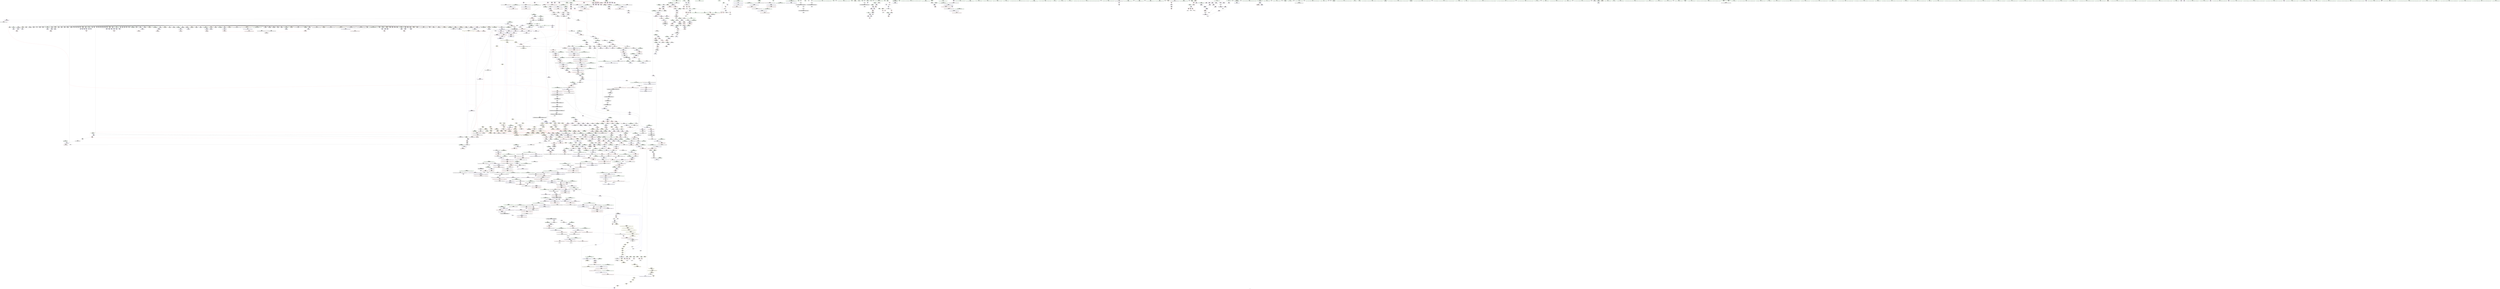 digraph "SVFG" {
	label="SVFG";

	Node0x55b7e2434a10 [shape=record,color=grey,label="{NodeID: 0\nNullPtr}"];
	Node0x55b7e2434a10 -> Node0x55b7e24b6ea0[style=solid];
	Node0x55b7e2434a10 -> Node0x55b7e24b6fa0[style=solid];
	Node0x55b7e2434a10 -> Node0x55b7e24b7070[style=solid];
	Node0x55b7e2434a10 -> Node0x55b7e24b7140[style=solid];
	Node0x55b7e2434a10 -> Node0x55b7e24b7210[style=solid];
	Node0x55b7e2434a10 -> Node0x55b7e24b72e0[style=solid];
	Node0x55b7e2434a10 -> Node0x55b7e24b73b0[style=solid];
	Node0x55b7e2434a10 -> Node0x55b7e24b7480[style=solid];
	Node0x55b7e2434a10 -> Node0x55b7e24b7550[style=solid];
	Node0x55b7e2434a10 -> Node0x55b7e24b7620[style=solid];
	Node0x55b7e2434a10 -> Node0x55b7e24b76f0[style=solid];
	Node0x55b7e2434a10 -> Node0x55b7e24b77c0[style=solid];
	Node0x55b7e2434a10 -> Node0x55b7e24b7890[style=solid];
	Node0x55b7e2434a10 -> Node0x55b7e24b7960[style=solid];
	Node0x55b7e2434a10 -> Node0x55b7e24b7a30[style=solid];
	Node0x55b7e2434a10 -> Node0x55b7e24b7b00[style=solid];
	Node0x55b7e2434a10 -> Node0x55b7e24b7bd0[style=solid];
	Node0x55b7e2434a10 -> Node0x55b7e24b7ca0[style=solid];
	Node0x55b7e2434a10 -> Node0x55b7e24b7d70[style=solid];
	Node0x55b7e2434a10 -> Node0x55b7e24b7e40[style=solid];
	Node0x55b7e2434a10 -> Node0x55b7e24b7f10[style=solid];
	Node0x55b7e2434a10 -> Node0x55b7e24b7fe0[style=solid];
	Node0x55b7e2434a10 -> Node0x55b7e24b80b0[style=solid];
	Node0x55b7e2434a10 -> Node0x55b7e24b8180[style=solid];
	Node0x55b7e2434a10 -> Node0x55b7e24b8250[style=solid];
	Node0x55b7e2434a10 -> Node0x55b7e24b8320[style=solid];
	Node0x55b7e2434a10 -> Node0x55b7e24b83f0[style=solid];
	Node0x55b7e2434a10 -> Node0x55b7e24b84c0[style=solid];
	Node0x55b7e2434a10 -> Node0x55b7e24b8590[style=solid];
	Node0x55b7e2434a10 -> Node0x55b7e24b8660[style=solid];
	Node0x55b7e2434a10 -> Node0x55b7e24b8730[style=solid];
	Node0x55b7e2434a10 -> Node0x55b7e24b8800[style=solid];
	Node0x55b7e2434a10 -> Node0x55b7e24b88d0[style=solid];
	Node0x55b7e2434a10 -> Node0x55b7e24b89a0[style=solid];
	Node0x55b7e2434a10 -> Node0x55b7e24b8a70[style=solid];
	Node0x55b7e2434a10 -> Node0x55b7e24b8b40[style=solid];
	Node0x55b7e2434a10 -> Node0x55b7e24b8c10[style=solid];
	Node0x55b7e2434a10 -> Node0x55b7e24b8ce0[style=solid];
	Node0x55b7e2434a10 -> Node0x55b7e24b8db0[style=solid];
	Node0x55b7e2434a10 -> Node0x55b7e24b8e80[style=solid];
	Node0x55b7e2434a10 -> Node0x55b7e24b8f50[style=solid];
	Node0x55b7e2434a10 -> Node0x55b7e24b9020[style=solid];
	Node0x55b7e2434a10 -> Node0x55b7e24b90f0[style=solid];
	Node0x55b7e2434a10 -> Node0x55b7e24b91c0[style=solid];
	Node0x55b7e2434a10 -> Node0x55b7e24b9290[style=solid];
	Node0x55b7e2434a10 -> Node0x55b7e24b9360[style=solid];
	Node0x55b7e2434a10 -> Node0x55b7e24ad140[style=solid];
	Node0x55b7e2434a10 -> Node0x55b7e24ad210[style=solid];
	Node0x55b7e2434a10 -> Node0x55b7e24ad2e0[style=solid];
	Node0x55b7e2434a10 -> Node0x55b7e24ad3b0[style=solid];
	Node0x55b7e2434a10 -> Node0x55b7e24ad480[style=solid];
	Node0x55b7e2434a10 -> Node0x55b7e24ad550[style=solid];
	Node0x55b7e2434a10 -> Node0x55b7e24ad620[style=solid];
	Node0x55b7e2434a10 -> Node0x55b7e24ad6f0[style=solid];
	Node0x55b7e2434a10 -> Node0x55b7e24ad7c0[style=solid];
	Node0x55b7e2434a10 -> Node0x55b7e24ad890[style=solid];
	Node0x55b7e2434a10 -> Node0x55b7e24ad960[style=solid];
	Node0x55b7e2434a10 -> Node0x55b7e24ada30[style=solid];
	Node0x55b7e2434a10 -> Node0x55b7e24adb00[style=solid];
	Node0x55b7e2434a10 -> Node0x55b7e24adbd0[style=solid];
	Node0x55b7e2434a10 -> Node0x55b7e24adca0[style=solid];
	Node0x55b7e2434a10 -> Node0x55b7e24add70[style=solid];
	Node0x55b7e2434a10 -> Node0x55b7e24ade40[style=solid];
	Node0x55b7e2434a10 -> Node0x55b7e24adf10[style=solid];
	Node0x55b7e2434a10 -> Node0x55b7e24adfe0[style=solid];
	Node0x55b7e2434a10 -> Node0x55b7e24ae0b0[style=solid];
	Node0x55b7e2434a10 -> Node0x55b7e24ae180[style=solid];
	Node0x55b7e2434a10 -> Node0x55b7e24ae250[style=solid];
	Node0x55b7e2434a10 -> Node0x55b7e24ae320[style=solid];
	Node0x55b7e2434a10 -> Node0x55b7e24ae3f0[style=solid];
	Node0x55b7e2434a10 -> Node0x55b7e24ae4c0[style=solid];
	Node0x55b7e2434a10 -> Node0x55b7e24ae590[style=solid];
	Node0x55b7e2434a10 -> Node0x55b7e24ae660[style=solid];
	Node0x55b7e2434a10 -> Node0x55b7e24ae730[style=solid];
	Node0x55b7e2434a10 -> Node0x55b7e24ae800[style=solid];
	Node0x55b7e2434a10 -> Node0x55b7e24ae8d0[style=solid];
	Node0x55b7e2434a10 -> Node0x55b7e24c1010[style=solid];
	Node0x55b7e2434a10 -> Node0x55b7e24e6600[style=solid];
	Node0x55b7e2434a10 -> Node0x55b7e24e66d0[style=solid];
	Node0x55b7e2434a10 -> Node0x55b7e24e67a0[style=solid];
	Node0x55b7e2434a10 -> Node0x55b7e2514660[style=solid];
	Node0x55b7e2434a10 -> Node0x55b7e2517780[style=solid];
	Node0x55b7e2434a10:s64 -> Node0x55b7e26095a0[style=solid,color=red];
	Node0x55b7e24b99e0 [shape=record,color=red,label="{NodeID: 775\n951\<--945\n\<--__b.addr\n_ZStaNRSt13_Ios_FmtflagsS_\n|{<s0>117}}"];
	Node0x55b7e24b99e0:s0 -> Node0x55b7e2609830[style=solid,color=red];
	Node0x55b7e260ac40 [shape=record,color=black,label="{NodeID: 2657\n1280 = PHI(1758, )\n0th arg _ZN9__gnu_cxx13new_allocatorIxEC2ERKS1_ }"];
	Node0x55b7e260ac40 -> Node0x55b7e24e6d50[style=solid];
	Node0x55b7e24b01c0 [shape=record,color=black,label="{NodeID: 443\n965\<--980\n_ZStoRRSt13_Ios_FmtflagsS__ret\<--\n_ZStoRRSt13_Ios_FmtflagsS_\n|{<s0>116}}"];
	Node0x55b7e24b01c0:s0 -> Node0x55b7e260f940[style=solid,color=blue];
	Node0x55b7e24a3f80 [shape=record,color=green,label="{NodeID: 111\n608\<--609\n__rhs.addr\<--__rhs.addr_field_insensitive\n_ZStplIcSt11char_traitsIcESaIcEENSt7__cxx1112basic_stringIT_T0_T1_EERKS8_SA_\n}"];
	Node0x55b7e24a3f80 -> Node0x55b7e24cf4f0[style=solid];
	Node0x55b7e24a3f80 -> Node0x55b7e24e3610[style=solid];
	Node0x55b7e257a0c0 [shape=record,color=yellow,style=double,label="{NodeID: 1993\n121V_1 = ENCHI(MR_121V_0)\npts\{1940000 1940001 1940002 2020000 2020001 2020002 2040000 2040001 2040002 7840000 7840001 7840002 \}\nFun[_ZNSt12_Vector_baseIxSaIxEEC2EmRKS0_]|{<s0>125|<s1>125|<s2>125}}"];
	Node0x55b7e257a0c0:s0 -> Node0x55b7e24e6600[style=dashed,color=red];
	Node0x55b7e257a0c0:s1 -> Node0x55b7e24e66d0[style=dashed,color=red];
	Node0x55b7e257a0c0:s2 -> Node0x55b7e24e67a0[style=dashed,color=red];
	Node0x55b7e24bf410 [shape=record,color=red,label="{NodeID: 886\n1922\<--1897\n\<--__result.addr\n_ZSt14__copy_move_a2ILb0EN9__gnu_cxx17__normal_iteratorIPKxSt6vectorIxSaIxEEEEPxET1_T0_SA_S9_\n|{<s0>175}}"];
	Node0x55b7e24bf410:s0 -> Node0x55b7e2601920[style=solid,color=red];
	Node0x55b7e24c5f70 [shape=record,color=purple,label="{NodeID: 554\n284\<--201\ndesc10\<--g1\n_Z3Getxx\n|{<s0>31}}"];
	Node0x55b7e24c5f70:s0 -> Node0x55b7e26024a0[style=solid,color=red];
	Node0x55b7e24a8660 [shape=record,color=green,label="{NodeID: 222\n1357\<--1358\n_Znwm\<--_Znwm_field_insensitive\n}"];
	Node0x55b7e24e47f0 [shape=record,color=blue,label="{NodeID: 997\n781\<--872\ni\<--inc\n_ZN3Sol4TestEx\n}"];
	Node0x55b7e24e47f0 -> Node0x55b7e255d180[style=dashed];
	Node0x55b7e2552a70 [shape=record,color=black,label="{NodeID: 1772\nMR_22V_2 = PHI(MR_22V_3, MR_22V_1, )\npts\{1356 \}\n|{<s0>84}}"];
	Node0x55b7e2552a70:s0 -> Node0x55b7e255d680[style=dashed,color=red];
	Node0x55b7e24cb9a0 [shape=record,color=purple,label="{NodeID: 665\n2072\<--1862\noffset_0\<--\n}"];
	Node0x55b7e24cb9a0 -> Node0x55b7e24eacb0[style=solid];
	Node0x55b7e2601560 [shape=record,color=black,label="{NodeID: 2547\n368 = PHI(195, )\n0th arg _ZNSaIxEC2Ev }"];
	Node0x55b7e2601560 -> Node0x55b7e24e2290[style=solid];
	Node0x55b7e24b6a30 [shape=record,color=green,label="{NodeID: 333\n2008\<--2009\nllvm.memmove.p0i8.p0i8.i64\<--llvm.memmove.p0i8.p0i8.i64_field_insensitive\n}"];
	Node0x55b7e24ea220 [shape=record,color=blue,label="{NodeID: 1108\n1781\<--1765\ncoerce.dive1\<--__last.coerce\n_ZSt18uninitialized_copyIN9__gnu_cxx17__normal_iteratorIPKxSt6vectorIxSaIxEEEEPxET0_T_SA_S9_\n}"];
	Node0x55b7e24ea220 -> Node0x55b7e24c06c0[style=dashed];
	Node0x55b7e247eae0 [shape=record,color=green,label="{NodeID: 1\n7\<--1\n__dso_handle\<--dummyObj\nGlob }"];
	Node0x55b7e24b9ab0 [shape=record,color=red,label="{NodeID: 776\n950\<--949\n\<--\n_ZStaNRSt13_Ios_FmtflagsS_\n|{<s0>117}}"];
	Node0x55b7e24b9ab0:s0 -> Node0x55b7e26096b0[style=solid,color=red];
	Node0x55b7e260eb00 [shape=record,color=black,label="{NodeID: 2658\n315 = PHI()\n}"];
	Node0x55b7e24b0290 [shape=record,color=black,label="{NodeID: 444\n983\<--994\n_ZStanSt13_Ios_FmtflagsS__ret\<--and\n_ZStanSt13_Ios_FmtflagsS_\n|{<s0>115|<s1>117}}"];
	Node0x55b7e24b0290:s0 -> Node0x55b7e260f7d0[style=solid,color=blue];
	Node0x55b7e24b0290:s1 -> Node0x55b7e2612230[style=solid,color=blue];
	Node0x55b7e24a4050 [shape=record,color=green,label="{NodeID: 112\n610\<--611\nnrvo\<--nrvo_field_insensitive\n_ZStplIcSt11char_traitsIcESaIcEENSt7__cxx1112basic_stringIT_T0_T1_EERKS8_SA_\n}"];
	Node0x55b7e24a4050 -> Node0x55b7e24cf5c0[style=solid];
	Node0x55b7e24a4050 -> Node0x55b7e24e36e0[style=solid];
	Node0x55b7e24a4050 -> Node0x55b7e24e37b0[style=solid];
	Node0x55b7e24bf4e0 [shape=record,color=red,label="{NodeID: 887\n1912\<--1911\n\<--coerce.dive2\n_ZSt14__copy_move_a2ILb0EN9__gnu_cxx17__normal_iteratorIPKxSt6vectorIxSaIxEEEEPxET1_T0_SA_S9_\n|{<s0>172}}"];
	Node0x55b7e24bf4e0:s0 -> Node0x55b7e260a5a0[style=solid,color=red];
	Node0x55b7e24c6040 [shape=record,color=purple,label="{NodeID: 555\n290\<--201\ndesc15\<--g1\n_Z3Getxx\n|{<s0>32}}"];
	Node0x55b7e24c6040:s0 -> Node0x55b7e25f01a0[style=solid,color=red];
	Node0x55b7e24a8760 [shape=record,color=green,label="{NodeID: 223\n1363\<--1364\nthis.addr\<--this.addr_field_insensitive\n_ZNK9__gnu_cxx13new_allocatorIxE8max_sizeEv\n}"];
	Node0x55b7e24a8760 -> Node0x55b7e24bc1b0[style=solid];
	Node0x55b7e24a8760 -> Node0x55b7e24e74a0[style=solid];
	Node0x55b7e24e48c0 [shape=record,color=blue,label="{NodeID: 998\n906\<--903\nthis.addr\<--this\n_ZNSt8ios_base4setfESt13_Ios_FmtflagsS0_\n}"];
	Node0x55b7e24e48c0 -> Node0x55b7e24d0c80[style=dashed];
	Node0x55b7e24cba70 [shape=record,color=purple,label="{NodeID: 666\n2073\<--1863\noffset_0\<--\n}"];
	Node0x55b7e24cba70 -> Node0x55b7e24c0930[style=solid];
	Node0x55b7e26016a0 [shape=record,color=black,label="{NodeID: 2548\n1032 = PHI(773, )\n0th arg _ZStgtIcSt11char_traitsIcESaIcEEbRKNSt7__cxx1112basic_stringIT_T0_T1_EESA_ }"];
	Node0x55b7e26016a0 -> Node0x55b7e24e5690[style=solid];
	Node0x55b7e24b6b30 [shape=record,color=green,label="{NodeID: 334\n2022\<--2023\nthis.addr\<--this.addr_field_insensitive\n_ZNK9__gnu_cxx17__normal_iteratorIPKxSt6vectorIxSaIxEEE4baseEv\n}"];
	Node0x55b7e24b6b30 -> Node0x55b7e24c0110[style=solid];
	Node0x55b7e24b6b30 -> Node0x55b7e24ebdc0[style=solid];
	Node0x55b7e24ea2f0 [shape=record,color=blue,label="{NodeID: 1109\n1771\<--1766\n__result.addr\<--__result\n_ZSt18uninitialized_copyIN9__gnu_cxx17__normal_iteratorIPKxSt6vectorIxSaIxEEEEPxET0_T_SA_S9_\n}"];
	Node0x55b7e24ea2f0 -> Node0x55b7e24beb20[style=dashed];
	Node0x55b7e247eb70 [shape=record,color=green,label="{NodeID: 2\n14\<--1\n.str\<--dummyObj\nGlob }"];
	Node0x55b7e24b9b80 [shape=record,color=red,label="{NodeID: 777\n961\<--958\n\<--__a.addr\n_ZStcoSt13_Ios_Fmtflags\n}"];
	Node0x55b7e24b9b80 -> Node0x55b7e2515080[style=solid];
	Node0x55b7e260ec00 [shape=record,color=black,label="{NodeID: 2659\n325 = PHI(433, )\n}"];
	Node0x55b7e260ec00 -> Node0x55b7e24cdc90[style=solid];
	Node0x55b7e24b0360 [shape=record,color=black,label="{NodeID: 445\n996\<--1007\n_ZStorSt13_Ios_FmtflagsS__ret\<--or\n_ZStorSt13_Ios_FmtflagsS_\n|{<s0>118}}"];
	Node0x55b7e24b0360:s0 -> Node0x55b7e2612370[style=solid,color=blue];
	Node0x55b7e24a8c10 [shape=record,color=green,label="{NodeID: 113\n612\<--613\nexn.slot\<--exn.slot_field_insensitive\n_ZStplIcSt11char_traitsIcESaIcEENSt7__cxx1112basic_stringIT_T0_T1_EERKS8_SA_\n}"];
	Node0x55b7e24a8c10 -> Node0x55b7e24cf690[style=solid];
	Node0x55b7e24a8c10 -> Node0x55b7e24e3880[style=solid];
	Node0x55b7e24bf5b0 [shape=record,color=red,label="{NodeID: 888\n1920\<--1919\n\<--coerce.dive4\n_ZSt14__copy_move_a2ILb0EN9__gnu_cxx17__normal_iteratorIPKxSt6vectorIxSaIxEEEEPxET1_T0_SA_S9_\n|{<s0>174}}"];
	Node0x55b7e24bf5b0:s0 -> Node0x55b7e260a5a0[style=solid,color=red];
	Node0x55b7e24c6110 [shape=record,color=purple,label="{NodeID: 556\n313\<--201\ndesc22\<--g1\n_Z3Getxx\n|{<s0>35}}"];
	Node0x55b7e24c6110:s0 -> Node0x55b7e25ffa70[style=solid,color=red];
	Node0x55b7e24a8830 [shape=record,color=green,label="{NodeID: 224\n1376\<--1377\n__first.addr\<--__first.addr_field_insensitive\n_ZSt27__uninitialized_default_n_aIPxmxET_S1_T0_RSaIT1_E\n}"];
	Node0x55b7e24a8830 -> Node0x55b7e24bc280[style=solid];
	Node0x55b7e24a8830 -> Node0x55b7e24e7570[style=solid];
	Node0x55b7e24e4990 [shape=record,color=blue,label="{NodeID: 999\n908\<--904\n__fmtfl.addr\<--__fmtfl\n_ZNSt8ios_base4setfESt13_Ios_FmtflagsS0_\n}"];
	Node0x55b7e24e4990 -> Node0x55b7e24b9430[style=dashed];
	Node0x55b7e2553470 [shape=record,color=black,label="{NodeID: 1774\nMR_22V_9 = PHI(MR_22V_10, MR_22V_8, )\npts\{1356 \}\n|{|<s3>40}}"];
	Node0x55b7e2553470 -> Node0x55b7e24cdc90[style=dashed];
	Node0x55b7e2553470 -> Node0x55b7e24cdd60[style=dashed];
	Node0x55b7e2553470 -> Node0x55b7e24e1f50[style=dashed];
	Node0x55b7e2553470:s3 -> Node0x55b7e257b070[style=dashed,color=red];
	Node0x55b7e24cbb40 [shape=record,color=purple,label="{NodeID: 667\n2075\<--1872\noffset_0\<--\n}"];
	Node0x55b7e24cbb40 -> Node0x55b7e24eae50[style=solid];
	Node0x55b7e26017e0 [shape=record,color=black,label="{NodeID: 2549\n1033 = PHI(838, )\n1st arg _ZStgtIcSt11char_traitsIcESaIcEEbRKNSt7__cxx1112basic_stringIT_T0_T1_EESA_ }"];
	Node0x55b7e26017e0 -> Node0x55b7e24e5760[style=solid];
	Node0x55b7e24b6c00 [shape=record,color=green,label="{NodeID: 335\n2031\<--2032\nthis.addr\<--this.addr_field_insensitive\n_ZN9__gnu_cxx17__normal_iteratorIPKxSt6vectorIxSaIxEEEC2ERKS2_\n}"];
	Node0x55b7e24b6c00 -> Node0x55b7e24c01e0[style=solid];
	Node0x55b7e24b6c00 -> Node0x55b7e24ebe90[style=solid];
	Node0x55b7e24ea3c0 [shape=record,color=blue,label="{NodeID: 1110\n1773\<--1412\n__assignable\<--\n_ZSt18uninitialized_copyIN9__gnu_cxx17__normal_iteratorIPKxSt6vectorIxSaIxEEEEPxET0_T_SA_S9_\n}"];
	Node0x55b7e247ee20 [shape=record,color=green,label="{NodeID: 3\n16\<--1\n.str.2\<--dummyObj\nGlob }"];
	Node0x55b7e24b9c50 [shape=record,color=red,label="{NodeID: 778\n974\<--968\n\<--__a.addr\n_ZStoRRSt13_Ios_FmtflagsS_\n}"];
	Node0x55b7e24b9c50 -> Node0x55b7e24b9ec0[style=solid];
	Node0x55b7e260ee30 [shape=record,color=black,label="{NodeID: 2660\n329 = PHI(433, )\n}"];
	Node0x55b7e260ee30 -> Node0x55b7e24cdd60[style=solid];
	Node0x55b7e260ee30 -> Node0x55b7e24e1f50[style=solid];
	Node0x55b7e24b0430 [shape=record,color=black,label="{NodeID: 446\n1015\<--1029\n_ZSteqIcSt11char_traitsIcESaIcEEbRKNSt7__cxx1112basic_stringIT_T0_T1_EEPKS5__ret\<--cmp\n_ZSteqIcSt11char_traitsIcESaIcEEbRKNSt7__cxx1112basic_stringIT_T0_T1_EEPKS5_\n|{<s0>100|<s1>122}}"];
	Node0x55b7e24b0430:s0 -> Node0x55b7e26116f0[style=solid,color=blue];
	Node0x55b7e24b0430:s1 -> Node0x55b7e2612650[style=solid,color=blue];
	Node0x55b7e24a8ca0 [shape=record,color=green,label="{NodeID: 114\n614\<--615\nehselector.slot\<--ehselector.slot_field_insensitive\n_ZStplIcSt11char_traitsIcESaIcEENSt7__cxx1112basic_stringIT_T0_T1_EERKS8_SA_\n}"];
	Node0x55b7e24a8ca0 -> Node0x55b7e24cf760[style=solid];
	Node0x55b7e24a8ca0 -> Node0x55b7e24e3950[style=solid];
	Node0x55b7e24bf680 [shape=record,color=red,label="{NodeID: 889\n1940\<--1939\n\<--coerce.dive1\n_ZSt12__miter_baseIN9__gnu_cxx17__normal_iteratorIPKxSt6vectorIxSaIxEEEEET_S8_\n}"];
	Node0x55b7e24bf680 -> Node0x55b7e24c3e90[style=solid];
	Node0x55b7e24c61e0 [shape=record,color=purple,label="{NodeID: 557\n327\<--201\ncnt29\<--g1\n_Z3Getxx\n|{<s0>39}}"];
	Node0x55b7e24c61e0:s0 -> Node0x55b7e26055b0[style=solid,color=red];
	Node0x55b7e24a8900 [shape=record,color=green,label="{NodeID: 225\n1378\<--1379\n__n.addr\<--__n.addr_field_insensitive\n_ZSt27__uninitialized_default_n_aIPxmxET_S1_T0_RSaIT1_E\n}"];
	Node0x55b7e24a8900 -> Node0x55b7e24bc350[style=solid];
	Node0x55b7e24a8900 -> Node0x55b7e24e7640[style=solid];
	Node0x55b7e24e4a60 [shape=record,color=blue,label="{NodeID: 1000\n910\<--905\n__mask.addr\<--__mask\n_ZNSt8ios_base4setfESt13_Ios_FmtflagsS0_\n}"];
	Node0x55b7e24e4a60 -> Node0x55b7e24b9500[style=dashed];
	Node0x55b7e24e4a60 -> Node0x55b7e24b95d0[style=dashed];
	Node0x55b7e24cbc10 [shape=record,color=purple,label="{NodeID: 668\n2076\<--1873\noffset_0\<--\n}"];
	Node0x55b7e24cbc10 -> Node0x55b7e24c0a00[style=solid];
	Node0x55b7e2601920 [shape=record,color=black,label="{NodeID: 2550\n1501 = PHI(1450, 1922, )\n0th arg _ZSt12__niter_baseIPxET_S1_ }"];
	Node0x55b7e2601920 -> Node0x55b7e24e8680[style=solid];
	Node0x55b7e24b6cd0 [shape=record,color=green,label="{NodeID: 336\n2033\<--2034\n__i.addr\<--__i.addr_field_insensitive\n_ZN9__gnu_cxx17__normal_iteratorIPKxSt6vectorIxSaIxEEEC2ERKS2_\n}"];
	Node0x55b7e24b6cd0 -> Node0x55b7e24c02b0[style=solid];
	Node0x55b7e24b6cd0 -> Node0x55b7e24ebf60[style=solid];
	Node0x55b7e24ea490 [shape=record,color=blue, style = dotted,label="{NodeID: 1111\n2060\<--2062\noffset_0\<--dummyVal\n_ZSt18uninitialized_copyIN9__gnu_cxx17__normal_iteratorIPKxSt6vectorIxSaIxEEEEPxET0_T_SA_S9_\n}"];
	Node0x55b7e24ea490 -> Node0x55b7e24bebf0[style=dashed];
	Node0x55b7e247eeb0 [shape=record,color=green,label="{NodeID: 4\n18\<--1\n.str.3\<--dummyObj\nGlob }"];
	Node0x55b7e2571870 [shape=record,color=yellow,style=double,label="{NodeID: 1886\n309V_1 = ENCHI(MR_309V_0)\npts\{1940000 2020000 \}\nFun[_ZNKSt6vectorIxSaIxEE4sizeEv]}"];
	Node0x55b7e2571870 -> Node0x55b7e24bdef0[style=dashed];
	Node0x55b7e24b9d20 [shape=record,color=red,label="{NodeID: 779\n980\<--968\n\<--__a.addr\n_ZStoRRSt13_Ios_FmtflagsS_\n}"];
	Node0x55b7e24b9d20 -> Node0x55b7e24b01c0[style=solid];
	Node0x55b7e24b9d20 -> Node0x55b7e24e50e0[style=solid];
	Node0x55b7e260f000 [shape=record,color=black,label="{NodeID: 2661\n44 = PHI()\n}"];
	Node0x55b7e24b0500 [shape=record,color=black,label="{NodeID: 447\n1031\<--1043\n_ZStgtIcSt11char_traitsIcESaIcEEbRKNSt7__cxx1112basic_stringIT_T0_T1_EESA__ret\<--cmp\n_ZStgtIcSt11char_traitsIcESaIcEEbRKNSt7__cxx1112basic_stringIT_T0_T1_EESA_\n|{<s0>101}}"];
	Node0x55b7e24b0500:s0 -> Node0x55b7e2611800[style=solid,color=blue];
	Node0x55b7e24a8d70 [shape=record,color=green,label="{NodeID: 115\n623\<--624\n_ZNSt7__cxx1112basic_stringIcSt11char_traitsIcESaIcEE6appendERKS4_\<--_ZNSt7__cxx1112basic_stringIcSt11char_traitsIcESaIcEE6appendERKS4__field_insensitive\n}"];
	Node0x55b7e24bf750 [shape=record,color=red,label="{NodeID: 890\n1958\<--1946\n\<--__first.addr\n_ZSt13__copy_move_aILb0EPKxPxET1_T0_S4_S3_\n|{<s0>178}}"];
	Node0x55b7e24bf750:s0 -> Node0x55b7e2601e60[style=solid,color=red];
	Node0x55b7e24c62b0 [shape=record,color=purple,label="{NodeID: 558\n339\<--201\ncnt33\<--g1\n_Z3Getxx\n|{<s0>40}}"];
	Node0x55b7e24c62b0:s0 -> Node0x55b7e2608370[style=solid,color=red];
	Node0x55b7e24a89d0 [shape=record,color=green,label="{NodeID: 226\n1380\<--1381\n.addr\<--.addr_field_insensitive\n_ZSt27__uninitialized_default_n_aIPxmxET_S1_T0_RSaIT1_E\n}"];
	Node0x55b7e24a89d0 -> Node0x55b7e24e7710[style=solid];
	Node0x55b7e24e4b30 [shape=record,color=blue,label="{NodeID: 1001\n912\<--919\n__old\<--\n_ZNSt8ios_base4setfESt13_Ios_FmtflagsS0_\n}"];
	Node0x55b7e24e4b30 -> Node0x55b7e24b96a0[style=dashed];
	Node0x55b7e24cbce0 [shape=record,color=purple,label="{NodeID: 669\n1903\<--1893\ncoerce.dive\<--__first\n_ZSt14__copy_move_a2ILb0EN9__gnu_cxx17__normal_iteratorIPKxSt6vectorIxSaIxEEEEPxET1_T0_SA_S9_\n}"];
	Node0x55b7e24cbce0 -> Node0x55b7e24eaff0[style=solid];
	Node0x55b7e2601b30 [shape=record,color=black,label="{NodeID: 2551\n1806 = PHI(1793, )\n0th arg _ZNSt20__uninitialized_copyILb1EE13__uninit_copyIN9__gnu_cxx17__normal_iteratorIPKxSt6vectorIxSaIxEEEEPxEET0_T_SC_SB_ }"];
	Node0x55b7e2601b30 -> Node0x55b7e24ea630[style=solid];
	Node0x55b7e24b6da0 [shape=record,color=green,label="{NodeID: 337\n34\<--2046\n_GLOBAL__sub_I_Swistakk_0_0.cpp\<--_GLOBAL__sub_I_Swistakk_0_0.cpp_field_insensitive\n}"];
	Node0x55b7e24b6da0 -> Node0x55b7e24c0f10[style=solid];
	Node0x55b7e24ea560 [shape=record,color=blue, style = dotted,label="{NodeID: 1112\n2063\<--2065\noffset_0\<--dummyVal\n_ZSt18uninitialized_copyIN9__gnu_cxx17__normal_iteratorIPKxSt6vectorIxSaIxEEEEPxET0_T_SA_S9_\n}"];
	Node0x55b7e24ea560 -> Node0x55b7e24becc0[style=dashed];
	Node0x55b7e247ef40 [shape=record,color=green,label="{NodeID: 5\n20\<--1\n_ZSt4cout\<--dummyObj\nGlob }"];
	Node0x55b7e2571980 [shape=record,color=yellow,style=double,label="{NodeID: 1887\n317V_1 = ENCHI(MR_317V_0)\npts\{1940001 2020001 \}\nFun[_ZNKSt6vectorIxSaIxEE4sizeEv]}"];
	Node0x55b7e2571980 -> Node0x55b7e24bde20[style=dashed];
	Node0x55b7e24b9df0 [shape=record,color=red,label="{NodeID: 780\n976\<--970\n\<--__b.addr\n_ZStoRRSt13_Ios_FmtflagsS_\n|{<s0>118}}"];
	Node0x55b7e24b9df0:s0 -> Node0x55b7e2607b50[style=solid,color=red];
	Node0x55b7e260f0d0 [shape=record,color=black,label="{NodeID: 2662\n107 = PHI()\n}"];
	Node0x55b7e24b05d0 [shape=record,color=black,label="{NodeID: 448\n1052\<--1064\n_ZStneIcSt11char_traitsIcESaIcEEbRKNSt7__cxx1112basic_stringIT_T0_T1_EEPKS5__ret\<--lnot\n_ZStneIcSt11char_traitsIcESaIcEEbRKNSt7__cxx1112basic_stringIT_T0_T1_EEPKS5_\n|{<s0>106}}"];
	Node0x55b7e24b05d0:s0 -> Node0x55b7e26119e0[style=solid,color=blue];
	Node0x55b7e24a8e40 [shape=record,color=green,label="{NodeID: 116\n648\<--649\nthis.addr\<--this.addr_field_insensitive\n_ZN4InfoD2Ev\n}"];
	Node0x55b7e24a8e40 -> Node0x55b7e24cf830[style=solid];
	Node0x55b7e24a8e40 -> Node0x55b7e24e3a20[style=solid];
	Node0x55b7e24bf820 [shape=record,color=red,label="{NodeID: 891\n1959\<--1948\n\<--__last.addr\n_ZSt13__copy_move_aILb0EPKxPxET1_T0_S4_S3_\n|{<s0>178}}"];
	Node0x55b7e24bf820:s0 -> Node0x55b7e2601fa0[style=solid,color=red];
	Node0x55b7e24c6380 [shape=record,color=purple,label="{NodeID: 559\n285\<--203\ndesc11\<--g2\n_Z3Getxx\n|{<s0>31}}"];
	Node0x55b7e24c6380:s0 -> Node0x55b7e26025e0[style=solid,color=red];
	Node0x55b7e24a8aa0 [shape=record,color=green,label="{NodeID: 227\n1388\<--1389\n_ZSt25__uninitialized_default_nIPxmET_S1_T0_\<--_ZSt25__uninitialized_default_nIPxmET_S1_T0__field_insensitive\n}"];
	Node0x55b7e24e4c00 [shape=record,color=blue,label="{NodeID: 1002\n943\<--941\n__a.addr\<--__a\n_ZStaNRSt13_Ios_FmtflagsS_\n}"];
	Node0x55b7e24e4c00 -> Node0x55b7e24b9840[style=dashed];
	Node0x55b7e24e4c00 -> Node0x55b7e24b9910[style=dashed];
	Node0x55b7e24cbdb0 [shape=record,color=purple,label="{NodeID: 670\n1905\<--1895\ncoerce.dive1\<--__last\n_ZSt14__copy_move_a2ILb0EN9__gnu_cxx17__normal_iteratorIPKxSt6vectorIxSaIxEEEEPxET1_T0_SA_S9_\n}"];
	Node0x55b7e24cbdb0 -> Node0x55b7e24eb0c0[style=solid];
	Node0x55b7e2601c40 [shape=record,color=black,label="{NodeID: 2552\n1807 = PHI(1795, )\n1st arg _ZNSt20__uninitialized_copyILb1EE13__uninit_copyIN9__gnu_cxx17__normal_iteratorIPKxSt6vectorIxSaIxEEEEPxEET0_T_SC_SB_ }"];
	Node0x55b7e2601c40 -> Node0x55b7e24ea700[style=solid];
	Node0x55b7e24b6ea0 [shape=record,color=black,label="{NodeID: 338\n2\<--3\ndummyVal\<--dummyVal\n}"];
	Node0x55b7e24ea630 [shape=record,color=blue,label="{NodeID: 1113\n1819\<--1806\ncoerce.dive\<--__first.coerce\n_ZNSt20__uninitialized_copyILb1EE13__uninit_copyIN9__gnu_cxx17__normal_iteratorIPKxSt6vectorIxSaIxEEEEPxEET0_T_SC_SB_\n}"];
	Node0x55b7e24ea630 -> Node0x55b7e24c0790[style=dashed];
	Node0x55b7e247efd0 [shape=record,color=green,label="{NodeID: 6\n21\<--1\n_ZSt3cin\<--dummyObj\nGlob }"];
	Node0x55b7e2571a90 [shape=record,color=yellow,style=double,label="{NodeID: 1888\n22V_1 = ENCHI(MR_22V_0)\npts\{1356 \}\nFun[_ZSt4copyIN9__gnu_cxx17__normal_iteratorIPKxSt6vectorIxSaIxEEEEPxET0_T_SA_S9_]|{<s0>170}}"];
	Node0x55b7e2571a90:s0 -> Node0x55b7e2555830[style=dashed,color=red];
	Node0x55b7e24b9ec0 [shape=record,color=red,label="{NodeID: 781\n975\<--974\n\<--\n_ZStoRRSt13_Ios_FmtflagsS_\n|{<s0>118}}"];
	Node0x55b7e24b9ec0:s0 -> Node0x55b7e2607a40[style=solid,color=red];
	Node0x55b7e260f1a0 [shape=record,color=black,label="{NodeID: 2663\n230 = PHI(433, )\n}"];
	Node0x55b7e260f1a0 -> Node0x55b7e24e1590[style=solid];
	Node0x55b7e24b06a0 [shape=record,color=black,label="{NodeID: 449\n1158\<--1157\n\<--this1\n_ZNSt6vectorIxSaIxEE21_M_default_initializeEm\n}"];
	Node0x55b7e24b06a0 -> Node0x55b7e24c7f20[style=solid];
	Node0x55b7e24b06a0 -> Node0x55b7e24c7ff0[style=solid];
	Node0x55b7e25903f0 [shape=record,color=yellow,style=double,label="{NodeID: 2331\nRETMU(167V_2)\npts\{729 \}\nFun[_ZSt5fixedRSt8ios_base]}"];
	Node0x55b7e24a8f10 [shape=record,color=green,label="{NodeID: 117\n657\<--658\nmain\<--main_field_insensitive\n}"];
	Node0x55b7e24bf8f0 [shape=record,color=red,label="{NodeID: 892\n1960\<--1950\n\<--__result.addr\n_ZSt13__copy_move_aILb0EPKxPxET1_T0_S4_S3_\n|{<s0>178}}"];
	Node0x55b7e24bf8f0:s0 -> Node0x55b7e26020e0[style=solid,color=red];
	Node0x55b7e24c6450 [shape=record,color=purple,label="{NodeID: 560\n291\<--203\ndesc16\<--g2\n_Z3Getxx\n|{<s0>32}}"];
	Node0x55b7e24c6450:s0 -> Node0x55b7e25ffa70[style=solid,color=red];
	Node0x55b7e24b1160 [shape=record,color=green,label="{NodeID: 228\n1393\<--1394\nthis.addr\<--this.addr_field_insensitive\n_ZNSt12_Vector_baseIxSaIxEE19_M_get_Tp_allocatorEv\n}"];
	Node0x55b7e24b1160 -> Node0x55b7e24bc420[style=solid];
	Node0x55b7e24b1160 -> Node0x55b7e24e77e0[style=solid];
	Node0x55b7e24e4cd0 [shape=record,color=blue,label="{NodeID: 1003\n945\<--942\n__b.addr\<--__b\n_ZStaNRSt13_Ios_FmtflagsS_\n}"];
	Node0x55b7e24e4cd0 -> Node0x55b7e24b99e0[style=dashed];
	Node0x55b7e24cbe80 [shape=record,color=purple,label="{NodeID: 671\n1911\<--1899\ncoerce.dive2\<--agg.tmp\n_ZSt14__copy_move_a2ILb0EN9__gnu_cxx17__normal_iteratorIPKxSt6vectorIxSaIxEEEEPxET1_T0_SA_S9_\n}"];
	Node0x55b7e24cbe80 -> Node0x55b7e24bf4e0[style=solid];
	Node0x55b7e2601d50 [shape=record,color=black,label="{NodeID: 2553\n1808 = PHI(1791, )\n2nd arg _ZNSt20__uninitialized_copyILb1EE13__uninit_copyIN9__gnu_cxx17__normal_iteratorIPKxSt6vectorIxSaIxEEEEPxEET0_T_SC_SB_ }"];
	Node0x55b7e2601d50 -> Node0x55b7e24ea7d0[style=solid];
	Node0x55b7e24b6fa0 [shape=record,color=black,label="{NodeID: 339\n111\<--3\n\<--dummyVal\n__cxx_global_var_init.1\n}"];
	Node0x55b7e24ea700 [shape=record,color=blue,label="{NodeID: 1114\n1821\<--1807\ncoerce.dive1\<--__last.coerce\n_ZNSt20__uninitialized_copyILb1EE13__uninit_copyIN9__gnu_cxx17__normal_iteratorIPKxSt6vectorIxSaIxEEEEPxEET0_T_SC_SB_\n}"];
	Node0x55b7e24ea700 -> Node0x55b7e24c0860[style=dashed];
	Node0x55b7e247f810 [shape=record,color=green,label="{NodeID: 7\n24\<--1\n.str.4\<--dummyObj\nGlob }"];
	Node0x55b7e24b9f90 [shape=record,color=red,label="{NodeID: 782\n992\<--986\n\<--__a.addr\n_ZStanSt13_Ios_FmtflagsS_\n}"];
	Node0x55b7e24b9f90 -> Node0x55b7e2515380[style=solid];
	Node0x55b7e260f2b0 [shape=record,color=black,label="{NodeID: 2664\n286 = PHI(581, )\n}"];
	Node0x55b7e24b0770 [shape=record,color=black,label="{NodeID: 450\n1163\<--1157\n\<--this1\n_ZNSt6vectorIxSaIxEE21_M_default_initializeEm\n|{<s0>128}}"];
	Node0x55b7e24b0770:s0 -> Node0x55b7e2612bd0[style=solid,color=red];
	Node0x55b7e24a9010 [shape=record,color=green,label="{NodeID: 118\n660\<--661\nretval\<--retval_field_insensitive\nmain\n}"];
	Node0x55b7e24a9010 -> Node0x55b7e24e3af0[style=solid];
	Node0x55b7e24bf9c0 [shape=record,color=red,label="{NodeID: 893\n1974\<--1971\n\<--call\n_ZSt12__niter_baseIPKxSt6vectorIxSaIxEEET_N9__gnu_cxx17__normal_iteratorIS5_T0_EE\n}"];
	Node0x55b7e24bf9c0 -> Node0x55b7e24c4030[style=solid];
	Node0x55b7e24c6520 [shape=record,color=purple,label="{NodeID: 561\n312\<--203\ndesc21\<--g2\n_Z3Getxx\n|{<s0>35}}"];
	Node0x55b7e24c6520:s0 -> Node0x55b7e25f01a0[style=solid,color=red];
	Node0x55b7e24b11f0 [shape=record,color=green,label="{NodeID: 229\n1403\<--1404\n__first.addr\<--__first.addr_field_insensitive\n_ZSt25__uninitialized_default_nIPxmET_S1_T0_\n}"];
	Node0x55b7e24b11f0 -> Node0x55b7e24bc4f0[style=solid];
	Node0x55b7e24b11f0 -> Node0x55b7e24e78b0[style=solid];
	Node0x55b7e24e4da0 [shape=record,color=blue,label="{NodeID: 1004\n953\<--952\n\<--call\n_ZStaNRSt13_Ios_FmtflagsS_\n}"];
	Node0x55b7e24cbf50 [shape=record,color=purple,label="{NodeID: 672\n1919\<--1901\ncoerce.dive4\<--agg.tmp3\n_ZSt14__copy_move_a2ILb0EN9__gnu_cxx17__normal_iteratorIPKxSt6vectorIxSaIxEEEEPxET1_T0_SA_S9_\n}"];
	Node0x55b7e24cbf50 -> Node0x55b7e24bf5b0[style=solid];
	Node0x55b7e2601e60 [shape=record,color=black,label="{NodeID: 2554\n1977 = PHI(1958, )\n0th arg _ZNSt11__copy_moveILb0ELb1ESt26random_access_iterator_tagE8__copy_mIxEEPT_PKS3_S6_S4_ }"];
	Node0x55b7e2601e60 -> Node0x55b7e24eb9b0[style=solid];
	Node0x55b7e24b7070 [shape=record,color=black,label="{NodeID: 340\n112\<--3\n\<--dummyVal\n__cxx_global_var_init.1\n}"];
	Node0x55b7e24b7070 -> Node0x55b7e24e0e40[style=solid];
	Node0x55b7e24ea7d0 [shape=record,color=blue,label="{NodeID: 1115\n1813\<--1808\n__result.addr\<--__result\n_ZNSt20__uninitialized_copyILb1EE13__uninit_copyIN9__gnu_cxx17__normal_iteratorIPKxSt6vectorIxSaIxEEEEPxEET0_T_SC_SB_\n}"];
	Node0x55b7e24ea7d0 -> Node0x55b7e24bed90[style=dashed];
	Node0x55b7e247f8a0 [shape=record,color=green,label="{NodeID: 8\n26\<--1\n.str.5\<--dummyObj\nGlob }"];
	Node0x55b7e24ba060 [shape=record,color=red,label="{NodeID: 783\n993\<--988\n\<--__b.addr\n_ZStanSt13_Ios_FmtflagsS_\n}"];
	Node0x55b7e24ba060 -> Node0x55b7e2515380[style=solid];
	Node0x55b7e260f3c0 [shape=record,color=black,label="{NodeID: 2665\n295 = PHI()\n}"];
	Node0x55b7e24b0840 [shape=record,color=black,label="{NodeID: 451\n1168\<--1157\n\<--this1\n_ZNSt6vectorIxSaIxEE21_M_default_initializeEm\n}"];
	Node0x55b7e24b0840 -> Node0x55b7e24c80c0[style=solid];
	Node0x55b7e24b0840 -> Node0x55b7e24c8190[style=solid];
	Node0x55b7e24a90e0 [shape=record,color=green,label="{NodeID: 119\n662\<--663\nagg.tmp\<--agg.tmp_field_insensitive\nmain\n}"];
	Node0x55b7e24a90e0 -> Node0x55b7e24c73c0[style=solid];
	Node0x55b7e24a90e0 -> Node0x55b7e24c7490[style=solid];
	Node0x55b7e257a910 [shape=record,color=yellow,style=double,label="{NodeID: 2001\n22V_1 = ENCHI(MR_22V_0)\npts\{1356 \}\nFun[_ZNSt27__uninitialized_default_n_1ILb1EE18__uninit_default_nIPxmEET_S3_T0_]|{<s0>144}}"];
	Node0x55b7e257a910:s0 -> Node0x55b7e256f730[style=dashed,color=red];
	Node0x55b7e24bfa90 [shape=record,color=red,label="{NodeID: 894\n1992\<--1980\n\<--__first.addr\n_ZNSt11__copy_moveILb0ELb1ESt26random_access_iterator_tagE8__copy_mIxEEPT_PKS3_S6_S4_\n}"];
	Node0x55b7e24bfa90 -> Node0x55b7e24c41d0[style=solid];
	Node0x55b7e24c65f0 [shape=record,color=purple,label="{NodeID: 562\n323\<--203\ncnt27\<--g2\n_Z3Getxx\n|{<s0>38}}"];
	Node0x55b7e24c65f0:s0 -> Node0x55b7e26055b0[style=solid,color=red];
	Node0x55b7e24b12c0 [shape=record,color=green,label="{NodeID: 230\n1405\<--1406\n__n.addr\<--__n.addr_field_insensitive\n_ZSt25__uninitialized_default_nIPxmET_S1_T0_\n}"];
	Node0x55b7e24b12c0 -> Node0x55b7e24bc5c0[style=solid];
	Node0x55b7e24b12c0 -> Node0x55b7e24e7980[style=solid];
	Node0x55b7e24e4e70 [shape=record,color=blue,label="{NodeID: 1005\n958\<--957\n__a.addr\<--__a\n_ZStcoSt13_Ios_Fmtflags\n}"];
	Node0x55b7e24e4e70 -> Node0x55b7e24b9b80[style=dashed];
	Node0x55b7e24cc020 [shape=record,color=purple,label="{NodeID: 673\n2078\<--1908\noffset_0\<--\n}"];
	Node0x55b7e24cc020 -> Node0x55b7e24eb260[style=solid];
	Node0x55b7e2601fa0 [shape=record,color=black,label="{NodeID: 2555\n1978 = PHI(1959, )\n1st arg _ZNSt11__copy_moveILb0ELb1ESt26random_access_iterator_tagE8__copy_mIxEEPT_PKS3_S6_S4_ }"];
	Node0x55b7e2601fa0 -> Node0x55b7e24eba80[style=solid];
	Node0x55b7e24b7140 [shape=record,color=black,label="{NodeID: 341\n114\<--3\n\<--dummyVal\n__cxx_global_var_init.1\n}"];
	Node0x55b7e24b7140 -> Node0x55b7e24e0f10[style=solid];
	Node0x55b7e24ea8a0 [shape=record,color=blue, style = dotted,label="{NodeID: 1116\n2066\<--2068\noffset_0\<--dummyVal\n_ZNSt20__uninitialized_copyILb1EE13__uninit_copyIN9__gnu_cxx17__normal_iteratorIPKxSt6vectorIxSaIxEEEEPxEET0_T_SC_SB_\n}"];
	Node0x55b7e24ea8a0 -> Node0x55b7e24bee60[style=dashed];
	Node0x55b7e247f930 [shape=record,color=green,label="{NodeID: 9\n28\<--1\n.str.6\<--dummyObj\nGlob }"];
	Node0x55b7e24ba130 [shape=record,color=red,label="{NodeID: 784\n1005\<--999\n\<--__a.addr\n_ZStorSt13_Ios_FmtflagsS_\n}"];
	Node0x55b7e24ba130 -> Node0x55b7e2515200[style=solid];
	Node0x55b7e260f490 [shape=record,color=black,label="{NodeID: 2666\n922 = PHI(956, )\n|{<s0>114}}"];
	Node0x55b7e260f490:s0 -> Node0x55b7e2607160[style=solid,color=red];
	Node0x55b7e24b0910 [shape=record,color=black,label="{NodeID: 452\n1192\<--1188\nsub.ptr.lhs.cast\<--\n_ZNSt12_Vector_baseIxSaIxEED2Ev\n}"];
	Node0x55b7e24b0910 -> Node0x55b7e2515c80[style=solid];
	Node0x55b7e24a91b0 [shape=record,color=green,label="{NodeID: 120\n664\<--665\nT\<--T_field_insensitive\nmain\n}"];
	Node0x55b7e24a91b0 -> Node0x55b7e24cf900[style=solid];
	Node0x55b7e24bfb60 [shape=record,color=red,label="{NodeID: 895\n2003\<--1980\n\<--__first.addr\n_ZNSt11__copy_moveILb0ELb1ESt26random_access_iterator_tagE8__copy_mIxEEPT_PKS3_S6_S4_\n}"];
	Node0x55b7e24bfb60 -> Node0x55b7e24c4370[style=solid];
	Node0x55b7e24c66c0 [shape=record,color=purple,label="{NodeID: 563\n444\<--443\n_M_impl\<--\n_ZNSt6vectorIxSaIxEEixEm\n}"];
	Node0x55b7e24b1390 [shape=record,color=green,label="{NodeID: 231\n1407\<--1408\n__assignable\<--__assignable_field_insensitive\n_ZSt25__uninitialized_default_nIPxmET_S1_T0_\n}"];
	Node0x55b7e24b1390 -> Node0x55b7e24e7a50[style=solid];
	Node0x55b7e24e4f40 [shape=record,color=blue,label="{NodeID: 1006\n968\<--966\n__a.addr\<--__a\n_ZStoRRSt13_Ios_FmtflagsS_\n}"];
	Node0x55b7e24e4f40 -> Node0x55b7e24b9c50[style=dashed];
	Node0x55b7e24e4f40 -> Node0x55b7e24b9d20[style=dashed];
	Node0x55b7e24cc0f0 [shape=record,color=purple,label="{NodeID: 674\n2079\<--1909\noffset_0\<--\n}"];
	Node0x55b7e24cc0f0 -> Node0x55b7e24c0ad0[style=solid];
	Node0x55b7e26020e0 [shape=record,color=black,label="{NodeID: 2556\n1979 = PHI(1960, )\n2nd arg _ZNSt11__copy_moveILb0ELb1ESt26random_access_iterator_tagE8__copy_mIxEEPT_PKS3_S6_S4_ }"];
	Node0x55b7e26020e0 -> Node0x55b7e24ebb50[style=solid];
	Node0x55b7e24b7210 [shape=record,color=black,label="{NodeID: 342\n117\<--3\n\<--dummyVal\n__cxx_global_var_init.1\n}"];
	Node0x55b7e24ea970 [shape=record,color=blue, style = dotted,label="{NodeID: 1117\n2069\<--2071\noffset_0\<--dummyVal\n_ZNSt20__uninitialized_copyILb1EE13__uninit_copyIN9__gnu_cxx17__normal_iteratorIPKxSt6vectorIxSaIxEEEEPxEET0_T_SC_SB_\n}"];
	Node0x55b7e24ea970 -> Node0x55b7e24bef30[style=dashed];
	Node0x55b7e247f9f0 [shape=record,color=green,label="{NodeID: 10\n30\<--1\n.str.7\<--dummyObj\nGlob }"];
	Node0x55b7e24ba200 [shape=record,color=red,label="{NodeID: 785\n1006\<--1001\n\<--__b.addr\n_ZStorSt13_Ios_FmtflagsS_\n}"];
	Node0x55b7e24ba200 -> Node0x55b7e2515200[style=solid];
	Node0x55b7e260f6c0 [shape=record,color=black,label="{NodeID: 2667\n926 = PHI(940, )\n}"];
	Node0x55b7e24b09e0 [shape=record,color=black,label="{NodeID: 453\n1193\<--1191\nsub.ptr.rhs.cast\<--\n_ZNSt12_Vector_baseIxSaIxEED2Ev\n}"];
	Node0x55b7e24b09e0 -> Node0x55b7e2515c80[style=solid];
	Node0x55b7e24a9280 [shape=record,color=green,label="{NodeID: 121\n666\<--667\nt\<--t_field_insensitive\nmain\n}"];
	Node0x55b7e24a9280 -> Node0x55b7e24cf9d0[style=solid];
	Node0x55b7e24a9280 -> Node0x55b7e24cfaa0[style=solid];
	Node0x55b7e24a9280 -> Node0x55b7e24cfb70[style=solid];
	Node0x55b7e24a9280 -> Node0x55b7e24e3c90[style=solid];
	Node0x55b7e24a9280 -> Node0x55b7e24e3d60[style=solid];
	Node0x55b7e24bfc30 [shape=record,color=red,label="{NodeID: 896\n1991\<--1982\n\<--__last.addr\n_ZNSt11__copy_moveILb0ELb1ESt26random_access_iterator_tagE8__copy_mIxEEPT_PKS3_S6_S4_\n}"];
	Node0x55b7e24bfc30 -> Node0x55b7e24c4100[style=solid];
	Node0x55b7e24c6790 [shape=record,color=purple,label="{NodeID: 564\n445\<--443\n_M_start\<--\n_ZNSt6vectorIxSaIxEEixEm\n}"];
	Node0x55b7e24c6790 -> Node0x55b7e24ce650[style=solid];
	Node0x55b7e24b1460 [shape=record,color=green,label="{NodeID: 232\n1416\<--1417\n_ZNSt27__uninitialized_default_n_1ILb1EE18__uninit_default_nIPxmEET_S3_T0_\<--_ZNSt27__uninitialized_default_n_1ILb1EE18__uninit_default_nIPxmEET_S3_T0__field_insensitive\n}"];
	Node0x55b7e24e5010 [shape=record,color=blue,label="{NodeID: 1007\n970\<--967\n__b.addr\<--__b\n_ZStoRRSt13_Ios_FmtflagsS_\n}"];
	Node0x55b7e24e5010 -> Node0x55b7e24b9df0[style=dashed];
	Node0x55b7e24cc1c0 [shape=record,color=purple,label="{NodeID: 675\n2081\<--1916\noffset_0\<--\n}"];
	Node0x55b7e24cc1c0 -> Node0x55b7e24eb330[style=solid];
	Node0x55b7e2602220 [shape=record,color=black,label="{NodeID: 2557\n1740 = PHI(1640, )\n0th arg _ZNSt16allocator_traitsISaIxEE37select_on_container_copy_constructionERKS0_ |{<s0>158}}"];
	Node0x55b7e2602220:s0 -> Node0x55b7e26046e0[style=solid,color=red];
	Node0x55b7e24b72e0 [shape=record,color=black,label="{NodeID: 343\n118\<--3\n\<--dummyVal\n__cxx_global_var_init.1\n}"];
	Node0x55b7e24b72e0 -> Node0x55b7e24e0fe0[style=solid];
	Node0x55b7e24eaa40 [shape=record,color=blue,label="{NodeID: 1118\n1857\<--1840\ncoerce.dive\<--__first.coerce\n_ZSt4copyIN9__gnu_cxx17__normal_iteratorIPKxSt6vectorIxSaIxEEEEPxET0_T_SA_S9_\n}"];
	Node0x55b7e24eaa40 -> Node0x55b7e24c0930[style=dashed];
	Node0x55b7e247faf0 [shape=record,color=green,label="{NodeID: 11\n33\<--1\n\<--dummyObj\nCan only get source location for instruction, argument, global var or function.}"];
	Node0x55b7e24ba2d0 [shape=record,color=red,label="{NodeID: 786\n1024\<--1018\n\<--__lhs.addr\n_ZSteqIcSt11char_traitsIcESaIcEEbRKNSt7__cxx1112basic_stringIT_T0_T1_EEPKS5_\n}"];
	Node0x55b7e260f7d0 [shape=record,color=black,label="{NodeID: 2668\n931 = PHI(983, )\n|{<s0>116}}"];
	Node0x55b7e260f7d0:s0 -> Node0x55b7e2604ed0[style=solid,color=red];
	Node0x55b7e24b0ab0 [shape=record,color=black,label="{NodeID: 454\n1224\<--1223\n\<--this1\n_ZNSt12_Vector_baseIxSaIxEE12_Vector_implC2ERKS0_\n|{<s0>134}}"];
	Node0x55b7e24b0ab0:s0 -> Node0x55b7e26046e0[style=solid,color=red];
	Node0x55b7e24a9350 [shape=record,color=green,label="{NodeID: 122\n668\<--669\nsol\<--sol_field_insensitive\nmain\n|{<s0>84}}"];
	Node0x55b7e24a9350:s0 -> Node0x55b7e26041b0[style=solid,color=red];
	Node0x55b7e24bfd00 [shape=record,color=red,label="{NodeID: 897\n2001\<--1984\n\<--__result.addr\n_ZNSt11__copy_moveILb0ELb1ESt26random_access_iterator_tagE8__copy_mIxEEPT_PKS3_S6_S4_\n}"];
	Node0x55b7e24bfd00 -> Node0x55b7e24c42a0[style=solid];
	Node0x55b7e24c6860 [shape=record,color=purple,label="{NodeID: 565\n489\<--463\ncoerce.dive\<--agg.tmp\n_ZNSt6vectorIxSaIxEEC2ERKS1_\n}"];
	Node0x55b7e24c6860 -> Node0x55b7e24e2b80[style=solid];
	Node0x55b7e24b1530 [shape=record,color=green,label="{NodeID: 233\n1422\<--1423\n__first.addr\<--__first.addr_field_insensitive\n_ZNSt27__uninitialized_default_n_1ILb1EE18__uninit_default_nIPxmEET_S3_T0_\n}"];
	Node0x55b7e24b1530 -> Node0x55b7e24bc690[style=solid];
	Node0x55b7e24b1530 -> Node0x55b7e24e7b20[style=solid];
	Node0x55b7e24e50e0 [shape=record,color=blue,label="{NodeID: 1008\n980\<--977\n\<--call\n_ZStoRRSt13_Ios_FmtflagsS_\n}"];
	Node0x55b7e24cc290 [shape=record,color=purple,label="{NodeID: 676\n2082\<--1917\noffset_0\<--\n}"];
	Node0x55b7e24cc290 -> Node0x55b7e24c0ba0[style=solid];
	Node0x55b7e2602360 [shape=record,color=black,label="{NodeID: 2558\n1741 = PHI(1645, )\n1st arg _ZNSt16allocator_traitsISaIxEE37select_on_container_copy_constructionERKS0_ }"];
	Node0x55b7e2602360 -> Node0x55b7e24e9ee0[style=solid];
	Node0x55b7e24b73b0 [shape=record,color=black,label="{NodeID: 344\n120\<--3\n\<--dummyVal\n__cxx_global_var_init.1\n}"];
	Node0x55b7e24b73b0 -> Node0x55b7e24e10b0[style=solid];
	Node0x55b7e24eab10 [shape=record,color=blue,label="{NodeID: 1119\n1859\<--1841\ncoerce.dive1\<--__last.coerce\n_ZSt4copyIN9__gnu_cxx17__normal_iteratorIPKxSt6vectorIxSaIxEEEEPxET0_T_SA_S9_\n}"];
	Node0x55b7e24eab10 -> Node0x55b7e24c0a00[style=dashed];
	Node0x55b7e247fbf0 [shape=record,color=green,label="{NodeID: 12\n77\<--1\n\<--dummyObj\nCan only get source location for instruction, argument, global var or function.}"];
	Node0x55b7e24ba3a0 [shape=record,color=red,label="{NodeID: 787\n1025\<--1020\n\<--__rhs.addr\n_ZSteqIcSt11char_traitsIcESaIcEEbRKNSt7__cxx1112basic_stringIT_T0_T1_EEPKS5_\n}"];
	Node0x55b7e260f940 [shape=record,color=black,label="{NodeID: 2669\n935 = PHI(965, )\n}"];
	Node0x55b7e24b0b80 [shape=record,color=black,label="{NodeID: 455\n1274\<--1273\n\<--this1\n_ZNSt12_Vector_baseIxSaIxEE12_Vector_implD2Ev\n|{<s0>136}}"];
	Node0x55b7e24b0b80:s0 -> Node0x55b7e2609ce0[style=solid,color=red];
	Node0x55b7e24a9420 [shape=record,color=green,label="{NodeID: 123\n672\<--673\n_ZNSt8ios_base15sync_with_stdioEb\<--_ZNSt8ios_base15sync_with_stdioEb_field_insensitive\n}"];
	Node0x55b7e24bfdd0 [shape=record,color=red,label="{NodeID: 898\n2011\<--1984\n\<--__result.addr\n_ZNSt11__copy_moveILb0ELb1ESt26random_access_iterator_tagE8__copy_mIxEEPT_PKS3_S6_S4_\n}"];
	Node0x55b7e24bfdd0 -> Node0x55b7e24ccd20[style=solid];
	Node0x55b7e24c6930 [shape=record,color=purple,label="{NodeID: 566\n505\<--463\ncoerce.dive8\<--agg.tmp\n_ZNSt6vectorIxSaIxEEC2ERKS1_\n}"];
	Node0x55b7e24c6930 -> Node0x55b7e24ceda0[style=solid];
	Node0x55b7e24b1600 [shape=record,color=green,label="{NodeID: 234\n1424\<--1425\n__n.addr\<--__n.addr_field_insensitive\n_ZNSt27__uninitialized_default_n_1ILb1EE18__uninit_default_nIPxmEET_S3_T0_\n}"];
	Node0x55b7e24b1600 -> Node0x55b7e24bc760[style=solid];
	Node0x55b7e24b1600 -> Node0x55b7e24e7bf0[style=solid];
	Node0x55b7e24e51b0 [shape=record,color=blue,label="{NodeID: 1009\n986\<--984\n__a.addr\<--__a\n_ZStanSt13_Ios_FmtflagsS_\n}"];
	Node0x55b7e24e51b0 -> Node0x55b7e24b9f90[style=dashed];
	Node0x55b7e24cc360 [shape=record,color=purple,label="{NodeID: 677\n1939\<--1930\ncoerce.dive1\<--retval\n_ZSt12__miter_baseIN9__gnu_cxx17__normal_iteratorIPKxSt6vectorIxSaIxEEEEET_S8_\n}"];
	Node0x55b7e24cc360 -> Node0x55b7e24bf680[style=solid];
	Node0x55b7e26024a0 [shape=record,color=black,label="{NodeID: 2559\n582 = PHI(284, )\n0th arg _ZStltIcSt11char_traitsIcESaIcEEbRKNSt7__cxx1112basic_stringIT_T0_T1_EESA_ }"];
	Node0x55b7e26024a0 -> Node0x55b7e24e33a0[style=solid];
	Node0x55b7e24b7480 [shape=record,color=black,label="{NodeID: 345\n123\<--3\n\<--dummyVal\n__cxx_global_var_init.1\n}"];
	Node0x55b7e24eabe0 [shape=record,color=blue,label="{NodeID: 1120\n1847\<--1842\n__result.addr\<--__result\n_ZSt4copyIN9__gnu_cxx17__normal_iteratorIPKxSt6vectorIxSaIxEEEEPxET0_T_SA_S9_\n}"];
	Node0x55b7e24eabe0 -> Node0x55b7e24bf000[style=dashed];
	Node0x55b7e24a0fc0 [shape=record,color=green,label="{NodeID: 13\n101\<--1\n\<--dummyObj\nCan only get source location for instruction, argument, global var or function.}"];
	Node0x55b7e24ba470 [shape=record,color=red,label="{NodeID: 788\n1040\<--1034\n\<--__lhs.addr\n_ZStgtIcSt11char_traitsIcESaIcEEbRKNSt7__cxx1112basic_stringIT_T0_T1_EESA_\n}"];
	Node0x55b7e260fa50 [shape=record,color=black,label="{NodeID: 2670\n472 = PHI(1620, )\n|{<s0>57}}"];
	Node0x55b7e260fa50:s0 -> Node0x55b7e26074b0[style=solid,color=red];
	Node0x55b7e24b0c50 [shape=record,color=black,label="{NodeID: 456\n1304\<--1303\n\<--_M_impl\n_ZNSt12_Vector_baseIxSaIxEE11_M_allocateEm\n|{<s0>137}}"];
	Node0x55b7e24b0c50:s0 -> Node0x55b7e2607c60[style=solid,color=red];
	Node0x55b7e24a9520 [shape=record,color=green,label="{NodeID: 124\n675\<--676\n_ZSt5fixedRSt8ios_base\<--_ZSt5fixedRSt8ios_base_field_insensitive\n}"];
	Node0x55b7e24bfea0 [shape=record,color=red,label="{NodeID: 899\n1998\<--1986\n\<--_Num\n_ZNSt11__copy_moveILb0ELb1ESt26random_access_iterator_tagE8__copy_mIxEEPT_PKS3_S6_S4_\n}"];
	Node0x55b7e24bfea0 -> Node0x55b7e2517480[style=solid];
	Node0x55b7e24c6a00 [shape=record,color=purple,label="{NodeID: 567\n495\<--465\ncoerce.dive6\<--agg.tmp4\n_ZNSt6vectorIxSaIxEEC2ERKS1_\n}"];
	Node0x55b7e24c6a00 -> Node0x55b7e24e2c50[style=solid];
	Node0x55b7e24b16d0 [shape=record,color=green,label="{NodeID: 235\n1426\<--1427\nref.tmp\<--ref.tmp_field_insensitive\n_ZNSt27__uninitialized_default_n_1ILb1EE18__uninit_default_nIPxmEET_S3_T0_\n|{|<s1>144}}"];
	Node0x55b7e24b16d0 -> Node0x55b7e24e7cc0[style=solid];
	Node0x55b7e24b16d0:s1 -> Node0x55b7e2604fe0[style=solid,color=red];
	Node0x55b7e24e5280 [shape=record,color=blue,label="{NodeID: 1010\n988\<--985\n__b.addr\<--__b\n_ZStanSt13_Ios_FmtflagsS_\n}"];
	Node0x55b7e24e5280 -> Node0x55b7e24ba060[style=dashed];
	Node0x55b7e24cc430 [shape=record,color=purple,label="{NodeID: 678\n1934\<--1932\ncoerce.dive\<--__it\n_ZSt12__miter_baseIN9__gnu_cxx17__normal_iteratorIPKxSt6vectorIxSaIxEEEEET_S8_\n}"];
	Node0x55b7e24cc430 -> Node0x55b7e24eb400[style=solid];
	Node0x55b7e26025e0 [shape=record,color=black,label="{NodeID: 2560\n583 = PHI(285, )\n1st arg _ZStltIcSt11char_traitsIcESaIcEEbRKNSt7__cxx1112basic_stringIT_T0_T1_EESA_ }"];
	Node0x55b7e26025e0 -> Node0x55b7e24e3470[style=solid];
	Node0x55b7e24b7550 [shape=record,color=black,label="{NodeID: 346\n124\<--3\n\<--dummyVal\n__cxx_global_var_init.1\n}"];
	Node0x55b7e24b7550 -> Node0x55b7e24e1180[style=solid];
	Node0x55b7e24eacb0 [shape=record,color=blue, style = dotted,label="{NodeID: 1121\n2072\<--2074\noffset_0\<--dummyVal\n_ZSt4copyIN9__gnu_cxx17__normal_iteratorIPKxSt6vectorIxSaIxEEEEPxET0_T_SA_S9_\n}"];
	Node0x55b7e24eacb0 -> Node0x55b7e24bf0d0[style=dashed];
	Node0x55b7e24a10c0 [shape=record,color=green,label="{NodeID: 14\n217\<--1\n\<--dummyObj\nCan only get source location for instruction, argument, global var or function.|{<s0>97}}"];
	Node0x55b7e24a10c0:s0 -> Node0x55b7e2605b30[style=solid,color=red];
	Node0x55b7e24ba540 [shape=record,color=red,label="{NodeID: 789\n1041\<--1036\n\<--__rhs.addr\n_ZStgtIcSt11char_traitsIcESaIcEEbRKNSt7__cxx1112basic_stringIT_T0_T1_EESA_\n}"];
	Node0x55b7e260fbc0 [shape=record,color=black,label="{NodeID: 2671\n477 = PHI(1650, )\n|{<s0>56}}"];
	Node0x55b7e260fbc0:s0 -> Node0x55b7e2608e30[style=solid,color=red];
	Node0x55b7e24b0d20 [shape=record,color=black,label="{NodeID: 457\n1290\<--1311\n_ZNSt12_Vector_baseIxSaIxEE11_M_allocateEm_ret\<--cond\n_ZNSt12_Vector_baseIxSaIxEE11_M_allocateEm\n|{<s0>135}}"];
	Node0x55b7e24b0d20:s0 -> Node0x55b7e25ffcd0[style=solid,color=blue];
	Node0x55b7e24a9620 [shape=record,color=green,label="{NodeID: 125\n677\<--678\n_ZNSolsEPFRSt8ios_baseS0_E\<--_ZNSolsEPFRSt8ios_baseS0_E_field_insensitive\n}"];
	Node0x55b7e257aeb0 [shape=record,color=yellow,style=double,label="{NodeID: 2007\n68V_1 = ENCHI(MR_68V_0)\npts\{460 \}\nFun[_ZNSt6vectorIxSaIxEEC2ERKS1_]}"];
	Node0x55b7e257aeb0 -> Node0x55b7e24e2df0[style=dashed];
	Node0x55b7e257aeb0 -> Node0x55b7e24e2f90[style=dashed];
	Node0x55b7e24bff70 [shape=record,color=red,label="{NodeID: 900\n2005\<--1986\n\<--_Num\n_ZNSt11__copy_moveILb0ELb1ESt26random_access_iterator_tagE8__copy_mIxEEPT_PKS3_S6_S4_\n}"];
	Node0x55b7e24bff70 -> Node0x55b7e2515500[style=solid];
	Node0x55b7e24c6ad0 [shape=record,color=purple,label="{NodeID: 568\n507\<--465\ncoerce.dive9\<--agg.tmp4\n_ZNSt6vectorIxSaIxEEC2ERKS1_\n}"];
	Node0x55b7e24c6ad0 -> Node0x55b7e24cee70[style=solid];
	Node0x55b7e24b17a0 [shape=record,color=green,label="{NodeID: 236\n1434\<--1435\n_ZSt6fill_nIPxmxET_S1_T0_RKT1_\<--_ZSt6fill_nIPxmxET_S1_T0_RKT1__field_insensitive\n}"];
	Node0x55b7e24e5350 [shape=record,color=blue,label="{NodeID: 1011\n999\<--997\n__a.addr\<--__a\n_ZStorSt13_Ios_FmtflagsS_\n}"];
	Node0x55b7e24e5350 -> Node0x55b7e24ba130[style=dashed];
	Node0x55b7e24cc500 [shape=record,color=purple,label="{NodeID: 679\n2084\<--1936\noffset_0\<--\n}"];
	Node0x55b7e24cc500 -> Node0x55b7e24eb4d0[style=solid];
	Node0x55b7e2602720 [shape=record,color=black,label="{NodeID: 2561\n1621 = PHI(471, )\n0th arg _ZNKSt6vectorIxSaIxEE4sizeEv }"];
	Node0x55b7e2602720 -> Node0x55b7e24e9450[style=solid];
	Node0x55b7e24b7620 [shape=record,color=black,label="{NodeID: 347\n126\<--3\n\<--dummyVal\n__cxx_global_var_init.1\n}"];
	Node0x55b7e24b7620 -> Node0x55b7e24e1250[style=solid];
	Node0x55b7e24ead80 [shape=record,color=blue,label="{NodeID: 1122\n1870\<--1867\ncoerce.dive4\<--call\n_ZSt4copyIN9__gnu_cxx17__normal_iteratorIPKxSt6vectorIxSaIxEEEEPxET0_T_SA_S9_\n}"];
	Node0x55b7e24ead80 -> Node0x55b7e24bf270[style=dashed];
	Node0x55b7e24a11c0 [shape=record,color=green,label="{NodeID: 15\n223\<--1\n\<--dummyObj\nCan only get source location for instruction, argument, global var or function.|{<s0>19}}"];
	Node0x55b7e24a11c0:s0 -> Node0x55b7e2613470[style=solid,color=red];
	Node0x55b7e25722d0 [shape=record,color=yellow,style=double,label="{NodeID: 1897\n98V_1 = ENCHI(MR_98V_0)\npts\{545 \}\nFun[_ZNSt6vectorIxSaIxEED2Ev]}"];
	Node0x55b7e25722d0 -> Node0x55b7e24e3200[style=dashed];
	Node0x55b7e24ba610 [shape=record,color=red,label="{NodeID: 790\n1061\<--1055\n\<--__lhs.addr\n_ZStneIcSt11char_traitsIcESaIcEEbRKNSt7__cxx1112basic_stringIT_T0_T1_EEPKS5_\n|{<s0>122}}"];
	Node0x55b7e24ba610:s0 -> Node0x55b7e2603cf0[style=solid,color=red];
	Node0x55b7e260fd00 [shape=record,color=black,label="{NodeID: 2672\n486 = PHI(1699, )\n}"];
	Node0x55b7e260fd00 -> Node0x55b7e24e2b80[style=solid];
	Node0x55b7e24b0df0 [shape=record,color=black,label="{NodeID: 458\n1323\<--1322\n\<--\n_ZNSt16allocator_traitsISaIxEE8allocateERS0_m\n|{<s0>138}}"];
	Node0x55b7e24b0df0:s0 -> Node0x55b7e2609380[style=solid,color=red];
	Node0x55b7e24a9720 [shape=record,color=green,label="{NodeID: 126\n681\<--682\n_ZSt12setprecisioni\<--_ZSt12setprecisioni_field_insensitive\n}"];
	Node0x55b7e257af90 [shape=record,color=yellow,style=double,label="{NodeID: 2008\n70V_1 = ENCHI(MR_70V_0)\npts\{462 \}\nFun[_ZNSt6vectorIxSaIxEEC2ERKS1_]}"];
	Node0x55b7e257af90 -> Node0x55b7e24e2ec0[style=dashed];
	Node0x55b7e257af90 -> Node0x55b7e24e3060[style=dashed];
	Node0x55b7e24c0040 [shape=record,color=red,label="{NodeID: 901\n2012\<--1986\n\<--_Num\n_ZNSt11__copy_moveILb0ELb1ESt26random_access_iterator_tagE8__copy_mIxEEPT_PKS3_S6_S4_\n}"];
	Node0x55b7e24c6ba0 [shape=record,color=purple,label="{NodeID: 569\n498\<--497\n_M_impl\<--\n_ZNSt6vectorIxSaIxEEC2ERKS1_\n}"];
	Node0x55b7e24b18a0 [shape=record,color=green,label="{NodeID: 237\n1441\<--1442\n__first.addr\<--__first.addr_field_insensitive\n_ZSt6fill_nIPxmxET_S1_T0_RKT1_\n}"];
	Node0x55b7e24b18a0 -> Node0x55b7e24bc830[style=solid];
	Node0x55b7e24b18a0 -> Node0x55b7e24e7d90[style=solid];
	Node0x55b7e24e5420 [shape=record,color=blue,label="{NodeID: 1012\n1001\<--998\n__b.addr\<--__b\n_ZStorSt13_Ios_FmtflagsS_\n}"];
	Node0x55b7e24e5420 -> Node0x55b7e24ba200[style=dashed];
	Node0x55b7e24cc5d0 [shape=record,color=purple,label="{NodeID: 680\n2085\<--1937\noffset_0\<--\n}"];
	Node0x55b7e24cc5d0 -> Node0x55b7e24c0c70[style=solid];
	Node0x55b7e2602860 [shape=record,color=black,label="{NodeID: 2562\n1840 = PHI(1832, )\n0th arg _ZSt4copyIN9__gnu_cxx17__normal_iteratorIPKxSt6vectorIxSaIxEEEEPxET0_T_SA_S9_ }"];
	Node0x55b7e2602860 -> Node0x55b7e24eaa40[style=solid];
	Node0x55b7e24b76f0 [shape=record,color=black,label="{NodeID: 348\n151\<--3\nlpad.val\<--dummyVal\n__cxx_global_var_init.1\n}"];
	Node0x55b7e24eae50 [shape=record,color=blue, style = dotted,label="{NodeID: 1123\n2075\<--2077\noffset_0\<--dummyVal\n_ZSt4copyIN9__gnu_cxx17__normal_iteratorIPKxSt6vectorIxSaIxEEEEPxET0_T_SA_S9_\n}"];
	Node0x55b7e24eae50 -> Node0x55b7e24bf1a0[style=dashed];
	Node0x55b7e24a12c0 [shape=record,color=green,label="{NodeID: 16\n234\<--1\n\<--dummyObj\nCan only get source location for instruction, argument, global var or function.|{<s0>98}}"];
	Node0x55b7e24a12c0:s0 -> Node0x55b7e2605b30[style=solid,color=red];
	Node0x55b7e25723b0 [shape=record,color=yellow,style=double,label="{NodeID: 1898\n100V_1 = ENCHI(MR_100V_0)\npts\{547 \}\nFun[_ZNSt6vectorIxSaIxEED2Ev]}"];
	Node0x55b7e25723b0 -> Node0x55b7e24e32d0[style=dashed];
	Node0x55b7e24ba6e0 [shape=record,color=red,label="{NodeID: 791\n1062\<--1057\n\<--__rhs.addr\n_ZStneIcSt11char_traitsIcESaIcEEbRKNSt7__cxx1112basic_stringIT_T0_T1_EEPKS5_\n|{<s0>122}}"];
	Node0x55b7e24ba6e0:s0 -> Node0x55b7e2603e40[style=solid,color=red];
	Node0x55b7e260fe10 [shape=record,color=black,label="{NodeID: 2673\n492 = PHI(1720, )\n}"];
	Node0x55b7e260fe10 -> Node0x55b7e24e2c50[style=solid];
	Node0x55b7e24b0ec0 [shape=record,color=black,label="{NodeID: 459\n1313\<--1325\n_ZNSt16allocator_traitsISaIxEE8allocateERS0_m_ret\<--call\n_ZNSt16allocator_traitsISaIxEE8allocateERS0_m\n|{<s0>137}}"];
	Node0x55b7e24b0ec0:s0 -> Node0x55b7e25ffde0[style=solid,color=blue];
	Node0x55b7e24a9820 [shape=record,color=green,label="{NodeID: 127\n688\<--689\n_ZStlsIcSt11char_traitsIcEERSt13basic_ostreamIT_T0_ES6_St13_Setprecision\<--_ZStlsIcSt11char_traitsIcEERSt13basic_ostreamIT_T0_ES6_St13_Setprecision_field_insensitive\n}"];
	Node0x55b7e257b070 [shape=record,color=yellow,style=double,label="{NodeID: 2009\n22V_1 = ENCHI(MR_22V_0)\npts\{1356 \}\nFun[_ZNSt6vectorIxSaIxEEC2ERKS1_]|{<s0>62}}"];
	Node0x55b7e257b070:s0 -> Node0x55b7e257eb10[style=dashed,color=red];
	Node0x55b7e24c0110 [shape=record,color=red,label="{NodeID: 902\n2025\<--2022\nthis1\<--this.addr\n_ZNK9__gnu_cxx17__normal_iteratorIPKxSt6vectorIxSaIxEEE4baseEv\n}"];
	Node0x55b7e24c0110 -> Node0x55b7e24cc910[style=solid];
	Node0x55b7e24c6c70 [shape=record,color=purple,label="{NodeID: 570\n499\<--497\n_M_start\<--\n_ZNSt6vectorIxSaIxEEC2ERKS1_\n}"];
	Node0x55b7e24c6c70 -> Node0x55b7e24cecd0[style=solid];
	Node0x55b7e24b1970 [shape=record,color=green,label="{NodeID: 238\n1443\<--1444\n__n.addr\<--__n.addr_field_insensitive\n_ZSt6fill_nIPxmxET_S1_T0_RKT1_\n}"];
	Node0x55b7e24b1970 -> Node0x55b7e24bc900[style=solid];
	Node0x55b7e24b1970 -> Node0x55b7e24e7e60[style=solid];
	Node0x55b7e24e54f0 [shape=record,color=blue,label="{NodeID: 1013\n1018\<--1016\n__lhs.addr\<--__lhs\n_ZSteqIcSt11char_traitsIcESaIcEEbRKNSt7__cxx1112basic_stringIT_T0_T1_EEPKS5_\n}"];
	Node0x55b7e24e54f0 -> Node0x55b7e24ba2d0[style=dashed];
	Node0x55b7e24cc6a0 [shape=record,color=purple,label="{NodeID: 681\n1969\<--1967\ncoerce.dive\<--__it\n_ZSt12__niter_baseIPKxSt6vectorIxSaIxEEET_N9__gnu_cxx17__normal_iteratorIS5_T0_EE\n}"];
	Node0x55b7e24cc6a0 -> Node0x55b7e24eb8e0[style=solid];
	Node0x55b7e26029a0 [shape=record,color=black,label="{NodeID: 2563\n1841 = PHI(1834, )\n1st arg _ZSt4copyIN9__gnu_cxx17__normal_iteratorIPKxSt6vectorIxSaIxEEEEPxET0_T_SA_S9_ }"];
	Node0x55b7e26029a0 -> Node0x55b7e24eab10[style=solid];
	Node0x55b7e24b77c0 [shape=record,color=black,label="{NodeID: 349\n152\<--3\nlpad.val10\<--dummyVal\n__cxx_global_var_init.1\n}"];
	Node0x55b7e24eaf20 [shape=record,color=blue,label="{NodeID: 1124\n1878\<--1877\ncoerce.dive9\<--call8\n_ZSt4copyIN9__gnu_cxx17__normal_iteratorIPKxSt6vectorIxSaIxEEEEPxET0_T_SA_S9_\n}"];
	Node0x55b7e24eaf20 -> Node0x55b7e24bf340[style=dashed];
	Node0x55b7e24a13c0 [shape=record,color=green,label="{NodeID: 17\n596\<--1\n\<--dummyObj\nCan only get source location for instruction, argument, global var or function.}"];
	Node0x55b7e2572490 [shape=record,color=yellow,style=double,label="{NodeID: 1899\n62V_1 = ENCHI(MR_62V_0)\npts\{1940000 2020000 2040000 7840000 \}\nFun[_ZNSt6vectorIxSaIxEED2Ev]|{|<s1>67|<s2>68}}"];
	Node0x55b7e2572490 -> Node0x55b7e24cf0e0[style=dashed];
	Node0x55b7e2572490:s1 -> Node0x55b7e25541a0[style=dashed,color=red];
	Node0x55b7e2572490:s2 -> Node0x55b7e25541a0[style=dashed,color=red];
	Node0x55b7e24ba7b0 [shape=record,color=red,label="{NodeID: 792\n1097\<--1094\nthis1\<--this.addr\n_ZN9__gnu_cxx13new_allocatorIxEC2Ev\n}"];
	Node0x55b7e260ff20 [shape=record,color=black,label="{NodeID: 2674\n502 = PHI(1391, )\n|{<s0>62}}"];
	Node0x55b7e260ff20:s0 -> Node0x55b7e260a490[style=solid,color=red];
	Node0x55b7e24b0f90 [shape=record,color=black,label="{NodeID: 460\n1359\<--1355\n\<--call2\n_ZN9__gnu_cxx13new_allocatorIxE8allocateEmPKv\n}"];
	Node0x55b7e24b0f90 -> Node0x55b7e24b1060[style=solid];
	Node0x55b7e24a9920 [shape=record,color=green,label="{NodeID: 128\n697\<--698\n_ZNSt9basic_iosIcSt11char_traitsIcEE3tieEPSo\<--_ZNSt9basic_iosIcSt11char_traitsIcEE3tieEPSo_field_insensitive\n}"];
	Node0x55b7e257b150 [shape=record,color=yellow,style=double,label="{NodeID: 2010\n24V_1 = ENCHI(MR_24V_0)\npts\{1940000 \}\nFun[_ZNSt6vectorIxSaIxEEC2ERKS1_]|{<s0>54|<s1>59}}"];
	Node0x55b7e257b150:s0 -> Node0x55b7e2571870[style=dashed,color=red];
	Node0x55b7e257b150:s1 -> Node0x55b7e2580190[style=dashed,color=red];
	Node0x55b7e24c01e0 [shape=record,color=red,label="{NodeID: 903\n2037\<--2031\nthis1\<--this.addr\n_ZN9__gnu_cxx17__normal_iteratorIPKxSt6vectorIxSaIxEEEC2ERKS2_\n}"];
	Node0x55b7e24c01e0 -> Node0x55b7e24cc9e0[style=solid];
	Node0x55b7e24c6d40 [shape=record,color=purple,label="{NodeID: 571\n513\<--512\n_M_impl13\<--\n_ZNSt6vectorIxSaIxEEC2ERKS1_\n}"];
	Node0x55b7e24b1a40 [shape=record,color=green,label="{NodeID: 239\n1445\<--1446\n__value.addr\<--__value.addr_field_insensitive\n_ZSt6fill_nIPxmxET_S1_T0_RKT1_\n}"];
	Node0x55b7e24b1a40 -> Node0x55b7e24bc9d0[style=solid];
	Node0x55b7e24b1a40 -> Node0x55b7e24e7f30[style=solid];
	Node0x55b7e24e55c0 [shape=record,color=blue,label="{NodeID: 1014\n1020\<--1017\n__rhs.addr\<--__rhs\n_ZSteqIcSt11char_traitsIcESaIcEEbRKNSt7__cxx1112basic_stringIT_T0_T1_EEPKS5_\n}"];
	Node0x55b7e24e55c0 -> Node0x55b7e24ba3a0[style=dashed];
	Node0x55b7e24cc770 [shape=record,color=purple,label="{NodeID: 682\n2087\<--2002\noffset_0\<--\n}"];
	Node0x55b7e24cc770 -> Node0x55b7e24ebcf0[style=solid];
	Node0x55b7e2602ae0 [shape=record,color=black,label="{NodeID: 2564\n1842 = PHI(1830, )\n2nd arg _ZSt4copyIN9__gnu_cxx17__normal_iteratorIPKxSt6vectorIxSaIxEEEEPxET0_T_SA_S9_ }"];
	Node0x55b7e2602ae0 -> Node0x55b7e24eabe0[style=solid];
	Node0x55b7e24b7890 [shape=record,color=black,label="{NodeID: 350\n249\<--3\n\<--dummyVal\n_Z3Getxx\n}"];
	Node0x55b7e24eaff0 [shape=record,color=blue,label="{NodeID: 1125\n1903\<--1890\ncoerce.dive\<--__first.coerce\n_ZSt14__copy_move_a2ILb0EN9__gnu_cxx17__normal_iteratorIPKxSt6vectorIxSaIxEEEEPxET1_T0_SA_S9_\n}"];
	Node0x55b7e24eaff0 -> Node0x55b7e24c0ad0[style=dashed];
	Node0x55b7e24a14c0 [shape=record,color=green,label="{NodeID: 18\n680\<--1\n\<--dummyObj\nCan only get source location for instruction, argument, global var or function.|{<s0>80}}"];
	Node0x55b7e24a14c0:s0 -> Node0x55b7e2613fb0[style=solid,color=red];
	Node0x55b7e2572600 [shape=record,color=yellow,style=double,label="{NodeID: 1900\n103V_1 = ENCHI(MR_103V_0)\npts\{1940001 2020001 2040001 7840001 \}\nFun[_ZNSt6vectorIxSaIxEED2Ev]}"];
	Node0x55b7e2572600 -> Node0x55b7e24cf1b0[style=dashed];
	Node0x55b7e24ba880 [shape=record,color=red,label="{NodeID: 793\n1104\<--1101\nthis1\<--this.addr\n_ZN9__gnu_cxx13new_allocatorIxED2Ev\n}"];
	Node0x55b7e26100c0 [shape=record,color=black,label="{NodeID: 2675\n509 = PHI(1659, )\n}"];
	Node0x55b7e26100c0 -> Node0x55b7e24e2d20[style=solid];
	Node0x55b7e24b1060 [shape=record,color=black,label="{NodeID: 461\n1329\<--1359\n_ZN9__gnu_cxx13new_allocatorIxE8allocateEmPKv_ret\<--\n_ZN9__gnu_cxx13new_allocatorIxE8allocateEmPKv\n|{<s0>138}}"];
	Node0x55b7e24b1060:s0 -> Node0x55b7e25ffef0[style=solid,color=blue];
	Node0x55b7e24a9a20 [shape=record,color=green,label="{NodeID: 129\n700\<--701\n_ZNSirsERx\<--_ZNSirsERx_field_insensitive\n}"];
	Node0x55b7e257b230 [shape=record,color=yellow,style=double,label="{NodeID: 2011\n26V_1 = ENCHI(MR_26V_0)\npts\{1940001 \}\nFun[_ZNSt6vectorIxSaIxEEC2ERKS1_]|{<s0>54|<s1>60}}"];
	Node0x55b7e257b230:s0 -> Node0x55b7e2571980[style=dashed,color=red];
	Node0x55b7e257b230:s1 -> Node0x55b7e2554750[style=dashed,color=red];
	Node0x55b7e24c02b0 [shape=record,color=red,label="{NodeID: 904\n2039\<--2033\n\<--__i.addr\n_ZN9__gnu_cxx17__normal_iteratorIPKxSt6vectorIxSaIxEEEC2ERKS2_\n}"];
	Node0x55b7e24c02b0 -> Node0x55b7e24c0380[style=solid];
	Node0x55b7e24c6e10 [shape=record,color=purple,label="{NodeID: 572\n514\<--512\n_M_finish\<--\n_ZNSt6vectorIxSaIxEEC2ERKS1_\n}"];
	Node0x55b7e24c6e10 -> Node0x55b7e24e2d20[style=solid];
	Node0x55b7e24b1b10 [shape=record,color=green,label="{NodeID: 240\n1452\<--1453\n_ZSt12__niter_baseIPxET_S1_\<--_ZSt12__niter_baseIPxET_S1__field_insensitive\n}"];
	Node0x55b7e24e5690 [shape=record,color=blue,label="{NodeID: 1015\n1034\<--1032\n__lhs.addr\<--__lhs\n_ZStgtIcSt11char_traitsIcESaIcEEbRKNSt7__cxx1112basic_stringIT_T0_T1_EESA_\n}"];
	Node0x55b7e24e5690 -> Node0x55b7e24ba470[style=dashed];
	Node0x55b7e24cc840 [shape=record,color=purple,label="{NodeID: 683\n2088\<--2004\noffset_0\<--\n}"];
	Node0x55b7e24cc840 -> Node0x55b7e24c0d40[style=solid];
	Node0x55b7e2602c20 [shape=record,color=black,label="{NodeID: 2565\n541 = PHI(193, 235, 193, 338, 654, )\n0th arg _ZNSt6vectorIxSaIxEED2Ev }"];
	Node0x55b7e2602c20 -> Node0x55b7e24e3130[style=solid];
	Node0x55b7e24b7960 [shape=record,color=black,label="{NodeID: 351\n250\<--3\n\<--dummyVal\n_Z3Getxx\n}"];
	Node0x55b7e24b7960 -> Node0x55b7e24e1660[style=solid];
	Node0x55b7e24eb0c0 [shape=record,color=blue,label="{NodeID: 1126\n1905\<--1891\ncoerce.dive1\<--__last.coerce\n_ZSt14__copy_move_a2ILb0EN9__gnu_cxx17__normal_iteratorIPKxSt6vectorIxSaIxEEEEPxET1_T0_SA_S9_\n}"];
	Node0x55b7e24eb0c0 -> Node0x55b7e24c0ba0[style=dashed];
	Node0x55b7e24a15c0 [shape=record,color=green,label="{NodeID: 19\n733\<--1\n\<--dummyObj\nCan only get source location for instruction, argument, global var or function.|{<s0>85}}"];
	Node0x55b7e24a15c0:s0 -> Node0x55b7e2606dd0[style=solid,color=red];
	Node0x55b7e2572770 [shape=record,color=yellow,style=double,label="{NodeID: 1901\n105V_1 = ENCHI(MR_105V_0)\npts\{1940002 2020002 2040002 7840002 \}\nFun[_ZNSt6vectorIxSaIxEED2Ev]|{<s0>67|<s1>68}}"];
	Node0x55b7e2572770:s0 -> Node0x55b7e2554310[style=dashed,color=red];
	Node0x55b7e2572770:s1 -> Node0x55b7e2554310[style=dashed,color=red];
	Node0x55b7e24ba950 [shape=record,color=red,label="{NodeID: 794\n1123\<--1110\nthis1\<--this.addr\n_ZNSt12_Vector_baseIxSaIxEEC2EmRKS0_\n|{|<s1>126}}"];
	Node0x55b7e24ba950 -> Node0x55b7e24c7e50[style=solid];
	Node0x55b7e24ba950:s1 -> Node0x55b7e26012e0[style=solid,color=red];
	Node0x55b7e26101d0 [shape=record,color=black,label="{NodeID: 2676\n559 = PHI(1391, )\n|{<s0>66}}"];
	Node0x55b7e26101d0:s0 -> Node0x55b7e26053a0[style=solid,color=red];
	Node0x55b7e24c1450 [shape=record,color=black,label="{NodeID: 462\n1361\<--1368\n_ZNK9__gnu_cxx13new_allocatorIxE8max_sizeEv_ret\<--\n_ZNK9__gnu_cxx13new_allocatorIxE8max_sizeEv\n|{<s0>139}}"];
	Node0x55b7e24c1450:s0 -> Node0x55b7e2600000[style=solid,color=blue];
	Node0x55b7e24a9b20 [shape=record,color=green,label="{NodeID: 130\n710\<--711\n_ZN3Sol4TestEx\<--_ZN3Sol4TestEx_field_insensitive\n}"];
	Node0x55b7e257b310 [shape=record,color=yellow,style=double,label="{NodeID: 2012\n30V_1 = ENCHI(MR_30V_0)\npts\{2020000 \}\nFun[_ZNSt6vectorIxSaIxEEC2ERKS1_]|{<s0>54|<s1>57}}"];
	Node0x55b7e257b310:s0 -> Node0x55b7e2571870[style=dashed,color=red];
	Node0x55b7e257b310:s1 -> Node0x55b7e257a0c0[style=dashed,color=red];
	Node0x55b7e24c0380 [shape=record,color=red,label="{NodeID: 905\n2040\<--2039\n\<--\n_ZN9__gnu_cxx17__normal_iteratorIPKxSt6vectorIxSaIxEEEC2ERKS2_\n}"];
	Node0x55b7e24c0380 -> Node0x55b7e24ec030[style=solid];
	Node0x55b7e24c6ee0 [shape=record,color=purple,label="{NodeID: 573\n551\<--550\n_M_impl\<--\n_ZNSt6vectorIxSaIxEED2Ev\n}"];
	Node0x55b7e24b1c10 [shape=record,color=green,label="{NodeID: 241\n1457\<--1458\n_ZSt10__fill_n_aIPxmxEN9__gnu_cxx11__enable_ifIXsr11__is_scalarIT1_EE7__valueET_E6__typeES4_T0_RKS3_\<--_ZSt10__fill_n_aIPxmxEN9__gnu_cxx11__enable_ifIXsr11__is_scalarIT1_EE7__valueET_E6__typeES4_T0_RKS3__field_insensitive\n}"];
	Node0x55b7e24e5760 [shape=record,color=blue,label="{NodeID: 1016\n1036\<--1033\n__rhs.addr\<--__rhs\n_ZStgtIcSt11char_traitsIcESaIcEEbRKNSt7__cxx1112basic_stringIT_T0_T1_EESA_\n}"];
	Node0x55b7e24e5760 -> Node0x55b7e24ba540[style=dashed];
	Node0x55b7e24cc910 [shape=record,color=purple,label="{NodeID: 684\n2026\<--2025\n_M_current\<--this1\n_ZNK9__gnu_cxx17__normal_iteratorIPKxSt6vectorIxSaIxEEE4baseEv\n}"];
	Node0x55b7e24cc910 -> Node0x55b7e24c4510[style=solid];
	Node0x55b7e26030a0 [shape=record,color=black,label="{NodeID: 2566\n1269 = PHI(1124, 1200, 1208, )\n0th arg _ZNSt12_Vector_baseIxSaIxEE12_Vector_implD2Ev }"];
	Node0x55b7e26030a0 -> Node0x55b7e24e6c80[style=solid];
	Node0x55b7e24b7a30 [shape=record,color=black,label="{NodeID: 352\n252\<--3\n\<--dummyVal\n_Z3Getxx\n}"];
	Node0x55b7e24b7a30 -> Node0x55b7e24e1730[style=solid];
	Node0x55b7e24eb190 [shape=record,color=blue,label="{NodeID: 1127\n1897\<--1892\n__result.addr\<--__result\n_ZSt14__copy_move_a2ILb0EN9__gnu_cxx17__normal_iteratorIPKxSt6vectorIxSaIxEEEEPxET1_T0_SA_S9_\n}"];
	Node0x55b7e24eb190 -> Node0x55b7e24bf410[style=dashed];
	Node0x55b7e24a16c0 [shape=record,color=green,label="{NodeID: 20\n734\<--1\n\<--dummyObj\nCan only get source location for instruction, argument, global var or function.|{<s0>85}}"];
	Node0x55b7e24a16c0:s0 -> Node0x55b7e2606ee0[style=solid,color=red];
	Node0x55b7e24baa20 [shape=record,color=red,label="{NodeID: 795\n1129\<--1112\n\<--__n.addr\n_ZNSt12_Vector_baseIxSaIxEEC2EmRKS0_\n|{<s0>126}}"];
	Node0x55b7e24baa20:s0 -> Node0x55b7e2601420[style=solid,color=red];
	Node0x55b7e2610340 [shape=record,color=black,label="{NodeID: 2677\n592 = PHI()\n}"];
	Node0x55b7e2610340 -> Node0x55b7e2517c00[style=solid];
	Node0x55b7e24c1520 [shape=record,color=black,label="{NodeID: 463\n1372\<--1387\n_ZSt27__uninitialized_default_n_aIPxmxET_S1_T0_RSaIT1_E_ret\<--call\n_ZSt27__uninitialized_default_n_aIPxmxET_S1_T0_RSaIT1_E\n|{<s0>129}}"];
	Node0x55b7e24c1520:s0 -> Node0x55b7e25ffbc0[style=solid,color=blue];
	Node0x55b7e24a9c20 [shape=record,color=green,label="{NodeID: 131\n728\<--729\n__base.addr\<--__base.addr_field_insensitive\n_ZSt5fixedRSt8ios_base\n}"];
	Node0x55b7e24a9c20 -> Node0x55b7e24cfde0[style=solid];
	Node0x55b7e24a9c20 -> Node0x55b7e24cfeb0[style=solid];
	Node0x55b7e24a9c20 -> Node0x55b7e24e3e30[style=solid];
	Node0x55b7e257b3f0 [shape=record,color=yellow,style=double,label="{NodeID: 2013\n76V_1 = ENCHI(MR_76V_0)\npts\{2020001 \}\nFun[_ZNSt6vectorIxSaIxEEC2ERKS1_]|{<s0>54|<s1>57}}"];
	Node0x55b7e257b3f0:s0 -> Node0x55b7e2571980[style=dashed,color=red];
	Node0x55b7e257b3f0:s1 -> Node0x55b7e257a0c0[style=dashed,color=red];
	Node0x55b7e24c0450 [shape=record,color=red,label="{NodeID: 906\n2056\<--2055\ndummyVal\<--offset_0\n_ZSt22__uninitialized_copy_aIN9__gnu_cxx17__normal_iteratorIPKxSt6vectorIxSaIxEEEEPxxET0_T_SA_S9_RSaIT1_E\n}"];
	Node0x55b7e24c0450 -> Node0x55b7e24e9a00[style=solid];
	Node0x55b7e24c6fb0 [shape=record,color=purple,label="{NodeID: 574\n552\<--550\n_M_start\<--\n_ZNSt6vectorIxSaIxEED2Ev\n}"];
	Node0x55b7e24c6fb0 -> Node0x55b7e24cf0e0[style=solid];
	Node0x55b7e24b1d10 [shape=record,color=green,label="{NodeID: 242\n1464\<--1465\n__first.addr\<--__first.addr_field_insensitive\n_ZSt10__fill_n_aIPxmxEN9__gnu_cxx11__enable_ifIXsr11__is_scalarIT1_EE7__valueET_E6__typeES4_T0_RKS3_\n}"];
	Node0x55b7e24b1d10 -> Node0x55b7e24bcaa0[style=solid];
	Node0x55b7e24b1d10 -> Node0x55b7e24bcb70[style=solid];
	Node0x55b7e24b1d10 -> Node0x55b7e24bcc40[style=solid];
	Node0x55b7e24b1d10 -> Node0x55b7e24e8000[style=solid];
	Node0x55b7e24b1d10 -> Node0x55b7e24e85b0[style=solid];
	Node0x55b7e24e5830 [shape=record,color=blue,label="{NodeID: 1017\n1055\<--1053\n__lhs.addr\<--__lhs\n_ZStneIcSt11char_traitsIcESaIcEEbRKNSt7__cxx1112basic_stringIT_T0_T1_EEPKS5_\n}"];
	Node0x55b7e24e5830 -> Node0x55b7e24ba610[style=dashed];
	Node0x55b7e24cc9e0 [shape=record,color=purple,label="{NodeID: 685\n2038\<--2037\n_M_current\<--this1\n_ZN9__gnu_cxx17__normal_iteratorIPKxSt6vectorIxSaIxEEEC2ERKS2_\n}"];
	Node0x55b7e24cc9e0 -> Node0x55b7e24ec030[style=solid];
	Node0x55b7e2603230 [shape=record,color=black,label="{NodeID: 2567\n1508 = PHI(1182, )\n0th arg _ZNSt12_Vector_baseIxSaIxEE13_M_deallocateEPxm }"];
	Node0x55b7e2603230 -> Node0x55b7e24e8750[style=solid];
	Node0x55b7e24b7b00 [shape=record,color=black,label="{NodeID: 353\n256\<--3\n\<--dummyVal\n_Z3Getxx\n}"];
	Node0x55b7e24eb260 [shape=record,color=blue, style = dotted,label="{NodeID: 1128\n2078\<--2080\noffset_0\<--dummyVal\n_ZSt14__copy_move_a2ILb0EN9__gnu_cxx17__normal_iteratorIPKxSt6vectorIxSaIxEEEEPxET1_T0_SA_S9_\n}"];
	Node0x55b7e24eb260 -> Node0x55b7e24bf4e0[style=dashed];
	Node0x55b7e24a17c0 [shape=record,color=green,label="{NodeID: 21\n828\<--1\n\<--dummyObj\nCan only get source location for instruction, argument, global var or function.|{<s0>99}}"];
	Node0x55b7e24a17c0:s0 -> Node0x55b7e2605b30[style=solid,color=red];
	Node0x55b7e24baaf0 [shape=record,color=red,label="{NodeID: 796\n1125\<--1114\n\<--__a.addr\n_ZNSt12_Vector_baseIxSaIxEEC2EmRKS0_\n|{<s0>125}}"];
	Node0x55b7e24baaf0:s0 -> Node0x55b7e2606bb0[style=solid,color=red];
	Node0x55b7e2610410 [shape=record,color=black,label="{NodeID: 2678\n622 = PHI()\n}"];
	Node0x55b7e24c15f0 [shape=record,color=black,label="{NodeID: 464\n1398\<--1397\n\<--_M_impl\n_ZNSt12_Vector_baseIxSaIxEE19_M_get_Tp_allocatorEv\n}"];
	Node0x55b7e24c15f0 -> Node0x55b7e24c16c0[style=solid];
	Node0x55b7e24a9cf0 [shape=record,color=green,label="{NodeID: 132\n735\<--736\n_ZNSt8ios_base4setfESt13_Ios_FmtflagsS0_\<--_ZNSt8ios_base4setfESt13_Ios_FmtflagsS0__field_insensitive\n}"];
	Node0x55b7e24c0520 [shape=record,color=red,label="{NodeID: 907\n2059\<--2058\ndummyVal\<--offset_0\n_ZSt22__uninitialized_copy_aIN9__gnu_cxx17__normal_iteratorIPKxSt6vectorIxSaIxEEEEPxxET0_T_SA_S9_RSaIT1_E\n}"];
	Node0x55b7e24c0520 -> Node0x55b7e24e9ad0[style=solid];
	Node0x55b7e24c7080 [shape=record,color=purple,label="{NodeID: 575\n555\<--554\n_M_impl2\<--\n_ZNSt6vectorIxSaIxEED2Ev\n}"];
	Node0x55b7e24b1de0 [shape=record,color=green,label="{NodeID: 243\n1466\<--1467\n__n.addr\<--__n.addr_field_insensitive\n_ZSt10__fill_n_aIPxmxEN9__gnu_cxx11__enable_ifIXsr11__is_scalarIT1_EE7__valueET_E6__typeES4_T0_RKS3_\n}"];
	Node0x55b7e24b1de0 -> Node0x55b7e24bcd10[style=solid];
	Node0x55b7e24b1de0 -> Node0x55b7e24e80d0[style=solid];
	Node0x55b7e24e5900 [shape=record,color=blue,label="{NodeID: 1018\n1057\<--1054\n__rhs.addr\<--__rhs\n_ZStneIcSt11char_traitsIcESaIcEEbRKNSt7__cxx1112basic_stringIT_T0_T1_EEPKS5_\n}"];
	Node0x55b7e24e5900 -> Node0x55b7e24ba6e0[style=dashed];
	Node0x55b7e24ccab0 [shape=record,color=purple,label="{NodeID: 686\n694\<--22\nadd.ptr\<--\nmain\n}"];
	Node0x55b7e24ccab0 -> Node0x55b7e24afce0[style=solid];
	Node0x55b7e2603340 [shape=record,color=black,label="{NodeID: 2568\n1509 = PHI(1185, )\n1st arg _ZNSt12_Vector_baseIxSaIxEE13_M_deallocateEPxm }"];
	Node0x55b7e2603340 -> Node0x55b7e24e8820[style=solid];
	Node0x55b7e24b7bd0 [shape=record,color=black,label="{NodeID: 354\n257\<--3\n\<--dummyVal\n_Z3Getxx\n}"];
	Node0x55b7e24b7bd0 -> Node0x55b7e24e1800[style=solid];
	Node0x55b7e24eb330 [shape=record,color=blue, style = dotted,label="{NodeID: 1129\n2081\<--2083\noffset_0\<--dummyVal\n_ZSt14__copy_move_a2ILb0EN9__gnu_cxx17__normal_iteratorIPKxSt6vectorIxSaIxEEEEPxET1_T0_SA_S9_\n}"];
	Node0x55b7e24eb330 -> Node0x55b7e24bf5b0[style=dashed];
	Node0x55b7e24a18c0 [shape=record,color=green,label="{NodeID: 22\n963\<--1\n\<--dummyObj\nCan only get source location for instruction, argument, global var or function.}"];
	Node0x55b7e24babc0 [shape=record,color=red,label="{NodeID: 797\n1143\<--1116\nexn\<--exn.slot\n_ZNSt12_Vector_baseIxSaIxEEC2EmRKS0_\n}"];
	Node0x55b7e26104e0 [shape=record,color=black,label="{NodeID: 2679\n671 = PHI()\n}"];
	Node0x55b7e24c16c0 [shape=record,color=black,label="{NodeID: 465\n1391\<--1398\n_ZNSt12_Vector_baseIxSaIxEE19_M_get_Tp_allocatorEv_ret\<--\n_ZNSt12_Vector_baseIxSaIxEE19_M_get_Tp_allocatorEv\n|{<s0>61|<s1>65|<s2>128}}"];
	Node0x55b7e24c16c0:s0 -> Node0x55b7e260ff20[style=solid,color=blue];
	Node0x55b7e24c16c0:s1 -> Node0x55b7e26101d0[style=solid,color=blue];
	Node0x55b7e24c16c0:s2 -> Node0x55b7e26128c0[style=solid,color=blue];
	Node0x55b7e24a9df0 [shape=record,color=green,label="{NodeID: 133\n741\<--742\nretval\<--retval_field_insensitive\n_ZSt12setprecisioni\n}"];
	Node0x55b7e24a9df0 -> Node0x55b7e24c7630[style=solid];
	Node0x55b7e24a9df0 -> Node0x55b7e24c7700[style=solid];
	Node0x55b7e24c05f0 [shape=record,color=red,label="{NodeID: 908\n2062\<--2061\ndummyVal\<--offset_0\n_ZSt18uninitialized_copyIN9__gnu_cxx17__normal_iteratorIPKxSt6vectorIxSaIxEEEEPxET0_T_SA_S9_\n}"];
	Node0x55b7e24c05f0 -> Node0x55b7e24ea490[style=solid];
	Node0x55b7e24c7150 [shape=record,color=purple,label="{NodeID: 576\n556\<--554\n_M_finish\<--\n_ZNSt6vectorIxSaIxEED2Ev\n}"];
	Node0x55b7e24c7150 -> Node0x55b7e24cf1b0[style=solid];
	Node0x55b7e24b1eb0 [shape=record,color=green,label="{NodeID: 244\n1468\<--1469\n__value.addr\<--__value.addr_field_insensitive\n_ZSt10__fill_n_aIPxmxEN9__gnu_cxx11__enable_ifIXsr11__is_scalarIT1_EE7__valueET_E6__typeES4_T0_RKS3_\n}"];
	Node0x55b7e24b1eb0 -> Node0x55b7e24bcde0[style=solid];
	Node0x55b7e24b1eb0 -> Node0x55b7e24e81a0[style=solid];
	Node0x55b7e24e59d0 [shape=record,color=blue,label="{NodeID: 1019\n1094\<--1093\nthis.addr\<--this\n_ZN9__gnu_cxx13new_allocatorIxEC2Ev\n}"];
	Node0x55b7e24e59d0 -> Node0x55b7e24ba7b0[style=dashed];
	Node0x55b7e24ccb80 [shape=record,color=purple,label="{NodeID: 687\n448\<--446\nadd.ptr\<--\n_ZNSt6vectorIxSaIxEEixEm\n}"];
	Node0x55b7e24ccb80 -> Node0x55b7e24af0b0[style=solid];
	Node0x55b7e2603450 [shape=record,color=black,label="{NodeID: 2569\n1510 = PHI(1195, )\n2nd arg _ZNSt12_Vector_baseIxSaIxEE13_M_deallocateEPxm }"];
	Node0x55b7e2603450 -> Node0x55b7e24e88f0[style=solid];
	Node0x55b7e24b7ca0 [shape=record,color=black,label="{NodeID: 355\n259\<--3\n\<--dummyVal\n_Z3Getxx\n}"];
	Node0x55b7e24b7ca0 -> Node0x55b7e24e18d0[style=solid];
	Node0x55b7e24eb400 [shape=record,color=blue,label="{NodeID: 1130\n1934\<--1929\ncoerce.dive\<--__it.coerce\n_ZSt12__miter_baseIN9__gnu_cxx17__normal_iteratorIPKxSt6vectorIxSaIxEEEEET_S8_\n}"];
	Node0x55b7e24eb400 -> Node0x55b7e24c0c70[style=dashed];
	Node0x55b7e24a19c0 [shape=record,color=green,label="{NodeID: 23\n1196\<--1\n\<--dummyObj\nCan only get source location for instruction, argument, global var or function.}"];
	Node0x55b7e24bac90 [shape=record,color=red,label="{NodeID: 798\n1144\<--1118\nsel\<--ehselector.slot\n_ZNSt12_Vector_baseIxSaIxEEC2EmRKS0_\n}"];
	Node0x55b7e26105b0 [shape=record,color=black,label="{NodeID: 2680\n674 = PHI()\n}"];
	Node0x55b7e24c1790 [shape=record,color=black,label="{NodeID: 466\n1400\<--1415\n_ZSt25__uninitialized_default_nIPxmET_S1_T0__ret\<--call\n_ZSt25__uninitialized_default_nIPxmET_S1_T0_\n|{<s0>142}}"];
	Node0x55b7e24c1790:s0 -> Node0x55b7e2600110[style=solid,color=blue];
	Node0x55b7e24a9ec0 [shape=record,color=green,label="{NodeID: 134\n743\<--744\n__n.addr\<--__n.addr_field_insensitive\n_ZSt12setprecisioni\n}"];
	Node0x55b7e24a9ec0 -> Node0x55b7e24cff80[style=solid];
	Node0x55b7e24a9ec0 -> Node0x55b7e24e3f00[style=solid];
	Node0x55b7e257b690 [shape=record,color=yellow,style=double,label="{NodeID: 2016\n82V_1 = ENCHI(MR_82V_0)\npts\{2040000 7840000 \}\nFun[_ZNSt6vectorIxSaIxEEC2ERKS1_]|{<s0>57}}"];
	Node0x55b7e257b690:s0 -> Node0x55b7e257a0c0[style=dashed,color=red];
	Node0x55b7e24c06c0 [shape=record,color=red,label="{NodeID: 909\n2065\<--2064\ndummyVal\<--offset_0\n_ZSt18uninitialized_copyIN9__gnu_cxx17__normal_iteratorIPKxSt6vectorIxSaIxEEEEPxET0_T_SA_S9_\n}"];
	Node0x55b7e24c06c0 -> Node0x55b7e24ea560[style=solid];
	Node0x55b7e24c7220 [shape=record,color=purple,label="{NodeID: 577\n652\<--651\ndesc\<--this1\n_ZN4InfoD2Ev\n}"];
	Node0x55b7e24b1f80 [shape=record,color=green,label="{NodeID: 245\n1470\<--1471\n__tmp\<--__tmp_field_insensitive\n_ZSt10__fill_n_aIPxmxEN9__gnu_cxx11__enable_ifIXsr11__is_scalarIT1_EE7__valueET_E6__typeES4_T0_RKS3_\n}"];
	Node0x55b7e24b1f80 -> Node0x55b7e24bceb0[style=solid];
	Node0x55b7e24b1f80 -> Node0x55b7e24e8270[style=solid];
	Node0x55b7e24e5aa0 [shape=record,color=blue,label="{NodeID: 1020\n1101\<--1100\nthis.addr\<--this\n_ZN9__gnu_cxx13new_allocatorIxED2Ev\n}"];
	Node0x55b7e24e5aa0 -> Node0x55b7e24ba880[style=dashed];
	Node0x55b7e24ccc50 [shape=record,color=purple,label="{NodeID: 688\n1263\<--1261\nadd.ptr\<--\n_ZNSt12_Vector_baseIxSaIxEE17_M_create_storageEm\n}"];
	Node0x55b7e24ccc50 -> Node0x55b7e24e6bb0[style=solid];
	Node0x55b7e2603560 [shape=record,color=black,label="{NodeID: 2570\n1373 = PHI(1161, )\n0th arg _ZSt27__uninitialized_default_n_aIPxmxET_S1_T0_RSaIT1_E }"];
	Node0x55b7e2603560 -> Node0x55b7e24e7570[style=solid];
	Node0x55b7e24b7d70 [shape=record,color=black,label="{NodeID: 356\n262\<--3\n\<--dummyVal\n_Z3Getxx\n}"];
	Node0x55b7e24eb4d0 [shape=record,color=blue, style = dotted,label="{NodeID: 1131\n2084\<--2086\noffset_0\<--dummyVal\n_ZSt12__miter_baseIN9__gnu_cxx17__normal_iteratorIPKxSt6vectorIxSaIxEEEEET_S8_\n}"];
	Node0x55b7e24eb4d0 -> Node0x55b7e24bf680[style=dashed];
	Node0x55b7e24a1ac0 [shape=record,color=green,label="{NodeID: 24\n1368\<--1\n\<--dummyObj\nCan only get source location for instruction, argument, global var or function.}"];
	Node0x55b7e2572cc0 [shape=record,color=yellow,style=double,label="{NodeID: 1906\n22V_1 = ENCHI(MR_22V_0)\npts\{1356 \}\nFun[_ZSt27__uninitialized_default_n_aIPxmxET_S1_T0_RSaIT1_E]|{<s0>142}}"];
	Node0x55b7e2572cc0:s0 -> Node0x55b7e2581240[style=dashed,color=red];
	Node0x55b7e24bad60 [shape=record,color=red,label="{NodeID: 799\n1157\<--1151\nthis1\<--this.addr\n_ZNSt6vectorIxSaIxEE21_M_default_initializeEm\n}"];
	Node0x55b7e24bad60 -> Node0x55b7e24b06a0[style=solid];
	Node0x55b7e24bad60 -> Node0x55b7e24b0770[style=solid];
	Node0x55b7e24bad60 -> Node0x55b7e24b0840[style=solid];
	Node0x55b7e2610680 [shape=record,color=black,label="{NodeID: 2681\n679 = PHI(739, )\n}"];
	Node0x55b7e2610680 -> Node0x55b7e24e3bc0[style=solid];
	Node0x55b7e24c1860 [shape=record,color=black,label="{NodeID: 467\n1419\<--1433\n_ZNSt27__uninitialized_default_n_1ILb1EE18__uninit_default_nIPxmEET_S3_T0__ret\<--call\n_ZNSt27__uninitialized_default_n_1ILb1EE18__uninit_default_nIPxmEET_S3_T0_\n|{<s0>143}}"];
	Node0x55b7e24c1860:s0 -> Node0x55b7e2600220[style=solid,color=blue];
	Node0x55b7e24a9f90 [shape=record,color=green,label="{NodeID: 135\n761\<--762\nthis.addr\<--this.addr_field_insensitive\n_ZN3Sol4TestEx\n}"];
	Node0x55b7e24a9f90 -> Node0x55b7e24d0120[style=solid];
	Node0x55b7e24a9f90 -> Node0x55b7e24e40a0[style=solid];
	Node0x55b7e257b7a0 [shape=record,color=yellow,style=double,label="{NodeID: 2017\n84V_1 = ENCHI(MR_84V_0)\npts\{2040001 7840001 \}\nFun[_ZNSt6vectorIxSaIxEEC2ERKS1_]|{<s0>57}}"];
	Node0x55b7e257b7a0:s0 -> Node0x55b7e257a0c0[style=dashed,color=red];
	Node0x55b7e24c0790 [shape=record,color=red,label="{NodeID: 910\n2068\<--2067\ndummyVal\<--offset_0\n_ZNSt20__uninitialized_copyILb1EE13__uninit_copyIN9__gnu_cxx17__normal_iteratorIPKxSt6vectorIxSaIxEEEEPxEET0_T_SC_SB_\n}"];
	Node0x55b7e24c0790 -> Node0x55b7e24ea8a0[style=solid];
	Node0x55b7e24c72f0 [shape=record,color=purple,label="{NodeID: 578\n654\<--651\ncnt\<--this1\n_ZN4InfoD2Ev\n|{<s0>77}}"];
	Node0x55b7e24c72f0:s0 -> Node0x55b7e2602c20[style=solid,color=red];
	Node0x55b7e24b2050 [shape=record,color=green,label="{NodeID: 246\n1472\<--1473\n__niter\<--__niter_field_insensitive\n_ZSt10__fill_n_aIPxmxEN9__gnu_cxx11__enable_ifIXsr11__is_scalarIT1_EE7__valueET_E6__typeES4_T0_RKS3_\n}"];
	Node0x55b7e24b2050 -> Node0x55b7e24bcf80[style=solid];
	Node0x55b7e24b2050 -> Node0x55b7e24bd050[style=solid];
	Node0x55b7e24b2050 -> Node0x55b7e24e8340[style=solid];
	Node0x55b7e24b2050 -> Node0x55b7e24e84e0[style=solid];
	Node0x55b7e24e5b70 [shape=record,color=blue,label="{NodeID: 1021\n1110\<--1107\nthis.addr\<--this\n_ZNSt12_Vector_baseIxSaIxEEC2EmRKS0_\n}"];
	Node0x55b7e24e5b70 -> Node0x55b7e24ba950[style=dashed];
	Node0x55b7e24ccd20 [shape=record,color=purple,label="{NodeID: 689\n2013\<--2011\nadd.ptr\<--\n_ZNSt11__copy_moveILb0ELb1ESt26random_access_iterator_tagE8__copy_mIxEEPT_PKS3_S6_S4_\n}"];
	Node0x55b7e24ccd20 -> Node0x55b7e24c4440[style=solid];
	Node0x55b7e2603670 [shape=record,color=black,label="{NodeID: 2571\n1374 = PHI(1162, )\n1st arg _ZSt27__uninitialized_default_n_aIPxmxET_S1_T0_RSaIT1_E }"];
	Node0x55b7e2603670 -> Node0x55b7e24e7640[style=solid];
	Node0x55b7e24b7e40 [shape=record,color=black,label="{NodeID: 357\n263\<--3\n\<--dummyVal\n_Z3Getxx\n}"];
	Node0x55b7e24b7e40 -> Node0x55b7e24e19a0[style=solid];
	Node0x55b7e24eb5a0 [shape=record,color=blue,label="{NodeID: 1132\n1946\<--1943\n__first.addr\<--__first\n_ZSt13__copy_move_aILb0EPKxPxET1_T0_S4_S3_\n}"];
	Node0x55b7e24eb5a0 -> Node0x55b7e24bf750[style=dashed];
	Node0x55b7e24a1bc0 [shape=record,color=green,label="{NodeID: 25\n1412\<--1\n\<--dummyObj\nCan only get source location for instruction, argument, global var or function.}"];
	Node0x55b7e24bae30 [shape=record,color=red,label="{NodeID: 800\n1162\<--1153\n\<--__n.addr\n_ZNSt6vectorIxSaIxEE21_M_default_initializeEm\n|{<s0>129}}"];
	Node0x55b7e24bae30:s0 -> Node0x55b7e2603670[style=solid,color=red];
	Node0x55b7e26107f0 [shape=record,color=black,label="{NodeID: 2682\n687 = PHI()\n}"];
	Node0x55b7e24c1930 [shape=record,color=black,label="{NodeID: 468\n1437\<--1456\n_ZSt6fill_nIPxmxET_S1_T0_RKT1__ret\<--call1\n_ZSt6fill_nIPxmxET_S1_T0_RKT1_\n|{<s0>144}}"];
	Node0x55b7e24c1930:s0 -> Node0x55b7e2600330[style=solid,color=blue];
	Node0x55b7e24aa060 [shape=record,color=green,label="{NodeID: 136\n763\<--764\nt.addr\<--t.addr_field_insensitive\n_ZN3Sol4TestEx\n}"];
	Node0x55b7e24aa060 -> Node0x55b7e24d01f0[style=solid];
	Node0x55b7e24aa060 -> Node0x55b7e24e4170[style=solid];
	Node0x55b7e257b8b0 [shape=record,color=yellow,style=double,label="{NodeID: 2018\n86V_1 = ENCHI(MR_86V_0)\npts\{2020002 2040002 7840002 \}\nFun[_ZNSt6vectorIxSaIxEEC2ERKS1_]|{<s0>57}}"];
	Node0x55b7e257b8b0:s0 -> Node0x55b7e257a0c0[style=dashed,color=red];
	Node0x55b7e24c0860 [shape=record,color=red,label="{NodeID: 911\n2071\<--2070\ndummyVal\<--offset_0\n_ZNSt20__uninitialized_copyILb1EE13__uninit_copyIN9__gnu_cxx17__normal_iteratorIPKxSt6vectorIxSaIxEEEEPxEET0_T_SC_SB_\n}"];
	Node0x55b7e24c0860 -> Node0x55b7e24ea970[style=solid];
	Node0x55b7e24c73c0 [shape=record,color=purple,label="{NodeID: 579\n683\<--662\ncoerce.dive\<--agg.tmp\nmain\n}"];
	Node0x55b7e24c73c0 -> Node0x55b7e24e3bc0[style=solid];
	Node0x55b7e24b2120 [shape=record,color=green,label="{NodeID: 247\n1502\<--1503\n__it.addr\<--__it.addr_field_insensitive\n_ZSt12__niter_baseIPxET_S1_\n}"];
	Node0x55b7e24b2120 -> Node0x55b7e24bd1f0[style=solid];
	Node0x55b7e24b2120 -> Node0x55b7e24e8680[style=solid];
	Node0x55b7e24e5c40 [shape=record,color=blue,label="{NodeID: 1022\n1112\<--1108\n__n.addr\<--__n\n_ZNSt12_Vector_baseIxSaIxEEC2EmRKS0_\n}"];
	Node0x55b7e24e5c40 -> Node0x55b7e24baa20[style=dashed];
	Node0x55b7e24ccdf0 [shape=record,color=red,label="{NodeID: 690\n690\<--23\nvtable\<--\nmain\n}"];
	Node0x55b7e24ccdf0 -> Node0x55b7e24c7560[style=solid];
	Node0x55b7e2603780 [shape=record,color=black,label="{NodeID: 2572\n1375 = PHI(1164, )\n2nd arg _ZSt27__uninitialized_default_n_aIPxmxET_S1_T0_RSaIT1_E }"];
	Node0x55b7e2603780 -> Node0x55b7e24e7710[style=solid];
	Node0x55b7e24b7f10 [shape=record,color=black,label="{NodeID: 358\n265\<--3\n\<--dummyVal\n_Z3Getxx\n}"];
	Node0x55b7e24b7f10 -> Node0x55b7e24e1a70[style=solid];
	Node0x55b7e24eb670 [shape=record,color=blue,label="{NodeID: 1133\n1948\<--1944\n__last.addr\<--__last\n_ZSt13__copy_move_aILb0EPKxPxET1_T0_S4_S3_\n}"];
	Node0x55b7e24eb670 -> Node0x55b7e24bf820[style=dashed];
	Node0x55b7e24a1cc0 [shape=record,color=green,label="{NodeID: 26\n1492\<--1\n\<--dummyObj\nCan only get source location for instruction, argument, global var or function.}"];
	Node0x55b7e24baf00 [shape=record,color=red,label="{NodeID: 801\n1161\<--1160\n\<--_M_start\n_ZNSt6vectorIxSaIxEE21_M_default_initializeEm\n|{<s0>129}}"];
	Node0x55b7e24baf00:s0 -> Node0x55b7e2603560[style=solid,color=red];
	Node0x55b7e26108c0 [shape=record,color=black,label="{NodeID: 2683\n696 = PHI()\n}"];
	Node0x55b7e24c1a00 [shape=record,color=black,label="{NodeID: 469\n1460\<--1498\n_ZSt10__fill_n_aIPxmxEN9__gnu_cxx11__enable_ifIXsr11__is_scalarIT1_EE7__valueET_E6__typeES4_T0_RKS3__ret\<--\n_ZSt10__fill_n_aIPxmxEN9__gnu_cxx11__enable_ifIXsr11__is_scalarIT1_EE7__valueET_E6__typeES4_T0_RKS3_\n|{<s0>146}}"];
	Node0x55b7e24c1a00:s0 -> Node0x55b7e2600550[style=solid,color=blue];
	Node0x55b7e24aa130 [shape=record,color=green,label="{NodeID: 137\n765\<--766\nn\<--n_field_insensitive\n_ZN3Sol4TestEx\n}"];
	Node0x55b7e24aa130 -> Node0x55b7e24d02c0[style=solid];
	Node0x55b7e24c0930 [shape=record,color=red,label="{NodeID: 912\n2074\<--2073\ndummyVal\<--offset_0\n_ZSt4copyIN9__gnu_cxx17__normal_iteratorIPKxSt6vectorIxSaIxEEEEPxET0_T_SA_S9_\n}"];
	Node0x55b7e24c0930 -> Node0x55b7e24eacb0[style=solid];
	Node0x55b7e24c7490 [shape=record,color=purple,label="{NodeID: 580\n685\<--662\ncoerce.dive3\<--agg.tmp\nmain\n}"];
	Node0x55b7e24c7490 -> Node0x55b7e24cfc40[style=solid];
	Node0x55b7e24b21f0 [shape=record,color=green,label="{NodeID: 248\n1511\<--1512\nthis.addr\<--this.addr_field_insensitive\n_ZNSt12_Vector_baseIxSaIxEE13_M_deallocateEPxm\n}"];
	Node0x55b7e24b21f0 -> Node0x55b7e24bd2c0[style=solid];
	Node0x55b7e24b21f0 -> Node0x55b7e24e8750[style=solid];
	Node0x55b7e24e5d10 [shape=record,color=blue,label="{NodeID: 1023\n1114\<--1109\n__a.addr\<--__a\n_ZNSt12_Vector_baseIxSaIxEEC2EmRKS0_\n}"];
	Node0x55b7e24e5d10 -> Node0x55b7e24baaf0[style=dashed];
	Node0x55b7e24ccec0 [shape=record,color=red,label="{NodeID: 691\n135\<--62\n\<--arrayinit.endOfInit\n__cxx_global_var_init.1\n}"];
	Node0x55b7e24ccec0 -> Node0x55b7e1cdd7d0[style=solid];
	Node0x55b7e24ccec0 -> Node0x55b7e2517300[style=solid];
	Node0x55b7e2603890 [shape=record,color=black,label="{NodeID: 2573\n647 = PHI(203, 201, 203, 201, 783, 783, )\n0th arg _ZN4InfoD2Ev }"];
	Node0x55b7e2603890 -> Node0x55b7e24e3a20[style=solid];
	Node0x55b7e24b7fe0 [shape=record,color=black,label="{NodeID: 359\n300\<--3\n\<--dummyVal\n_Z3Getxx\n}"];
	Node0x55b7e24eb740 [shape=record,color=blue,label="{NodeID: 1134\n1950\<--1945\n__result.addr\<--__result\n_ZSt13__copy_move_aILb0EPKxPxET1_T0_S4_S3_\n}"];
	Node0x55b7e24eb740 -> Node0x55b7e24bf8f0[style=dashed];
	Node0x55b7e24a1dc0 [shape=record,color=green,label="{NodeID: 27\n4\<--6\n_ZStL8__ioinit\<--_ZStL8__ioinit_field_insensitive\nGlob }"];
	Node0x55b7e24a1dc0 -> Node0x55b7e24c45e0[style=solid];
	Node0x55b7e24bafd0 [shape=record,color=red,label="{NodeID: 802\n1182\<--1175\nthis1\<--this.addr\n_ZNSt12_Vector_baseIxSaIxEED2Ev\n|{|<s8>130}}"];
	Node0x55b7e24bafd0 -> Node0x55b7e24c8260[style=solid];
	Node0x55b7e24bafd0 -> Node0x55b7e24c8330[style=solid];
	Node0x55b7e24bafd0 -> Node0x55b7e24c8400[style=solid];
	Node0x55b7e24bafd0 -> Node0x55b7e24c84d0[style=solid];
	Node0x55b7e24bafd0 -> Node0x55b7e24c85a0[style=solid];
	Node0x55b7e24bafd0 -> Node0x55b7e24c8670[style=solid];
	Node0x55b7e24bafd0 -> Node0x55b7e24c8740[style=solid];
	Node0x55b7e24bafd0 -> Node0x55b7e24c8810[style=solid];
	Node0x55b7e24bafd0:s8 -> Node0x55b7e2603230[style=solid,color=red];
	Node0x55b7e2610990 [shape=record,color=black,label="{NodeID: 2684\n699 = PHI()\n}"];
	Node0x55b7e24c1ad0 [shape=record,color=black,label="{NodeID: 470\n1500\<--1505\n_ZSt12__niter_baseIPxET_S1__ret\<--\n_ZSt12__niter_baseIPxET_S1_\n|{<s0>145|<s1>175}}"];
	Node0x55b7e24c1ad0:s0 -> Node0x55b7e2600440[style=solid,color=blue];
	Node0x55b7e24c1ad0:s1 -> Node0x55b7e2600de0[style=solid,color=blue];
	Node0x55b7e24aa200 [shape=record,color=green,label="{NodeID: 138\n767\<--768\nr\<--r_field_insensitive\n_ZN3Sol4TestEx\n}"];
	Node0x55b7e24aa200 -> Node0x55b7e24d0390[style=solid];
	Node0x55b7e24c0a00 [shape=record,color=red,label="{NodeID: 913\n2077\<--2076\ndummyVal\<--offset_0\n_ZSt4copyIN9__gnu_cxx17__normal_iteratorIPKxSt6vectorIxSaIxEEEEPxET0_T_SA_S9_\n}"];
	Node0x55b7e24c0a00 -> Node0x55b7e24eae50[style=solid];
	Node0x55b7e24c7560 [shape=record,color=purple,label="{NodeID: 581\n691\<--690\nvbase.offset.ptr\<--vtable\nmain\n}"];
	Node0x55b7e24c7560 -> Node0x55b7e24afc10[style=solid];
	Node0x55b7e24b22c0 [shape=record,color=green,label="{NodeID: 249\n1513\<--1514\n__p.addr\<--__p.addr_field_insensitive\n_ZNSt12_Vector_baseIxSaIxEE13_M_deallocateEPxm\n}"];
	Node0x55b7e24b22c0 -> Node0x55b7e24bd390[style=solid];
	Node0x55b7e24b22c0 -> Node0x55b7e24bd460[style=solid];
	Node0x55b7e24b22c0 -> Node0x55b7e24e8820[style=solid];
	Node0x55b7e24e5de0 [shape=record,color=blue,label="{NodeID: 1024\n1116\<--1135\nexn.slot\<--\n_ZNSt12_Vector_baseIxSaIxEEC2EmRKS0_\n}"];
	Node0x55b7e24e5de0 -> Node0x55b7e24babc0[style=dashed];
	Node0x55b7e255d180 [shape=record,color=black,label="{NodeID: 1799\nMR_189V_3 = PHI(MR_189V_4, MR_189V_2, )\npts\{782 \}\n}"];
	Node0x55b7e255d180 -> Node0x55b7e24d07a0[style=dashed];
	Node0x55b7e255d180 -> Node0x55b7e24d0870[style=dashed];
	Node0x55b7e255d180 -> Node0x55b7e24d0940[style=dashed];
	Node0x55b7e255d180 -> Node0x55b7e24e47f0[style=dashed];
	Node0x55b7e24ccf90 [shape=record,color=red,label="{NodeID: 692\n149\<--66\nexn\<--exn.slot\n__cxx_global_var_init.1\n}"];
	Node0x55b7e2603cf0 [shape=record,color=black,label="{NodeID: 2574\n1016 = PHI(773, 1061, )\n0th arg _ZSteqIcSt11char_traitsIcESaIcEEbRKNSt7__cxx1112basic_stringIT_T0_T1_EEPKS5_ }"];
	Node0x55b7e2603cf0 -> Node0x55b7e24e54f0[style=solid];
	Node0x55b7e24b80b0 [shape=record,color=black,label="{NodeID: 360\n301\<--3\n\<--dummyVal\n_Z3Getxx\n}"];
	Node0x55b7e24b80b0 -> Node0x55b7e24e1b40[style=solid];
	Node0x55b7e24eb810 [shape=record,color=blue,label="{NodeID: 1135\n1952\<--1412\n__simple\<--\n_ZSt13__copy_move_aILb0EPKxPxET1_T0_S4_S3_\n}"];
	Node0x55b7e24a1ec0 [shape=record,color=green,label="{NodeID: 28\n8\<--13\n_Z3letB5cxx11\<--_Z3letB5cxx11_field_insensitive\nGlob }"];
	Node0x55b7e24a1ec0 -> Node0x55b7e24c46b0[style=solid];
	Node0x55b7e24a1ec0 -> Node0x55b7e24c4780[style=solid];
	Node0x55b7e24a1ec0 -> Node0x55b7e24c4850[style=solid];
	Node0x55b7e24a1ec0 -> Node0x55b7e24c4920[style=solid];
	Node0x55b7e24a1ec0 -> Node0x55b7e24c49f0[style=solid];
	Node0x55b7e24a1ec0 -> Node0x55b7e24c4ac0[style=solid];
	Node0x55b7e24a1ec0 -> Node0x55b7e24c4b90[style=solid];
	Node0x55b7e24a1ec0 -> Node0x55b7e24c4c60[style=solid];
	Node0x55b7e24a1ec0 -> Node0x55b7e24c4d30[style=solid];
	Node0x55b7e24a1ec0 -> Node0x55b7e24c4e00[style=solid];
	Node0x55b7e24a1ec0 -> Node0x55b7e24c4ed0[style=solid];
	Node0x55b7e24a1ec0 -> Node0x55b7e24c4fa0[style=solid];
	Node0x55b7e2573070 [shape=record,color=yellow,style=double,label="{NodeID: 1910\n154V_1 = ENCHI(MR_154V_0)\npts\{2020000 2020001 2020002 2040000 2040001 2040002 7840000 7840001 7840002 \}\nFun[_ZN4InfoD2Ev]|{<s0>77|<s1>77|<s2>77}}"];
	Node0x55b7e2573070:s0 -> Node0x55b7e2572490[style=dashed,color=red];
	Node0x55b7e2573070:s1 -> Node0x55b7e2572600[style=dashed,color=red];
	Node0x55b7e2573070:s2 -> Node0x55b7e2572770[style=dashed,color=red];
	Node0x55b7e24bb0a0 [shape=record,color=red,label="{NodeID: 803\n1211\<--1177\nexn\<--exn.slot\n_ZNSt12_Vector_baseIxSaIxEED2Ev\n|{<s0>133}}"];
	Node0x55b7e24bb0a0:s0 -> Node0x55b7e2606380[style=solid,color=red];
	Node0x55b7e2610a60 [shape=record,color=black,label="{NodeID: 2685\n732 = PHI(902, )\n}"];
	Node0x55b7e24c1ba0 [shape=record,color=black,label="{NodeID: 471\n1525\<--1524\n\<--_M_impl\n_ZNSt12_Vector_baseIxSaIxEE13_M_deallocateEPxm\n|{<s0>147}}"];
	Node0x55b7e24c1ba0:s0 -> Node0x55b7e2613030[style=solid,color=red];
	Node0x55b7e24aa2d0 [shape=record,color=green,label="{NodeID: 139\n769\<--770\np\<--p_field_insensitive\n_ZN3Sol4TestEx\n}"];
	Node0x55b7e24aa2d0 -> Node0x55b7e24d0460[style=solid];
	Node0x55b7e257bbe0 [shape=record,color=yellow,style=double,label="{NodeID: 2021\n16V_1 = ENCHI(MR_16V_0)\npts\{198 \}\nFun[_Z3Getxx]}"];
	Node0x55b7e257bbe0 -> Node0x55b7e24e1660[style=dashed];
	Node0x55b7e257bbe0 -> Node0x55b7e24e1800[style=dashed];
	Node0x55b7e257bbe0 -> Node0x55b7e24e19a0[style=dashed];
	Node0x55b7e257bbe0 -> Node0x55b7e24e1b40[style=dashed];
	Node0x55b7e257bbe0 -> Node0x55b7e24e1ce0[style=dashed];
	Node0x55b7e257bbe0 -> Node0x55b7e24e20f0[style=dashed];
	Node0x55b7e24c0ad0 [shape=record,color=red,label="{NodeID: 914\n2080\<--2079\ndummyVal\<--offset_0\n_ZSt14__copy_move_a2ILb0EN9__gnu_cxx17__normal_iteratorIPKxSt6vectorIxSaIxEEEEPxET1_T0_SA_S9_\n}"];
	Node0x55b7e24c0ad0 -> Node0x55b7e24eb260[style=solid];
	Node0x55b7e24c7630 [shape=record,color=purple,label="{NodeID: 582\n746\<--741\n_M_n\<--retval\n_ZSt12setprecisioni\n}"];
	Node0x55b7e24c7630 -> Node0x55b7e24e3fd0[style=solid];
	Node0x55b7e24b2390 [shape=record,color=green,label="{NodeID: 250\n1515\<--1516\n__n.addr\<--__n.addr_field_insensitive\n_ZNSt12_Vector_baseIxSaIxEE13_M_deallocateEPxm\n}"];
	Node0x55b7e24b2390 -> Node0x55b7e24bd530[style=solid];
	Node0x55b7e24b2390 -> Node0x55b7e24e88f0[style=solid];
	Node0x55b7e24e5eb0 [shape=record,color=blue,label="{NodeID: 1025\n1118\<--1137\nehselector.slot\<--\n_ZNSt12_Vector_baseIxSaIxEEC2EmRKS0_\n}"];
	Node0x55b7e24e5eb0 -> Node0x55b7e24bac90[style=dashed];
	Node0x55b7e255d680 [shape=record,color=black,label="{NodeID: 1800\nMR_22V_2 = PHI(MR_22V_3, MR_22V_1, )\npts\{1356 \}\n|{<s0>84|<s1>96}}"];
	Node0x55b7e255d680:s0 -> Node0x55b7e2552a70[style=dashed,color=blue];
	Node0x55b7e255d680:s1 -> Node0x55b7e257be80[style=dashed,color=red];
	Node0x55b7e24cd060 [shape=record,color=red,label="{NodeID: 693\n150\<--68\nsel\<--ehselector.slot\n__cxx_global_var_init.1\n}"];
	Node0x55b7e2603e40 [shape=record,color=black,label="{NodeID: 2575\n1017 = PHI(833, 1062, )\n1st arg _ZSteqIcSt11char_traitsIcESaIcEEbRKNSt7__cxx1112basic_stringIT_T0_T1_EEPKS5_ }"];
	Node0x55b7e2603e40 -> Node0x55b7e24e55c0[style=solid];
	Node0x55b7e24b8180 [shape=record,color=black,label="{NodeID: 361\n303\<--3\n\<--dummyVal\n_Z3Getxx\n}"];
	Node0x55b7e24b8180 -> Node0x55b7e24e1c10[style=solid];
	Node0x55b7e24eb8e0 [shape=record,color=blue,label="{NodeID: 1136\n1969\<--1966\ncoerce.dive\<--__it.coerce\n_ZSt12__niter_baseIPKxSt6vectorIxSaIxEEET_N9__gnu_cxx17__normal_iteratorIS5_T0_EE\n}"];
	Node0x55b7e24eb8e0 -> Node0x55b7e24bf9c0[style=dashed];
	Node0x55b7e24a1fc0 [shape=record,color=green,label="{NodeID: 29\n32\<--36\nllvm.global_ctors\<--llvm.global_ctors_field_insensitive\nGlob }"];
	Node0x55b7e24a1fc0 -> Node0x55b7e24c57c0[style=solid];
	Node0x55b7e24a1fc0 -> Node0x55b7e24c5890[style=solid];
	Node0x55b7e24a1fc0 -> Node0x55b7e24c5990[style=solid];
	Node0x55b7e24bb170 [shape=record,color=red,label="{NodeID: 804\n1185\<--1184\n\<--_M_start\n_ZNSt12_Vector_baseIxSaIxEED2Ev\n|{<s0>130}}"];
	Node0x55b7e24bb170:s0 -> Node0x55b7e2603340[style=solid,color=red];
	Node0x55b7e2610ba0 [shape=record,color=black,label="{NodeID: 2686\n789 = PHI()\n}"];
	Node0x55b7e24c1c70 [shape=record,color=black,label="{NodeID: 472\n1547\<--1546\n\<--\n_ZNSt16allocator_traitsISaIxEE10deallocateERS0_Pxm\n|{<s0>148}}"];
	Node0x55b7e24c1c70:s0 -> Node0x55b7e26136f0[style=solid,color=red];
	Node0x55b7e24aa3a0 [shape=record,color=green,label="{NodeID: 140\n771\<--772\ns\<--s_field_insensitive\n_ZN3Sol4TestEx\n}"];
	Node0x55b7e24aa3a0 -> Node0x55b7e24d0530[style=solid];
	Node0x55b7e257bcc0 [shape=record,color=yellow,style=double,label="{NodeID: 2022\n18V_1 = ENCHI(MR_18V_0)\npts\{200 \}\nFun[_Z3Getxx]}"];
	Node0x55b7e257bcc0 -> Node0x55b7e24e1730[style=dashed];
	Node0x55b7e257bcc0 -> Node0x55b7e24e18d0[style=dashed];
	Node0x55b7e257bcc0 -> Node0x55b7e24e1a70[style=dashed];
	Node0x55b7e257bcc0 -> Node0x55b7e24e1c10[style=dashed];
	Node0x55b7e257bcc0 -> Node0x55b7e24e1db0[style=dashed];
	Node0x55b7e257bcc0 -> Node0x55b7e24e21c0[style=dashed];
	Node0x55b7e24c0ba0 [shape=record,color=red,label="{NodeID: 915\n2083\<--2082\ndummyVal\<--offset_0\n_ZSt14__copy_move_a2ILb0EN9__gnu_cxx17__normal_iteratorIPKxSt6vectorIxSaIxEEEEPxET1_T0_SA_S9_\n}"];
	Node0x55b7e24c0ba0 -> Node0x55b7e24eb330[style=solid];
	Node0x55b7e24c7700 [shape=record,color=purple,label="{NodeID: 583\n749\<--741\ncoerce.dive\<--retval\n_ZSt12setprecisioni\n}"];
	Node0x55b7e24c7700 -> Node0x55b7e24d0050[style=solid];
	Node0x55b7e24b2460 [shape=record,color=green,label="{NodeID: 251\n1529\<--1530\n_ZNSt16allocator_traitsISaIxEE10deallocateERS0_Pxm\<--_ZNSt16allocator_traitsISaIxEE10deallocateERS0_Pxm_field_insensitive\n}"];
	Node0x55b7e24e5f80 [shape=record,color=blue,label="{NodeID: 1026\n1151\<--1149\nthis.addr\<--this\n_ZNSt6vectorIxSaIxEE21_M_default_initializeEm\n}"];
	Node0x55b7e24e5f80 -> Node0x55b7e24bad60[style=dashed];
	Node0x55b7e255db80 [shape=record,color=black,label="{NodeID: 1801\nMR_192V_2 = PHI(MR_192V_3, MR_192V_1, )\npts\{7840000 \}\n|{<s0>96}}"];
	Node0x55b7e255db80:s0 -> Node0x55b7e257c580[style=dashed,color=red];
	Node0x55b7e24cd130 [shape=record,color=red,label="{NodeID: 694\n133\<--74\ncleanup.is_active\<--cleanup.isactive\n__cxx_global_var_init.1\n}"];
	Node0x55b7e2603f90 [shape=record,color=black,label="{NodeID: 2576\n1611 = PHI(1604, )\n0th arg _ZNSt12_Destroy_auxILb1EE9__destroyIPxEEvT_S3_ }"];
	Node0x55b7e2603f90 -> Node0x55b7e24e92b0[style=solid];
	Node0x55b7e24b8250 [shape=record,color=black,label="{NodeID: 362\n306\<--3\n\<--dummyVal\n_Z3Getxx\n}"];
	Node0x55b7e24eb9b0 [shape=record,color=blue,label="{NodeID: 1137\n1980\<--1977\n__first.addr\<--__first\n_ZNSt11__copy_moveILb0ELb1ESt26random_access_iterator_tagE8__copy_mIxEEPT_PKS3_S6_S4_\n}"];
	Node0x55b7e24eb9b0 -> Node0x55b7e24bfa90[style=dashed];
	Node0x55b7e24eb9b0 -> Node0x55b7e24bfb60[style=dashed];
	Node0x55b7e24a20c0 [shape=record,color=green,label="{NodeID: 30\n37\<--38\n__cxx_global_var_init\<--__cxx_global_var_init_field_insensitive\n}"];
	Node0x55b7e24bb240 [shape=record,color=red,label="{NodeID: 805\n1188\<--1187\n\<--_M_end_of_storage\n_ZNSt12_Vector_baseIxSaIxEED2Ev\n}"];
	Node0x55b7e24bb240 -> Node0x55b7e24b0910[style=solid];
	Node0x55b7e2610ca0 [shape=record,color=black,label="{NodeID: 2687\n793 = PHI()\n}"];
	Node0x55b7e24c1d40 [shape=record,color=black,label="{NodeID: 473\n1569\<--1568\n\<--\n_ZN9__gnu_cxx13new_allocatorIxE10deallocateEPxm\n}"];
	Node0x55b7e24aa470 [shape=record,color=green,label="{NodeID: 141\n773\<--774\nbest\<--best_field_insensitive\n_ZN3Sol4TestEx\n|{<s0>100|<s1>101|<s2>106}}"];
	Node0x55b7e24aa470:s0 -> Node0x55b7e2603cf0[style=solid,color=red];
	Node0x55b7e24aa470:s1 -> Node0x55b7e26016a0[style=solid,color=red];
	Node0x55b7e24aa470:s2 -> Node0x55b7e260a6f0[style=solid,color=red];
	Node0x55b7e24c0c70 [shape=record,color=red,label="{NodeID: 916\n2086\<--2085\ndummyVal\<--offset_0\n_ZSt12__miter_baseIN9__gnu_cxx17__normal_iteratorIPKxSt6vectorIxSaIxEEEEET_S8_\n}"];
	Node0x55b7e24c0c70 -> Node0x55b7e24eb4d0[style=solid];
	Node0x55b7e24c77d0 [shape=record,color=purple,label="{NodeID: 584\n814\<--783\ncnt\<--inf\n_ZN3Sol4TestEx\n|{<s0>97}}"];
	Node0x55b7e24c77d0:s0 -> Node0x55b7e26055b0[style=solid,color=red];
	Node0x55b7e24b2560 [shape=record,color=green,label="{NodeID: 252\n1537\<--1538\n__a.addr\<--__a.addr_field_insensitive\n_ZNSt16allocator_traitsISaIxEE10deallocateERS0_Pxm\n}"];
	Node0x55b7e24b2560 -> Node0x55b7e24bd600[style=solid];
	Node0x55b7e24b2560 -> Node0x55b7e24e89c0[style=solid];
	Node0x55b7e24e6050 [shape=record,color=blue,label="{NodeID: 1027\n1153\<--1150\n__n.addr\<--__n\n_ZNSt6vectorIxSaIxEE21_M_default_initializeEm\n}"];
	Node0x55b7e24e6050 -> Node0x55b7e24bae30[style=dashed];
	Node0x55b7e255e080 [shape=record,color=black,label="{NodeID: 1802\nMR_194V_2 = PHI(MR_194V_3, MR_194V_1, )\npts\{7840001 7840002 \}\n|{<s0>96}}"];
	Node0x55b7e255e080:s0 -> Node0x55b7e257c580[style=dashed,color=red];
	Node0x55b7e24cd200 [shape=record,color=red,label="{NodeID: 695\n215\<--189\n\<--n.addr\n_Z3Getxx\n}"];
	Node0x55b7e24cd200 -> Node0x55b7e2517900[style=solid];
	Node0x55b7e26040a0 [shape=record,color=black,label="{NodeID: 2577\n1612 = PHI(1605, )\n1st arg _ZNSt12_Destroy_auxILb1EE9__destroyIPxEEvT_S3_ }"];
	Node0x55b7e26040a0 -> Node0x55b7e24e9380[style=solid];
	Node0x55b7e24b8320 [shape=record,color=black,label="{NodeID: 363\n307\<--3\n\<--dummyVal\n_Z3Getxx\n}"];
	Node0x55b7e24b8320 -> Node0x55b7e24e1ce0[style=solid];
	Node0x55b7e24eba80 [shape=record,color=blue,label="{NodeID: 1138\n1982\<--1978\n__last.addr\<--__last\n_ZNSt11__copy_moveILb0ELb1ESt26random_access_iterator_tagE8__copy_mIxEEPT_PKS3_S6_S4_\n}"];
	Node0x55b7e24eba80 -> Node0x55b7e24bfc30[style=dashed];
	Node0x55b7e24a21c0 [shape=record,color=green,label="{NodeID: 31\n41\<--42\n_ZNSt8ios_base4InitC1Ev\<--_ZNSt8ios_base4InitC1Ev_field_insensitive\n}"];
	Node0x55b7e24bb310 [shape=record,color=red,label="{NodeID: 806\n1191\<--1190\n\<--_M_start4\n_ZNSt12_Vector_baseIxSaIxEED2Ev\n}"];
	Node0x55b7e24bb310 -> Node0x55b7e24b09e0[style=solid];
	Node0x55b7e2610da0 [shape=record,color=black,label="{NodeID: 2688\n797 = PHI()\n}"];
	Node0x55b7e24c1e10 [shape=record,color=black,label="{NodeID: 474\n1626\<--1625\n\<--this1\n_ZNKSt6vectorIxSaIxEE4sizeEv\n}"];
	Node0x55b7e24c1e10 -> Node0x55b7e24c96b0[style=solid];
	Node0x55b7e24c1e10 -> Node0x55b7e24c9780[style=solid];
	Node0x55b7e24aa540 [shape=record,color=green,label="{NodeID: 142\n775\<--776\nref.tmp\<--ref.tmp_field_insensitive\n_ZN3Sol4TestEx\n}"];
	Node0x55b7e257be80 [shape=record,color=yellow,style=double,label="{NodeID: 2024\n22V_1 = ENCHI(MR_22V_0)\npts\{1356 \}\nFun[_Z3Getxx]|{<s0>19|<s1>28}}"];
	Node0x55b7e257be80:s0 -> Node0x55b7e2580a00[style=dashed,color=red];
	Node0x55b7e257be80:s1 -> Node0x55b7e257be80[style=dashed,color=red];
	Node0x55b7e24c0d40 [shape=record,color=red,label="{NodeID: 917\n2089\<--2088\ndummyVal\<--offset_0\n_ZNSt11__copy_moveILb0ELb1ESt26random_access_iterator_tagE8__copy_mIxEEPT_PKS3_S6_S4_\n}"];
	Node0x55b7e24c0d40 -> Node0x55b7e24ebcf0[style=solid];
	Node0x55b7e24c78a0 [shape=record,color=purple,label="{NodeID: 585\n820\<--783\ncnt12\<--inf\n_ZN3Sol4TestEx\n|{<s0>98}}"];
	Node0x55b7e24c78a0:s0 -> Node0x55b7e26055b0[style=solid,color=red];
	Node0x55b7e24b2630 [shape=record,color=green,label="{NodeID: 253\n1539\<--1540\n__p.addr\<--__p.addr_field_insensitive\n_ZNSt16allocator_traitsISaIxEE10deallocateERS0_Pxm\n}"];
	Node0x55b7e24b2630 -> Node0x55b7e24bd6d0[style=solid];
	Node0x55b7e24b2630 -> Node0x55b7e24e8a90[style=solid];
	Node0x55b7e24e6120 [shape=record,color=blue,label="{NodeID: 1028\n1170\<--1165\n_M_finish\<--call2\n_ZNSt6vectorIxSaIxEE21_M_default_initializeEm\n|{<s0>51}}"];
	Node0x55b7e24e6120:s0 -> Node0x55b7e259b790[style=dashed,color=blue];
	Node0x55b7e255e580 [shape=record,color=black,label="{NodeID: 1803\nMR_22V_3 = PHI(MR_22V_2, MR_22V_1, )\npts\{1356 \}\n|{<s0>178}}"];
	Node0x55b7e255e580:s0 -> Node0x55b7e259d850[style=dashed,color=blue];
	Node0x55b7e24cd2d0 [shape=record,color=red,label="{NodeID: 696\n271\<--189\n\<--n.addr\n_Z3Getxx\n}"];
	Node0x55b7e24cd2d0 -> Node0x55b7e2516100[style=solid];
	Node0x55b7e26041b0 [shape=record,color=black,label="{NodeID: 2578\n759 = PHI(668, )\n0th arg _ZN3Sol4TestEx }"];
	Node0x55b7e26041b0 -> Node0x55b7e24e40a0[style=solid];
	Node0x55b7e24b83f0 [shape=record,color=black,label="{NodeID: 364\n309\<--3\n\<--dummyVal\n_Z3Getxx\n}"];
	Node0x55b7e24b83f0 -> Node0x55b7e24e1db0[style=solid];
	Node0x55b7e24ebb50 [shape=record,color=blue,label="{NodeID: 1139\n1984\<--1979\n__result.addr\<--__result\n_ZNSt11__copy_moveILb0ELb1ESt26random_access_iterator_tagE8__copy_mIxEEPT_PKS3_S6_S4_\n}"];
	Node0x55b7e24ebb50 -> Node0x55b7e24bfd00[style=dashed];
	Node0x55b7e24ebb50 -> Node0x55b7e24bfdd0[style=dashed];
	Node0x55b7e24a22c0 [shape=record,color=green,label="{NodeID: 32\n47\<--48\n__cxa_atexit\<--__cxa_atexit_field_insensitive\n}"];
	Node0x55b7e24bb3e0 [shape=record,color=red,label="{NodeID: 807\n1223\<--1217\nthis1\<--this.addr\n_ZNSt12_Vector_baseIxSaIxEE12_Vector_implC2ERKS0_\n}"];
	Node0x55b7e24bb3e0 -> Node0x55b7e24b0ab0[style=solid];
	Node0x55b7e24bb3e0 -> Node0x55b7e24c88e0[style=solid];
	Node0x55b7e24bb3e0 -> Node0x55b7e24c89b0[style=solid];
	Node0x55b7e24bb3e0 -> Node0x55b7e24c8a80[style=solid];
	Node0x55b7e2610e70 [shape=record,color=black,label="{NodeID: 2689\n798 = PHI()\n}"];
	Node0x55b7e24c1ee0 [shape=record,color=black,label="{NodeID: 475\n1630\<--1625\n\<--this1\n_ZNKSt6vectorIxSaIxEE4sizeEv\n}"];
	Node0x55b7e24c1ee0 -> Node0x55b7e24c9850[style=solid];
	Node0x55b7e24c1ee0 -> Node0x55b7e24c9920[style=solid];
	Node0x55b7e24aa610 [shape=record,color=green,label="{NodeID: 143\n777\<--778\nexn.slot\<--exn.slot_field_insensitive\n_ZN3Sol4TestEx\n}"];
	Node0x55b7e24aa610 -> Node0x55b7e24d0600[style=solid];
	Node0x55b7e24aa610 -> Node0x55b7e24e4310[style=solid];
	Node0x55b7e24aa610 -> Node0x55b7e24e44b0[style=solid];
	Node0x55b7e24aa610 -> Node0x55b7e24e4650[style=solid];
	Node0x55b7e257bf60 [shape=record,color=yellow,style=double,label="{NodeID: 2025\n24V_1 = ENCHI(MR_24V_0)\npts\{1940000 \}\nFun[_Z3Getxx]|{|<s1>19}}"];
	Node0x55b7e257bf60 -> Node0x55b7e2566280[style=dashed];
	Node0x55b7e257bf60:s1 -> Node0x55b7e2580ae0[style=dashed,color=red];
	Node0x55b7e24c0e10 [shape=record,color=blue,label="{NodeID: 918\n2051\<--33\nllvm.global_ctors_0\<--\nGlob }"];
	Node0x55b7e24c7970 [shape=record,color=purple,label="{NodeID: 586\n826\<--783\ncnt16\<--inf\n_ZN3Sol4TestEx\n|{<s0>99}}"];
	Node0x55b7e24c7970:s0 -> Node0x55b7e26055b0[style=solid,color=red];
	Node0x55b7e24b2700 [shape=record,color=green,label="{NodeID: 254\n1541\<--1542\n__n.addr\<--__n.addr_field_insensitive\n_ZNSt16allocator_traitsISaIxEE10deallocateERS0_Pxm\n}"];
	Node0x55b7e24b2700 -> Node0x55b7e24bd7a0[style=solid];
	Node0x55b7e24b2700 -> Node0x55b7e24e8b60[style=solid];
	Node0x55b7e24e61f0 [shape=record,color=blue,label="{NodeID: 1029\n1175\<--1174\nthis.addr\<--this\n_ZNSt12_Vector_baseIxSaIxEED2Ev\n}"];
	Node0x55b7e24e61f0 -> Node0x55b7e24bafd0[style=dashed];
	Node0x55b7e24cd3a0 [shape=record,color=red,label="{NodeID: 697\n275\<--189\n\<--n.addr\n_Z3Getxx\n}"];
	Node0x55b7e24cd3a0 -> Node0x55b7e2516580[style=solid];
	Node0x55b7e26042c0 [shape=record,color=black,label="{NodeID: 2579\n760 = PHI(708, )\n1st arg _ZN3Sol4TestEx }"];
	Node0x55b7e26042c0 -> Node0x55b7e24e4170[style=solid];
	Node0x55b7e24b84c0 [shape=record,color=black,label="{NodeID: 365\n349\<--3\n\<--dummyVal\n_Z3Getxx\n}"];
	Node0x55b7e24ebc20 [shape=record,color=blue,label="{NodeID: 1140\n1986\<--1996\n_Num\<--sub.ptr.div\n_ZNSt11__copy_moveILb0ELb1ESt26random_access_iterator_tagE8__copy_mIxEEPT_PKS3_S6_S4_\n}"];
	Node0x55b7e24ebc20 -> Node0x55b7e24bfea0[style=dashed];
	Node0x55b7e24ebc20 -> Node0x55b7e24bff70[style=dashed];
	Node0x55b7e24ebc20 -> Node0x55b7e24c0040[style=dashed];
	Node0x55b7e24a23c0 [shape=record,color=green,label="{NodeID: 33\n46\<--52\n_ZNSt8ios_base4InitD1Ev\<--_ZNSt8ios_base4InitD1Ev_field_insensitive\n}"];
	Node0x55b7e24a23c0 -> Node0x55b7e24aeba0[style=solid];
	Node0x55b7e24bb4b0 [shape=record,color=red,label="{NodeID: 808\n1225\<--1219\n\<--__a.addr\n_ZNSt12_Vector_baseIxSaIxEE12_Vector_implC2ERKS0_\n|{<s0>134}}"];
	Node0x55b7e24bb4b0:s0 -> Node0x55b7e2604830[style=solid,color=red];
	Node0x55b7e2610fa0 [shape=record,color=black,label="{NodeID: 2690\n799 = PHI()\n}"];
	Node0x55b7e24c1fb0 [shape=record,color=black,label="{NodeID: 476\n1634\<--1629\nsub.ptr.lhs.cast\<--\n_ZNKSt6vectorIxSaIxEE4sizeEv\n}"];
	Node0x55b7e24c1fb0 -> Node0x55b7e2515b00[style=solid];
	Node0x55b7e24aa6e0 [shape=record,color=green,label="{NodeID: 144\n779\<--780\nehselector.slot\<--ehselector.slot_field_insensitive\n_ZN3Sol4TestEx\n}"];
	Node0x55b7e24aa6e0 -> Node0x55b7e24d06d0[style=solid];
	Node0x55b7e24aa6e0 -> Node0x55b7e24e43e0[style=solid];
	Node0x55b7e24aa6e0 -> Node0x55b7e24e4580[style=solid];
	Node0x55b7e24aa6e0 -> Node0x55b7e24e4720[style=solid];
	Node0x55b7e257c040 [shape=record,color=yellow,style=double,label="{NodeID: 2026\n26V_1 = ENCHI(MR_26V_0)\npts\{1940001 \}\nFun[_Z3Getxx]|{|<s1>19}}"];
	Node0x55b7e257c040 -> Node0x55b7e2566780[style=dashed];
	Node0x55b7e257c040:s1 -> Node0x55b7e2580bc0[style=dashed,color=red];
	Node0x55b7e24c0f10 [shape=record,color=blue,label="{NodeID: 919\n2052\<--34\nllvm.global_ctors_1\<--_GLOBAL__sub_I_Swistakk_0_0.cpp\nGlob }"];
	Node0x55b7e24c7a40 [shape=record,color=purple,label="{NodeID: 587\n838\<--783\ndesc\<--inf\n_ZN3Sol4TestEx\n|{<s0>101}}"];
	Node0x55b7e24c7a40:s0 -> Node0x55b7e26017e0[style=solid,color=red];
	Node0x55b7e24b27d0 [shape=record,color=green,label="{NodeID: 255\n1551\<--1552\n_ZN9__gnu_cxx13new_allocatorIxE10deallocateEPxm\<--_ZN9__gnu_cxx13new_allocatorIxE10deallocateEPxm_field_insensitive\n}"];
	Node0x55b7e24e62c0 [shape=record,color=blue,label="{NodeID: 1030\n1177\<--1204\nexn.slot\<--\n_ZNSt12_Vector_baseIxSaIxEED2Ev\n}"];
	Node0x55b7e24e62c0 -> Node0x55b7e24bb0a0[style=dashed];
	Node0x55b7e24cd470 [shape=record,color=red,label="{NodeID: 698\n229\<--191\n\<--typ.addr\n_Z3Getxx\n|{<s0>21}}"];
	Node0x55b7e24cd470:s0 -> Node0x55b7e2605b30[style=solid,color=red];
	Node0x55b7e26043d0 [shape=record,color=black,label="{NodeID: 2580\n1174 = PHI(412, 529, 563, 571, )\n0th arg _ZNSt12_Vector_baseIxSaIxEED2Ev }"];
	Node0x55b7e26043d0 -> Node0x55b7e24e61f0[style=solid];
	Node0x55b7e24b8590 [shape=record,color=black,label="{NodeID: 366\n350\<--3\n\<--dummyVal\n_Z3Getxx\n}"];
	Node0x55b7e24b8590 -> Node0x55b7e24e20f0[style=solid];
	Node0x55b7e24ebcf0 [shape=record,color=blue, style = dotted,label="{NodeID: 1141\n2087\<--2089\noffset_0\<--dummyVal\n_ZNSt11__copy_moveILb0ELb1ESt26random_access_iterator_tagE8__copy_mIxEEPT_PKS3_S6_S4_\n}"];
	Node0x55b7e24ebcf0 -> Node0x55b7e255e580[style=dashed];
	Node0x55b7e24a24c0 [shape=record,color=green,label="{NodeID: 34\n59\<--60\n__cxx_global_var_init.1\<--__cxx_global_var_init.1_field_insensitive\n}"];
	Node0x55b7e24bb580 [shape=record,color=red,label="{NodeID: 809\n1245\<--1239\nthis1\<--this.addr\n_ZNSt12_Vector_baseIxSaIxEE17_M_create_storageEm\n|{|<s10>135}}"];
	Node0x55b7e24bb580 -> Node0x55b7e24c8b50[style=solid];
	Node0x55b7e24bb580 -> Node0x55b7e24c8c20[style=solid];
	Node0x55b7e24bb580 -> Node0x55b7e24c8cf0[style=solid];
	Node0x55b7e24bb580 -> Node0x55b7e24c8dc0[style=solid];
	Node0x55b7e24bb580 -> Node0x55b7e24c8e90[style=solid];
	Node0x55b7e24bb580 -> Node0x55b7e24c8f60[style=solid];
	Node0x55b7e24bb580 -> Node0x55b7e24c9030[style=solid];
	Node0x55b7e24bb580 -> Node0x55b7e24c9100[style=solid];
	Node0x55b7e24bb580 -> Node0x55b7e24c91d0[style=solid];
	Node0x55b7e24bb580 -> Node0x55b7e24c92a0[style=solid];
	Node0x55b7e24bb580:s10 -> Node0x55b7e2613ab0[style=solid,color=red];
	Node0x55b7e26110a0 [shape=record,color=black,label="{NodeID: 2691\n800 = PHI()\n}"];
	Node0x55b7e24c2080 [shape=record,color=black,label="{NodeID: 477\n1635\<--1633\nsub.ptr.rhs.cast\<--\n_ZNKSt6vectorIxSaIxEE4sizeEv\n}"];
	Node0x55b7e24c2080 -> Node0x55b7e2515b00[style=solid];
	Node0x55b7e24aa7b0 [shape=record,color=green,label="{NodeID: 145\n781\<--782\ni\<--i_field_insensitive\n_ZN3Sol4TestEx\n}"];
	Node0x55b7e24aa7b0 -> Node0x55b7e24d07a0[style=solid];
	Node0x55b7e24aa7b0 -> Node0x55b7e24d0870[style=solid];
	Node0x55b7e24aa7b0 -> Node0x55b7e24d0940[style=solid];
	Node0x55b7e24aa7b0 -> Node0x55b7e24e4240[style=solid];
	Node0x55b7e24aa7b0 -> Node0x55b7e24e47f0[style=solid];
	Node0x55b7e257c120 [shape=record,color=yellow,style=double,label="{NodeID: 2027\n28V_1 = ENCHI(MR_28V_0)\npts\{1940002 \}\nFun[_Z3Getxx]|{|<s1>19}}"];
	Node0x55b7e257c120 -> Node0x55b7e2566c80[style=dashed];
	Node0x55b7e257c120:s1 -> Node0x55b7e2580ca0[style=dashed,color=red];
	Node0x55b7e24c1010 [shape=record,color=blue, style = dotted,label="{NodeID: 920\n2053\<--3\nllvm.global_ctors_2\<--dummyVal\nGlob }"];
	Node0x55b7e24c7b10 [shape=record,color=purple,label="{NodeID: 588\n843\<--783\ndesc24\<--inf\n_ZN3Sol4TestEx\n}"];
	Node0x55b7e24b28d0 [shape=record,color=green,label="{NodeID: 256\n1558\<--1559\nthis.addr\<--this.addr_field_insensitive\n_ZN9__gnu_cxx13new_allocatorIxE10deallocateEPxm\n}"];
	Node0x55b7e24b28d0 -> Node0x55b7e24bd870[style=solid];
	Node0x55b7e24b28d0 -> Node0x55b7e24e8c30[style=solid];
	Node0x55b7e24e6390 [shape=record,color=blue,label="{NodeID: 1031\n1179\<--1206\nehselector.slot\<--\n_ZNSt12_Vector_baseIxSaIxEED2Ev\n}"];
	Node0x55b7e24cd540 [shape=record,color=red,label="{NodeID: 699\n240\<--191\n\<--typ.addr\n_Z3Getxx\n}"];
	Node0x55b7e26045d0 [shape=record,color=black,label="{NodeID: 2581\n1721 = PHI(491, )\n0th arg _ZNKSt6vectorIxSaIxEE3endEv }"];
	Node0x55b7e26045d0 -> Node0x55b7e24e9d40[style=solid];
	Node0x55b7e24b8660 [shape=record,color=black,label="{NodeID: 367\n352\<--3\n\<--dummyVal\n_Z3Getxx\n}"];
	Node0x55b7e24b8660 -> Node0x55b7e24e21c0[style=solid];
	Node0x55b7e24ebdc0 [shape=record,color=blue,label="{NodeID: 1142\n2022\<--2021\nthis.addr\<--this\n_ZNK9__gnu_cxx17__normal_iteratorIPKxSt6vectorIxSaIxEEE4baseEv\n}"];
	Node0x55b7e24ebdc0 -> Node0x55b7e24c0110[style=dashed];
	Node0x55b7e24a25c0 [shape=record,color=green,label="{NodeID: 35\n62\<--63\narrayinit.endOfInit\<--arrayinit.endOfInit_field_insensitive\n__cxx_global_var_init.1\n}"];
	Node0x55b7e24a25c0 -> Node0x55b7e24ccec0[style=solid];
	Node0x55b7e24a25c0 -> Node0x55b7e24c11e0[style=solid];
	Node0x55b7e24a25c0 -> Node0x55b7e24c12b0[style=solid];
	Node0x55b7e24a25c0 -> Node0x55b7e24c1380[style=solid];
	Node0x55b7e24bb650 [shape=record,color=red,label="{NodeID: 810\n1246\<--1241\n\<--__n.addr\n_ZNSt12_Vector_baseIxSaIxEE17_M_create_storageEm\n|{<s0>135}}"];
	Node0x55b7e24bb650:s0 -> Node0x55b7e2613bf0[style=solid,color=red];
	Node0x55b7e26111a0 [shape=record,color=black,label="{NodeID: 2692\n801 = PHI()\n}"];
	Node0x55b7e24c2150 [shape=record,color=black,label="{NodeID: 478\n1620\<--1637\n_ZNKSt6vectorIxSaIxEE4sizeEv_ret\<--sub.ptr.div\n_ZNKSt6vectorIxSaIxEE4sizeEv\n|{<s0>54}}"];
	Node0x55b7e24c2150:s0 -> Node0x55b7e260fa50[style=solid,color=blue];
	Node0x55b7e24aa880 [shape=record,color=green,label="{NodeID: 146\n783\<--784\ninf\<--inf_field_insensitive\n_ZN3Sol4TestEx\n|{|<s5>96|<s6>104|<s7>105}}"];
	Node0x55b7e24aa880 -> Node0x55b7e24c77d0[style=solid];
	Node0x55b7e24aa880 -> Node0x55b7e24c78a0[style=solid];
	Node0x55b7e24aa880 -> Node0x55b7e24c7970[style=solid];
	Node0x55b7e24aa880 -> Node0x55b7e24c7a40[style=solid];
	Node0x55b7e24aa880 -> Node0x55b7e24c7b10[style=solid];
	Node0x55b7e24aa880:s5 -> Node0x55b7e26084f0[style=solid,color=red];
	Node0x55b7e24aa880:s6 -> Node0x55b7e2603890[style=solid,color=red];
	Node0x55b7e24aa880:s7 -> Node0x55b7e2603890[style=solid,color=red];
	Node0x55b7e257c200 [shape=record,color=yellow,style=double,label="{NodeID: 2028\n30V_1 = ENCHI(MR_30V_0)\npts\{2020000 \}\nFun[_Z3Getxx]|{<s0>22|<s1>28}}"];
	Node0x55b7e257c200:s0 -> Node0x55b7e257b310[style=dashed,color=red];
	Node0x55b7e257c200:s1 -> Node0x55b7e257c200[style=dashed,color=red];
	Node0x55b7e24c1110 [shape=record,color=blue,label="{NodeID: 921\n74\<--77\ncleanup.isactive\<--\n__cxx_global_var_init.1\n}"];
	Node0x55b7e24c1110 -> Node0x55b7e24cd130[style=dashed];
	Node0x55b7e24c1110 -> Node0x55b7e24e0d70[style=dashed];
	Node0x55b7e24c7be0 [shape=record,color=purple,label="{NodeID: 589\n918\<--917\n_M_flags\<--this1\n_ZNSt8ios_base4setfESt13_Ios_FmtflagsS0_\n}"];
	Node0x55b7e24c7be0 -> Node0x55b7e24b9770[style=solid];
	Node0x55b7e2599eb0 [shape=record,color=yellow,style=double,label="{NodeID: 2471\n32V_5 = CSCHI(MR_32V_1)\npts\{2040000 \}\nCS[]|{|<s1>38|<s2>40}}"];
	Node0x55b7e2599eb0 -> Node0x55b7e256df80[style=dashed];
	Node0x55b7e2599eb0:s1 -> Node0x55b7e257e780[style=dashed,color=red];
	Node0x55b7e2599eb0:s2 -> Node0x55b7e257b690[style=dashed,color=red];
	Node0x55b7e24b29a0 [shape=record,color=green,label="{NodeID: 257\n1560\<--1561\n__p.addr\<--__p.addr_field_insensitive\n_ZN9__gnu_cxx13new_allocatorIxE10deallocateEPxm\n}"];
	Node0x55b7e24b29a0 -> Node0x55b7e24bd940[style=solid];
	Node0x55b7e24b29a0 -> Node0x55b7e24e8d00[style=solid];
	Node0x55b7e24e6460 [shape=record,color=blue,label="{NodeID: 1032\n1217\<--1215\nthis.addr\<--this\n_ZNSt12_Vector_baseIxSaIxEE12_Vector_implC2ERKS0_\n}"];
	Node0x55b7e24e6460 -> Node0x55b7e24bb3e0[style=dashed];
	Node0x55b7e24cd610 [shape=record,color=red,label="{NodeID: 700\n273\<--191\n\<--typ.addr\n_Z3Getxx\n|{<s0>28}}"];
	Node0x55b7e24cd610:s0 -> Node0x55b7e2608a80[style=solid,color=red];
	Node0x55b7e26046e0 [shape=record,color=black,label="{NodeID: 2582\n1749 = PHI(1224, 1740, )\n0th arg _ZNSaIxEC2ERKS_ }"];
	Node0x55b7e26046e0 -> Node0x55b7e24e9fb0[style=solid];
	Node0x55b7e24b8730 [shape=record,color=black,label="{NodeID: 368\n364\<--3\nlpad.val\<--dummyVal\n_Z3Getxx\n}"];
	Node0x55b7e24ebe90 [shape=record,color=blue,label="{NodeID: 1143\n2031\<--2029\nthis.addr\<--this\n_ZN9__gnu_cxx17__normal_iteratorIPKxSt6vectorIxSaIxEEEC2ERKS2_\n}"];
	Node0x55b7e24ebe90 -> Node0x55b7e24c01e0[style=dashed];
	Node0x55b7e24a2690 [shape=record,color=green,label="{NodeID: 36\n64\<--65\nref.tmp\<--ref.tmp_field_insensitive\n__cxx_global_var_init.1\n}"];
	Node0x55b7e2573890 [shape=record,color=yellow,style=double,label="{NodeID: 1918\n177V_1 = ENCHI(MR_177V_0)\npts\{766 \}\nFun[_ZN3Sol4TestEx]}"];
	Node0x55b7e2573890 -> Node0x55b7e24d02c0[style=dashed];
	Node0x55b7e24bb720 [shape=record,color=red,label="{NodeID: 811\n1262\<--1241\n\<--__n.addr\n_ZNSt12_Vector_baseIxSaIxEE17_M_create_storageEm\n}"];
	Node0x55b7e2611270 [shape=record,color=black,label="{NodeID: 2693\n815 = PHI(433, )\n}"];
	Node0x55b7e2611270 -> Node0x55b7e24d0a10[style=solid];
	Node0x55b7e24c2220 [shape=record,color=black,label="{NodeID: 479\n1657\<--1656\n\<--_M_impl\n_ZNKSt12_Vector_baseIxSaIxEE19_M_get_Tp_allocatorEv\n}"];
	Node0x55b7e24c2220 -> Node0x55b7e24c22f0[style=solid];
	Node0x55b7e24aa950 [shape=record,color=green,label="{NodeID: 147\n790\<--791\n_ZStlsISt11char_traitsIcEERSt13basic_ostreamIcT_ES5_PKc\<--_ZStlsISt11char_traitsIcEERSt13basic_ostreamIcT_ES5_PKc_field_insensitive\n}"];
	Node0x55b7e257c2e0 [shape=record,color=yellow,style=double,label="{NodeID: 2029\n32V_1 = ENCHI(MR_32V_0)\npts\{2040000 \}\nFun[_Z3Getxx]|{<s0>22|<s1>29}}"];
	Node0x55b7e257c2e0:s0 -> Node0x55b7e257b690[style=dashed,color=red];
	Node0x55b7e257c2e0:s1 -> Node0x55b7e257c2e0[style=dashed,color=red];
	Node0x55b7e24c11e0 [shape=record,color=blue,label="{NodeID: 922\n62\<--78\narrayinit.endOfInit\<--\n__cxx_global_var_init.1\n}"];
	Node0x55b7e24c11e0 -> Node0x55b7e24ccec0[style=dashed];
	Node0x55b7e24c11e0 -> Node0x55b7e24c12b0[style=dashed];
	Node0x55b7e24c7cb0 [shape=record,color=purple,label="{NodeID: 590\n925\<--917\n_M_flags2\<--this1\n_ZNSt8ios_base4setfESt13_Ios_FmtflagsS0_\n|{<s0>114}}"];
	Node0x55b7e24c7cb0:s0 -> Node0x55b7e2607020[style=solid,color=red];
	Node0x55b7e2599f90 [shape=record,color=yellow,style=double,label="{NodeID: 2472\n36V_5 = CSCHI(MR_36V_1)\npts\{2040001 2040002 \}\nCS[]|{|<s1>40|<s2>40}}"];
	Node0x55b7e2599f90 -> Node0x55b7e256e980[style=dashed];
	Node0x55b7e2599f90:s1 -> Node0x55b7e257b7a0[style=dashed,color=red];
	Node0x55b7e2599f90:s2 -> Node0x55b7e257b8b0[style=dashed,color=red];
	Node0x55b7e24b2a70 [shape=record,color=green,label="{NodeID: 258\n1562\<--1563\n.addr\<--.addr_field_insensitive\n_ZN9__gnu_cxx13new_allocatorIxE10deallocateEPxm\n}"];
	Node0x55b7e24b2a70 -> Node0x55b7e24e8dd0[style=solid];
	Node0x55b7e24e6530 [shape=record,color=blue,label="{NodeID: 1033\n1219\<--1216\n__a.addr\<--__a\n_ZNSt12_Vector_baseIxSaIxEE12_Vector_implC2ERKS0_\n}"];
	Node0x55b7e24e6530 -> Node0x55b7e24bb4b0[style=dashed];
	Node0x55b7e24cd6e0 [shape=record,color=red,label="{NodeID: 701\n277\<--191\n\<--typ.addr\n_Z3Getxx\n}"];
	Node0x55b7e24cd6e0 -> Node0x55b7e2516400[style=solid];
	Node0x55b7e2604830 [shape=record,color=black,label="{NodeID: 2583\n1750 = PHI(1225, 1745, )\n1st arg _ZNSaIxEC2ERKS_ }"];
	Node0x55b7e2604830 -> Node0x55b7e24ea080[style=solid];
	Node0x55b7e24b8800 [shape=record,color=black,label="{NodeID: 369\n365\<--3\nlpad.val42\<--dummyVal\n_Z3Getxx\n}"];
	Node0x55b7e24ebf60 [shape=record,color=blue,label="{NodeID: 1144\n2033\<--2030\n__i.addr\<--__i\n_ZN9__gnu_cxx17__normal_iteratorIPKxSt6vectorIxSaIxEEEC2ERKS2_\n}"];
	Node0x55b7e24ebf60 -> Node0x55b7e24c02b0[style=dashed];
	Node0x55b7e24a2760 [shape=record,color=green,label="{NodeID: 37\n66\<--67\nexn.slot\<--exn.slot_field_insensitive\n__cxx_global_var_init.1\n}"];
	Node0x55b7e24a2760 -> Node0x55b7e24ccf90[style=solid];
	Node0x55b7e24a2760 -> Node0x55b7e24e0e40[style=solid];
	Node0x55b7e24a2760 -> Node0x55b7e24e0fe0[style=solid];
	Node0x55b7e24a2760 -> Node0x55b7e24e1180[style=solid];
	Node0x55b7e2573970 [shape=record,color=yellow,style=double,label="{NodeID: 1919\n179V_1 = ENCHI(MR_179V_0)\npts\{768 \}\nFun[_ZN3Sol4TestEx]}"];
	Node0x55b7e2573970 -> Node0x55b7e24d0390[style=dashed];
	Node0x55b7e24bb7f0 [shape=record,color=red,label="{NodeID: 812\n1255\<--1254\n\<--_M_start3\n_ZNSt12_Vector_baseIxSaIxEE17_M_create_storageEm\n}"];
	Node0x55b7e24bb7f0 -> Node0x55b7e24e6ae0[style=solid];
	Node0x55b7e2611470 [shape=record,color=black,label="{NodeID: 2694\n821 = PHI(433, )\n}"];
	Node0x55b7e2611470 -> Node0x55b7e24d0ae0[style=solid];
	Node0x55b7e24c22f0 [shape=record,color=black,label="{NodeID: 480\n1650\<--1657\n_ZNKSt12_Vector_baseIxSaIxEE19_M_get_Tp_allocatorEv_ret\<--\n_ZNKSt12_Vector_baseIxSaIxEE19_M_get_Tp_allocatorEv\n|{<s0>55}}"];
	Node0x55b7e24c22f0:s0 -> Node0x55b7e260fbc0[style=solid,color=blue];
	Node0x55b7e24aaa50 [shape=record,color=green,label="{NodeID: 148\n794\<--795\n_ZNSolsEx\<--_ZNSolsEx_field_insensitive\n}"];
	Node0x55b7e257c3c0 [shape=record,color=yellow,style=double,label="{NodeID: 2030\n34V_1 = ENCHI(MR_34V_0)\npts\{2020001 2020002 \}\nFun[_Z3Getxx]|{<s0>22|<s1>22|<s2>28}}"];
	Node0x55b7e257c3c0:s0 -> Node0x55b7e257b3f0[style=dashed,color=red];
	Node0x55b7e257c3c0:s1 -> Node0x55b7e257b8b0[style=dashed,color=red];
	Node0x55b7e257c3c0:s2 -> Node0x55b7e257c3c0[style=dashed,color=red];
	Node0x55b7e24c12b0 [shape=record,color=blue,label="{NodeID: 923\n62\<--88\narrayinit.endOfInit\<--\n__cxx_global_var_init.1\n}"];
	Node0x55b7e24c12b0 -> Node0x55b7e24ccec0[style=dashed];
	Node0x55b7e24c12b0 -> Node0x55b7e24c1380[style=dashed];
	Node0x55b7e24c7d80 [shape=record,color=purple,label="{NodeID: 591\n934\<--917\n_M_flags5\<--this1\n_ZNSt8ios_base4setfESt13_Ios_FmtflagsS0_\n|{<s0>116}}"];
	Node0x55b7e24c7d80:s0 -> Node0x55b7e2604dc0[style=solid,color=red];
	Node0x55b7e24b2b40 [shape=record,color=green,label="{NodeID: 259\n1571\<--1572\n_ZdlPv\<--_ZdlPv_field_insensitive\n}"];
	Node0x55b7e24e6600 [shape=record,color=blue, style = dotted,label="{NodeID: 1034\n1229\<--3\n_M_start\<--dummyVal\n_ZNSt12_Vector_baseIxSaIxEE12_Vector_implC2ERKS0_\n|{<s0>125}}"];
	Node0x55b7e24e6600:s0 -> Node0x55b7e259c970[style=dashed,color=blue];
	Node0x55b7e24cd7b0 [shape=record,color=red,label="{NodeID: 702\n362\<--197\nexn\<--exn.slot\n_Z3Getxx\n}"];
	Node0x55b7e2604980 [shape=record,color=black,label="{NodeID: 2584\n1461 = PHI(1451, )\n0th arg _ZSt10__fill_n_aIPxmxEN9__gnu_cxx11__enable_ifIXsr11__is_scalarIT1_EE7__valueET_E6__typeES4_T0_RKS3_ }"];
	Node0x55b7e2604980 -> Node0x55b7e24e8000[style=solid];
	Node0x55b7e24b88d0 [shape=record,color=black,label="{NodeID: 370\n407\<--3\n\<--dummyVal\n_ZNSt6vectorIxSaIxEEC2EmRKS0_\n}"];
	Node0x55b7e24ec030 [shape=record,color=blue,label="{NodeID: 1145\n2038\<--2040\n_M_current\<--\n_ZN9__gnu_cxx17__normal_iteratorIPKxSt6vectorIxSaIxEEEC2ERKS2_\n|{<s0>156|<s1>157}}"];
	Node0x55b7e24ec030:s0 -> Node0x55b7e259c550[style=dashed,color=blue];
	Node0x55b7e24ec030:s1 -> Node0x55b7e259c6b0[style=dashed,color=blue];
	Node0x55b7e24a2830 [shape=record,color=green,label="{NodeID: 38\n68\<--69\nehselector.slot\<--ehselector.slot_field_insensitive\n__cxx_global_var_init.1\n}"];
	Node0x55b7e24a2830 -> Node0x55b7e24cd060[style=solid];
	Node0x55b7e24a2830 -> Node0x55b7e24e0f10[style=solid];
	Node0x55b7e24a2830 -> Node0x55b7e24e10b0[style=solid];
	Node0x55b7e24a2830 -> Node0x55b7e24e1250[style=solid];
	Node0x55b7e2573a50 [shape=record,color=yellow,style=double,label="{NodeID: 1920\n181V_1 = ENCHI(MR_181V_0)\npts\{770 \}\nFun[_ZN3Sol4TestEx]}"];
	Node0x55b7e2573a50 -> Node0x55b7e24d0460[style=dashed];
	Node0x55b7e24bb8c0 [shape=record,color=red,label="{NodeID: 813\n1261\<--1260\n\<--_M_start6\n_ZNSt12_Vector_baseIxSaIxEE17_M_create_storageEm\n}"];
	Node0x55b7e24bb8c0 -> Node0x55b7e24ccc50[style=solid];
	Node0x55b7e26115b0 [shape=record,color=black,label="{NodeID: 2695\n827 = PHI(433, )\n}"];
	Node0x55b7e26115b0 -> Node0x55b7e24d0bb0[style=solid];
	Node0x55b7e24c23c0 [shape=record,color=black,label="{NodeID: 481\n1683\<--1664\n\<--__first\n_ZSt22__uninitialized_copy_aIN9__gnu_cxx17__normal_iteratorIPKxSt6vectorIxSaIxEEEEPxxET0_T_SA_S9_RSaIT1_E\n}"];
	Node0x55b7e24c23c0 -> Node0x55b7e24c9ed0[style=solid];
	Node0x55b7e24aab50 [shape=record,color=green,label="{NodeID: 149\n835\<--836\n_ZSteqIcSt11char_traitsIcESaIcEEbRKNSt7__cxx1112basic_stringIT_T0_T1_EEPKS5_\<--_ZSteqIcSt11char_traitsIcESaIcEEbRKNSt7__cxx1112basic_stringIT_T0_T1_EEPKS5__field_insensitive\n}"];
	Node0x55b7e257c4a0 [shape=record,color=yellow,style=double,label="{NodeID: 2031\n36V_1 = ENCHI(MR_36V_0)\npts\{2040001 2040002 \}\nFun[_Z3Getxx]|{<s0>22|<s1>22|<s2>29}}"];
	Node0x55b7e257c4a0:s0 -> Node0x55b7e257b7a0[style=dashed,color=red];
	Node0x55b7e257c4a0:s1 -> Node0x55b7e257b8b0[style=dashed,color=red];
	Node0x55b7e257c4a0:s2 -> Node0x55b7e257c4a0[style=dashed,color=red];
	Node0x55b7e24c1380 [shape=record,color=blue,label="{NodeID: 924\n62\<--94\narrayinit.endOfInit\<--\n__cxx_global_var_init.1\n}"];
	Node0x55b7e24c1380 -> Node0x55b7e24ccec0[style=dashed];
	Node0x55b7e24c7e50 [shape=record,color=purple,label="{NodeID: 592\n1124\<--1123\n_M_impl\<--this1\n_ZNSt12_Vector_baseIxSaIxEEC2EmRKS0_\n|{<s0>125|<s1>127}}"];
	Node0x55b7e24c7e50:s0 -> Node0x55b7e2606aa0[style=solid,color=red];
	Node0x55b7e24c7e50:s1 -> Node0x55b7e26030a0[style=solid,color=red];
	Node0x55b7e259a1d0 [shape=record,color=yellow,style=double,label="{NodeID: 2474\n30V_2 = CSCHI(MR_30V_1)\npts\{2020000 \}\nCS[]|{|<s1>26}}"];
	Node0x55b7e259a1d0 -> Node0x55b7e2567180[style=dashed];
	Node0x55b7e259a1d0:s1 -> Node0x55b7e2572490[style=dashed,color=red];
	Node0x55b7e24b2c40 [shape=record,color=green,label="{NodeID: 260\n1580\<--1581\n__first.addr\<--__first.addr_field_insensitive\n_ZSt8_DestroyIPxxEvT_S1_RSaIT0_E\n}"];
	Node0x55b7e24b2c40 -> Node0x55b7e24bda10[style=solid];
	Node0x55b7e24b2c40 -> Node0x55b7e24e8ea0[style=solid];
	Node0x55b7e24e66d0 [shape=record,color=blue, style = dotted,label="{NodeID: 1035\n1231\<--3\n_M_finish\<--dummyVal\n_ZNSt12_Vector_baseIxSaIxEE12_Vector_implC2ERKS0_\n|{<s0>125}}"];
	Node0x55b7e24e66d0:s0 -> Node0x55b7e259c970[style=dashed,color=blue];
	Node0x55b7e24cd880 [shape=record,color=red,label="{NodeID: 703\n363\<--199\nsel\<--ehselector.slot\n_Z3Getxx\n}"];
	Node0x55b7e2604a90 [shape=record,color=black,label="{NodeID: 2585\n1462 = PHI(1454, )\n1st arg _ZSt10__fill_n_aIPxmxEN9__gnu_cxx11__enable_ifIXsr11__is_scalarIT1_EE7__valueET_E6__typeES4_T0_RKS3_ }"];
	Node0x55b7e2604a90 -> Node0x55b7e24e80d0[style=solid];
	Node0x55b7e24b89a0 [shape=record,color=black,label="{NodeID: 371\n408\<--3\n\<--dummyVal\n_ZNSt6vectorIxSaIxEEC2EmRKS0_\n}"];
	Node0x55b7e24b89a0 -> Node0x55b7e24e25d0[style=solid];
	Node0x55b7e24a2900 [shape=record,color=green,label="{NodeID: 39\n70\<--71\nref.tmp1\<--ref.tmp1_field_insensitive\n__cxx_global_var_init.1\n}"];
	Node0x55b7e2573b60 [shape=record,color=yellow,style=double,label="{NodeID: 1921\n183V_1 = ENCHI(MR_183V_0)\npts\{772 \}\nFun[_ZN3Sol4TestEx]}"];
	Node0x55b7e2573b60 -> Node0x55b7e24d0530[style=dashed];
	Node0x55b7e24bb990 [shape=record,color=red,label="{NodeID: 814\n1273\<--1270\nthis1\<--this.addr\n_ZNSt12_Vector_baseIxSaIxEE12_Vector_implD2Ev\n}"];
	Node0x55b7e24bb990 -> Node0x55b7e24b0b80[style=solid];
	Node0x55b7e26116f0 [shape=record,color=black,label="{NodeID: 2696\n834 = PHI(1015, )\n}"];
	Node0x55b7e24c2490 [shape=record,color=black,label="{NodeID: 482\n1688\<--1666\n\<--__last\n_ZSt22__uninitialized_copy_aIN9__gnu_cxx17__normal_iteratorIPKxSt6vectorIxSaIxEEEEPxxET0_T_SA_S9_RSaIT1_E\n}"];
	Node0x55b7e24c2490 -> Node0x55b7e24ca070[style=solid];
	Node0x55b7e24aac50 [shape=record,color=green,label="{NodeID: 150\n840\<--841\n_ZStgtIcSt11char_traitsIcESaIcEEbRKNSt7__cxx1112basic_stringIT_T0_T1_EESA_\<--_ZStgtIcSt11char_traitsIcESaIcEEbRKNSt7__cxx1112basic_stringIT_T0_T1_EESA__field_insensitive\n}"];
	Node0x55b7e257c580 [shape=record,color=yellow,style=double,label="{NodeID: 2032\n38V_1 = ENCHI(MR_38V_0)\npts\{7840000 7840001 7840002 \}\nFun[_Z3Getxx]|{<s0>22|<s1>22|<s2>22|<s3>40|<s4>40|<s5>40}}"];
	Node0x55b7e257c580:s0 -> Node0x55b7e257b690[style=dashed,color=red];
	Node0x55b7e257c580:s1 -> Node0x55b7e257b7a0[style=dashed,color=red];
	Node0x55b7e257c580:s2 -> Node0x55b7e257b8b0[style=dashed,color=red];
	Node0x55b7e257c580:s3 -> Node0x55b7e257b690[style=dashed,color=red];
	Node0x55b7e257c580:s4 -> Node0x55b7e257b7a0[style=dashed,color=red];
	Node0x55b7e257c580:s5 -> Node0x55b7e257b8b0[style=dashed,color=red];
	Node0x55b7e24e0d70 [shape=record,color=blue,label="{NodeID: 925\n74\<--101\ncleanup.isactive\<--\n__cxx_global_var_init.1\n}"];
	Node0x55b7e24c7f20 [shape=record,color=purple,label="{NodeID: 593\n1159\<--1158\n_M_impl\<--\n_ZNSt6vectorIxSaIxEE21_M_default_initializeEm\n}"];
	Node0x55b7e259a2b0 [shape=record,color=yellow,style=double,label="{NodeID: 2475\n32V_2 = CSCHI(MR_32V_1)\npts\{2040000 \}\nCS[]|{|<s1>26}}"];
	Node0x55b7e259a2b0 -> Node0x55b7e2567680[style=dashed];
	Node0x55b7e259a2b0:s1 -> Node0x55b7e2572490[style=dashed,color=red];
	Node0x55b7e24b2d10 [shape=record,color=green,label="{NodeID: 261\n1582\<--1583\n__last.addr\<--__last.addr_field_insensitive\n_ZSt8_DestroyIPxxEvT_S1_RSaIT0_E\n}"];
	Node0x55b7e24b2d10 -> Node0x55b7e24bdae0[style=solid];
	Node0x55b7e24b2d10 -> Node0x55b7e24e8f70[style=solid];
	Node0x55b7e24e67a0 [shape=record,color=blue, style = dotted,label="{NodeID: 1036\n1233\<--3\n_M_end_of_storage\<--dummyVal\n_ZNSt12_Vector_baseIxSaIxEE12_Vector_implC2ERKS0_\n|{<s0>125}}"];
	Node0x55b7e24e67a0:s0 -> Node0x55b7e259c970[style=dashed,color=blue];
	Node0x55b7e24cd950 [shape=record,color=red,label="{NodeID: 704\n320\<--211\n\<--i\n_Z3Getxx\n}"];
	Node0x55b7e24cd950 -> Node0x55b7e2517600[style=solid];
	Node0x55b7e2604ba0 [shape=record,color=black,label="{NodeID: 2586\n1463 = PHI(1455, )\n2nd arg _ZSt10__fill_n_aIPxmxEN9__gnu_cxx11__enable_ifIXsr11__is_scalarIT1_EE7__valueET_E6__typeES4_T0_RKS3_ }"];
	Node0x55b7e2604ba0 -> Node0x55b7e24e81a0[style=solid];
	Node0x55b7e24b8a70 [shape=record,color=black,label="{NodeID: 372\n410\<--3\n\<--dummyVal\n_ZNSt6vectorIxSaIxEEC2EmRKS0_\n}"];
	Node0x55b7e24b8a70 -> Node0x55b7e24e26a0[style=solid];
	Node0x55b7e24a29d0 [shape=record,color=green,label="{NodeID: 40\n72\<--73\nref.tmp4\<--ref.tmp4_field_insensitive\n__cxx_global_var_init.1\n}"];
	Node0x55b7e2573c40 [shape=record,color=yellow,style=double,label="{NodeID: 1922\n185V_1 = ENCHI(MR_185V_0)\npts\{778 \}\nFun[_ZN3Sol4TestEx]}"];
	Node0x55b7e2573c40 -> Node0x55b7e24e4310[style=dashed];
	Node0x55b7e2573c40 -> Node0x55b7e24e44b0[style=dashed];
	Node0x55b7e2573c40 -> Node0x55b7e24e4650[style=dashed];
	Node0x55b7e24bba60 [shape=record,color=red,label="{NodeID: 815\n1288\<--1282\nthis1\<--this.addr\n_ZN9__gnu_cxx13new_allocatorIxEC2ERKS1_\n}"];
	Node0x55b7e2611800 [shape=record,color=black,label="{NodeID: 2697\n839 = PHI(1031, )\n}"];
	Node0x55b7e24c2560 [shape=record,color=black,label="{NodeID: 483\n1682\<--1672\n\<--agg.tmp\n_ZSt22__uninitialized_copy_aIN9__gnu_cxx17__normal_iteratorIPKxSt6vectorIxSaIxEEEEPxxET0_T_SA_S9_RSaIT1_E\n}"];
	Node0x55b7e24c2560 -> Node0x55b7e24c9e00[style=solid];
	Node0x55b7e24aad50 [shape=record,color=green,label="{NodeID: 151\n845\<--846\n_ZNSt7__cxx1112basic_stringIcSt11char_traitsIcESaIcEEaSERKS4_\<--_ZNSt7__cxx1112basic_stringIcSt11char_traitsIcESaIcEEaSERKS4__field_insensitive\n}"];
	Node0x55b7e24e0e40 [shape=record,color=blue,label="{NodeID: 926\n66\<--112\nexn.slot\<--\n__cxx_global_var_init.1\n}"];
	Node0x55b7e24e0e40 -> Node0x55b7e24ccf90[style=dashed];
	Node0x55b7e24c7ff0 [shape=record,color=purple,label="{NodeID: 594\n1160\<--1158\n_M_start\<--\n_ZNSt6vectorIxSaIxEE21_M_default_initializeEm\n}"];
	Node0x55b7e24c7ff0 -> Node0x55b7e24baf00[style=solid];
	Node0x55b7e259a390 [shape=record,color=yellow,style=double,label="{NodeID: 2476\n34V_2 = CSCHI(MR_34V_1)\npts\{2020001 2020002 \}\nCS[]|{|<s1>26|<s2>26}}"];
	Node0x55b7e259a390 -> Node0x55b7e2567b80[style=dashed];
	Node0x55b7e259a390:s1 -> Node0x55b7e2572600[style=dashed,color=red];
	Node0x55b7e259a390:s2 -> Node0x55b7e2572770[style=dashed,color=red];
	Node0x55b7e24b2de0 [shape=record,color=green,label="{NodeID: 262\n1584\<--1585\n.addr\<--.addr_field_insensitive\n_ZSt8_DestroyIPxxEvT_S1_RSaIT0_E\n}"];
	Node0x55b7e24b2de0 -> Node0x55b7e24e9040[style=solid];
	Node0x55b7e24e6870 [shape=record,color=blue,label="{NodeID: 1037\n1239\<--1237\nthis.addr\<--this\n_ZNSt12_Vector_baseIxSaIxEE17_M_create_storageEm\n}"];
	Node0x55b7e24e6870 -> Node0x55b7e24bb580[style=dashed];
	Node0x55b7e24cda20 [shape=record,color=red,label="{NodeID: 705\n324\<--211\n\<--i\n_Z3Getxx\n|{<s0>38}}"];
	Node0x55b7e24cda20:s0 -> Node0x55b7e2605b30[style=solid,color=red];
	Node0x55b7e2604cb0 [shape=record,color=black,label="{NodeID: 2587\n1362 = PHI(1342, )\n0th arg _ZNK9__gnu_cxx13new_allocatorIxE8max_sizeEv }"];
	Node0x55b7e2604cb0 -> Node0x55b7e24e74a0[style=solid];
	Node0x55b7e24b8b40 [shape=record,color=black,label="{NodeID: 373\n419\<--3\nlpad.val\<--dummyVal\n_ZNSt6vectorIxSaIxEEC2EmRKS0_\n}"];
	Node0x55b7e24a2aa0 [shape=record,color=green,label="{NodeID: 41\n74\<--75\ncleanup.isactive\<--cleanup.isactive_field_insensitive\n__cxx_global_var_init.1\n}"];
	Node0x55b7e24a2aa0 -> Node0x55b7e24cd130[style=solid];
	Node0x55b7e24a2aa0 -> Node0x55b7e24c1110[style=solid];
	Node0x55b7e24a2aa0 -> Node0x55b7e24e0d70[style=solid];
	Node0x55b7e2573d20 [shape=record,color=yellow,style=double,label="{NodeID: 1923\n187V_1 = ENCHI(MR_187V_0)\npts\{780 \}\nFun[_ZN3Sol4TestEx]}"];
	Node0x55b7e2573d20 -> Node0x55b7e24e43e0[style=dashed];
	Node0x55b7e2573d20 -> Node0x55b7e24e4580[style=dashed];
	Node0x55b7e2573d20 -> Node0x55b7e24e4720[style=dashed];
	Node0x55b7e24bbb30 [shape=record,color=red,label="{NodeID: 816\n1299\<--1293\nthis1\<--this.addr\n_ZNSt12_Vector_baseIxSaIxEE11_M_allocateEm\n}"];
	Node0x55b7e24bbb30 -> Node0x55b7e24c9370[style=solid];
	Node0x55b7e2611910 [shape=record,color=black,label="{NodeID: 2698\n844 = PHI()\n}"];
	Node0x55b7e24c2630 [shape=record,color=black,label="{NodeID: 484\n1687\<--1674\n\<--agg.tmp2\n_ZSt22__uninitialized_copy_aIN9__gnu_cxx17__normal_iteratorIPKxSt6vectorIxSaIxEEEEPxxET0_T_SA_S9_RSaIT1_E\n}"];
	Node0x55b7e24c2630 -> Node0x55b7e24c9fa0[style=solid];
	Node0x55b7e24aae50 [shape=record,color=green,label="{NodeID: 152\n877\<--878\n_ZStneIcSt11char_traitsIcESaIcEEbRKNSt7__cxx1112basic_stringIT_T0_T1_EEPKS5_\<--_ZStneIcSt11char_traitsIcESaIcEEbRKNSt7__cxx1112basic_stringIT_T0_T1_EEPKS5__field_insensitive\n}"];
	Node0x55b7e24e0f10 [shape=record,color=blue,label="{NodeID: 927\n68\<--114\nehselector.slot\<--\n__cxx_global_var_init.1\n}"];
	Node0x55b7e24e0f10 -> Node0x55b7e24cd060[style=dashed];
	Node0x55b7e24c80c0 [shape=record,color=purple,label="{NodeID: 595\n1169\<--1168\n_M_impl3\<--\n_ZNSt6vectorIxSaIxEE21_M_default_initializeEm\n}"];
	Node0x55b7e259a470 [shape=record,color=yellow,style=double,label="{NodeID: 2477\n36V_2 = CSCHI(MR_36V_1)\npts\{2040001 2040002 \}\nCS[]|{|<s1>26|<s2>26}}"];
	Node0x55b7e259a470 -> Node0x55b7e2568080[style=dashed];
	Node0x55b7e259a470:s1 -> Node0x55b7e2572600[style=dashed,color=red];
	Node0x55b7e259a470:s2 -> Node0x55b7e2572770[style=dashed,color=red];
	Node0x55b7e24b2eb0 [shape=record,color=green,label="{NodeID: 263\n1592\<--1593\n_ZSt8_DestroyIPxEvT_S1_\<--_ZSt8_DestroyIPxEvT_S1__field_insensitive\n}"];
	Node0x55b7e24e6940 [shape=record,color=blue,label="{NodeID: 1038\n1241\<--1238\n__n.addr\<--__n\n_ZNSt12_Vector_baseIxSaIxEE17_M_create_storageEm\n}"];
	Node0x55b7e24e6940 -> Node0x55b7e24bb650[style=dashed];
	Node0x55b7e24e6940 -> Node0x55b7e24bb720[style=dashed];
	Node0x55b7e24cdaf0 [shape=record,color=red,label="{NodeID: 706\n328\<--211\n\<--i\n_Z3Getxx\n|{<s0>39}}"];
	Node0x55b7e24cdaf0:s0 -> Node0x55b7e2605b30[style=solid,color=red];
	Node0x55b7e2604dc0 [shape=record,color=black,label="{NodeID: 2588\n966 = PHI(934, )\n0th arg _ZStoRRSt13_Ios_FmtflagsS_ }"];
	Node0x55b7e2604dc0 -> Node0x55b7e24e4f40[style=solid];
	Node0x55b7e24b8c10 [shape=record,color=black,label="{NodeID: 374\n420\<--3\nlpad.val2\<--dummyVal\n_ZNSt6vectorIxSaIxEEC2EmRKS0_\n}"];
	Node0x55b7e24a2b70 [shape=record,color=green,label="{NodeID: 42\n81\<--82\n_ZNSaIcEC1Ev\<--_ZNSaIcEC1Ev_field_insensitive\n}"];
	Node0x55b7e24bbc00 [shape=record,color=red,label="{NodeID: 817\n1300\<--1295\n\<--__n.addr\n_ZNSt12_Vector_baseIxSaIxEE11_M_allocateEm\n}"];
	Node0x55b7e24bbc00 -> Node0x55b7e2518500[style=solid];
	Node0x55b7e26119e0 [shape=record,color=black,label="{NodeID: 2699\n876 = PHI(1052, )\n}"];
	Node0x55b7e24c2700 [shape=record,color=black,label="{NodeID: 485\n1659\<--1695\n_ZSt22__uninitialized_copy_aIN9__gnu_cxx17__normal_iteratorIPKxSt6vectorIxSaIxEEEEPxxET0_T_SA_S9_RSaIT1_E_ret\<--call\n_ZSt22__uninitialized_copy_aIN9__gnu_cxx17__normal_iteratorIPKxSt6vectorIxSaIxEEEEPxxET0_T_SA_S9_RSaIT1_E\n|{<s0>62}}"];
	Node0x55b7e24c2700:s0 -> Node0x55b7e26100c0[style=solid,color=blue];
	Node0x55b7e24aaf50 [shape=record,color=green,label="{NodeID: 153\n881\<--882\n_ZStlsIcSt11char_traitsIcESaIcEERSt13basic_ostreamIT_T0_ES7_RKNSt7__cxx1112basic_stringIS4_S5_T1_EE\<--_ZStlsIcSt11char_traitsIcESaIcEERSt13basic_ostreamIT_T0_ES7_RKNSt7__cxx1112basic_stringIS4_S5_T1_EE_field_insensitive\n}"];
	Node0x55b7e257c880 [shape=record,color=yellow,style=double,label="{NodeID: 2035\n22V_1 = ENCHI(MR_22V_0)\npts\{1356 \}\nFun[_ZSt13__copy_move_aILb0EPKxPxET1_T0_S4_S3_]|{<s0>178|<s1>178|<s2>178}}"];
	Node0x55b7e257c880:s0 -> Node0x55b7e24c0d40[style=dashed,color=red];
	Node0x55b7e257c880:s1 -> Node0x55b7e24ebcf0[style=dashed,color=red];
	Node0x55b7e257c880:s2 -> Node0x55b7e255e580[style=dashed,color=red];
	Node0x55b7e24e0fe0 [shape=record,color=blue,label="{NodeID: 928\n66\<--118\nexn.slot\<--\n__cxx_global_var_init.1\n}"];
	Node0x55b7e24e0fe0 -> Node0x55b7e24ccf90[style=dashed];
	Node0x55b7e24c8190 [shape=record,color=purple,label="{NodeID: 596\n1170\<--1168\n_M_finish\<--\n_ZNSt6vectorIxSaIxEE21_M_default_initializeEm\n}"];
	Node0x55b7e24c8190 -> Node0x55b7e24e6120[style=solid];
	Node0x55b7e259a550 [shape=record,color=yellow,style=double,label="{NodeID: 2478\n38V_2 = CSCHI(MR_38V_1)\npts\{7840000 7840001 7840002 \}\nCS[]|{|<s1>26|<s2>26|<s3>26}}"];
	Node0x55b7e259a550 -> Node0x55b7e2568580[style=dashed];
	Node0x55b7e259a550:s1 -> Node0x55b7e2572490[style=dashed,color=red];
	Node0x55b7e259a550:s2 -> Node0x55b7e2572600[style=dashed,color=red];
	Node0x55b7e259a550:s3 -> Node0x55b7e2572770[style=dashed,color=red];
	Node0x55b7e24b2fb0 [shape=record,color=green,label="{NodeID: 264\n1598\<--1599\n__first.addr\<--__first.addr_field_insensitive\n_ZSt8_DestroyIPxEvT_S1_\n}"];
	Node0x55b7e24b2fb0 -> Node0x55b7e24bdbb0[style=solid];
	Node0x55b7e24b2fb0 -> Node0x55b7e24e9110[style=solid];
	Node0x55b7e24e6a10 [shape=record,color=blue,label="{NodeID: 1039\n1251\<--1247\n_M_start\<--call\n_ZNSt12_Vector_baseIxSaIxEE17_M_create_storageEm\n|{|<s2>126}}"];
	Node0x55b7e24e6a10 -> Node0x55b7e24bb7f0[style=dashed];
	Node0x55b7e24e6a10 -> Node0x55b7e24bb8c0[style=dashed];
	Node0x55b7e24e6a10:s2 -> Node0x55b7e259cb60[style=dashed,color=blue];
	Node0x55b7e24cdbc0 [shape=record,color=red,label="{NodeID: 707\n334\<--211\n\<--i\n_Z3Getxx\n}"];
	Node0x55b7e24cdbc0 -> Node0x55b7e2516880[style=solid];
	Node0x55b7e2604ed0 [shape=record,color=black,label="{NodeID: 2589\n967 = PHI(931, )\n1st arg _ZStoRRSt13_Ios_FmtflagsS_ }"];
	Node0x55b7e2604ed0 -> Node0x55b7e24e5010[style=solid];
	Node0x55b7e24b8ce0 [shape=record,color=black,label="{NodeID: 375\n517\<--3\n\<--dummyVal\n_ZNSt6vectorIxSaIxEEC2ERKS1_\n}"];
	Node0x55b7e24a2c70 [shape=record,color=green,label="{NodeID: 43\n86\<--87\n_ZNSt7__cxx1112basic_stringIcSt11char_traitsIcESaIcEEC1EPKcRKS3_\<--_ZNSt7__cxx1112basic_stringIcSt11char_traitsIcESaIcEEC1EPKcRKS3__field_insensitive\n}"];
	Node0x55b7e24bbcd0 [shape=record,color=red,label="{NodeID: 818\n1305\<--1295\n\<--__n.addr\n_ZNSt12_Vector_baseIxSaIxEE11_M_allocateEm\n|{<s0>137}}"];
	Node0x55b7e24bbcd0:s0 -> Node0x55b7e2607da0[style=solid,color=red];
	Node0x55b7e2611b20 [shape=record,color=black,label="{NodeID: 2700\n880 = PHI()\n}"];
	Node0x55b7e24c27d0 [shape=record,color=black,label="{NodeID: 486\n1709\<--1708\n\<--this1\n_ZNKSt6vectorIxSaIxEE5beginEv\n}"];
	Node0x55b7e24c27d0 -> Node0x55b7e24ca210[style=solid];
	Node0x55b7e24c27d0 -> Node0x55b7e24ca2e0[style=solid];
	Node0x55b7e24ab050 [shape=record,color=green,label="{NodeID: 154\n884\<--885\n_ZSt4endlIcSt11char_traitsIcEERSt13basic_ostreamIT_T0_ES6_\<--_ZSt4endlIcSt11char_traitsIcEERSt13basic_ostreamIT_T0_ES6__field_insensitive\n}"];
	Node0x55b7e24e10b0 [shape=record,color=blue,label="{NodeID: 929\n68\<--120\nehselector.slot\<--\n__cxx_global_var_init.1\n}"];
	Node0x55b7e24e10b0 -> Node0x55b7e24cd060[style=dashed];
	Node0x55b7e24c8260 [shape=record,color=purple,label="{NodeID: 597\n1183\<--1182\n_M_impl\<--this1\n_ZNSt12_Vector_baseIxSaIxEED2Ev\n}"];
	Node0x55b7e24b3080 [shape=record,color=green,label="{NodeID: 265\n1600\<--1601\n__last.addr\<--__last.addr_field_insensitive\n_ZSt8_DestroyIPxEvT_S1_\n}"];
	Node0x55b7e24b3080 -> Node0x55b7e24bdc80[style=solid];
	Node0x55b7e24b3080 -> Node0x55b7e24e91e0[style=solid];
	Node0x55b7e24e6ae0 [shape=record,color=blue,label="{NodeID: 1040\n1257\<--1255\n_M_finish\<--\n_ZNSt12_Vector_baseIxSaIxEE17_M_create_storageEm\n|{<s0>126}}"];
	Node0x55b7e24e6ae0:s0 -> Node0x55b7e259cb60[style=dashed,color=blue];
	Node0x55b7e24cdc90 [shape=record,color=red,label="{NodeID: 708\n326\<--325\n\<--call28\n_Z3Getxx\n}"];
	Node0x55b7e24cdc90 -> Node0x55b7e2516a00[style=solid];
	Node0x55b7e2604fe0 [shape=record,color=black,label="{NodeID: 2590\n1440 = PHI(1426, )\n2nd arg _ZSt6fill_nIPxmxET_S1_T0_RKT1_ }"];
	Node0x55b7e2604fe0 -> Node0x55b7e24e7f30[style=solid];
	Node0x55b7e24b8db0 [shape=record,color=black,label="{NodeID: 376\n518\<--3\n\<--dummyVal\n_ZNSt6vectorIxSaIxEEC2ERKS1_\n}"];
	Node0x55b7e24b8db0 -> Node0x55b7e24e2df0[style=solid];
	Node0x55b7e24a2d70 [shape=record,color=green,label="{NodeID: 44\n103\<--104\n_ZNSaIcED1Ev\<--_ZNSaIcED1Ev_field_insensitive\n}"];
	Node0x55b7e24bbda0 [shape=record,color=red,label="{NodeID: 819\n1322\<--1316\n\<--__a.addr\n_ZNSt16allocator_traitsISaIxEE8allocateERS0_m\n}"];
	Node0x55b7e24bbda0 -> Node0x55b7e24b0df0[style=solid];
	Node0x55b7e2611c20 [shape=record,color=black,label="{NodeID: 2701\n883 = PHI()\n}"];
	Node0x55b7e24c28a0 [shape=record,color=black,label="{NodeID: 487\n1699\<--1718\n_ZNKSt6vectorIxSaIxEE5beginEv_ret\<--\n_ZNKSt6vectorIxSaIxEE5beginEv\n|{<s0>59}}"];
	Node0x55b7e24c28a0:s0 -> Node0x55b7e260fd00[style=solid,color=blue];
	Node0x55b7e24ab150 [shape=record,color=green,label="{NodeID: 155\n886\<--887\n_ZNSolsEPFRSoS_E\<--_ZNSolsEPFRSoS_E_field_insensitive\n}"];
	Node0x55b7e24e1180 [shape=record,color=blue,label="{NodeID: 930\n66\<--124\nexn.slot\<--\n__cxx_global_var_init.1\n}"];
	Node0x55b7e24e1180 -> Node0x55b7e24ccf90[style=dashed];
	Node0x55b7e24c8330 [shape=record,color=purple,label="{NodeID: 598\n1184\<--1182\n_M_start\<--this1\n_ZNSt12_Vector_baseIxSaIxEED2Ev\n}"];
	Node0x55b7e24c8330 -> Node0x55b7e24bb170[style=solid];
	Node0x55b7e259a790 [shape=record,color=yellow,style=double,label="{NodeID: 2480\n30V_6 = CSCHI(MR_30V_5)\npts\{2020000 \}\nCS[]|{|<s2>44|<s3>45}}"];
	Node0x55b7e259a790 -> Node0x55b7e2567180[style=dashed];
	Node0x55b7e259a790 -> Node0x55b7e256ad80[style=dashed];
	Node0x55b7e259a790:s2 -> Node0x55b7e2573070[style=dashed,color=red];
	Node0x55b7e259a790:s3 -> Node0x55b7e2572490[style=dashed,color=red];
	Node0x55b7e24b3150 [shape=record,color=green,label="{NodeID: 266\n1607\<--1608\n_ZNSt12_Destroy_auxILb1EE9__destroyIPxEEvT_S3_\<--_ZNSt12_Destroy_auxILb1EE9__destroyIPxEEvT_S3__field_insensitive\n}"];
	Node0x55b7e24e6bb0 [shape=record,color=blue,label="{NodeID: 1041\n1265\<--1263\n_M_end_of_storage\<--add.ptr\n_ZNSt12_Vector_baseIxSaIxEE17_M_create_storageEm\n|{<s0>126}}"];
	Node0x55b7e24e6bb0:s0 -> Node0x55b7e259cb60[style=dashed,color=blue];
	Node0x55b7e24cdd60 [shape=record,color=red,label="{NodeID: 709\n330\<--329\n\<--call30\n_Z3Getxx\n}"];
	Node0x55b7e24cdd60 -> Node0x55b7e2516a00[style=solid];
	Node0x55b7e2605120 [shape=record,color=black,label="{NodeID: 2591\n1577 = PHI(553, )\n0th arg _ZSt8_DestroyIPxxEvT_S1_RSaIT0_E }"];
	Node0x55b7e2605120 -> Node0x55b7e24e8ea0[style=solid];
	Node0x55b7e24b8e80 [shape=record,color=black,label="{NodeID: 377\n520\<--3\n\<--dummyVal\n_ZNSt6vectorIxSaIxEEC2ERKS1_\n}"];
	Node0x55b7e24b8e80 -> Node0x55b7e24e2ec0[style=solid];
	Node0x55b7e24a2e70 [shape=record,color=green,label="{NodeID: 45\n108\<--109\n__cxx_global_array_dtor\<--__cxx_global_array_dtor_field_insensitive\n}"];
	Node0x55b7e24bbe70 [shape=record,color=red,label="{NodeID: 820\n1324\<--1318\n\<--__n.addr\n_ZNSt16allocator_traitsISaIxEE8allocateERS0_m\n|{<s0>138}}"];
	Node0x55b7e24bbe70:s0 -> Node0x55b7e2609490[style=solid,color=red];
	Node0x55b7e2611cf0 [shape=record,color=black,label="{NodeID: 2702\n890 = PHI()\n}"];
	Node0x55b7e24c2970 [shape=record,color=black,label="{NodeID: 488\n1730\<--1729\n\<--this1\n_ZNKSt6vectorIxSaIxEE3endEv\n}"];
	Node0x55b7e24c2970 -> Node0x55b7e24ca480[style=solid];
	Node0x55b7e24c2970 -> Node0x55b7e24ca550[style=solid];
	Node0x55b7e24ab250 [shape=record,color=green,label="{NodeID: 156\n906\<--907\nthis.addr\<--this.addr_field_insensitive\n_ZNSt8ios_base4setfESt13_Ios_FmtflagsS0_\n}"];
	Node0x55b7e24ab250 -> Node0x55b7e24d0c80[style=solid];
	Node0x55b7e24ab250 -> Node0x55b7e24e48c0[style=solid];
	Node0x55b7e24e1250 [shape=record,color=blue,label="{NodeID: 931\n68\<--126\nehselector.slot\<--\n__cxx_global_var_init.1\n}"];
	Node0x55b7e24e1250 -> Node0x55b7e24cd060[style=dashed];
	Node0x55b7e24c8400 [shape=record,color=purple,label="{NodeID: 599\n1186\<--1182\n_M_impl2\<--this1\n_ZNSt12_Vector_baseIxSaIxEED2Ev\n}"];
	Node0x55b7e259a870 [shape=record,color=yellow,style=double,label="{NodeID: 2481\n32V_6 = CSCHI(MR_32V_5)\npts\{2040000 \}\nCS[]|{|<s2>43|<s3>45}}"];
	Node0x55b7e259a870 -> Node0x55b7e2567680[style=dashed];
	Node0x55b7e259a870 -> Node0x55b7e256df80[style=dashed];
	Node0x55b7e259a870:s2 -> Node0x55b7e2573070[style=dashed,color=red];
	Node0x55b7e259a870:s3 -> Node0x55b7e2572490[style=dashed,color=red];
	Node0x55b7e24b3250 [shape=record,color=green,label="{NodeID: 267\n1613\<--1614\n.addr\<--.addr_field_insensitive\n_ZNSt12_Destroy_auxILb1EE9__destroyIPxEEvT_S3_\n}"];
	Node0x55b7e24b3250 -> Node0x55b7e24e92b0[style=solid];
	Node0x55b7e24e6c80 [shape=record,color=blue,label="{NodeID: 1042\n1270\<--1269\nthis.addr\<--this\n_ZNSt12_Vector_baseIxSaIxEE12_Vector_implD2Ev\n}"];
	Node0x55b7e24e6c80 -> Node0x55b7e24bb990[style=dashed];
	Node0x55b7e24cde30 [shape=record,color=red,label="{NodeID: 710\n372\<--369\nthis1\<--this.addr\n_ZNSaIxEC2Ev\n}"];
	Node0x55b7e24cde30 -> Node0x55b7e24aeca0[style=solid];
	Node0x55b7e2605260 [shape=record,color=black,label="{NodeID: 2592\n1578 = PHI(557, )\n1st arg _ZSt8_DestroyIPxxEvT_S1_RSaIT0_E }"];
	Node0x55b7e2605260 -> Node0x55b7e24e8f70[style=solid];
	Node0x55b7e24b8f50 [shape=record,color=black,label="{NodeID: 378\n524\<--3\n\<--dummyVal\n_ZNSt6vectorIxSaIxEEC2ERKS1_\n}"];
	Node0x55b7e24a2f70 [shape=record,color=green,label="{NodeID: 46\n142\<--143\n_ZNSt7__cxx1112basic_stringIcSt11char_traitsIcESaIcEED1Ev\<--_ZNSt7__cxx1112basic_stringIcSt11char_traitsIcESaIcEED1Ev_field_insensitive\n}"];
	Node0x55b7e24bbf40 [shape=record,color=red,label="{NodeID: 821\n1342\<--1333\nthis1\<--this.addr\n_ZN9__gnu_cxx13new_allocatorIxE8allocateEmPKv\n|{<s0>139}}"];
	Node0x55b7e24bbf40:s0 -> Node0x55b7e2604cb0[style=solid,color=red];
	Node0x55b7e2611e20 [shape=record,color=black,label="{NodeID: 2703\n891 = PHI()\n}"];
	Node0x55b7e24c2a40 [shape=record,color=black,label="{NodeID: 489\n1720\<--1737\n_ZNKSt6vectorIxSaIxEE3endEv_ret\<--\n_ZNKSt6vectorIxSaIxEE3endEv\n|{<s0>60}}"];
	Node0x55b7e24c2a40:s0 -> Node0x55b7e260fe10[style=solid,color=blue];
	Node0x55b7e24ab320 [shape=record,color=green,label="{NodeID: 157\n908\<--909\n__fmtfl.addr\<--__fmtfl.addr_field_insensitive\n_ZNSt8ios_base4setfESt13_Ios_FmtflagsS0_\n}"];
	Node0x55b7e24ab320 -> Node0x55b7e24b9430[style=solid];
	Node0x55b7e24ab320 -> Node0x55b7e24e4990[style=solid];
	Node0x55b7e24e1320 [shape=record,color=blue,label="{NodeID: 932\n170\<--169\n.addr\<--\n__cxx_global_array_dtor\n}"];
	Node0x55b7e24c84d0 [shape=record,color=purple,label="{NodeID: 600\n1187\<--1182\n_M_end_of_storage\<--this1\n_ZNSt12_Vector_baseIxSaIxEED2Ev\n}"];
	Node0x55b7e24c84d0 -> Node0x55b7e24bb240[style=solid];
	Node0x55b7e259a950 [shape=record,color=yellow,style=double,label="{NodeID: 2482\n34V_6 = CSCHI(MR_34V_5)\npts\{2020001 2020002 \}\nCS[]|{|<s2>44|<s3>45|<s4>45}}"];
	Node0x55b7e259a950 -> Node0x55b7e2567b80[style=dashed];
	Node0x55b7e259a950 -> Node0x55b7e256b780[style=dashed];
	Node0x55b7e259a950:s2 -> Node0x55b7e2573070[style=dashed,color=red];
	Node0x55b7e259a950:s3 -> Node0x55b7e2572600[style=dashed,color=red];
	Node0x55b7e259a950:s4 -> Node0x55b7e2572770[style=dashed,color=red];
	Node0x55b7e24b3320 [shape=record,color=green,label="{NodeID: 268\n1615\<--1616\n.addr1\<--.addr1_field_insensitive\n_ZNSt12_Destroy_auxILb1EE9__destroyIPxEEvT_S3_\n}"];
	Node0x55b7e24b3320 -> Node0x55b7e24e9380[style=solid];
	Node0x55b7e24e6d50 [shape=record,color=blue,label="{NodeID: 1043\n1282\<--1280\nthis.addr\<--this\n_ZN9__gnu_cxx13new_allocatorIxEC2ERKS1_\n}"];
	Node0x55b7e24e6d50 -> Node0x55b7e24bba60[style=dashed];
	Node0x55b7e24cdf00 [shape=record,color=red,label="{NodeID: 711\n395\<--382\nthis1\<--this.addr\n_ZNSt6vectorIxSaIxEEC2EmRKS0_\n|{|<s2>51}}"];
	Node0x55b7e24cdf00 -> Node0x55b7e24aed70[style=solid];
	Node0x55b7e24cdf00 -> Node0x55b7e24aee40[style=solid];
	Node0x55b7e24cdf00:s2 -> Node0x55b7e2606660[style=solid,color=red];
	Node0x55b7e26053a0 [shape=record,color=black,label="{NodeID: 2593\n1579 = PHI(559, )\n2nd arg _ZSt8_DestroyIPxxEvT_S1_RSaIT0_E }"];
	Node0x55b7e26053a0 -> Node0x55b7e24e9040[style=solid];
	Node0x55b7e24b9020 [shape=record,color=black,label="{NodeID: 379\n525\<--3\n\<--dummyVal\n_ZNSt6vectorIxSaIxEEC2ERKS1_\n}"];
	Node0x55b7e24b9020 -> Node0x55b7e24e2f90[style=solid];
	Node0x55b7e24a3070 [shape=record,color=green,label="{NodeID: 47\n160\<--161\n__gxx_personality_v0\<--__gxx_personality_v0_field_insensitive\n}"];
	Node0x55b7e2574290 [shape=record,color=yellow,style=double,label="{NodeID: 1929\n132V_1 = ENCHI(MR_132V_0)\npts\{1178 \}\nFun[_ZNSt12_Vector_baseIxSaIxEED2Ev]}"];
	Node0x55b7e2574290 -> Node0x55b7e24e62c0[style=dashed];
	Node0x55b7e24bc010 [shape=record,color=red,label="{NodeID: 822\n1343\<--1335\n\<--__n.addr\n_ZN9__gnu_cxx13new_allocatorIxE8allocateEmPKv\n}"];
	Node0x55b7e24bc010 -> Node0x55b7e2516d00[style=solid];
	Node0x55b7e2611ef0 [shape=record,color=black,label="{NodeID: 2704\n1695 = PHI(1763, )\n}"];
	Node0x55b7e2611ef0 -> Node0x55b7e24c2700[style=solid];
	Node0x55b7e24c2b10 [shape=record,color=black,label="{NodeID: 490\n1758\<--1757\n\<--this1\n_ZNSaIxEC2ERKS_\n|{<s0>159}}"];
	Node0x55b7e24c2b10:s0 -> Node0x55b7e260ac40[style=solid,color=red];
	Node0x55b7e24ab3f0 [shape=record,color=green,label="{NodeID: 158\n910\<--911\n__mask.addr\<--__mask.addr_field_insensitive\n_ZNSt8ios_base4setfESt13_Ios_FmtflagsS0_\n}"];
	Node0x55b7e24ab3f0 -> Node0x55b7e24b9500[style=solid];
	Node0x55b7e24ab3f0 -> Node0x55b7e24b95d0[style=solid];
	Node0x55b7e24ab3f0 -> Node0x55b7e24e4a60[style=solid];
	Node0x55b7e24e13f0 [shape=record,color=blue,label="{NodeID: 933\n189\<--187\nn.addr\<--n\n_Z3Getxx\n}"];
	Node0x55b7e24e13f0 -> Node0x55b7e24cd200[style=dashed];
	Node0x55b7e24e13f0 -> Node0x55b7e24cd2d0[style=dashed];
	Node0x55b7e24e13f0 -> Node0x55b7e24cd3a0[style=dashed];
	Node0x55b7e24c85a0 [shape=record,color=purple,label="{NodeID: 601\n1189\<--1182\n_M_impl3\<--this1\n_ZNSt12_Vector_baseIxSaIxEED2Ev\n}"];
	Node0x55b7e259aa30 [shape=record,color=yellow,style=double,label="{NodeID: 2483\n36V_6 = CSCHI(MR_36V_5)\npts\{2040001 2040002 \}\nCS[]|{|<s2>43|<s3>45|<s4>45}}"];
	Node0x55b7e259aa30 -> Node0x55b7e2568080[style=dashed];
	Node0x55b7e259aa30 -> Node0x55b7e256e980[style=dashed];
	Node0x55b7e259aa30:s2 -> Node0x55b7e2573070[style=dashed,color=red];
	Node0x55b7e259aa30:s3 -> Node0x55b7e2572600[style=dashed,color=red];
	Node0x55b7e259aa30:s4 -> Node0x55b7e2572770[style=dashed,color=red];
	Node0x55b7e24b33f0 [shape=record,color=green,label="{NodeID: 269\n1622\<--1623\nthis.addr\<--this.addr_field_insensitive\n_ZNKSt6vectorIxSaIxEE4sizeEv\n}"];
	Node0x55b7e24b33f0 -> Node0x55b7e24bdd50[style=solid];
	Node0x55b7e24b33f0 -> Node0x55b7e24e9450[style=solid];
	Node0x55b7e24e6e20 [shape=record,color=blue,label="{NodeID: 1044\n1284\<--1281\n.addr\<--\n_ZN9__gnu_cxx13new_allocatorIxEC2ERKS1_\n}"];
	Node0x55b7e24cdfd0 [shape=record,color=red,label="{NodeID: 712\n397\<--384\n\<--__n.addr\n_ZNSt6vectorIxSaIxEEC2EmRKS0_\n|{<s0>50}}"];
	Node0x55b7e24cdfd0:s0 -> Node0x55b7e26074b0[style=solid,color=red];
	Node0x55b7e26054e0 [shape=record,color=black,label="{NodeID: 2594\n169 = PHI()\n0th arg __cxx_global_array_dtor }"];
	Node0x55b7e26054e0 -> Node0x55b7e24e1320[style=solid];
	Node0x55b7e24b90f0 [shape=record,color=black,label="{NodeID: 380\n527\<--3\n\<--dummyVal\n_ZNSt6vectorIxSaIxEEC2ERKS1_\n}"];
	Node0x55b7e24b90f0 -> Node0x55b7e24e3060[style=solid];
	Node0x55b7e24a4190 [shape=record,color=green,label="{NodeID: 48\n170\<--171\n.addr\<--.addr_field_insensitive\n__cxx_global_array_dtor\n}"];
	Node0x55b7e24a4190 -> Node0x55b7e24e1320[style=solid];
	Node0x55b7e2574370 [shape=record,color=yellow,style=double,label="{NodeID: 1930\n134V_1 = ENCHI(MR_134V_0)\npts\{1180 \}\nFun[_ZNSt12_Vector_baseIxSaIxEED2Ev]}"];
	Node0x55b7e2574370 -> Node0x55b7e24e6390[style=dashed];
	Node0x55b7e24bc0e0 [shape=record,color=red,label="{NodeID: 823\n1353\<--1335\n\<--__n.addr\n_ZN9__gnu_cxx13new_allocatorIxE8allocateEmPKv\n}"];
	Node0x55b7e24bc0e0 -> Node0x55b7e2514f00[style=solid];
	Node0x55b7e26120f0 [shape=record,color=black,label="{NodeID: 2705\n1796 = PHI(1805, )\n}"];
	Node0x55b7e26120f0 -> Node0x55b7e24c2ff0[style=solid];
	Node0x55b7e24c2be0 [shape=record,color=black,label="{NodeID: 491\n1760\<--1759\n\<--\n_ZNSaIxEC2ERKS_\n|{<s0>159}}"];
	Node0x55b7e24c2be0:s0 -> Node0x55b7e2612ac0[style=solid,color=red];
	Node0x55b7e24ab4c0 [shape=record,color=green,label="{NodeID: 159\n912\<--913\n__old\<--__old_field_insensitive\n_ZNSt8ios_base4setfESt13_Ios_FmtflagsS0_\n}"];
	Node0x55b7e24ab4c0 -> Node0x55b7e24b96a0[style=solid];
	Node0x55b7e24ab4c0 -> Node0x55b7e24e4b30[style=solid];
	Node0x55b7e24e14c0 [shape=record,color=blue,label="{NodeID: 934\n191\<--188\ntyp.addr\<--typ\n_Z3Getxx\n}"];
	Node0x55b7e24e14c0 -> Node0x55b7e24cd470[style=dashed];
	Node0x55b7e24e14c0 -> Node0x55b7e24cd540[style=dashed];
	Node0x55b7e24e14c0 -> Node0x55b7e24cd610[style=dashed];
	Node0x55b7e24e14c0 -> Node0x55b7e24cd6e0[style=dashed];
	Node0x55b7e24c8670 [shape=record,color=purple,label="{NodeID: 602\n1190\<--1182\n_M_start4\<--this1\n_ZNSt12_Vector_baseIxSaIxEED2Ev\n}"];
	Node0x55b7e24c8670 -> Node0x55b7e24bb310[style=solid];
	Node0x55b7e259ab10 [shape=record,color=yellow,style=double,label="{NodeID: 2484\n38V_5 = CSCHI(MR_38V_1)\npts\{7840000 7840001 7840002 \}\nCS[]|{|<s1>45|<s2>45|<s3>45}}"];
	Node0x55b7e259ab10 -> Node0x55b7e2568580[style=dashed];
	Node0x55b7e259ab10:s1 -> Node0x55b7e2572490[style=dashed,color=red];
	Node0x55b7e259ab10:s2 -> Node0x55b7e2572600[style=dashed,color=red];
	Node0x55b7e259ab10:s3 -> Node0x55b7e2572770[style=dashed,color=red];
	Node0x55b7e24b34c0 [shape=record,color=green,label="{NodeID: 270\n1642\<--1643\n__a.addr\<--__a.addr_field_insensitive\n_ZN9__gnu_cxx14__alloc_traitsISaIxEE17_S_select_on_copyERKS1_\n}"];
	Node0x55b7e24b34c0 -> Node0x55b7e24bdfc0[style=solid];
	Node0x55b7e24b34c0 -> Node0x55b7e24e9520[style=solid];
	Node0x55b7e24e6ef0 [shape=record,color=blue,label="{NodeID: 1045\n1293\<--1291\nthis.addr\<--this\n_ZNSt12_Vector_baseIxSaIxEE11_M_allocateEm\n}"];
	Node0x55b7e24e6ef0 -> Node0x55b7e24bbb30[style=dashed];
	Node0x55b7e24ce0a0 [shape=record,color=red,label="{NodeID: 713\n402\<--384\n\<--__n.addr\n_ZNSt6vectorIxSaIxEEC2EmRKS0_\n|{<s0>51}}"];
	Node0x55b7e24ce0a0:s0 -> Node0x55b7e2606770[style=solid,color=red];
	Node0x55b7e26055b0 [shape=record,color=black,label="{NodeID: 2595\n434 = PHI(193, 323, 327, 814, 820, 826, )\n0th arg _ZNSt6vectorIxSaIxEEixEm }"];
	Node0x55b7e26055b0 -> Node0x55b7e24e2840[style=solid];
	Node0x55b7e24b91c0 [shape=record,color=black,label="{NodeID: 381\n534\<--3\nlpad.val\<--dummyVal\n_ZNSt6vectorIxSaIxEEC2ERKS1_\n}"];
	Node0x55b7e24a4260 [shape=record,color=green,label="{NodeID: 49\n183\<--184\n_Z3Getxx\<--_Z3Getxx_field_insensitive\n}"];
	Node0x55b7e25541a0 [shape=record,color=yellow,style=double,label="{NodeID: 1931\n62V_1 = ENCHI(MR_62V_0)\npts\{1940000 2020000 2040000 7840000 \}\nFun[_ZNSt12_Vector_baseIxSaIxEED2Ev]}"];
	Node0x55b7e25541a0 -> Node0x55b7e24bb170[style=dashed];
	Node0x55b7e25541a0 -> Node0x55b7e24bb310[style=dashed];
	Node0x55b7e24bc1b0 [shape=record,color=red,label="{NodeID: 824\n1366\<--1363\nthis1\<--this.addr\n_ZNK9__gnu_cxx13new_allocatorIxE8max_sizeEv\n}"];
	Node0x55b7e2612230 [shape=record,color=black,label="{NodeID: 2706\n952 = PHI(983, )\n}"];
	Node0x55b7e2612230 -> Node0x55b7e24e4da0[style=solid];
	Node0x55b7e24c2cb0 [shape=record,color=black,label="{NodeID: 492\n1786\<--1767\n\<--__first\n_ZSt18uninitialized_copyIN9__gnu_cxx17__normal_iteratorIPKxSt6vectorIxSaIxEEEEPxET0_T_SA_S9_\n}"];
	Node0x55b7e24c2cb0 -> Node0x55b7e24caa30[style=solid];
	Node0x55b7e24ab590 [shape=record,color=green,label="{NodeID: 160\n923\<--924\n_ZStcoSt13_Ios_Fmtflags\<--_ZStcoSt13_Ios_Fmtflags_field_insensitive\n}"];
	Node0x55b7e24e1590 [shape=record,color=blue,label="{NodeID: 935\n230\<--234\ncall\<--\n_Z3Getxx\n|{<s0>22}}"];
	Node0x55b7e24e1590:s0 -> Node0x55b7e257b070[style=dashed,color=red];
	Node0x55b7e24c8740 [shape=record,color=purple,label="{NodeID: 603\n1200\<--1182\n_M_impl5\<--this1\n_ZNSt12_Vector_baseIxSaIxEED2Ev\n|{<s0>131}}"];
	Node0x55b7e24c8740:s0 -> Node0x55b7e26030a0[style=solid,color=red];
	Node0x55b7e24b3590 [shape=record,color=green,label="{NodeID: 271\n1647\<--1648\n_ZNSt16allocator_traitsISaIxEE37select_on_container_copy_constructionERKS0_\<--_ZNSt16allocator_traitsISaIxEE37select_on_container_copy_constructionERKS0__field_insensitive\n}"];
	Node0x55b7e24e6fc0 [shape=record,color=blue,label="{NodeID: 1046\n1295\<--1292\n__n.addr\<--__n\n_ZNSt12_Vector_baseIxSaIxEE11_M_allocateEm\n}"];
	Node0x55b7e24e6fc0 -> Node0x55b7e24bbc00[style=dashed];
	Node0x55b7e24e6fc0 -> Node0x55b7e24bbcd0[style=dashed];
	Node0x55b7e24ce170 [shape=record,color=red,label="{NodeID: 714\n398\<--386\n\<--__a.addr\n_ZNSt6vectorIxSaIxEEC2EmRKS0_\n|{<s0>50}}"];
	Node0x55b7e24ce170:s0 -> Node0x55b7e2607630[style=solid,color=red];
	Node0x55b7e2605b30 [shape=record,color=black,label="{NodeID: 2596\n435 = PHI(229, 324, 328, 217, 234, 828, )\n1st arg _ZNSt6vectorIxSaIxEEixEm }"];
	Node0x55b7e2605b30 -> Node0x55b7e24e2910[style=solid];
	Node0x55b7e24b9290 [shape=record,color=black,label="{NodeID: 382\n535\<--3\nlpad.val14\<--dummyVal\n_ZNSt6vectorIxSaIxEEC2ERKS1_\n}"];
	Node0x55b7e24a4360 [shape=record,color=green,label="{NodeID: 50\n189\<--190\nn.addr\<--n.addr_field_insensitive\n_Z3Getxx\n}"];
	Node0x55b7e24a4360 -> Node0x55b7e24cd200[style=solid];
	Node0x55b7e24a4360 -> Node0x55b7e24cd2d0[style=solid];
	Node0x55b7e24a4360 -> Node0x55b7e24cd3a0[style=solid];
	Node0x55b7e24a4360 -> Node0x55b7e24e13f0[style=solid];
	Node0x55b7e2554310 [shape=record,color=yellow,style=double,label="{NodeID: 1932\n105V_1 = ENCHI(MR_105V_0)\npts\{1940002 2020002 2040002 7840002 \}\nFun[_ZNSt12_Vector_baseIxSaIxEED2Ev]}"];
	Node0x55b7e2554310 -> Node0x55b7e24bb240[style=dashed];
	Node0x55b7e24bc280 [shape=record,color=red,label="{NodeID: 825\n1385\<--1376\n\<--__first.addr\n_ZSt27__uninitialized_default_n_aIPxmxET_S1_T0_RSaIT1_E\n|{<s0>142}}"];
	Node0x55b7e24bc280:s0 -> Node0x55b7e2613d30[style=solid,color=red];
	Node0x55b7e2612370 [shape=record,color=black,label="{NodeID: 2707\n977 = PHI(996, )\n}"];
	Node0x55b7e2612370 -> Node0x55b7e24e50e0[style=solid];
	Node0x55b7e24c2d80 [shape=record,color=black,label="{NodeID: 493\n1789\<--1769\n\<--__last\n_ZSt18uninitialized_copyIN9__gnu_cxx17__normal_iteratorIPKxSt6vectorIxSaIxEEEEPxET0_T_SA_S9_\n}"];
	Node0x55b7e24c2d80 -> Node0x55b7e24cabd0[style=solid];
	Node0x55b7e24ab690 [shape=record,color=green,label="{NodeID: 161\n927\<--928\n_ZStaNRSt13_Ios_FmtflagsS_\<--_ZStaNRSt13_Ios_FmtflagsS__field_insensitive\n}"];
	Node0x55b7e24e1660 [shape=record,color=blue,label="{NodeID: 936\n197\<--250\nexn.slot\<--\n_Z3Getxx\n}"];
	Node0x55b7e24e1660 -> Node0x55b7e24cd7b0[style=dashed];
	Node0x55b7e24c8810 [shape=record,color=purple,label="{NodeID: 604\n1208\<--1182\n_M_impl6\<--this1\n_ZNSt12_Vector_baseIxSaIxEED2Ev\n|{<s0>132}}"];
	Node0x55b7e24c8810:s0 -> Node0x55b7e26030a0[style=solid,color=red];
	Node0x55b7e259ad50 [shape=record,color=yellow,style=double,label="{NodeID: 2486\n24V_2 = CSCHI(MR_24V_1)\npts\{1940000 \}\nCS[]|{|<s1>21|<s2>22|<s3>24|<s4>27}}"];
	Node0x55b7e259ad50 -> Node0x55b7e2566280[style=dashed];
	Node0x55b7e259ad50:s1 -> Node0x55b7e257e780[style=dashed,color=red];
	Node0x55b7e259ad50:s2 -> Node0x55b7e257b150[style=dashed,color=red];
	Node0x55b7e259ad50:s3 -> Node0x55b7e2572490[style=dashed,color=red];
	Node0x55b7e259ad50:s4 -> Node0x55b7e2572490[style=dashed,color=red];
	Node0x55b7e24b3690 [shape=record,color=green,label="{NodeID: 272\n1652\<--1653\nthis.addr\<--this.addr_field_insensitive\n_ZNKSt12_Vector_baseIxSaIxEE19_M_get_Tp_allocatorEv\n}"];
	Node0x55b7e24b3690 -> Node0x55b7e24be090[style=solid];
	Node0x55b7e24b3690 -> Node0x55b7e24e95f0[style=solid];
	Node0x55b7e24e7090 [shape=record,color=blue,label="{NodeID: 1047\n1316\<--1314\n__a.addr\<--__a\n_ZNSt16allocator_traitsISaIxEE8allocateERS0_m\n}"];
	Node0x55b7e24e7090 -> Node0x55b7e24bbda0[style=dashed];
	Node0x55b7e24ce240 [shape=record,color=red,label="{NodeID: 715\n417\<--388\nexn\<--exn.slot\n_ZNSt6vectorIxSaIxEEC2EmRKS0_\n}"];
	Node0x55b7e2605db0 [shape=record,color=black,label="{NodeID: 2597\n1890 = PHI(1882, )\n0th arg _ZSt14__copy_move_a2ILb0EN9__gnu_cxx17__normal_iteratorIPKxSt6vectorIxSaIxEEEEPxET1_T0_SA_S9_ }"];
	Node0x55b7e2605db0 -> Node0x55b7e24eaff0[style=solid];
	Node0x55b7e24b9360 [shape=record,color=black,label="{NodeID: 383\n566\<--3\n\<--dummyVal\n_ZNSt6vectorIxSaIxEED2Ev\n}"];
	Node0x55b7e24a4430 [shape=record,color=green,label="{NodeID: 51\n191\<--192\ntyp.addr\<--typ.addr_field_insensitive\n_Z3Getxx\n}"];
	Node0x55b7e24a4430 -> Node0x55b7e24cd470[style=solid];
	Node0x55b7e24a4430 -> Node0x55b7e24cd540[style=solid];
	Node0x55b7e24a4430 -> Node0x55b7e24cd610[style=solid];
	Node0x55b7e24a4430 -> Node0x55b7e24cd6e0[style=solid];
	Node0x55b7e24a4430 -> Node0x55b7e24e14c0[style=solid];
	Node0x55b7e24bc350 [shape=record,color=red,label="{NodeID: 826\n1386\<--1378\n\<--__n.addr\n_ZSt27__uninitialized_default_n_aIPxmxET_S1_T0_RSaIT1_E\n|{<s0>142}}"];
	Node0x55b7e24bc350:s0 -> Node0x55b7e2613e70[style=solid,color=red];
	Node0x55b7e26124b0 [shape=record,color=black,label="{NodeID: 2708\n1026 = PHI()\n}"];
	Node0x55b7e26124b0 -> Node0x55b7e2517000[style=solid];
	Node0x55b7e24c2e50 [shape=record,color=black,label="{NodeID: 494\n1785\<--1775\n\<--agg.tmp\n_ZSt18uninitialized_copyIN9__gnu_cxx17__normal_iteratorIPKxSt6vectorIxSaIxEEEEPxET0_T_SA_S9_\n}"];
	Node0x55b7e24c2e50 -> Node0x55b7e24ca960[style=solid];
	Node0x55b7e24ab790 [shape=record,color=green,label="{NodeID: 162\n932\<--933\n_ZStanSt13_Ios_FmtflagsS_\<--_ZStanSt13_Ios_FmtflagsS__field_insensitive\n}"];
	Node0x55b7e24e1730 [shape=record,color=blue,label="{NodeID: 937\n199\<--252\nehselector.slot\<--\n_Z3Getxx\n}"];
	Node0x55b7e24e1730 -> Node0x55b7e24cd880[style=dashed];
	Node0x55b7e24c88e0 [shape=record,color=purple,label="{NodeID: 605\n1229\<--1223\n_M_start\<--this1\n_ZNSt12_Vector_baseIxSaIxEE12_Vector_implC2ERKS0_\n}"];
	Node0x55b7e24c88e0 -> Node0x55b7e24e6600[style=solid];
	Node0x55b7e259ae30 [shape=record,color=yellow,style=double,label="{NodeID: 2487\n26V_2 = CSCHI(MR_26V_1)\npts\{1940001 \}\nCS[]|{|<s1>22|<s2>24|<s3>27}}"];
	Node0x55b7e259ae30 -> Node0x55b7e2566780[style=dashed];
	Node0x55b7e259ae30:s1 -> Node0x55b7e257b230[style=dashed,color=red];
	Node0x55b7e259ae30:s2 -> Node0x55b7e2572600[style=dashed,color=red];
	Node0x55b7e259ae30:s3 -> Node0x55b7e2572600[style=dashed,color=red];
	Node0x55b7e24b3760 [shape=record,color=green,label="{NodeID: 273\n1664\<--1665\n__first\<--__first_field_insensitive\n_ZSt22__uninitialized_copy_aIN9__gnu_cxx17__normal_iteratorIPKxSt6vectorIxSaIxEEEEPxxET0_T_SA_S9_RSaIT1_E\n}"];
	Node0x55b7e24b3760 -> Node0x55b7e24c23c0[style=solid];
	Node0x55b7e24b3760 -> Node0x55b7e24c9ac0[style=solid];
	Node0x55b7e24e7160 [shape=record,color=blue,label="{NodeID: 1048\n1318\<--1315\n__n.addr\<--__n\n_ZNSt16allocator_traitsISaIxEE8allocateERS0_m\n}"];
	Node0x55b7e24e7160 -> Node0x55b7e24bbe70[style=dashed];
	Node0x55b7e24ce310 [shape=record,color=red,label="{NodeID: 716\n418\<--390\nsel\<--ehselector.slot\n_ZNSt6vectorIxSaIxEEC2EmRKS0_\n}"];
	Node0x55b7e2605ec0 [shape=record,color=black,label="{NodeID: 2598\n1891 = PHI(1884, )\n1st arg _ZSt14__copy_move_a2ILb0EN9__gnu_cxx17__normal_iteratorIPKxSt6vectorIxSaIxEEEEPxET1_T0_SA_S9_ }"];
	Node0x55b7e2605ec0 -> Node0x55b7e24eb0c0[style=solid];
	Node0x55b7e24ad140 [shape=record,color=black,label="{NodeID: 384\n567\<--3\n\<--dummyVal\n_ZNSt6vectorIxSaIxEED2Ev\n}"];
	Node0x55b7e24ad140 -> Node0x55b7e24e3200[style=solid];
	Node0x55b7e24a4500 [shape=record,color=green,label="{NodeID: 52\n193\<--194\ncnt\<--cnt_field_insensitive\n_Z3Getxx\n|{<s0>19|<s1>21|<s2>22|<s3>24|<s4>27}}"];
	Node0x55b7e24a4500:s0 -> Node0x55b7e2613360[style=solid,color=red];
	Node0x55b7e24a4500:s1 -> Node0x55b7e26055b0[style=solid,color=red];
	Node0x55b7e24a4500:s2 -> Node0x55b7e2608370[style=solid,color=red];
	Node0x55b7e24a4500:s3 -> Node0x55b7e2602c20[style=solid,color=red];
	Node0x55b7e24a4500:s4 -> Node0x55b7e2602c20[style=solid,color=red];
	Node0x55b7e24bc420 [shape=record,color=red,label="{NodeID: 827\n1396\<--1393\nthis1\<--this.addr\n_ZNSt12_Vector_baseIxSaIxEE19_M_get_Tp_allocatorEv\n}"];
	Node0x55b7e24bc420 -> Node0x55b7e24c9440[style=solid];
	Node0x55b7e2612580 [shape=record,color=black,label="{NodeID: 2709\n1042 = PHI()\n}"];
	Node0x55b7e2612580 -> Node0x55b7e2516e80[style=solid];
	Node0x55b7e24c2f20 [shape=record,color=black,label="{NodeID: 495\n1788\<--1777\n\<--agg.tmp2\n_ZSt18uninitialized_copyIN9__gnu_cxx17__normal_iteratorIPKxSt6vectorIxSaIxEEEEPxET0_T_SA_S9_\n}"];
	Node0x55b7e24c2f20 -> Node0x55b7e24cab00[style=solid];
	Node0x55b7e24ab890 [shape=record,color=green,label="{NodeID: 163\n936\<--937\n_ZStoRRSt13_Ios_FmtflagsS_\<--_ZStoRRSt13_Ios_FmtflagsS__field_insensitive\n}"];
	Node0x55b7e24e1800 [shape=record,color=blue,label="{NodeID: 938\n197\<--257\nexn.slot\<--\n_Z3Getxx\n}"];
	Node0x55b7e24e1800 -> Node0x55b7e24cd7b0[style=dashed];
	Node0x55b7e24c89b0 [shape=record,color=purple,label="{NodeID: 606\n1231\<--1223\n_M_finish\<--this1\n_ZNSt12_Vector_baseIxSaIxEE12_Vector_implC2ERKS0_\n}"];
	Node0x55b7e24c89b0 -> Node0x55b7e24e66d0[style=solid];
	Node0x55b7e259af10 [shape=record,color=yellow,style=double,label="{NodeID: 2488\n28V_2 = CSCHI(MR_28V_1)\npts\{1940002 \}\nCS[]|{|<s1>24|<s2>27}}"];
	Node0x55b7e259af10 -> Node0x55b7e2566c80[style=dashed];
	Node0x55b7e259af10:s1 -> Node0x55b7e2572770[style=dashed,color=red];
	Node0x55b7e259af10:s2 -> Node0x55b7e2572770[style=dashed,color=red];
	Node0x55b7e24b3830 [shape=record,color=green,label="{NodeID: 274\n1666\<--1667\n__last\<--__last_field_insensitive\n_ZSt22__uninitialized_copy_aIN9__gnu_cxx17__normal_iteratorIPKxSt6vectorIxSaIxEEEEPxxET0_T_SA_S9_RSaIT1_E\n}"];
	Node0x55b7e24b3830 -> Node0x55b7e24c2490[style=solid];
	Node0x55b7e24b3830 -> Node0x55b7e24c9b90[style=solid];
	Node0x55b7e24e7230 [shape=record,color=blue,label="{NodeID: 1049\n1333\<--1330\nthis.addr\<--this\n_ZN9__gnu_cxx13new_allocatorIxE8allocateEmPKv\n}"];
	Node0x55b7e24e7230 -> Node0x55b7e24bbf40[style=dashed];
	Node0x55b7e24ce3e0 [shape=record,color=red,label="{NodeID: 717\n427\<--424\nthis1\<--this.addr\n_ZNSaIxED2Ev\n}"];
	Node0x55b7e24ce3e0 -> Node0x55b7e24aef10[style=solid];
	Node0x55b7e2605fd0 [shape=record,color=black,label="{NodeID: 2599\n1892 = PHI(1880, )\n2nd arg _ZSt14__copy_move_a2ILb0EN9__gnu_cxx17__normal_iteratorIPKxSt6vectorIxSaIxEEEEPxET1_T0_SA_S9_ }"];
	Node0x55b7e2605fd0 -> Node0x55b7e24eb190[style=solid];
	Node0x55b7e24ad210 [shape=record,color=black,label="{NodeID: 385\n569\<--3\n\<--dummyVal\n_ZNSt6vectorIxSaIxEED2Ev\n}"];
	Node0x55b7e24ad210 -> Node0x55b7e24e32d0[style=solid];
	Node0x55b7e24a45d0 [shape=record,color=green,label="{NodeID: 53\n195\<--196\nref.tmp\<--ref.tmp_field_insensitive\n_Z3Getxx\n|{<s0>18|<s1>19|<s2>20|<s3>25}}"];
	Node0x55b7e24a45d0:s0 -> Node0x55b7e2601560[style=solid,color=red];
	Node0x55b7e24a45d0:s1 -> Node0x55b7e26135b0[style=solid,color=red];
	Node0x55b7e24a45d0:s2 -> Node0x55b7e2609ce0[style=solid,color=red];
	Node0x55b7e24a45d0:s3 -> Node0x55b7e2609ce0[style=solid,color=red];
	Node0x55b7e2554670 [shape=record,color=yellow,style=double,label="{NodeID: 1935\n315V_1 = ENCHI(MR_315V_0)\npts\{17230000 \}\nFun[_ZNKSt6vectorIxSaIxEE3endEv]|{<s0>157}}"];
	Node0x55b7e2554670:s0 -> Node0x55b7e24ec030[style=dashed,color=red];
	Node0x55b7e24bc4f0 [shape=record,color=red,label="{NodeID: 828\n1413\<--1403\n\<--__first.addr\n_ZSt25__uninitialized_default_nIPxmET_S1_T0_\n|{<s0>143}}"];
	Node0x55b7e24bc4f0:s0 -> Node0x55b7e2607ee0[style=solid,color=red];
	Node0x55b7e2612650 [shape=record,color=black,label="{NodeID: 2710\n1063 = PHI(1015, )\n}"];
	Node0x55b7e2612650 -> Node0x55b7e2516700[style=solid];
	Node0x55b7e24c2ff0 [shape=record,color=black,label="{NodeID: 496\n1763\<--1796\n_ZSt18uninitialized_copyIN9__gnu_cxx17__normal_iteratorIPKxSt6vectorIxSaIxEEEEPxET0_T_SA_S9__ret\<--call\n_ZSt18uninitialized_copyIN9__gnu_cxx17__normal_iteratorIPKxSt6vectorIxSaIxEEEEPxET0_T_SA_S9_\n|{<s0>155}}"];
	Node0x55b7e24c2ff0:s0 -> Node0x55b7e2611ef0[style=solid,color=blue];
	Node0x55b7e24ab990 [shape=record,color=green,label="{NodeID: 164\n943\<--944\n__a.addr\<--__a.addr_field_insensitive\n_ZStaNRSt13_Ios_FmtflagsS_\n}"];
	Node0x55b7e24ab990 -> Node0x55b7e24b9840[style=solid];
	Node0x55b7e24ab990 -> Node0x55b7e24b9910[style=solid];
	Node0x55b7e24ab990 -> Node0x55b7e24e4c00[style=solid];
	Node0x55b7e256f730 [shape=record,color=yellow,style=double,label="{NodeID: 2046\n22V_1 = ENCHI(MR_22V_0)\npts\{1356 \}\nFun[_ZSt6fill_nIPxmxET_S1_T0_RKT1_]|{<s0>146}}"];
	Node0x55b7e256f730:s0 -> Node0x55b7e2568a80[style=dashed,color=red];
	Node0x55b7e24e18d0 [shape=record,color=blue,label="{NodeID: 939\n199\<--259\nehselector.slot\<--\n_Z3Getxx\n}"];
	Node0x55b7e24e18d0 -> Node0x55b7e24cd880[style=dashed];
	Node0x55b7e24c8a80 [shape=record,color=purple,label="{NodeID: 607\n1233\<--1223\n_M_end_of_storage\<--this1\n_ZNSt12_Vector_baseIxSaIxEE12_Vector_implC2ERKS0_\n}"];
	Node0x55b7e24c8a80 -> Node0x55b7e24e67a0[style=solid];
	Node0x55b7e259aff0 [shape=record,color=yellow,style=double,label="{NodeID: 2489\n22V_7 = CSCHI(MR_22V_1)\npts\{1356 \}\nCS[]|{<s0>29}}"];
	Node0x55b7e259aff0:s0 -> Node0x55b7e257be80[style=dashed,color=red];
	Node0x55b7e24b3900 [shape=record,color=green,label="{NodeID: 275\n1668\<--1669\n__result.addr\<--__result.addr_field_insensitive\n_ZSt22__uninitialized_copy_aIN9__gnu_cxx17__normal_iteratorIPKxSt6vectorIxSaIxEEEEPxxET0_T_SA_S9_RSaIT1_E\n}"];
	Node0x55b7e24b3900 -> Node0x55b7e24be160[style=solid];
	Node0x55b7e24b3900 -> Node0x55b7e24e9860[style=solid];
	Node0x55b7e24e7300 [shape=record,color=blue,label="{NodeID: 1050\n1335\<--1331\n__n.addr\<--__n\n_ZN9__gnu_cxx13new_allocatorIxE8allocateEmPKv\n}"];
	Node0x55b7e24e7300 -> Node0x55b7e24bc010[style=dashed];
	Node0x55b7e24e7300 -> Node0x55b7e24bc0e0[style=dashed];
	Node0x55b7e24ce4b0 [shape=record,color=red,label="{NodeID: 718\n442\<--436\nthis1\<--this.addr\n_ZNSt6vectorIxSaIxEEixEm\n}"];
	Node0x55b7e24ce4b0 -> Node0x55b7e24aefe0[style=solid];
	Node0x55b7e26060e0 [shape=record,color=black,label="{NodeID: 2600\n2029 = PHI(1701, 1722, )\n0th arg _ZN9__gnu_cxx17__normal_iteratorIPKxSt6vectorIxSaIxEEEC2ERKS2_ }"];
	Node0x55b7e26060e0 -> Node0x55b7e24ebe90[style=solid];
	Node0x55b7e24ad2e0 [shape=record,color=black,label="{NodeID: 386\n598\<--3\n\<--dummyVal\n_ZStltIcSt11char_traitsIcESaIcEEbRKNSt7__cxx1112basic_stringIT_T0_T1_EESA_\n}"];
	Node0x55b7e24a46a0 [shape=record,color=green,label="{NodeID: 54\n197\<--198\nexn.slot\<--exn.slot_field_insensitive\n_Z3Getxx\n}"];
	Node0x55b7e24a46a0 -> Node0x55b7e24cd7b0[style=solid];
	Node0x55b7e24a46a0 -> Node0x55b7e24e1660[style=solid];
	Node0x55b7e24a46a0 -> Node0x55b7e24e1800[style=solid];
	Node0x55b7e24a46a0 -> Node0x55b7e24e19a0[style=solid];
	Node0x55b7e24a46a0 -> Node0x55b7e24e1b40[style=solid];
	Node0x55b7e24a46a0 -> Node0x55b7e24e1ce0[style=solid];
	Node0x55b7e24a46a0 -> Node0x55b7e24e20f0[style=solid];
	Node0x55b7e2554750 [shape=record,color=yellow,style=double,label="{NodeID: 1936\n317V_1 = ENCHI(MR_317V_0)\npts\{1940001 2020001 \}\nFun[_ZNKSt6vectorIxSaIxEE3endEv]}"];
	Node0x55b7e2554750 -> Node0x55b7e24be710[style=dashed];
	Node0x55b7e24bc5c0 [shape=record,color=red,label="{NodeID: 829\n1414\<--1405\n\<--__n.addr\n_ZSt25__uninitialized_default_nIPxmET_S1_T0_\n|{<s0>143}}"];
	Node0x55b7e24bc5c0:s0 -> Node0x55b7e2608020[style=solid,color=red];
	Node0x55b7e26127f0 [shape=record,color=black,label="{NodeID: 2711\n1082 = PHI()\n}"];
	Node0x55b7e24c30c0 [shape=record,color=black,label="{NodeID: 497\n1825\<--1809\n\<--__first\n_ZNSt20__uninitialized_copyILb1EE13__uninit_copyIN9__gnu_cxx17__normal_iteratorIPKxSt6vectorIxSaIxEEEEPxEET0_T_SC_SB_\n}"];
	Node0x55b7e24c30c0 -> Node0x55b7e24cb0b0[style=solid];
	Node0x55b7e24aba60 [shape=record,color=green,label="{NodeID: 165\n945\<--946\n__b.addr\<--__b.addr_field_insensitive\n_ZStaNRSt13_Ios_FmtflagsS_\n}"];
	Node0x55b7e24aba60 -> Node0x55b7e24b99e0[style=solid];
	Node0x55b7e24aba60 -> Node0x55b7e24e4cd0[style=solid];
	Node0x55b7e256f840 [shape=record,color=yellow,style=double,label="{NodeID: 2047\n406V_1 = ENCHI(MR_406V_0)\npts\{1427 \}\nFun[_ZSt6fill_nIPxmxET_S1_T0_RKT1_]|{<s0>146}}"];
	Node0x55b7e256f840:s0 -> Node0x55b7e2554b60[style=dashed,color=red];
	Node0x55b7e24e19a0 [shape=record,color=blue,label="{NodeID: 940\n197\<--263\nexn.slot\<--\n_Z3Getxx\n}"];
	Node0x55b7e24e19a0 -> Node0x55b7e24cd7b0[style=dashed];
	Node0x55b7e24c8b50 [shape=record,color=purple,label="{NodeID: 608\n1250\<--1245\n_M_impl\<--this1\n_ZNSt12_Vector_baseIxSaIxEE17_M_create_storageEm\n}"];
	Node0x55b7e259b150 [shape=record,color=yellow,style=double,label="{NodeID: 2490\n30V_5 = CSCHI(MR_30V_1)\npts\{2020000 \}\nCS[]|{|<s1>39|<s2>40}}"];
	Node0x55b7e259b150 -> Node0x55b7e256ad80[style=dashed];
	Node0x55b7e259b150:s1 -> Node0x55b7e257e780[style=dashed,color=red];
	Node0x55b7e259b150:s2 -> Node0x55b7e257b310[style=dashed,color=red];
	Node0x55b7e24b39d0 [shape=record,color=green,label="{NodeID: 276\n1670\<--1671\n.addr\<--.addr_field_insensitive\n_ZSt22__uninitialized_copy_aIN9__gnu_cxx17__normal_iteratorIPKxSt6vectorIxSaIxEEEEPxxET0_T_SA_S9_RSaIT1_E\n}"];
	Node0x55b7e24b39d0 -> Node0x55b7e24e9930[style=solid];
	Node0x55b7e24e73d0 [shape=record,color=blue,label="{NodeID: 1051\n1337\<--1332\n.addr\<--\n_ZN9__gnu_cxx13new_allocatorIxE8allocateEmPKv\n}"];
	Node0x55b7e2565880 [shape=record,color=black,label="{NodeID: 1826\nMR_20V_2 = PHI(MR_20V_5, MR_20V_1, )\npts\{212 \}\n}"];
	Node0x55b7e24ce580 [shape=record,color=red,label="{NodeID: 719\n447\<--438\n\<--__n.addr\n_ZNSt6vectorIxSaIxEEixEm\n}"];
	Node0x55b7e2606230 [shape=record,color=black,label="{NodeID: 2601\n2030 = PHI(1705, 1726, )\n1st arg _ZN9__gnu_cxx17__normal_iteratorIPKxSt6vectorIxSaIxEEEC2ERKS2_ }"];
	Node0x55b7e2606230 -> Node0x55b7e24ebf60[style=solid];
	Node0x55b7e24ad3b0 [shape=record,color=black,label="{NodeID: 387\n599\<--3\n\<--dummyVal\n_ZStltIcSt11char_traitsIcESaIcEEbRKNSt7__cxx1112basic_stringIT_T0_T1_EESA_\n|{<s0>71}}"];
	Node0x55b7e24ad3b0:s0 -> Node0x55b7e2606380[style=solid,color=red];
	Node0x55b7e24a4770 [shape=record,color=green,label="{NodeID: 55\n199\<--200\nehselector.slot\<--ehselector.slot_field_insensitive\n_Z3Getxx\n}"];
	Node0x55b7e24a4770 -> Node0x55b7e24cd880[style=solid];
	Node0x55b7e24a4770 -> Node0x55b7e24e1730[style=solid];
	Node0x55b7e24a4770 -> Node0x55b7e24e18d0[style=solid];
	Node0x55b7e24a4770 -> Node0x55b7e24e1a70[style=solid];
	Node0x55b7e24a4770 -> Node0x55b7e24e1c10[style=solid];
	Node0x55b7e24a4770 -> Node0x55b7e24e1db0[style=solid];
	Node0x55b7e24a4770 -> Node0x55b7e24e21c0[style=solid];
	Node0x55b7e24bc690 [shape=record,color=red,label="{NodeID: 830\n1430\<--1422\n\<--__first.addr\n_ZNSt27__uninitialized_default_n_1ILb1EE18__uninit_default_nIPxmEET_S3_T0_\n|{<s0>144}}"];
	Node0x55b7e24bc690:s0 -> Node0x55b7e26099b0[style=solid,color=red];
	Node0x55b7e26128c0 [shape=record,color=black,label="{NodeID: 2712\n1164 = PHI(1391, )\n|{<s0>129}}"];
	Node0x55b7e26128c0:s0 -> Node0x55b7e2603780[style=solid,color=red];
	Node0x55b7e24c3190 [shape=record,color=black,label="{NodeID: 498\n1828\<--1811\n\<--__last\n_ZNSt20__uninitialized_copyILb1EE13__uninit_copyIN9__gnu_cxx17__normal_iteratorIPKxSt6vectorIxSaIxEEEEPxEET0_T_SC_SB_\n}"];
	Node0x55b7e24c3190 -> Node0x55b7e24cb250[style=solid];
	Node0x55b7e24abb30 [shape=record,color=green,label="{NodeID: 166\n958\<--959\n__a.addr\<--__a.addr_field_insensitive\n_ZStcoSt13_Ios_Fmtflags\n}"];
	Node0x55b7e24abb30 -> Node0x55b7e24b9b80[style=solid];
	Node0x55b7e24abb30 -> Node0x55b7e24e4e70[style=solid];
	Node0x55b7e24e1a70 [shape=record,color=blue,label="{NodeID: 941\n199\<--265\nehselector.slot\<--\n_Z3Getxx\n}"];
	Node0x55b7e24e1a70 -> Node0x55b7e24cd880[style=dashed];
	Node0x55b7e24c8c20 [shape=record,color=purple,label="{NodeID: 609\n1251\<--1245\n_M_start\<--this1\n_ZNSt12_Vector_baseIxSaIxEE17_M_create_storageEm\n}"];
	Node0x55b7e24c8c20 -> Node0x55b7e24e6a10[style=solid];
	Node0x55b7e259b230 [shape=record,color=yellow,style=double,label="{NodeID: 2491\n34V_5 = CSCHI(MR_34V_1)\npts\{2020001 2020002 \}\nCS[]|{|<s1>40|<s2>40}}"];
	Node0x55b7e259b230 -> Node0x55b7e256b780[style=dashed];
	Node0x55b7e259b230:s1 -> Node0x55b7e257b3f0[style=dashed,color=red];
	Node0x55b7e259b230:s2 -> Node0x55b7e257b8b0[style=dashed,color=red];
	Node0x55b7e24b3aa0 [shape=record,color=green,label="{NodeID: 277\n1672\<--1673\nagg.tmp\<--agg.tmp_field_insensitive\n_ZSt22__uninitialized_copy_aIN9__gnu_cxx17__normal_iteratorIPKxSt6vectorIxSaIxEEEEPxxET0_T_SA_S9_RSaIT1_E\n}"];
	Node0x55b7e24b3aa0 -> Node0x55b7e24c2560[style=solid];
	Node0x55b7e24b3aa0 -> Node0x55b7e24c9c60[style=solid];
	Node0x55b7e24e74a0 [shape=record,color=blue,label="{NodeID: 1052\n1363\<--1362\nthis.addr\<--this\n_ZNK9__gnu_cxx13new_allocatorIxE8max_sizeEv\n}"];
	Node0x55b7e24e74a0 -> Node0x55b7e24bc1b0[style=dashed];
	Node0x55b7e2565d80 [shape=record,color=black,label="{NodeID: 1827\nMR_22V_5 = PHI(MR_22V_11, MR_22V_4, )\npts\{1356 \}\n|{<s0>28|<s1>29|<s2>96|<s3>96|<s4>96|<s5>96}}"];
	Node0x55b7e2565d80:s0 -> Node0x55b7e259aff0[style=dashed,color=blue];
	Node0x55b7e2565d80:s1 -> Node0x55b7e2553470[style=dashed,color=blue];
	Node0x55b7e2565d80:s2 -> Node0x55b7e24d0a10[style=dashed,color=blue];
	Node0x55b7e2565d80:s3 -> Node0x55b7e24d0ae0[style=dashed,color=blue];
	Node0x55b7e2565d80:s4 -> Node0x55b7e24d0bb0[style=dashed,color=blue];
	Node0x55b7e2565d80:s5 -> Node0x55b7e255d680[style=dashed,color=blue];
	Node0x55b7e24ce650 [shape=record,color=red,label="{NodeID: 720\n446\<--445\n\<--_M_start\n_ZNSt6vectorIxSaIxEEixEm\n}"];
	Node0x55b7e24ce650 -> Node0x55b7e24ccb80[style=solid];
	Node0x55b7e2606380 [shape=record,color=black,label="{NodeID: 2602\n1081 = PHI(574, 599, 1046, 1211, )\n0th arg __clang_call_terminate }"];
	Node0x55b7e24ad480 [shape=record,color=black,label="{NodeID: 388\n628\<--3\n\<--dummyVal\n_ZStplIcSt11char_traitsIcESaIcEENSt7__cxx1112basic_stringIT_T0_T1_EERKS8_SA_\n}"];
	Node0x55b7e24a4840 [shape=record,color=green,label="{NodeID: 56\n201\<--202\ng1\<--g1_field_insensitive\n_Z3Getxx\n|{|<s5>28|<s6>44|<s7>48}}"];
	Node0x55b7e24a4840 -> Node0x55b7e24c5f70[style=solid];
	Node0x55b7e24a4840 -> Node0x55b7e24c6040[style=solid];
	Node0x55b7e24a4840 -> Node0x55b7e24c6110[style=solid];
	Node0x55b7e24a4840 -> Node0x55b7e24c61e0[style=solid];
	Node0x55b7e24a4840 -> Node0x55b7e24c62b0[style=solid];
	Node0x55b7e24a4840:s5 -> Node0x55b7e26084f0[style=solid,color=red];
	Node0x55b7e24a4840:s6 -> Node0x55b7e2603890[style=solid,color=red];
	Node0x55b7e24a4840:s7 -> Node0x55b7e2603890[style=solid,color=red];
	Node0x55b7e24bc760 [shape=record,color=red,label="{NodeID: 831\n1431\<--1424\n\<--__n.addr\n_ZNSt27__uninitialized_default_n_1ILb1EE18__uninit_default_nIPxmEET_S3_T0_\n|{<s0>144}}"];
	Node0x55b7e24bc760:s0 -> Node0x55b7e2609ac0[style=solid,color=red];
	Node0x55b7e2612ac0 [shape=record,color=black,label="{NodeID: 2713\n1281 = PHI(1760, )\n1st arg _ZN9__gnu_cxx13new_allocatorIxEC2ERKS1_ }"];
	Node0x55b7e2612ac0 -> Node0x55b7e24e6e20[style=solid];
	Node0x55b7e24c3260 [shape=record,color=black,label="{NodeID: 499\n1824\<--1815\n\<--agg.tmp\n_ZNSt20__uninitialized_copyILb1EE13__uninit_copyIN9__gnu_cxx17__normal_iteratorIPKxSt6vectorIxSaIxEEEEPxEET0_T_SC_SB_\n}"];
	Node0x55b7e24c3260 -> Node0x55b7e24cafe0[style=solid];
	Node0x55b7e24abc00 [shape=record,color=green,label="{NodeID: 167\n968\<--969\n__a.addr\<--__a.addr_field_insensitive\n_ZStoRRSt13_Ios_FmtflagsS_\n}"];
	Node0x55b7e24abc00 -> Node0x55b7e24b9c50[style=solid];
	Node0x55b7e24abc00 -> Node0x55b7e24b9d20[style=solid];
	Node0x55b7e24abc00 -> Node0x55b7e24e4f40[style=solid];
	Node0x55b7e24e1b40 [shape=record,color=blue,label="{NodeID: 942\n197\<--301\nexn.slot\<--\n_Z3Getxx\n}"];
	Node0x55b7e24e1b40 -> Node0x55b7e24cd7b0[style=dashed];
	Node0x55b7e24c8cf0 [shape=record,color=purple,label="{NodeID: 610\n1253\<--1245\n_M_impl2\<--this1\n_ZNSt12_Vector_baseIxSaIxEE17_M_create_storageEm\n}"];
	Node0x55b7e259b310 [shape=record,color=yellow,style=double,label="{NodeID: 2492\n24V_2 = CSCHI(MR_24V_1)\npts\{1940000 \}\nCS[]|{<s0>19|<s1>51|<s2>52}}"];
	Node0x55b7e259b310:s0 -> Node0x55b7e259ad50[style=dashed,color=blue];
	Node0x55b7e259b310:s1 -> Node0x55b7e25788f0[style=dashed,color=red];
	Node0x55b7e259b310:s2 -> Node0x55b7e25541a0[style=dashed,color=red];
	Node0x55b7e24b3b70 [shape=record,color=green,label="{NodeID: 278\n1674\<--1675\nagg.tmp2\<--agg.tmp2_field_insensitive\n_ZSt22__uninitialized_copy_aIN9__gnu_cxx17__normal_iteratorIPKxSt6vectorIxSaIxEEEEPxxET0_T_SA_S9_RSaIT1_E\n}"];
	Node0x55b7e24b3b70 -> Node0x55b7e24c2630[style=solid];
	Node0x55b7e24b3b70 -> Node0x55b7e24c9d30[style=solid];
	Node0x55b7e24e7570 [shape=record,color=blue,label="{NodeID: 1053\n1376\<--1373\n__first.addr\<--__first\n_ZSt27__uninitialized_default_n_aIPxmxET_S1_T0_RSaIT1_E\n}"];
	Node0x55b7e24e7570 -> Node0x55b7e24bc280[style=dashed];
	Node0x55b7e2566280 [shape=record,color=black,label="{NodeID: 1828\nMR_24V_3 = PHI(MR_24V_1, MR_24V_2, )\npts\{1940000 \}\n}"];
	Node0x55b7e24ce720 [shape=record,color=red,label="{NodeID: 721\n469\<--453\nthis1\<--this.addr\n_ZNSt6vectorIxSaIxEEC2ERKS1_\n}"];
	Node0x55b7e24ce720 -> Node0x55b7e24af180[style=solid];
	Node0x55b7e24ce720 -> Node0x55b7e24af250[style=solid];
	Node0x55b7e24ce720 -> Node0x55b7e24af320[style=solid];
	Node0x55b7e24ce720 -> Node0x55b7e24af3f0[style=solid];
	Node0x55b7e24ce720 -> Node0x55b7e24af4c0[style=solid];
	Node0x55b7e2606550 [shape=record,color=black,label="{NodeID: 2603\n2021 = PHI(1967, )\n0th arg _ZNK9__gnu_cxx17__normal_iteratorIPKxSt6vectorIxSaIxEEE4baseEv }"];
	Node0x55b7e2606550 -> Node0x55b7e24ebdc0[style=solid];
	Node0x55b7e24ad550 [shape=record,color=black,label="{NodeID: 389\n629\<--3\n\<--dummyVal\n_ZStplIcSt11char_traitsIcESaIcEENSt7__cxx1112basic_stringIT_T0_T1_EERKS8_SA_\n}"];
	Node0x55b7e24ad550 -> Node0x55b7e24e3880[style=solid];
	Node0x55b7e24a4910 [shape=record,color=green,label="{NodeID: 57\n203\<--204\ng2\<--g2_field_insensitive\n_Z3Getxx\n|{|<s4>29|<s5>43|<s6>47}}"];
	Node0x55b7e24a4910 -> Node0x55b7e24c6380[style=solid];
	Node0x55b7e24a4910 -> Node0x55b7e24c6450[style=solid];
	Node0x55b7e24a4910 -> Node0x55b7e24c6520[style=solid];
	Node0x55b7e24a4910 -> Node0x55b7e24c65f0[style=solid];
	Node0x55b7e24a4910:s4 -> Node0x55b7e26084f0[style=solid,color=red];
	Node0x55b7e24a4910:s5 -> Node0x55b7e2603890[style=solid,color=red];
	Node0x55b7e24a4910:s6 -> Node0x55b7e2603890[style=solid,color=red];
	Node0x55b7e24bc830 [shape=record,color=red,label="{NodeID: 832\n1450\<--1441\n\<--__first.addr\n_ZSt6fill_nIPxmxET_S1_T0_RKT1_\n|{<s0>145}}"];
	Node0x55b7e24bc830:s0 -> Node0x55b7e2601920[style=solid,color=red];
	Node0x55b7e2612bd0 [shape=record,color=black,label="{NodeID: 2714\n1392 = PHI(501, 558, 1163, )\n0th arg _ZNSt12_Vector_baseIxSaIxEE19_M_get_Tp_allocatorEv }"];
	Node0x55b7e2612bd0 -> Node0x55b7e24e77e0[style=solid];
	Node0x55b7e24c3330 [shape=record,color=black,label="{NodeID: 500\n1827\<--1817\n\<--agg.tmp2\n_ZNSt20__uninitialized_copyILb1EE13__uninit_copyIN9__gnu_cxx17__normal_iteratorIPKxSt6vectorIxSaIxEEEEPxEET0_T_SC_SB_\n}"];
	Node0x55b7e24c3330 -> Node0x55b7e24cb180[style=solid];
	Node0x55b7e24abcd0 [shape=record,color=green,label="{NodeID: 168\n970\<--971\n__b.addr\<--__b.addr_field_insensitive\n_ZStoRRSt13_Ios_FmtflagsS_\n}"];
	Node0x55b7e24abcd0 -> Node0x55b7e24b9df0[style=solid];
	Node0x55b7e24abcd0 -> Node0x55b7e24e5010[style=solid];
	Node0x55b7e24e1c10 [shape=record,color=blue,label="{NodeID: 943\n199\<--303\nehselector.slot\<--\n_Z3Getxx\n}"];
	Node0x55b7e24e1c10 -> Node0x55b7e24cd880[style=dashed];
	Node0x55b7e24c8dc0 [shape=record,color=purple,label="{NodeID: 611\n1254\<--1245\n_M_start3\<--this1\n_ZNSt12_Vector_baseIxSaIxEE17_M_create_storageEm\n}"];
	Node0x55b7e24c8dc0 -> Node0x55b7e24bb7f0[style=solid];
	Node0x55b7e259b470 [shape=record,color=yellow,style=double,label="{NodeID: 2493\n26V_2 = CSCHI(MR_26V_1)\npts\{1940001 \}\nCS[]|{<s0>51}}"];
	Node0x55b7e259b470:s0 -> Node0x55b7e24e6120[style=dashed,color=red];
	Node0x55b7e24b3c40 [shape=record,color=green,label="{NodeID: 279\n1685\<--1686\nllvm.memcpy.p0i8.p0i8.i64\<--llvm.memcpy.p0i8.p0i8.i64_field_insensitive\n}"];
	Node0x55b7e24e7640 [shape=record,color=blue,label="{NodeID: 1054\n1378\<--1374\n__n.addr\<--__n\n_ZSt27__uninitialized_default_n_aIPxmxET_S1_T0_RSaIT1_E\n}"];
	Node0x55b7e24e7640 -> Node0x55b7e24bc350[style=dashed];
	Node0x55b7e2566780 [shape=record,color=black,label="{NodeID: 1829\nMR_26V_3 = PHI(MR_26V_1, MR_26V_2, )\npts\{1940001 \}\n}"];
	Node0x55b7e24ce7f0 [shape=record,color=red,label="{NodeID: 722\n471\<--455\n\<--__x.addr\n_ZNSt6vectorIxSaIxEEC2ERKS1_\n|{<s0>54}}"];
	Node0x55b7e24ce7f0:s0 -> Node0x55b7e2602720[style=solid,color=red];
	Node0x55b7e2606660 [shape=record,color=black,label="{NodeID: 2604\n1149 = PHI(395, )\n0th arg _ZNSt6vectorIxSaIxEE21_M_default_initializeEm }"];
	Node0x55b7e2606660 -> Node0x55b7e24e5f80[style=solid];
	Node0x55b7e24ad620 [shape=record,color=black,label="{NodeID: 390\n631\<--3\n\<--dummyVal\n_ZStplIcSt11char_traitsIcESaIcEENSt7__cxx1112basic_stringIT_T0_T1_EERKS8_SA_\n}"];
	Node0x55b7e24ad620 -> Node0x55b7e24e3950[style=solid];
	Node0x55b7e24a49e0 [shape=record,color=green,label="{NodeID: 58\n205\<--206\ndesc9\<--desc9_field_insensitive\n_Z3Getxx\n}"];
	Node0x55b7e2554b60 [shape=record,color=yellow,style=double,label="{NodeID: 1940\n406V_1 = ENCHI(MR_406V_0)\npts\{1427 \}\nFun[_ZSt10__fill_n_aIPxmxEN9__gnu_cxx11__enable_ifIXsr11__is_scalarIT1_EE7__valueET_E6__typeES4_T0_RKS3_]}"];
	Node0x55b7e2554b60 -> Node0x55b7e24bd120[style=dashed];
	Node0x55b7e24bc900 [shape=record,color=red,label="{NodeID: 833\n1454\<--1443\n\<--__n.addr\n_ZSt6fill_nIPxmxET_S1_T0_RKT1_\n|{<s0>146}}"];
	Node0x55b7e24bc900:s0 -> Node0x55b7e2604a90[style=solid,color=red];
	Node0x55b7e2612e50 [shape=record,color=black,label="{NodeID: 2715\n727 = PHI()\n0th arg _ZSt5fixedRSt8ios_base }"];
	Node0x55b7e2612e50 -> Node0x55b7e24e3e30[style=solid];
	Node0x55b7e24c3400 [shape=record,color=black,label="{NodeID: 501\n1805\<--1835\n_ZNSt20__uninitialized_copyILb1EE13__uninit_copyIN9__gnu_cxx17__normal_iteratorIPKxSt6vectorIxSaIxEEEEPxEET0_T_SC_SB__ret\<--call\n_ZNSt20__uninitialized_copyILb1EE13__uninit_copyIN9__gnu_cxx17__normal_iteratorIPKxSt6vectorIxSaIxEEEEPxEET0_T_SC_SB_\n|{<s0>162}}"];
	Node0x55b7e24c3400:s0 -> Node0x55b7e26120f0[style=solid,color=blue];
	Node0x55b7e24abda0 [shape=record,color=green,label="{NodeID: 169\n978\<--979\n_ZStorSt13_Ios_FmtflagsS_\<--_ZStorSt13_Ios_FmtflagsS__field_insensitive\n}"];
	Node0x55b7e24e1ce0 [shape=record,color=blue,label="{NodeID: 944\n197\<--307\nexn.slot\<--\n_Z3Getxx\n}"];
	Node0x55b7e24e1ce0 -> Node0x55b7e24cd7b0[style=dashed];
	Node0x55b7e24c8e90 [shape=record,color=purple,label="{NodeID: 612\n1256\<--1245\n_M_impl4\<--this1\n_ZNSt12_Vector_baseIxSaIxEE17_M_create_storageEm\n}"];
	Node0x55b7e259b550 [shape=record,color=yellow,style=double,label="{NodeID: 2494\n28V_2 = CSCHI(MR_28V_1)\npts\{1940002 \}\nCS[]|{<s0>19|<s1>52}}"];
	Node0x55b7e259b550:s0 -> Node0x55b7e259af10[style=dashed,color=blue];
	Node0x55b7e259b550:s1 -> Node0x55b7e2554310[style=dashed,color=red];
	Node0x55b7e24b3d40 [shape=record,color=green,label="{NodeID: 280\n1696\<--1697\n_ZSt18uninitialized_copyIN9__gnu_cxx17__normal_iteratorIPKxSt6vectorIxSaIxEEEEPxET0_T_SA_S9_\<--_ZSt18uninitialized_copyIN9__gnu_cxx17__normal_iteratorIPKxSt6vectorIxSaIxEEEEPxET0_T_SA_S9__field_insensitive\n}"];
	Node0x55b7e24e7710 [shape=record,color=blue,label="{NodeID: 1055\n1380\<--1375\n.addr\<--\n_ZSt27__uninitialized_default_n_aIPxmxET_S1_T0_RSaIT1_E\n}"];
	Node0x55b7e2566c80 [shape=record,color=black,label="{NodeID: 1830\nMR_28V_3 = PHI(MR_28V_1, MR_28V_2, )\npts\{1940002 \}\n}"];
	Node0x55b7e24ce8c0 [shape=record,color=red,label="{NodeID: 723\n475\<--455\n\<--__x.addr\n_ZNSt6vectorIxSaIxEEC2ERKS1_\n}"];
	Node0x55b7e24ce8c0 -> Node0x55b7e24af590[style=solid];
	Node0x55b7e2606770 [shape=record,color=black,label="{NodeID: 2605\n1150 = PHI(402, )\n1st arg _ZNSt6vectorIxSaIxEE21_M_default_initializeEm }"];
	Node0x55b7e2606770 -> Node0x55b7e24e6050[style=solid];
	Node0x55b7e24ad6f0 [shape=record,color=black,label="{NodeID: 391\n640\<--3\nlpad.val\<--dummyVal\n_ZStplIcSt11char_traitsIcESaIcEENSt7__cxx1112basic_stringIT_T0_T1_EERKS8_SA_\n}"];
	Node0x55b7e24a4ab0 [shape=record,color=green,label="{NodeID: 59\n207\<--208\nref.tmp14\<--ref.tmp14_field_insensitive\n_Z3Getxx\n|{<s0>32}}"];
	Node0x55b7e24a4ab0:s0 -> Node0x55b7e25f0050[style=solid,color=red];
	Node0x55b7e24bc9d0 [shape=record,color=red,label="{NodeID: 834\n1455\<--1445\n\<--__value.addr\n_ZSt6fill_nIPxmxET_S1_T0_RKT1_\n|{<s0>146}}"];
	Node0x55b7e24bc9d0:s0 -> Node0x55b7e2604ba0[style=solid,color=red];
	Node0x55b7e2612f20 [shape=record,color=black,label="{NodeID: 2716\n1700 = PHI(485, )\n0th arg _ZNKSt6vectorIxSaIxEE5beginEv }"];
	Node0x55b7e2612f20 -> Node0x55b7e24e9ba0[style=solid];
	Node0x55b7e24c34d0 [shape=record,color=black,label="{NodeID: 502\n1863\<--1843\n\<--__first\n_ZSt4copyIN9__gnu_cxx17__normal_iteratorIPKxSt6vectorIxSaIxEEEEPxET0_T_SA_S9_\n}"];
	Node0x55b7e24c34d0 -> Node0x55b7e24cba70[style=solid];
	Node0x55b7e24abea0 [shape=record,color=green,label="{NodeID: 170\n986\<--987\n__a.addr\<--__a.addr_field_insensitive\n_ZStanSt13_Ios_FmtflagsS_\n}"];
	Node0x55b7e24abea0 -> Node0x55b7e24b9f90[style=solid];
	Node0x55b7e24abea0 -> Node0x55b7e24e51b0[style=solid];
	Node0x55b7e24e1db0 [shape=record,color=blue,label="{NodeID: 945\n199\<--309\nehselector.slot\<--\n_Z3Getxx\n}"];
	Node0x55b7e24e1db0 -> Node0x55b7e24cd880[style=dashed];
	Node0x55b7e24c8f60 [shape=record,color=purple,label="{NodeID: 613\n1257\<--1245\n_M_finish\<--this1\n_ZNSt12_Vector_baseIxSaIxEE17_M_create_storageEm\n}"];
	Node0x55b7e24c8f60 -> Node0x55b7e24e6ae0[style=solid];
	Node0x55b7e259b630 [shape=record,color=yellow,style=double,label="{NodeID: 2495\n22V_2 = CSCHI(MR_22V_1)\npts\{1356 \}\nCS[]|{<s0>19}}"];
	Node0x55b7e259b630:s0 -> Node0x55b7e24e1590[style=dashed,color=blue];
	Node0x55b7e24b3e40 [shape=record,color=green,label="{NodeID: 281\n1701\<--1702\nretval\<--retval_field_insensitive\n_ZNKSt6vectorIxSaIxEE5beginEv\n|{|<s1>156}}"];
	Node0x55b7e24b3e40 -> Node0x55b7e24ca140[style=solid];
	Node0x55b7e24b3e40:s1 -> Node0x55b7e26060e0[style=solid,color=red];
	Node0x55b7e24e77e0 [shape=record,color=blue,label="{NodeID: 1056\n1393\<--1392\nthis.addr\<--this\n_ZNSt12_Vector_baseIxSaIxEE19_M_get_Tp_allocatorEv\n}"];
	Node0x55b7e24e77e0 -> Node0x55b7e24bc420[style=dashed];
	Node0x55b7e2567180 [shape=record,color=black,label="{NodeID: 1831\nMR_30V_3 = PHI(MR_30V_6, MR_30V_2, )\npts\{2020000 \}\n|{<s0>28}}"];
	Node0x55b7e2567180:s0 -> Node0x55b7e259b150[style=dashed,color=blue];
	Node0x55b7e24ce990 [shape=record,color=red,label="{NodeID: 724\n485\<--455\n\<--__x.addr\n_ZNSt6vectorIxSaIxEEC2ERKS1_\n|{<s0>59}}"];
	Node0x55b7e24ce990:s0 -> Node0x55b7e2612f20[style=solid,color=red];
	Node0x55b7e2606880 [shape=record,color=black,label="{NodeID: 2606\n1596 = PHI(1589, )\n0th arg _ZSt8_DestroyIPxEvT_S1_ }"];
	Node0x55b7e2606880 -> Node0x55b7e24e9110[style=solid];
	Node0x55b7e24ad7c0 [shape=record,color=black,label="{NodeID: 392\n641\<--3\nlpad.val1\<--dummyVal\n_ZStplIcSt11char_traitsIcESaIcEENSt7__cxx1112basic_stringIT_T0_T1_EERKS8_SA_\n}"];
	Node0x55b7e24a4b80 [shape=record,color=green,label="{NodeID: 60\n209\<--210\nref.tmp20\<--ref.tmp20_field_insensitive\n_Z3Getxx\n|{<s0>35}}"];
	Node0x55b7e24a4b80:s0 -> Node0x55b7e25f0050[style=solid,color=red];
	Node0x55b7e24bcaa0 [shape=record,color=red,label="{NodeID: 835\n1487\<--1464\n\<--__first.addr\n_ZSt10__fill_n_aIPxmxEN9__gnu_cxx11__enable_ifIXsr11__is_scalarIT1_EE7__valueET_E6__typeES4_T0_RKS3_\n}"];
	Node0x55b7e24bcaa0 -> Node0x55b7e24e8410[style=solid];
	Node0x55b7e2613030 [shape=record,color=black,label="{NodeID: 2717\n1534 = PHI(1525, )\n0th arg _ZNSt16allocator_traitsISaIxEE10deallocateERS0_Pxm }"];
	Node0x55b7e2613030 -> Node0x55b7e24e89c0[style=solid];
	Node0x55b7e24c35a0 [shape=record,color=black,label="{NodeID: 503\n1873\<--1845\n\<--__last\n_ZSt4copyIN9__gnu_cxx17__normal_iteratorIPKxSt6vectorIxSaIxEEEEPxET0_T_SA_S9_\n}"];
	Node0x55b7e24c35a0 -> Node0x55b7e24cbc10[style=solid];
	Node0x55b7e24abf70 [shape=record,color=green,label="{NodeID: 171\n988\<--989\n__b.addr\<--__b.addr_field_insensitive\n_ZStanSt13_Ios_FmtflagsS_\n}"];
	Node0x55b7e24abf70 -> Node0x55b7e24ba060[style=solid];
	Node0x55b7e24abf70 -> Node0x55b7e24e5280[style=solid];
	Node0x55b7e24e1e80 [shape=record,color=blue,label="{NodeID: 946\n211\<--217\ni\<--\n_Z3Getxx\n}"];
	Node0x55b7e24e1e80 -> Node0x55b7e24cd950[style=dashed];
	Node0x55b7e24e1e80 -> Node0x55b7e24cda20[style=dashed];
	Node0x55b7e24e1e80 -> Node0x55b7e24cdaf0[style=dashed];
	Node0x55b7e24e1e80 -> Node0x55b7e24cdbc0[style=dashed];
	Node0x55b7e24e1e80 -> Node0x55b7e24e2020[style=dashed];
	Node0x55b7e24e1e80 -> Node0x55b7e2565880[style=dashed];
	Node0x55b7e24c9030 [shape=record,color=purple,label="{NodeID: 614\n1259\<--1245\n_M_impl5\<--this1\n_ZNSt12_Vector_baseIxSaIxEE17_M_create_storageEm\n}"];
	Node0x55b7e259b790 [shape=record,color=yellow,style=double,label="{NodeID: 2496\n26V_3 = CSCHI(MR_26V_2)\npts\{1940001 \}\nCS[]|{<s0>19}}"];
	Node0x55b7e259b790:s0 -> Node0x55b7e259ae30[style=dashed,color=blue];
	Node0x55b7e24b3f10 [shape=record,color=green,label="{NodeID: 282\n1703\<--1704\nthis.addr\<--this.addr_field_insensitive\n_ZNKSt6vectorIxSaIxEE5beginEv\n}"];
	Node0x55b7e24b3f10 -> Node0x55b7e24be3d0[style=solid];
	Node0x55b7e24b3f10 -> Node0x55b7e24e9ba0[style=solid];
	Node0x55b7e24e78b0 [shape=record,color=blue,label="{NodeID: 1057\n1403\<--1401\n__first.addr\<--__first\n_ZSt25__uninitialized_default_nIPxmET_S1_T0_\n}"];
	Node0x55b7e24e78b0 -> Node0x55b7e24bc4f0[style=dashed];
	Node0x55b7e2567680 [shape=record,color=black,label="{NodeID: 1832\nMR_32V_3 = PHI(MR_32V_6, MR_32V_2, )\npts\{2040000 \}\n|{<s0>29}}"];
	Node0x55b7e2567680:s0 -> Node0x55b7e2599eb0[style=dashed,color=blue];
	Node0x55b7e24cea60 [shape=record,color=red,label="{NodeID: 725\n491\<--455\n\<--__x.addr\n_ZNSt6vectorIxSaIxEEC2ERKS1_\n|{<s0>60}}"];
	Node0x55b7e24cea60:s0 -> Node0x55b7e26045d0[style=solid,color=red];
	Node0x55b7e2606990 [shape=record,color=black,label="{NodeID: 2607\n1597 = PHI(1590, )\n1st arg _ZSt8_DestroyIPxEvT_S1_ }"];
	Node0x55b7e2606990 -> Node0x55b7e24e91e0[style=solid];
	Node0x55b7e24ad890 [shape=record,color=black,label="{NodeID: 393\n848\<--3\n\<--dummyVal\n_ZN3Sol4TestEx\n}"];
	Node0x55b7e24a4c50 [shape=record,color=green,label="{NodeID: 61\n211\<--212\ni\<--i_field_insensitive\n_Z3Getxx\n}"];
	Node0x55b7e24a4c50 -> Node0x55b7e24cd950[style=solid];
	Node0x55b7e24a4c50 -> Node0x55b7e24cda20[style=solid];
	Node0x55b7e24a4c50 -> Node0x55b7e24cdaf0[style=solid];
	Node0x55b7e24a4c50 -> Node0x55b7e24cdbc0[style=solid];
	Node0x55b7e24a4c50 -> Node0x55b7e24e1e80[style=solid];
	Node0x55b7e24a4c50 -> Node0x55b7e24e2020[style=solid];
	Node0x55b7e24bcb70 [shape=record,color=red,label="{NodeID: 836\n1494\<--1464\n\<--__first.addr\n_ZSt10__fill_n_aIPxmxEN9__gnu_cxx11__enable_ifIXsr11__is_scalarIT1_EE7__valueET_E6__typeES4_T0_RKS3_\n}"];
	Node0x55b7e24bcb70 -> Node0x55b7e24c9510[style=solid];
	Node0x55b7e2613140 [shape=record,color=black,label="{NodeID: 2718\n1535 = PHI(1526, )\n1st arg _ZNSt16allocator_traitsISaIxEE10deallocateERS0_Pxm }"];
	Node0x55b7e2613140 -> Node0x55b7e24e8a90[style=solid];
	Node0x55b7e24c3670 [shape=record,color=black,label="{NodeID: 504\n1862\<--1851\n\<--agg.tmp2\n_ZSt4copyIN9__gnu_cxx17__normal_iteratorIPKxSt6vectorIxSaIxEEEEPxET0_T_SA_S9_\n}"];
	Node0x55b7e24c3670 -> Node0x55b7e24cb9a0[style=solid];
	Node0x55b7e24ac040 [shape=record,color=green,label="{NodeID: 172\n999\<--1000\n__a.addr\<--__a.addr_field_insensitive\n_ZStorSt13_Ios_FmtflagsS_\n}"];
	Node0x55b7e24ac040 -> Node0x55b7e24ba130[style=solid];
	Node0x55b7e24ac040 -> Node0x55b7e24e5350[style=solid];
	Node0x55b7e257e480 [shape=record,color=yellow,style=double,label="{NodeID: 2054\n10V_1 = ENCHI(MR_10V_0)\npts\{171 \}\nFun[__cxx_global_array_dtor]}"];
	Node0x55b7e257e480 -> Node0x55b7e24e1320[style=dashed];
	Node0x55b7e24e1f50 [shape=record,color=blue,label="{NodeID: 947\n329\<--331\ncall30\<--add31\n_Z3Getxx\n}"];
	Node0x55b7e24e1f50 -> Node0x55b7e2553470[style=dashed];
	Node0x55b7e24c9100 [shape=record,color=purple,label="{NodeID: 615\n1260\<--1245\n_M_start6\<--this1\n_ZNSt12_Vector_baseIxSaIxEE17_M_create_storageEm\n}"];
	Node0x55b7e24c9100 -> Node0x55b7e24bb8c0[style=solid];
	Node0x55b7e259b870 [shape=record,color=yellow,style=double,label="{NodeID: 2497\n30V_2 = CSCHI(MR_30V_1)\npts\{2020000 \}\nCS[]|{|<s1>22|<s2>40|<s3>59|<s4>64}}"];
	Node0x55b7e259b870 -> Node0x55b7e24cecd0[style=dashed];
	Node0x55b7e259b870:s1 -> Node0x55b7e259a1d0[style=dashed,color=blue];
	Node0x55b7e259b870:s2 -> Node0x55b7e259a790[style=dashed,color=blue];
	Node0x55b7e259b870:s3 -> Node0x55b7e2580190[style=dashed,color=red];
	Node0x55b7e259b870:s4 -> Node0x55b7e25541a0[style=dashed,color=red];
	Node0x55b7e24b3fe0 [shape=record,color=green,label="{NodeID: 283\n1705\<--1706\nref.tmp\<--ref.tmp_field_insensitive\n_ZNKSt6vectorIxSaIxEE5beginEv\n|{|<s1>156}}"];
	Node0x55b7e24b3fe0 -> Node0x55b7e24e9c70[style=solid];
	Node0x55b7e24b3fe0:s1 -> Node0x55b7e2606230[style=solid,color=red];
	Node0x55b7e24e7980 [shape=record,color=blue,label="{NodeID: 1058\n1405\<--1402\n__n.addr\<--__n\n_ZSt25__uninitialized_default_nIPxmET_S1_T0_\n}"];
	Node0x55b7e24e7980 -> Node0x55b7e24bc5c0[style=dashed];
	Node0x55b7e2567b80 [shape=record,color=black,label="{NodeID: 1833\nMR_34V_3 = PHI(MR_34V_6, MR_34V_2, )\npts\{2020001 2020002 \}\n|{<s0>28}}"];
	Node0x55b7e2567b80:s0 -> Node0x55b7e259b230[style=dashed,color=blue];
	Node0x55b7e24ceb30 [shape=record,color=red,label="{NodeID: 726\n532\<--459\nexn\<--exn.slot\n_ZNSt6vectorIxSaIxEEC2ERKS1_\n}"];
	Node0x55b7e2606aa0 [shape=record,color=black,label="{NodeID: 2608\n1215 = PHI(1124, )\n0th arg _ZNSt12_Vector_baseIxSaIxEE12_Vector_implC2ERKS0_ }"];
	Node0x55b7e2606aa0 -> Node0x55b7e24e6460[style=solid];
	Node0x55b7e24ad960 [shape=record,color=black,label="{NodeID: 394\n849\<--3\n\<--dummyVal\n_ZN3Sol4TestEx\n}"];
	Node0x55b7e24ad960 -> Node0x55b7e24e4310[style=solid];
	Node0x55b7e24a4d20 [shape=record,color=green,label="{NodeID: 62\n220\<--221\n_ZNSaIxEC2Ev\<--_ZNSaIxEC2Ev_field_insensitive\n}"];
	Node0x55b7e24bcc40 [shape=record,color=red,label="{NodeID: 837\n1498\<--1464\n\<--__first.addr\n_ZSt10__fill_n_aIPxmxEN9__gnu_cxx11__enable_ifIXsr11__is_scalarIT1_EE7__valueET_E6__typeES4_T0_RKS3_\n}"];
	Node0x55b7e24bcc40 -> Node0x55b7e24c1a00[style=solid];
	Node0x55b7e2613250 [shape=record,color=black,label="{NodeID: 2719\n1536 = PHI(1527, )\n2nd arg _ZNSt16allocator_traitsISaIxEE10deallocateERS0_Pxm }"];
	Node0x55b7e2613250 -> Node0x55b7e24e8b60[style=solid];
	Node0x55b7e24c3740 [shape=record,color=black,label="{NodeID: 505\n1872\<--1855\n\<--agg.tmp6\n_ZSt4copyIN9__gnu_cxx17__normal_iteratorIPKxSt6vectorIxSaIxEEEEPxET0_T_SA_S9_\n}"];
	Node0x55b7e24c3740 -> Node0x55b7e24cbb40[style=solid];
	Node0x55b7e24ac110 [shape=record,color=green,label="{NodeID: 173\n1001\<--1002\n__b.addr\<--__b.addr_field_insensitive\n_ZStorSt13_Ios_FmtflagsS_\n}"];
	Node0x55b7e24ac110 -> Node0x55b7e24ba200[style=solid];
	Node0x55b7e24ac110 -> Node0x55b7e24e5420[style=solid];
	Node0x55b7e24e2020 [shape=record,color=blue,label="{NodeID: 948\n211\<--335\ni\<--inc\n_Z3Getxx\n}"];
	Node0x55b7e24e2020 -> Node0x55b7e24cd950[style=dashed];
	Node0x55b7e24e2020 -> Node0x55b7e24cda20[style=dashed];
	Node0x55b7e24e2020 -> Node0x55b7e24cdaf0[style=dashed];
	Node0x55b7e24e2020 -> Node0x55b7e24cdbc0[style=dashed];
	Node0x55b7e24e2020 -> Node0x55b7e24e2020[style=dashed];
	Node0x55b7e24e2020 -> Node0x55b7e2565880[style=dashed];
	Node0x55b7e24c91d0 [shape=record,color=purple,label="{NodeID: 616\n1264\<--1245\n_M_impl7\<--this1\n_ZNSt12_Vector_baseIxSaIxEE17_M_create_storageEm\n}"];
	Node0x55b7e259b9d0 [shape=record,color=yellow,style=double,label="{NodeID: 2498\n76V_2 = CSCHI(MR_76V_1)\npts\{2020001 \}\nCS[]|{|<s1>60}}"];
	Node0x55b7e259b9d0 -> Node0x55b7e24e2d20[style=dashed];
	Node0x55b7e259b9d0:s1 -> Node0x55b7e2554750[style=dashed,color=red];
	Node0x55b7e24b40b0 [shape=record,color=green,label="{NodeID: 284\n1715\<--1716\n_ZN9__gnu_cxx17__normal_iteratorIPKxSt6vectorIxSaIxEEEC2ERKS2_\<--_ZN9__gnu_cxx17__normal_iteratorIPKxSt6vectorIxSaIxEEEC2ERKS2__field_insensitive\n}"];
	Node0x55b7e24e7a50 [shape=record,color=blue,label="{NodeID: 1059\n1407\<--1412\n__assignable\<--\n_ZSt25__uninitialized_default_nIPxmET_S1_T0_\n}"];
	Node0x55b7e2568080 [shape=record,color=black,label="{NodeID: 1834\nMR_36V_3 = PHI(MR_36V_6, MR_36V_2, )\npts\{2040001 2040002 \}\n|{<s0>29}}"];
	Node0x55b7e2568080:s0 -> Node0x55b7e2599f90[style=dashed,color=blue];
	Node0x55b7e24cec00 [shape=record,color=red,label="{NodeID: 727\n533\<--461\nsel\<--ehselector.slot\n_ZNSt6vectorIxSaIxEEC2ERKS1_\n}"];
	Node0x55b7e2606bb0 [shape=record,color=black,label="{NodeID: 2609\n1216 = PHI(1125, )\n1st arg _ZNSt12_Vector_baseIxSaIxEE12_Vector_implC2ERKS0_ }"];
	Node0x55b7e2606bb0 -> Node0x55b7e24e6530[style=solid];
	Node0x55b7e24ada30 [shape=record,color=black,label="{NodeID: 395\n851\<--3\n\<--dummyVal\n_ZN3Sol4TestEx\n}"];
	Node0x55b7e24ada30 -> Node0x55b7e24e43e0[style=solid];
	Node0x55b7e24a4e20 [shape=record,color=green,label="{NodeID: 63\n224\<--225\n_ZNSt6vectorIxSaIxEEC2EmRKS0_\<--_ZNSt6vectorIxSaIxEEC2EmRKS0__field_insensitive\n}"];
	Node0x55b7e24bcd10 [shape=record,color=red,label="{NodeID: 838\n1480\<--1466\n\<--__n.addr\n_ZSt10__fill_n_aIPxmxEN9__gnu_cxx11__enable_ifIXsr11__is_scalarIT1_EE7__valueET_E6__typeES4_T0_RKS3_\n}"];
	Node0x55b7e24bcd10 -> Node0x55b7e24e8340[style=solid];
	Node0x55b7e2613360 [shape=record,color=black,label="{NodeID: 2720\n379 = PHI(193, )\n0th arg _ZNSt6vectorIxSaIxEEC2EmRKS0_ }"];
	Node0x55b7e2613360 -> Node0x55b7e24e2360[style=solid];
	Node0x55b7e24c3810 [shape=record,color=black,label="{NodeID: 506\n1839\<--1885\n_ZSt4copyIN9__gnu_cxx17__normal_iteratorIPKxSt6vectorIxSaIxEEEEPxET0_T_SA_S9__ret\<--call12\n_ZSt4copyIN9__gnu_cxx17__normal_iteratorIPKxSt6vectorIxSaIxEEEEPxET0_T_SA_S9_\n|{<s0>165}}"];
	Node0x55b7e24c3810:s0 -> Node0x55b7e2600660[style=solid,color=blue];
	Node0x55b7e24ac1e0 [shape=record,color=green,label="{NodeID: 174\n1018\<--1019\n__lhs.addr\<--__lhs.addr_field_insensitive\n_ZSteqIcSt11char_traitsIcESaIcEEbRKNSt7__cxx1112basic_stringIT_T0_T1_EEPKS5_\n}"];
	Node0x55b7e24ac1e0 -> Node0x55b7e24ba2d0[style=solid];
	Node0x55b7e24ac1e0 -> Node0x55b7e24e54f0[style=solid];
	Node0x55b7e24e20f0 [shape=record,color=blue,label="{NodeID: 949\n197\<--350\nexn.slot\<--\n_Z3Getxx\n}"];
	Node0x55b7e24e20f0 -> Node0x55b7e24cd7b0[style=dashed];
	Node0x55b7e24c92a0 [shape=record,color=purple,label="{NodeID: 617\n1265\<--1245\n_M_end_of_storage\<--this1\n_ZNSt12_Vector_baseIxSaIxEE17_M_create_storageEm\n}"];
	Node0x55b7e24c92a0 -> Node0x55b7e24e6bb0[style=solid];
	Node0x55b7e259bab0 [shape=record,color=yellow,style=double,label="{NodeID: 2499\n82V_2 = CSCHI(MR_82V_1)\npts\{2040000 7840000 \}\nCS[]|{|<s1>22|<s2>22|<s3>40|<s4>40|<s5>64}}"];
	Node0x55b7e259bab0 -> Node0x55b7e24cecd0[style=dashed];
	Node0x55b7e259bab0:s1 -> Node0x55b7e259a2b0[style=dashed,color=blue];
	Node0x55b7e259bab0:s2 -> Node0x55b7e259a550[style=dashed,color=blue];
	Node0x55b7e259bab0:s3 -> Node0x55b7e259a870[style=dashed,color=blue];
	Node0x55b7e259bab0:s4 -> Node0x55b7e259ab10[style=dashed,color=blue];
	Node0x55b7e259bab0:s5 -> Node0x55b7e25541a0[style=dashed,color=red];
	Node0x55b7e24b41b0 [shape=record,color=green,label="{NodeID: 285\n1722\<--1723\nretval\<--retval_field_insensitive\n_ZNKSt6vectorIxSaIxEE3endEv\n|{|<s1>157}}"];
	Node0x55b7e24b41b0 -> Node0x55b7e24ca3b0[style=solid];
	Node0x55b7e24b41b0:s1 -> Node0x55b7e26060e0[style=solid,color=red];
	Node0x55b7e24e7b20 [shape=record,color=blue,label="{NodeID: 1060\n1422\<--1420\n__first.addr\<--__first\n_ZNSt27__uninitialized_default_n_1ILb1EE18__uninit_default_nIPxmEET_S3_T0_\n}"];
	Node0x55b7e24e7b20 -> Node0x55b7e24bc690[style=dashed];
	Node0x55b7e2568580 [shape=record,color=black,label="{NodeID: 1835\nMR_38V_3 = PHI(MR_38V_5, MR_38V_2, )\npts\{7840000 7840001 7840002 \}\n|{<s0>96|<s1>96}}"];
	Node0x55b7e2568580:s0 -> Node0x55b7e259c0d0[style=dashed,color=blue];
	Node0x55b7e2568580:s1 -> Node0x55b7e259c1b0[style=dashed,color=blue];
	Node0x55b7e24cecd0 [shape=record,color=red,label="{NodeID: 728\n500\<--499\n\<--_M_start\n_ZNSt6vectorIxSaIxEEC2ERKS1_\n|{<s0>62}}"];
	Node0x55b7e24cecd0:s0 -> Node0x55b7e260a380[style=solid,color=red];
	Node0x55b7e2606cc0 [shape=record,color=black,label="{NodeID: 2610\n903 = PHI(731, )\n0th arg _ZNSt8ios_base4setfESt13_Ios_FmtflagsS0_ }"];
	Node0x55b7e2606cc0 -> Node0x55b7e24e48c0[style=solid];
	Node0x55b7e24adb00 [shape=record,color=black,label="{NodeID: 396\n855\<--3\n\<--dummyVal\n_ZN3Sol4TestEx\n}"];
	Node0x55b7e24a4f20 [shape=record,color=green,label="{NodeID: 64\n227\<--228\n_ZNSaIxED2Ev\<--_ZNSaIxED2Ev_field_insensitive\n}"];
	Node0x55b7e24bcde0 [shape=record,color=red,label="{NodeID: 839\n1477\<--1468\n\<--__value.addr\n_ZSt10__fill_n_aIPxmxEN9__gnu_cxx11__enable_ifIXsr11__is_scalarIT1_EE7__valueET_E6__typeES4_T0_RKS3_\n}"];
	Node0x55b7e24bcde0 -> Node0x55b7e24bd120[style=solid];
	Node0x55b7e2613470 [shape=record,color=black,label="{NodeID: 2721\n380 = PHI(223, )\n1st arg _ZNSt6vectorIxSaIxEEC2EmRKS0_ }"];
	Node0x55b7e2613470 -> Node0x55b7e24e2430[style=solid];
	Node0x55b7e24c38e0 [shape=record,color=black,label="{NodeID: 507\n1909\<--1893\n\<--__first\n_ZSt14__copy_move_a2ILb0EN9__gnu_cxx17__normal_iteratorIPKxSt6vectorIxSaIxEEEEPxET1_T0_SA_S9_\n}"];
	Node0x55b7e24c38e0 -> Node0x55b7e24cc0f0[style=solid];
	Node0x55b7e24ac2b0 [shape=record,color=green,label="{NodeID: 175\n1020\<--1021\n__rhs.addr\<--__rhs.addr_field_insensitive\n_ZSteqIcSt11char_traitsIcESaIcEEbRKNSt7__cxx1112basic_stringIT_T0_T1_EEPKS5_\n}"];
	Node0x55b7e24ac2b0 -> Node0x55b7e24ba3a0[style=solid];
	Node0x55b7e24ac2b0 -> Node0x55b7e24e55c0[style=solid];
	Node0x55b7e257e780 [shape=record,color=yellow,style=double,label="{NodeID: 2057\n62V_1 = ENCHI(MR_62V_0)\npts\{1940000 2020000 2040000 7840000 \}\nFun[_ZNSt6vectorIxSaIxEEixEm]}"];
	Node0x55b7e257e780 -> Node0x55b7e24ce650[style=dashed];
	Node0x55b7e24e21c0 [shape=record,color=blue,label="{NodeID: 950\n199\<--352\nehselector.slot\<--\n_Z3Getxx\n}"];
	Node0x55b7e24e21c0 -> Node0x55b7e24cd880[style=dashed];
	Node0x55b7e24c9370 [shape=record,color=purple,label="{NodeID: 618\n1303\<--1299\n_M_impl\<--this1\n_ZNSt12_Vector_baseIxSaIxEE11_M_allocateEm\n}"];
	Node0x55b7e24c9370 -> Node0x55b7e24b0c50[style=solid];
	Node0x55b7e24b4280 [shape=record,color=green,label="{NodeID: 286\n1724\<--1725\nthis.addr\<--this.addr_field_insensitive\n_ZNKSt6vectorIxSaIxEE3endEv\n}"];
	Node0x55b7e24b4280 -> Node0x55b7e24be640[style=solid];
	Node0x55b7e24b4280 -> Node0x55b7e24e9d40[style=solid];
	Node0x55b7e24e7bf0 [shape=record,color=blue,label="{NodeID: 1061\n1424\<--1421\n__n.addr\<--__n\n_ZNSt27__uninitialized_default_n_1ILb1EE18__uninit_default_nIPxmEET_S3_T0_\n}"];
	Node0x55b7e24e7bf0 -> Node0x55b7e24bc760[style=dashed];
	Node0x55b7e2568a80 [shape=record,color=black,label="{NodeID: 1836\nMR_22V_2 = PHI(MR_22V_3, MR_22V_1, )\npts\{1356 \}\n|{|<s1>146}}"];
	Node0x55b7e2568a80 -> Node0x55b7e24e8410[style=dashed];
	Node0x55b7e2568a80:s1 -> Node0x55b7e259d2d0[style=dashed,color=blue];
	Node0x55b7e24ceda0 [shape=record,color=red,label="{NodeID: 729\n506\<--505\n\<--coerce.dive8\n_ZNSt6vectorIxSaIxEEC2ERKS1_\n|{<s0>62}}"];
	Node0x55b7e24ceda0:s0 -> Node0x55b7e260a160[style=solid,color=red];
	Node0x55b7e2606dd0 [shape=record,color=black,label="{NodeID: 2611\n904 = PHI(733, )\n1st arg _ZNSt8ios_base4setfESt13_Ios_FmtflagsS0_ }"];
	Node0x55b7e2606dd0 -> Node0x55b7e24e4990[style=solid];
	Node0x55b7e24adbd0 [shape=record,color=black,label="{NodeID: 397\n856\<--3\n\<--dummyVal\n_ZN3Sol4TestEx\n}"];
	Node0x55b7e24adbd0 -> Node0x55b7e24e44b0[style=solid];
	Node0x55b7e24a5020 [shape=record,color=green,label="{NodeID: 65\n231\<--232\n_ZNSt6vectorIxSaIxEEixEm\<--_ZNSt6vectorIxSaIxEEixEm_field_insensitive\n}"];
	Node0x55b7e24bceb0 [shape=record,color=red,label="{NodeID: 840\n1486\<--1470\n\<--__tmp\n_ZSt10__fill_n_aIPxmxEN9__gnu_cxx11__enable_ifIXsr11__is_scalarIT1_EE7__valueET_E6__typeES4_T0_RKS3_\n}"];
	Node0x55b7e24bceb0 -> Node0x55b7e24e8410[style=solid];
	Node0x55b7e26135b0 [shape=record,color=black,label="{NodeID: 2722\n381 = PHI(195, )\n2nd arg _ZNSt6vectorIxSaIxEEC2EmRKS0_ }"];
	Node0x55b7e26135b0 -> Node0x55b7e24e2500[style=solid];
	Node0x55b7e24c39b0 [shape=record,color=black,label="{NodeID: 508\n1917\<--1895\n\<--__last\n_ZSt14__copy_move_a2ILb0EN9__gnu_cxx17__normal_iteratorIPKxSt6vectorIxSaIxEEEEPxET1_T0_SA_S9_\n}"];
	Node0x55b7e24c39b0 -> Node0x55b7e24cc290[style=solid];
	Node0x55b7e24ac380 [shape=record,color=green,label="{NodeID: 176\n1027\<--1028\n_ZNKSt7__cxx1112basic_stringIcSt11char_traitsIcESaIcEE7compareEPKc\<--_ZNKSt7__cxx1112basic_stringIcSt11char_traitsIcESaIcEE7compareEPKc_field_insensitive\n}"];
	Node0x55b7e24e2290 [shape=record,color=blue,label="{NodeID: 951\n369\<--368\nthis.addr\<--this\n_ZNSaIxEC2Ev\n}"];
	Node0x55b7e24e2290 -> Node0x55b7e24cde30[style=dashed];
	Node0x55b7e24c9440 [shape=record,color=purple,label="{NodeID: 619\n1397\<--1396\n_M_impl\<--this1\n_ZNSt12_Vector_baseIxSaIxEE19_M_get_Tp_allocatorEv\n}"];
	Node0x55b7e24c9440 -> Node0x55b7e24c15f0[style=solid];
	Node0x55b7e259bcd0 [shape=record,color=yellow,style=double,label="{NodeID: 2501\n86V_2 = CSCHI(MR_86V_1)\npts\{2020002 2040002 7840002 \}\nCS[]|{<s0>22|<s1>22|<s2>22|<s3>40|<s4>40|<s5>40|<s6>64}}"];
	Node0x55b7e259bcd0:s0 -> Node0x55b7e259a390[style=dashed,color=blue];
	Node0x55b7e259bcd0:s1 -> Node0x55b7e259a470[style=dashed,color=blue];
	Node0x55b7e259bcd0:s2 -> Node0x55b7e259a550[style=dashed,color=blue];
	Node0x55b7e259bcd0:s3 -> Node0x55b7e259a950[style=dashed,color=blue];
	Node0x55b7e259bcd0:s4 -> Node0x55b7e259aa30[style=dashed,color=blue];
	Node0x55b7e259bcd0:s5 -> Node0x55b7e259ab10[style=dashed,color=blue];
	Node0x55b7e259bcd0:s6 -> Node0x55b7e2554310[style=dashed,color=red];
	Node0x55b7e24b4350 [shape=record,color=green,label="{NodeID: 287\n1726\<--1727\nref.tmp\<--ref.tmp_field_insensitive\n_ZNKSt6vectorIxSaIxEE3endEv\n|{|<s1>157}}"];
	Node0x55b7e24b4350 -> Node0x55b7e24e9e10[style=solid];
	Node0x55b7e24b4350:s1 -> Node0x55b7e2606230[style=solid,color=red];
	Node0x55b7e24e7cc0 [shape=record,color=blue,label="{NodeID: 1062\n1426\<--217\nref.tmp\<--\n_ZNSt27__uninitialized_default_n_1ILb1EE18__uninit_default_nIPxmEET_S3_T0_\n|{<s0>144}}"];
	Node0x55b7e24e7cc0:s0 -> Node0x55b7e256f840[style=dashed,color=red];
	Node0x55b7e2568f80 [shape=record,color=black,label="{NodeID: 1837\nMR_418V_3 = PHI(MR_418V_4, MR_418V_2, )\npts\{1465 \}\n}"];
	Node0x55b7e2568f80 -> Node0x55b7e24bcaa0[style=dashed];
	Node0x55b7e2568f80 -> Node0x55b7e24bcb70[style=dashed];
	Node0x55b7e2568f80 -> Node0x55b7e24bcc40[style=dashed];
	Node0x55b7e2568f80 -> Node0x55b7e24e85b0[style=dashed];
	Node0x55b7e24cee70 [shape=record,color=red,label="{NodeID: 730\n508\<--507\n\<--coerce.dive9\n_ZNSt6vectorIxSaIxEEC2ERKS1_\n|{<s0>62}}"];
	Node0x55b7e24cee70:s0 -> Node0x55b7e260a270[style=solid,color=red];
	Node0x55b7e2606ee0 [shape=record,color=black,label="{NodeID: 2612\n905 = PHI(734, )\n2nd arg _ZNSt8ios_base4setfESt13_Ios_FmtflagsS0_ }"];
	Node0x55b7e2606ee0 -> Node0x55b7e24e4a60[style=solid];
	Node0x55b7e24adca0 [shape=record,color=black,label="{NodeID: 398\n858\<--3\n\<--dummyVal\n_ZN3Sol4TestEx\n}"];
	Node0x55b7e24adca0 -> Node0x55b7e24e4580[style=solid];
	Node0x55b7e24a5120 [shape=record,color=green,label="{NodeID: 66\n237\<--238\n_ZNSt6vectorIxSaIxEEC2ERKS1_\<--_ZNSt6vectorIxSaIxEEC2ERKS1__field_insensitive\n}"];
	Node0x55b7e24bcf80 [shape=record,color=red,label="{NodeID: 841\n1483\<--1472\n\<--__niter\n_ZSt10__fill_n_aIPxmxEN9__gnu_cxx11__enable_ifIXsr11__is_scalarIT1_EE7__valueET_E6__typeES4_T0_RKS3_\n}"];
	Node0x55b7e24bcf80 -> Node0x55b7e2516b80[style=solid];
	Node0x55b7e26136f0 [shape=record,color=black,label="{NodeID: 2723\n1555 = PHI(1547, )\n0th arg _ZN9__gnu_cxx13new_allocatorIxE10deallocateEPxm }"];
	Node0x55b7e26136f0 -> Node0x55b7e24e8c30[style=solid];
	Node0x55b7e24c3a80 [shape=record,color=black,label="{NodeID: 509\n1908\<--1899\n\<--agg.tmp\n_ZSt14__copy_move_a2ILb0EN9__gnu_cxx17__normal_iteratorIPKxSt6vectorIxSaIxEEEEPxET1_T0_SA_S9_\n}"];
	Node0x55b7e24c3a80 -> Node0x55b7e24cc020[style=solid];
	Node0x55b7e24ac480 [shape=record,color=green,label="{NodeID: 177\n1034\<--1035\n__lhs.addr\<--__lhs.addr_field_insensitive\n_ZStgtIcSt11char_traitsIcESaIcEEbRKNSt7__cxx1112basic_stringIT_T0_T1_EESA_\n}"];
	Node0x55b7e24ac480 -> Node0x55b7e24ba470[style=solid];
	Node0x55b7e24ac480 -> Node0x55b7e24e5690[style=solid];
	Node0x55b7e24e2360 [shape=record,color=blue,label="{NodeID: 952\n382\<--379\nthis.addr\<--this\n_ZNSt6vectorIxSaIxEEC2EmRKS0_\n}"];
	Node0x55b7e24e2360 -> Node0x55b7e24cdf00[style=dashed];
	Node0x55b7e24c9510 [shape=record,color=purple,label="{NodeID: 620\n1495\<--1494\nincdec.ptr\<--\n_ZSt10__fill_n_aIPxmxEN9__gnu_cxx11__enable_ifIXsr11__is_scalarIT1_EE7__valueET_E6__typeES4_T0_RKS3_\n}"];
	Node0x55b7e24c9510 -> Node0x55b7e24e85b0[style=solid];
	Node0x55b7e259be10 [shape=record,color=yellow,style=double,label="{NodeID: 2502\n22V_2 = CSCHI(MR_22V_1)\npts\{1356 \}\nCS[]|{<s0>22|<s1>40}}"];
	Node0x55b7e259be10:s0 -> Node0x55b7e2565d80[style=dashed,color=blue];
	Node0x55b7e259be10:s1 -> Node0x55b7e2565d80[style=dashed,color=blue];
	Node0x55b7e24b4420 [shape=record,color=green,label="{NodeID: 288\n1742\<--1743\n__rhs.addr\<--__rhs.addr_field_insensitive\n_ZNSt16allocator_traitsISaIxEE37select_on_container_copy_constructionERKS0_\n}"];
	Node0x55b7e24b4420 -> Node0x55b7e24be8b0[style=solid];
	Node0x55b7e24b4420 -> Node0x55b7e24e9ee0[style=solid];
	Node0x55b7e24e7d90 [shape=record,color=blue,label="{NodeID: 1063\n1441\<--1438\n__first.addr\<--__first\n_ZSt6fill_nIPxmxET_S1_T0_RKT1_\n}"];
	Node0x55b7e24e7d90 -> Node0x55b7e24bc830[style=dashed];
	Node0x55b7e2569480 [shape=record,color=black,label="{NodeID: 1838\nMR_426V_3 = PHI(MR_426V_4, MR_426V_2, )\npts\{1473 \}\n}"];
	Node0x55b7e2569480 -> Node0x55b7e24bcf80[style=dashed];
	Node0x55b7e2569480 -> Node0x55b7e24bd050[style=dashed];
	Node0x55b7e2569480 -> Node0x55b7e24e84e0[style=dashed];
	Node0x55b7e24cef40 [shape=record,color=red,label="{NodeID: 731\n549\<--542\nthis1\<--this.addr\n_ZNSt6vectorIxSaIxEED2Ev\n}"];
	Node0x55b7e24cef40 -> Node0x55b7e24af660[style=solid];
	Node0x55b7e24cef40 -> Node0x55b7e24af730[style=solid];
	Node0x55b7e24cef40 -> Node0x55b7e24af800[style=solid];
	Node0x55b7e24cef40 -> Node0x55b7e24af8d0[style=solid];
	Node0x55b7e24cef40 -> Node0x55b7e24af9a0[style=solid];
	Node0x55b7e2607020 [shape=record,color=black,label="{NodeID: 2613\n941 = PHI(925, )\n0th arg _ZStaNRSt13_Ios_FmtflagsS_ }"];
	Node0x55b7e2607020 -> Node0x55b7e24e4c00[style=solid];
	Node0x55b7e24add70 [shape=record,color=black,label="{NodeID: 399\n861\<--3\n\<--dummyVal\n_ZN3Sol4TestEx\n}"];
	Node0x55b7e24a5220 [shape=record,color=green,label="{NodeID: 67\n243\<--244\n_ZNSt7__cxx1112basic_stringIcSt11char_traitsIcESaIcEEC1ERKS4_\<--_ZNSt7__cxx1112basic_stringIcSt11char_traitsIcESaIcEEC1ERKS4__field_insensitive\n}"];
	Node0x55b7e24bd050 [shape=record,color=red,label="{NodeID: 842\n1490\<--1472\n\<--__niter\n_ZSt10__fill_n_aIPxmxEN9__gnu_cxx11__enable_ifIXsr11__is_scalarIT1_EE7__valueET_E6__typeES4_T0_RKS3_\n}"];
	Node0x55b7e24bd050 -> Node0x55b7e2514c00[style=solid];
	Node0x55b7e2613830 [shape=record,color=black,label="{NodeID: 2724\n1556 = PHI(1548, )\n1st arg _ZN9__gnu_cxx13new_allocatorIxE10deallocateEPxm }"];
	Node0x55b7e2613830 -> Node0x55b7e24e8d00[style=solid];
	Node0x55b7e24c3b50 [shape=record,color=black,label="{NodeID: 510\n1916\<--1901\n\<--agg.tmp3\n_ZSt14__copy_move_a2ILb0EN9__gnu_cxx17__normal_iteratorIPKxSt6vectorIxSaIxEEEEPxET1_T0_SA_S9_\n}"];
	Node0x55b7e24c3b50 -> Node0x55b7e24cc1c0[style=solid];
	Node0x55b7e24ac550 [shape=record,color=green,label="{NodeID: 178\n1036\<--1037\n__rhs.addr\<--__rhs.addr_field_insensitive\n_ZStgtIcSt11char_traitsIcESaIcEEbRKNSt7__cxx1112basic_stringIT_T0_T1_EESA_\n}"];
	Node0x55b7e24ac550 -> Node0x55b7e24ba540[style=solid];
	Node0x55b7e24ac550 -> Node0x55b7e24e5760[style=solid];
	Node0x55b7e257eb10 [shape=record,color=yellow,style=double,label="{NodeID: 2060\n22V_1 = ENCHI(MR_22V_0)\npts\{1356 \}\nFun[_ZSt22__uninitialized_copy_aIN9__gnu_cxx17__normal_iteratorIPKxSt6vectorIxSaIxEEEEPxxET0_T_SA_S9_RSaIT1_E]|{<s0>155}}"];
	Node0x55b7e257eb10:s0 -> Node0x55b7e257f460[style=dashed,color=red];
	Node0x55b7e24e2430 [shape=record,color=blue,label="{NodeID: 953\n384\<--380\n__n.addr\<--__n\n_ZNSt6vectorIxSaIxEEC2EmRKS0_\n}"];
	Node0x55b7e24e2430 -> Node0x55b7e24cdfd0[style=dashed];
	Node0x55b7e24e2430 -> Node0x55b7e24ce0a0[style=dashed];
	Node0x55b7e24c95e0 [shape=record,color=purple,label="{NodeID: 621\n1524\<--1520\n_M_impl\<--this1\n_ZNSt12_Vector_baseIxSaIxEE13_M_deallocateEPxm\n}"];
	Node0x55b7e24c95e0 -> Node0x55b7e24c1ba0[style=solid];
	Node0x55b7e24b44f0 [shape=record,color=green,label="{NodeID: 289\n1751\<--1752\nthis.addr\<--this.addr_field_insensitive\n_ZNSaIxEC2ERKS_\n}"];
	Node0x55b7e24b44f0 -> Node0x55b7e24be980[style=solid];
	Node0x55b7e24b44f0 -> Node0x55b7e24e9fb0[style=solid];
	Node0x55b7e24e7e60 [shape=record,color=blue,label="{NodeID: 1064\n1443\<--1439\n__n.addr\<--__n\n_ZSt6fill_nIPxmxET_S1_T0_RKT1_\n}"];
	Node0x55b7e24e7e60 -> Node0x55b7e24bc900[style=dashed];
	Node0x55b7e24cf010 [shape=record,color=red,label="{NodeID: 732\n574\<--544\nexn\<--exn.slot\n_ZNSt6vectorIxSaIxEED2Ev\n|{<s0>69}}"];
	Node0x55b7e24cf010:s0 -> Node0x55b7e2606380[style=solid,color=red];
	Node0x55b7e2607160 [shape=record,color=black,label="{NodeID: 2614\n942 = PHI(922, )\n1st arg _ZStaNRSt13_Ios_FmtflagsS_ }"];
	Node0x55b7e2607160 -> Node0x55b7e24e4cd0[style=solid];
	Node0x55b7e24ade40 [shape=record,color=black,label="{NodeID: 400\n862\<--3\n\<--dummyVal\n_ZN3Sol4TestEx\n}"];
	Node0x55b7e24ade40 -> Node0x55b7e24e4650[style=solid];
	Node0x55b7e24a5320 [shape=record,color=green,label="{NodeID: 68\n246\<--247\n_ZNSt6vectorIxSaIxEED2Ev\<--_ZNSt6vectorIxSaIxEED2Ev_field_insensitive\n}"];
	Node0x55b7e24bd120 [shape=record,color=red,label="{NodeID: 843\n1478\<--1477\n\<--\n_ZSt10__fill_n_aIPxmxEN9__gnu_cxx11__enable_ifIXsr11__is_scalarIT1_EE7__valueET_E6__typeES4_T0_RKS3_\n}"];
	Node0x55b7e24bd120 -> Node0x55b7e24e8270[style=solid];
	Node0x55b7e2613970 [shape=record,color=black,label="{NodeID: 2725\n1557 = PHI(1549, )\n2nd arg _ZN9__gnu_cxx13new_allocatorIxE10deallocateEPxm }"];
	Node0x55b7e2613970 -> Node0x55b7e24e8dd0[style=solid];
	Node0x55b7e24c3c20 [shape=record,color=black,label="{NodeID: 511\n1889\<--1924\n_ZSt14__copy_move_a2ILb0EN9__gnu_cxx17__normal_iteratorIPKxSt6vectorIxSaIxEEEEPxET1_T0_SA_S9__ret\<--call7\n_ZSt14__copy_move_a2ILb0EN9__gnu_cxx17__normal_iteratorIPKxSt6vectorIxSaIxEEEEPxET1_T0_SA_S9_\n|{<s0>170}}"];
	Node0x55b7e24c3c20:s0 -> Node0x55b7e2600a20[style=solid,color=blue];
	Node0x55b7e24ac620 [shape=record,color=green,label="{NodeID: 179\n1055\<--1056\n__lhs.addr\<--__lhs.addr_field_insensitive\n_ZStneIcSt11char_traitsIcESaIcEEbRKNSt7__cxx1112basic_stringIT_T0_T1_EEPKS5_\n}"];
	Node0x55b7e24ac620 -> Node0x55b7e24ba610[style=solid];
	Node0x55b7e24ac620 -> Node0x55b7e24e5830[style=solid];
	Node0x55b7e24e2500 [shape=record,color=blue,label="{NodeID: 954\n386\<--381\n__a.addr\<--__a\n_ZNSt6vectorIxSaIxEEC2EmRKS0_\n}"];
	Node0x55b7e24e2500 -> Node0x55b7e24ce170[style=dashed];
	Node0x55b7e1cdd7d0 [shape=record,color=black,label="{NodeID: 1729\n139 = PHI(135, 140, )\n}"];
	Node0x55b7e1cdd7d0 -> Node0x55b7e24c5a90[style=solid];
	Node0x55b7e24c96b0 [shape=record,color=purple,label="{NodeID: 622\n1627\<--1626\n_M_impl\<--\n_ZNKSt6vectorIxSaIxEE4sizeEv\n}"];
	Node0x55b7e259c0d0 [shape=record,color=yellow,style=double,label="{NodeID: 2504\n192V_3 = CSCHI(MR_192V_2)\npts\{7840000 \}\nCS[]|{|<s1>97|<s2>98|<s3>99|<s4>104|<s5>105}}"];
	Node0x55b7e259c0d0 -> Node0x55b7e255db80[style=dashed];
	Node0x55b7e259c0d0:s1 -> Node0x55b7e257e780[style=dashed,color=red];
	Node0x55b7e259c0d0:s2 -> Node0x55b7e257e780[style=dashed,color=red];
	Node0x55b7e259c0d0:s3 -> Node0x55b7e257e780[style=dashed,color=red];
	Node0x55b7e259c0d0:s4 -> Node0x55b7e2573070[style=dashed,color=red];
	Node0x55b7e259c0d0:s5 -> Node0x55b7e2573070[style=dashed,color=red];
	Node0x55b7e24b45c0 [shape=record,color=green,label="{NodeID: 290\n1753\<--1754\n__a.addr\<--__a.addr_field_insensitive\n_ZNSaIxEC2ERKS_\n}"];
	Node0x55b7e24b45c0 -> Node0x55b7e24bea50[style=solid];
	Node0x55b7e24b45c0 -> Node0x55b7e24ea080[style=solid];
	Node0x55b7e24e7f30 [shape=record,color=blue,label="{NodeID: 1065\n1445\<--1440\n__value.addr\<--__value\n_ZSt6fill_nIPxmxET_S1_T0_RKT1_\n}"];
	Node0x55b7e24e7f30 -> Node0x55b7e24bc9d0[style=dashed];
	Node0x55b7e24cf0e0 [shape=record,color=red,label="{NodeID: 733\n553\<--552\n\<--_M_start\n_ZNSt6vectorIxSaIxEED2Ev\n|{<s0>66}}"];
	Node0x55b7e24cf0e0:s0 -> Node0x55b7e2605120[style=solid,color=red];
	Node0x55b7e26072a0 [shape=record,color=black,label="{NodeID: 2615\n1107 = PHI(396, 470, )\n0th arg _ZNSt12_Vector_baseIxSaIxEEC2EmRKS0_ }"];
	Node0x55b7e26072a0 -> Node0x55b7e24e5b70[style=solid];
	Node0x55b7e24adf10 [shape=record,color=black,label="{NodeID: 401\n864\<--3\n\<--dummyVal\n_ZN3Sol4TestEx\n}"];
	Node0x55b7e24adf10 -> Node0x55b7e24e4720[style=solid];
	Node0x55b7e24a5420 [shape=record,color=green,label="{NodeID: 69\n282\<--283\n_ZNSt7__cxx1112basic_stringIcSt11char_traitsIcESaIcEEC1Ev\<--_ZNSt7__cxx1112basic_stringIcSt11char_traitsIcESaIcEEC1Ev_field_insensitive\n}"];
	Node0x55b7e24bd1f0 [shape=record,color=red,label="{NodeID: 844\n1505\<--1502\n\<--__it.addr\n_ZSt12__niter_baseIPxET_S1_\n}"];
	Node0x55b7e24bd1f0 -> Node0x55b7e24c1ad0[style=solid];
	Node0x55b7e2613ab0 [shape=record,color=black,label="{NodeID: 2726\n1291 = PHI(1245, )\n0th arg _ZNSt12_Vector_baseIxSaIxEE11_M_allocateEm }"];
	Node0x55b7e2613ab0 -> Node0x55b7e24e6ef0[style=solid];
	Node0x55b7e24c3cf0 [shape=record,color=black,label="{NodeID: 512\n1936\<--1930\n\<--retval\n_ZSt12__miter_baseIN9__gnu_cxx17__normal_iteratorIPKxSt6vectorIxSaIxEEEEET_S8_\n}"];
	Node0x55b7e24c3cf0 -> Node0x55b7e24cc500[style=solid];
	Node0x55b7e24ac6f0 [shape=record,color=green,label="{NodeID: 180\n1057\<--1058\n__rhs.addr\<--__rhs.addr_field_insensitive\n_ZStneIcSt11char_traitsIcESaIcEEbRKNSt7__cxx1112basic_stringIT_T0_T1_EEPKS5_\n}"];
	Node0x55b7e24ac6f0 -> Node0x55b7e24ba6e0[style=solid];
	Node0x55b7e24ac6f0 -> Node0x55b7e24e5900[style=solid];
	Node0x55b7e24e25d0 [shape=record,color=blue,label="{NodeID: 955\n388\<--408\nexn.slot\<--\n_ZNSt6vectorIxSaIxEEC2EmRKS0_\n}"];
	Node0x55b7e24e25d0 -> Node0x55b7e24ce240[style=dashed];
	Node0x55b7e25140c0 [shape=record,color=black,label="{NodeID: 1730\n176 = PHI(174, 177, )\n}"];
	Node0x55b7e25140c0 -> Node0x55b7e24c5b60[style=solid];
	Node0x55b7e24c9780 [shape=record,color=purple,label="{NodeID: 623\n1628\<--1626\n_M_finish\<--\n_ZNKSt6vectorIxSaIxEE4sizeEv\n}"];
	Node0x55b7e24c9780 -> Node0x55b7e24bde20[style=solid];
	Node0x55b7e259c1b0 [shape=record,color=yellow,style=double,label="{NodeID: 2505\n194V_3 = CSCHI(MR_194V_2)\npts\{7840001 7840002 \}\nCS[]|{|<s1>104|<s2>105}}"];
	Node0x55b7e259c1b0 -> Node0x55b7e255e080[style=dashed];
	Node0x55b7e259c1b0:s1 -> Node0x55b7e2573070[style=dashed,color=red];
	Node0x55b7e259c1b0:s2 -> Node0x55b7e2573070[style=dashed,color=red];
	Node0x55b7e24b4690 [shape=record,color=green,label="{NodeID: 291\n1767\<--1768\n__first\<--__first_field_insensitive\n_ZSt18uninitialized_copyIN9__gnu_cxx17__normal_iteratorIPKxSt6vectorIxSaIxEEEEPxET0_T_SA_S9_\n}"];
	Node0x55b7e24b4690 -> Node0x55b7e24c2cb0[style=solid];
	Node0x55b7e24b4690 -> Node0x55b7e24ca620[style=solid];
	Node0x55b7e24e8000 [shape=record,color=blue,label="{NodeID: 1066\n1464\<--1461\n__first.addr\<--__first\n_ZSt10__fill_n_aIPxmxEN9__gnu_cxx11__enable_ifIXsr11__is_scalarIT1_EE7__valueET_E6__typeES4_T0_RKS3_\n}"];
	Node0x55b7e24e8000 -> Node0x55b7e2568f80[style=dashed];
	Node0x55b7e24cf1b0 [shape=record,color=red,label="{NodeID: 734\n557\<--556\n\<--_M_finish\n_ZNSt6vectorIxSaIxEED2Ev\n|{<s0>66}}"];
	Node0x55b7e24cf1b0:s0 -> Node0x55b7e2605260[style=solid,color=red];
	Node0x55b7e26074b0 [shape=record,color=black,label="{NodeID: 2616\n1108 = PHI(397, 472, )\n1st arg _ZNSt12_Vector_baseIxSaIxEEC2EmRKS0_ }"];
	Node0x55b7e26074b0 -> Node0x55b7e24e5c40[style=solid];
	Node0x55b7e24adfe0 [shape=record,color=black,label="{NodeID: 402\n899\<--3\nlpad.val\<--dummyVal\n_ZN3Sol4TestEx\n}"];
	Node0x55b7e24a5520 [shape=record,color=green,label="{NodeID: 70\n287\<--288\n_ZStltIcSt11char_traitsIcESaIcEEbRKNSt7__cxx1112basic_stringIT_T0_T1_EESA_\<--_ZStltIcSt11char_traitsIcESaIcEEbRKNSt7__cxx1112basic_stringIT_T0_T1_EESA__field_insensitive\n}"];
	Node0x55b7e24bd2c0 [shape=record,color=red,label="{NodeID: 845\n1520\<--1511\nthis1\<--this.addr\n_ZNSt12_Vector_baseIxSaIxEE13_M_deallocateEPxm\n}"];
	Node0x55b7e24bd2c0 -> Node0x55b7e24c95e0[style=solid];
	Node0x55b7e2613bf0 [shape=record,color=black,label="{NodeID: 2727\n1292 = PHI(1246, )\n1st arg _ZNSt12_Vector_baseIxSaIxEE11_M_allocateEm }"];
	Node0x55b7e2613bf0 -> Node0x55b7e24e6fc0[style=solid];
	Node0x55b7e24c3dc0 [shape=record,color=black,label="{NodeID: 513\n1937\<--1932\n\<--__it\n_ZSt12__miter_baseIN9__gnu_cxx17__normal_iteratorIPKxSt6vectorIxSaIxEEEEET_S8_\n}"];
	Node0x55b7e24c3dc0 -> Node0x55b7e24cc5d0[style=solid];
	Node0x55b7e24ac7c0 [shape=record,color=green,label="{NodeID: 181\n1083\<--1084\n__cxa_begin_catch\<--__cxa_begin_catch_field_insensitive\n}"];
	Node0x55b7e24e26a0 [shape=record,color=blue,label="{NodeID: 956\n390\<--410\nehselector.slot\<--\n_ZNSt6vectorIxSaIxEEC2EmRKS0_\n}"];
	Node0x55b7e24e26a0 -> Node0x55b7e24ce310[style=dashed];
	Node0x55b7e2514660 [shape=record,color=black,label="{NodeID: 1731\n1311 = PHI(1306, 3, )\n}"];
	Node0x55b7e2514660 -> Node0x55b7e24b0d20[style=solid];
	Node0x55b7e24c9850 [shape=record,color=purple,label="{NodeID: 624\n1631\<--1630\n_M_impl2\<--\n_ZNKSt6vectorIxSaIxEE4sizeEv\n}"];
	Node0x55b7e24b4760 [shape=record,color=green,label="{NodeID: 292\n1769\<--1770\n__last\<--__last_field_insensitive\n_ZSt18uninitialized_copyIN9__gnu_cxx17__normal_iteratorIPKxSt6vectorIxSaIxEEEEPxET0_T_SA_S9_\n}"];
	Node0x55b7e24b4760 -> Node0x55b7e24c2d80[style=solid];
	Node0x55b7e24b4760 -> Node0x55b7e24ca6f0[style=solid];
	Node0x55b7e24e80d0 [shape=record,color=blue,label="{NodeID: 1067\n1466\<--1462\n__n.addr\<--__n\n_ZSt10__fill_n_aIPxmxEN9__gnu_cxx11__enable_ifIXsr11__is_scalarIT1_EE7__valueET_E6__typeES4_T0_RKS3_\n}"];
	Node0x55b7e24e80d0 -> Node0x55b7e24bcd10[style=dashed];
	Node0x55b7e24cf280 [shape=record,color=red,label="{NodeID: 735\n590\<--584\n\<--__lhs.addr\n_ZStltIcSt11char_traitsIcESaIcEEbRKNSt7__cxx1112basic_stringIT_T0_T1_EESA_\n}"];
	Node0x55b7e2607630 [shape=record,color=black,label="{NodeID: 2617\n1109 = PHI(398, 457, )\n2nd arg _ZNSt12_Vector_baseIxSaIxEEC2EmRKS0_ }"];
	Node0x55b7e2607630 -> Node0x55b7e24e5d10[style=solid];
	Node0x55b7e24ae0b0 [shape=record,color=black,label="{NodeID: 403\n900\<--3\nlpad.val40\<--dummyVal\n_ZN3Sol4TestEx\n}"];
	Node0x55b7e24a5620 [shape=record,color=green,label="{NodeID: 71\n293\<--294\n_ZStplIcSt11char_traitsIcESaIcEENSt7__cxx1112basic_stringIT_T0_T1_EERKS8_SA_\<--_ZStplIcSt11char_traitsIcESaIcEENSt7__cxx1112basic_stringIT_T0_T1_EERKS8_SA__field_insensitive\n}"];
	Node0x55b7e24bd390 [shape=record,color=red,label="{NodeID: 846\n1521\<--1513\n\<--__p.addr\n_ZNSt12_Vector_baseIxSaIxEE13_M_deallocateEPxm\n}"];
	Node0x55b7e24bd390 -> Node0x55b7e2517780[style=solid];
	Node0x55b7e2613d30 [shape=record,color=black,label="{NodeID: 2728\n1401 = PHI(1385, )\n0th arg _ZSt25__uninitialized_default_nIPxmET_S1_T0_ }"];
	Node0x55b7e2613d30 -> Node0x55b7e24e78b0[style=solid];
	Node0x55b7e24c3e90 [shape=record,color=black,label="{NodeID: 514\n1928\<--1940\n_ZSt12__miter_baseIN9__gnu_cxx17__normal_iteratorIPKxSt6vectorIxSaIxEEEEET_S8__ret\<--\n_ZSt12__miter_baseIN9__gnu_cxx17__normal_iteratorIPKxSt6vectorIxSaIxEEEEET_S8_\n|{<s0>167|<s1>169}}"];
	Node0x55b7e24c3e90:s0 -> Node0x55b7e26007a0[style=solid,color=blue];
	Node0x55b7e24c3e90:s1 -> Node0x55b7e26008e0[style=solid,color=blue];
	Node0x55b7e24ac8c0 [shape=record,color=green,label="{NodeID: 182\n1086\<--1087\n_ZSt9terminatev\<--_ZSt9terminatev_field_insensitive\n}"];
	Node0x55b7e24e2770 [shape=record,color=blue,label="{NodeID: 957\n424\<--423\nthis.addr\<--this\n_ZNSaIxED2Ev\n}"];
	Node0x55b7e24e2770 -> Node0x55b7e24ce3e0[style=dashed];
	Node0x55b7e2514c00 [shape=record,color=grey,label="{NodeID: 1732\n1491 = Binary(1490, 1492, )\n}"];
	Node0x55b7e2514c00 -> Node0x55b7e24e84e0[style=solid];
	Node0x55b7e24c9920 [shape=record,color=purple,label="{NodeID: 625\n1632\<--1630\n_M_start\<--\n_ZNKSt6vectorIxSaIxEE4sizeEv\n}"];
	Node0x55b7e24c9920 -> Node0x55b7e24bdef0[style=solid];
	Node0x55b7e259c3f0 [shape=record,color=yellow,style=double,label="{NodeID: 2507\n22V_2 = CSCHI(MR_22V_1)\npts\{1356 \}\nCS[]|{<s0>62}}"];
	Node0x55b7e259c3f0:s0 -> Node0x55b7e259be10[style=dashed,color=blue];
	Node0x55b7e24b4830 [shape=record,color=green,label="{NodeID: 293\n1771\<--1772\n__result.addr\<--__result.addr_field_insensitive\n_ZSt18uninitialized_copyIN9__gnu_cxx17__normal_iteratorIPKxSt6vectorIxSaIxEEEEPxET0_T_SA_S9_\n}"];
	Node0x55b7e24b4830 -> Node0x55b7e24beb20[style=solid];
	Node0x55b7e24b4830 -> Node0x55b7e24ea2f0[style=solid];
	Node0x55b7e24e81a0 [shape=record,color=blue,label="{NodeID: 1068\n1468\<--1463\n__value.addr\<--__value\n_ZSt10__fill_n_aIPxmxEN9__gnu_cxx11__enable_ifIXsr11__is_scalarIT1_EE7__valueET_E6__typeES4_T0_RKS3_\n}"];
	Node0x55b7e24e81a0 -> Node0x55b7e24bcde0[style=dashed];
	Node0x55b7e256ad80 [shape=record,color=black,label="{NodeID: 1843\nMR_30V_9 = PHI(MR_30V_7, MR_30V_5, )\npts\{2020000 \}\n|{<s0>48}}"];
	Node0x55b7e256ad80:s0 -> Node0x55b7e2573070[style=dashed,color=red];
	Node0x55b7e24cf350 [shape=record,color=red,label="{NodeID: 736\n591\<--586\n\<--__rhs.addr\n_ZStltIcSt11char_traitsIcESaIcEEbRKNSt7__cxx1112basic_stringIT_T0_T1_EESA_\n}"];
	Node0x55b7e26077b0 [shape=record,color=black,label="{NodeID: 2618\n1929 = PHI(1866, 1876, )\n0th arg _ZSt12__miter_baseIN9__gnu_cxx17__normal_iteratorIPKxSt6vectorIxSaIxEEEEET_S8_ }"];
	Node0x55b7e26077b0 -> Node0x55b7e24eb400[style=solid];
	Node0x55b7e24ae180 [shape=record,color=black,label="{NodeID: 404\n1045\<--3\n\<--dummyVal\n_ZStgtIcSt11char_traitsIcESaIcEEbRKNSt7__cxx1112basic_stringIT_T0_T1_EESA_\n}"];
	Node0x55b7e24a5720 [shape=record,color=green,label="{NodeID: 72\n296\<--297\n_ZNSt7__cxx1112basic_stringIcSt11char_traitsIcESaIcEEaSEOS4_\<--_ZNSt7__cxx1112basic_stringIcSt11char_traitsIcESaIcEEaSEOS4__field_insensitive\n}"];
	Node0x55b7e2555830 [shape=record,color=yellow,style=double,label="{NodeID: 1954\n22V_1 = ENCHI(MR_22V_0)\npts\{1356 \}\nFun[_ZSt14__copy_move_a2ILb0EN9__gnu_cxx17__normal_iteratorIPKxSt6vectorIxSaIxEEEEPxET1_T0_SA_S9_]|{<s0>176}}"];
	Node0x55b7e2555830:s0 -> Node0x55b7e257c880[style=dashed,color=red];
	Node0x55b7e24bd460 [shape=record,color=red,label="{NodeID: 847\n1526\<--1513\n\<--__p.addr\n_ZNSt12_Vector_baseIxSaIxEE13_M_deallocateEPxm\n|{<s0>147}}"];
	Node0x55b7e24bd460:s0 -> Node0x55b7e2613140[style=solid,color=red];
	Node0x55b7e2613e70 [shape=record,color=black,label="{NodeID: 2729\n1402 = PHI(1386, )\n1st arg _ZSt25__uninitialized_default_nIPxmET_S1_T0_ }"];
	Node0x55b7e2613e70 -> Node0x55b7e24e7980[style=solid];
	Node0x55b7e24c3f60 [shape=record,color=black,label="{NodeID: 515\n1942\<--1961\n_ZSt13__copy_move_aILb0EPKxPxET1_T0_S4_S3__ret\<--call\n_ZSt13__copy_move_aILb0EPKxPxET1_T0_S4_S3_\n|{<s0>176}}"];
	Node0x55b7e24c3f60:s0 -> Node0x55b7e2600f20[style=solid,color=blue];
	Node0x55b7e24ac9c0 [shape=record,color=green,label="{NodeID: 183\n1094\<--1095\nthis.addr\<--this.addr_field_insensitive\n_ZN9__gnu_cxx13new_allocatorIxEC2Ev\n}"];
	Node0x55b7e24ac9c0 -> Node0x55b7e24ba7b0[style=solid];
	Node0x55b7e24ac9c0 -> Node0x55b7e24e59d0[style=solid];
	Node0x55b7e24e2840 [shape=record,color=blue,label="{NodeID: 958\n436\<--434\nthis.addr\<--this\n_ZNSt6vectorIxSaIxEEixEm\n}"];
	Node0x55b7e24e2840 -> Node0x55b7e24ce4b0[style=dashed];
	Node0x55b7e2514d80 [shape=record,color=grey,label="{NodeID: 1733\n872 = Binary(871, 234, )\n}"];
	Node0x55b7e2514d80 -> Node0x55b7e24e47f0[style=solid];
	Node0x55b7e24c99f0 [shape=record,color=purple,label="{NodeID: 626\n1656\<--1655\n_M_impl\<--this1\n_ZNKSt12_Vector_baseIxSaIxEE19_M_get_Tp_allocatorEv\n}"];
	Node0x55b7e24c99f0 -> Node0x55b7e24c2220[style=solid];
	Node0x55b7e259c550 [shape=record,color=yellow,style=double,label="{NodeID: 2508\n307V_2 = CSCHI(MR_307V_1)\npts\{17020000 \}\nCS[]}"];
	Node0x55b7e259c550 -> Node0x55b7e24be570[style=dashed];
	Node0x55b7e24b4900 [shape=record,color=green,label="{NodeID: 294\n1773\<--1774\n__assignable\<--__assignable_field_insensitive\n_ZSt18uninitialized_copyIN9__gnu_cxx17__normal_iteratorIPKxSt6vectorIxSaIxEEEEPxET0_T_SA_S9_\n}"];
	Node0x55b7e24b4900 -> Node0x55b7e24ea3c0[style=solid];
	Node0x55b7e24e8270 [shape=record,color=blue,label="{NodeID: 1069\n1470\<--1478\n__tmp\<--\n_ZSt10__fill_n_aIPxmxEN9__gnu_cxx11__enable_ifIXsr11__is_scalarIT1_EE7__valueET_E6__typeES4_T0_RKS3_\n}"];
	Node0x55b7e24e8270 -> Node0x55b7e24bceb0[style=dashed];
	Node0x55b7e24cf420 [shape=record,color=red,label="{NodeID: 737\n619\<--606\n\<--__lhs.addr\n_ZStplIcSt11char_traitsIcESaIcEENSt7__cxx1112basic_stringIT_T0_T1_EERKS8_SA_\n}"];
	Node0x55b7e2607930 [shape=record,color=black,label="{NodeID: 2619\n957 = PHI(921, )\n0th arg _ZStcoSt13_Ios_Fmtflags }"];
	Node0x55b7e2607930 -> Node0x55b7e24e4e70[style=solid];
	Node0x55b7e24ae250 [shape=record,color=black,label="{NodeID: 405\n1046\<--3\n\<--dummyVal\n_ZStgtIcSt11char_traitsIcESaIcEEbRKNSt7__cxx1112basic_stringIT_T0_T1_EESA_\n|{<s0>121}}"];
	Node0x55b7e24ae250:s0 -> Node0x55b7e2606380[style=solid,color=red];
	Node0x55b7e24a5820 [shape=record,color=green,label="{NodeID: 73\n345\<--346\n_ZN4InfoD2Ev\<--_ZN4InfoD2Ev_field_insensitive\n}"];
	Node0x55b7e24bd530 [shape=record,color=red,label="{NodeID: 848\n1527\<--1515\n\<--__n.addr\n_ZNSt12_Vector_baseIxSaIxEE13_M_deallocateEPxm\n|{<s0>147}}"];
	Node0x55b7e24bd530:s0 -> Node0x55b7e2613250[style=solid,color=red];
	Node0x55b7e2613fb0 [shape=record,color=black,label="{NodeID: 2730\n740 = PHI(680, )\n0th arg _ZSt12setprecisioni }"];
	Node0x55b7e2613fb0 -> Node0x55b7e24e3f00[style=solid];
	Node0x55b7e24c4030 [shape=record,color=black,label="{NodeID: 516\n1965\<--1974\n_ZSt12__niter_baseIPKxSt6vectorIxSaIxEEET_N9__gnu_cxx17__normal_iteratorIS5_T0_EE_ret\<--\n_ZSt12__niter_baseIPKxSt6vectorIxSaIxEEET_N9__gnu_cxx17__normal_iteratorIS5_T0_EE\n|{<s0>172|<s1>174}}"];
	Node0x55b7e24c4030:s0 -> Node0x55b7e2600b60[style=solid,color=blue];
	Node0x55b7e24c4030:s1 -> Node0x55b7e2600ca0[style=solid,color=blue];
	Node0x55b7e24aca90 [shape=record,color=green,label="{NodeID: 184\n1101\<--1102\nthis.addr\<--this.addr_field_insensitive\n_ZN9__gnu_cxx13new_allocatorIxED2Ev\n}"];
	Node0x55b7e24aca90 -> Node0x55b7e24ba880[style=solid];
	Node0x55b7e24aca90 -> Node0x55b7e24e5aa0[style=solid];
	Node0x55b7e24e2910 [shape=record,color=blue,label="{NodeID: 959\n438\<--435\n__n.addr\<--__n\n_ZNSt6vectorIxSaIxEEixEm\n}"];
	Node0x55b7e24e2910 -> Node0x55b7e24ce580[style=dashed];
	Node0x55b7e2514f00 [shape=record,color=grey,label="{NodeID: 1734\n1354 = Binary(1353, 1196, )\n}"];
	Node0x55b7e24c9ac0 [shape=record,color=purple,label="{NodeID: 627\n1676\<--1664\ncoerce.dive\<--__first\n_ZSt22__uninitialized_copy_aIN9__gnu_cxx17__normal_iteratorIPKxSt6vectorIxSaIxEEEEPxxET0_T_SA_S9_RSaIT1_E\n}"];
	Node0x55b7e24c9ac0 -> Node0x55b7e24e96c0[style=solid];
	Node0x55b7e259c6b0 [shape=record,color=yellow,style=double,label="{NodeID: 2509\n315V_2 = CSCHI(MR_315V_1)\npts\{17230000 \}\nCS[]}"];
	Node0x55b7e259c6b0 -> Node0x55b7e24be7e0[style=dashed];
	Node0x55b7e24b49d0 [shape=record,color=green,label="{NodeID: 295\n1775\<--1776\nagg.tmp\<--agg.tmp_field_insensitive\n_ZSt18uninitialized_copyIN9__gnu_cxx17__normal_iteratorIPKxSt6vectorIxSaIxEEEEPxET0_T_SA_S9_\n}"];
	Node0x55b7e24b49d0 -> Node0x55b7e24c2e50[style=solid];
	Node0x55b7e24b49d0 -> Node0x55b7e24ca7c0[style=solid];
	Node0x55b7e24e8340 [shape=record,color=blue,label="{NodeID: 1070\n1472\<--1480\n__niter\<--\n_ZSt10__fill_n_aIPxmxEN9__gnu_cxx11__enable_ifIXsr11__is_scalarIT1_EE7__valueET_E6__typeES4_T0_RKS3_\n}"];
	Node0x55b7e24e8340 -> Node0x55b7e2569480[style=dashed];
	Node0x55b7e256b780 [shape=record,color=black,label="{NodeID: 1845\nMR_34V_9 = PHI(MR_34V_7, MR_34V_5, )\npts\{2020001 2020002 \}\n|{<s0>48}}"];
	Node0x55b7e256b780:s0 -> Node0x55b7e2573070[style=dashed,color=red];
	Node0x55b7e24cf4f0 [shape=record,color=red,label="{NodeID: 738\n621\<--608\n\<--__rhs.addr\n_ZStplIcSt11char_traitsIcESaIcEENSt7__cxx1112basic_stringIT_T0_T1_EERKS8_SA_\n}"];
	Node0x55b7e2607a40 [shape=record,color=black,label="{NodeID: 2620\n997 = PHI(975, )\n0th arg _ZStorSt13_Ios_FmtflagsS_ }"];
	Node0x55b7e2607a40 -> Node0x55b7e24e5350[style=solid];
	Node0x55b7e24ae320 [shape=record,color=black,label="{NodeID: 406\n1134\<--3\n\<--dummyVal\n_ZNSt12_Vector_baseIxSaIxEEC2EmRKS0_\n}"];
	Node0x55b7e24a5920 [shape=record,color=green,label="{NodeID: 74\n369\<--370\nthis.addr\<--this.addr_field_insensitive\n_ZNSaIxEC2Ev\n}"];
	Node0x55b7e24a5920 -> Node0x55b7e24cde30[style=solid];
	Node0x55b7e24a5920 -> Node0x55b7e24e2290[style=solid];
	Node0x55b7e24bd600 [shape=record,color=red,label="{NodeID: 849\n1546\<--1537\n\<--__a.addr\n_ZNSt16allocator_traitsISaIxEE10deallocateERS0_Pxm\n}"];
	Node0x55b7e24bd600 -> Node0x55b7e24c1c70[style=solid];
	Node0x55b7e24c4100 [shape=record,color=black,label="{NodeID: 517\n1993\<--1991\nsub.ptr.lhs.cast\<--\n_ZNSt11__copy_moveILb0ELb1ESt26random_access_iterator_tagE8__copy_mIxEEPT_PKS3_S6_S4_\n}"];
	Node0x55b7e24c4100 -> Node0x55b7e2515800[style=solid];
	Node0x55b7e24acb60 [shape=record,color=green,label="{NodeID: 185\n1110\<--1111\nthis.addr\<--this.addr_field_insensitive\n_ZNSt12_Vector_baseIxSaIxEEC2EmRKS0_\n}"];
	Node0x55b7e24acb60 -> Node0x55b7e24ba950[style=solid];
	Node0x55b7e24acb60 -> Node0x55b7e24e5b70[style=solid];
	Node0x55b7e24e29e0 [shape=record,color=blue,label="{NodeID: 960\n453\<--451\nthis.addr\<--this\n_ZNSt6vectorIxSaIxEEC2ERKS1_\n}"];
	Node0x55b7e24e29e0 -> Node0x55b7e24ce720[style=dashed];
	Node0x55b7e2515080 [shape=record,color=grey,label="{NodeID: 1735\n962 = Binary(961, 963, )\n}"];
	Node0x55b7e2515080 -> Node0x55b7e24b00f0[style=solid];
	Node0x55b7e24c9b90 [shape=record,color=purple,label="{NodeID: 628\n1678\<--1666\ncoerce.dive1\<--__last\n_ZSt22__uninitialized_copy_aIN9__gnu_cxx17__normal_iteratorIPKxSt6vectorIxSaIxEEEEPxxET0_T_SA_S9_RSaIT1_E\n}"];
	Node0x55b7e24c9b90 -> Node0x55b7e24e9790[style=solid];
	Node0x55b7e259c810 [shape=record,color=yellow,style=double,label="{NodeID: 2510\n22V_2 = CSCHI(MR_22V_1)\npts\{1356 \}\nCS[]|{<s0>155}}"];
	Node0x55b7e259c810:s0 -> Node0x55b7e259c3f0[style=dashed,color=blue];
	Node0x55b7e24b4aa0 [shape=record,color=green,label="{NodeID: 296\n1777\<--1778\nagg.tmp2\<--agg.tmp2_field_insensitive\n_ZSt18uninitialized_copyIN9__gnu_cxx17__normal_iteratorIPKxSt6vectorIxSaIxEEEEPxET0_T_SA_S9_\n}"];
	Node0x55b7e24b4aa0 -> Node0x55b7e24c2f20[style=solid];
	Node0x55b7e24b4aa0 -> Node0x55b7e24ca890[style=solid];
	Node0x55b7e24e8410 [shape=record,color=blue,label="{NodeID: 1071\n1487\<--1486\n\<--\n_ZSt10__fill_n_aIPxmxEN9__gnu_cxx11__enable_ifIXsr11__is_scalarIT1_EE7__valueET_E6__typeES4_T0_RKS3_\n}"];
	Node0x55b7e24e8410 -> Node0x55b7e2568a80[style=dashed];
	Node0x55b7e24cf5c0 [shape=record,color=red,label="{NodeID: 739\n626\<--610\nnrvo.val\<--nrvo\n_ZStplIcSt11char_traitsIcESaIcEENSt7__cxx1112basic_stringIT_T0_T1_EERKS8_SA_\n}"];
	Node0x55b7e2607b50 [shape=record,color=black,label="{NodeID: 2621\n998 = PHI(976, )\n1st arg _ZStorSt13_Ios_FmtflagsS_ }"];
	Node0x55b7e2607b50 -> Node0x55b7e24e5420[style=solid];
	Node0x55b7e24ae3f0 [shape=record,color=black,label="{NodeID: 407\n1135\<--3\n\<--dummyVal\n_ZNSt12_Vector_baseIxSaIxEEC2EmRKS0_\n}"];
	Node0x55b7e24ae3f0 -> Node0x55b7e24e5de0[style=solid];
	Node0x55b7e24a59f0 [shape=record,color=green,label="{NodeID: 75\n375\<--376\n_ZN9__gnu_cxx13new_allocatorIxEC2Ev\<--_ZN9__gnu_cxx13new_allocatorIxEC2Ev_field_insensitive\n}"];
	Node0x55b7e2555b00 [shape=record,color=yellow,style=double,label="{NodeID: 1957\n282V_1 = ENCHI(MR_282V_0)\npts\{1706 1727 \}\nFun[_ZN9__gnu_cxx17__normal_iteratorIPKxSt6vectorIxSaIxEEEC2ERKS2_]}"];
	Node0x55b7e2555b00 -> Node0x55b7e24c0380[style=dashed];
	Node0x55b7e24bd6d0 [shape=record,color=red,label="{NodeID: 850\n1548\<--1539\n\<--__p.addr\n_ZNSt16allocator_traitsISaIxEE10deallocateERS0_Pxm\n|{<s0>148}}"];
	Node0x55b7e24bd6d0:s0 -> Node0x55b7e2613830[style=solid,color=red];
	Node0x55b7e24c41d0 [shape=record,color=black,label="{NodeID: 518\n1994\<--1992\nsub.ptr.rhs.cast\<--\n_ZNSt11__copy_moveILb0ELb1ESt26random_access_iterator_tagE8__copy_mIxEEPT_PKS3_S6_S4_\n}"];
	Node0x55b7e24c41d0 -> Node0x55b7e2515800[style=solid];
	Node0x55b7e24acc30 [shape=record,color=green,label="{NodeID: 186\n1112\<--1113\n__n.addr\<--__n.addr_field_insensitive\n_ZNSt12_Vector_baseIxSaIxEEC2EmRKS0_\n}"];
	Node0x55b7e24acc30 -> Node0x55b7e24baa20[style=solid];
	Node0x55b7e24acc30 -> Node0x55b7e24e5c40[style=solid];
	Node0x55b7e24e2ab0 [shape=record,color=blue,label="{NodeID: 961\n455\<--452\n__x.addr\<--__x\n_ZNSt6vectorIxSaIxEEC2ERKS1_\n}"];
	Node0x55b7e24e2ab0 -> Node0x55b7e24ce7f0[style=dashed];
	Node0x55b7e24e2ab0 -> Node0x55b7e24ce8c0[style=dashed];
	Node0x55b7e24e2ab0 -> Node0x55b7e24ce990[style=dashed];
	Node0x55b7e24e2ab0 -> Node0x55b7e24cea60[style=dashed];
	Node0x55b7e2515200 [shape=record,color=grey,label="{NodeID: 1736\n1007 = Binary(1005, 1006, )\n}"];
	Node0x55b7e2515200 -> Node0x55b7e24b0360[style=solid];
	Node0x55b7e24c9c60 [shape=record,color=purple,label="{NodeID: 629\n1691\<--1672\ncoerce.dive3\<--agg.tmp\n_ZSt22__uninitialized_copy_aIN9__gnu_cxx17__normal_iteratorIPKxSt6vectorIxSaIxEEEEPxxET0_T_SA_S9_RSaIT1_E\n}"];
	Node0x55b7e24c9c60 -> Node0x55b7e24be230[style=solid];
	Node0x55b7e259c970 [shape=record,color=yellow,style=double,label="{NodeID: 2511\n121V_2 = CSCHI(MR_121V_1)\npts\{1940000 1940001 1940002 2020000 2020001 2020002 2040000 2040001 2040002 7840000 7840001 7840002 \}\nCS[]|{<s0>126|<s1>126|<s2>126}}"];
	Node0x55b7e259c970:s0 -> Node0x55b7e24e6a10[style=dashed,color=red];
	Node0x55b7e259c970:s1 -> Node0x55b7e24e6ae0[style=dashed,color=red];
	Node0x55b7e259c970:s2 -> Node0x55b7e24e6bb0[style=dashed,color=red];
	Node0x55b7e24b4b70 [shape=record,color=green,label="{NodeID: 297\n1797\<--1798\n_ZNSt20__uninitialized_copyILb1EE13__uninit_copyIN9__gnu_cxx17__normal_iteratorIPKxSt6vectorIxSaIxEEEEPxEET0_T_SC_SB_\<--_ZNSt20__uninitialized_copyILb1EE13__uninit_copyIN9__gnu_cxx17__normal_iteratorIPKxSt6vectorIxSaIxEEEEPxEET0_T_SC_SB__field_insensitive\n}"];
	Node0x55b7e24e84e0 [shape=record,color=blue,label="{NodeID: 1072\n1472\<--1491\n__niter\<--dec\n_ZSt10__fill_n_aIPxmxEN9__gnu_cxx11__enable_ifIXsr11__is_scalarIT1_EE7__valueET_E6__typeES4_T0_RKS3_\n}"];
	Node0x55b7e24e84e0 -> Node0x55b7e2569480[style=dashed];
	Node0x55b7e24cf690 [shape=record,color=red,label="{NodeID: 740\n638\<--612\nexn\<--exn.slot\n_ZStplIcSt11char_traitsIcESaIcEENSt7__cxx1112basic_stringIT_T0_T1_EERKS8_SA_\n}"];
	Node0x55b7e2607c60 [shape=record,color=black,label="{NodeID: 2622\n1314 = PHI(1304, )\n0th arg _ZNSt16allocator_traitsISaIxEE8allocateERS0_m }"];
	Node0x55b7e2607c60 -> Node0x55b7e24e7090[style=solid];
	Node0x55b7e24ae4c0 [shape=record,color=black,label="{NodeID: 408\n1137\<--3\n\<--dummyVal\n_ZNSt12_Vector_baseIxSaIxEEC2EmRKS0_\n}"];
	Node0x55b7e24ae4c0 -> Node0x55b7e24e5eb0[style=solid];
	Node0x55b7e24a5af0 [shape=record,color=green,label="{NodeID: 76\n382\<--383\nthis.addr\<--this.addr_field_insensitive\n_ZNSt6vectorIxSaIxEEC2EmRKS0_\n}"];
	Node0x55b7e24a5af0 -> Node0x55b7e24cdf00[style=solid];
	Node0x55b7e24a5af0 -> Node0x55b7e24e2360[style=solid];
	Node0x55b7e24bd7a0 [shape=record,color=red,label="{NodeID: 851\n1549\<--1541\n\<--__n.addr\n_ZNSt16allocator_traitsISaIxEE10deallocateERS0_Pxm\n|{<s0>148}}"];
	Node0x55b7e24bd7a0:s0 -> Node0x55b7e2613970[style=solid,color=red];
	Node0x55b7e24c42a0 [shape=record,color=black,label="{NodeID: 519\n2002\<--2001\n\<--\n_ZNSt11__copy_moveILb0ELb1ESt26random_access_iterator_tagE8__copy_mIxEEPT_PKS3_S6_S4_\n}"];
	Node0x55b7e24c42a0 -> Node0x55b7e24cc770[style=solid];
	Node0x55b7e24acd00 [shape=record,color=green,label="{NodeID: 187\n1114\<--1115\n__a.addr\<--__a.addr_field_insensitive\n_ZNSt12_Vector_baseIxSaIxEEC2EmRKS0_\n}"];
	Node0x55b7e24acd00 -> Node0x55b7e24baaf0[style=solid];
	Node0x55b7e24acd00 -> Node0x55b7e24e5d10[style=solid];
	Node0x55b7e24e2b80 [shape=record,color=blue,label="{NodeID: 962\n489\<--486\ncoerce.dive\<--call3\n_ZNSt6vectorIxSaIxEEC2ERKS1_\n}"];
	Node0x55b7e24e2b80 -> Node0x55b7e24ceda0[style=dashed];
	Node0x55b7e2515380 [shape=record,color=grey,label="{NodeID: 1737\n994 = Binary(992, 993, )\n}"];
	Node0x55b7e2515380 -> Node0x55b7e24b0290[style=solid];
	Node0x55b7e24c9d30 [shape=record,color=purple,label="{NodeID: 630\n1693\<--1674\ncoerce.dive4\<--agg.tmp2\n_ZSt22__uninitialized_copy_aIN9__gnu_cxx17__normal_iteratorIPKxSt6vectorIxSaIxEEEEPxxET0_T_SA_S9_RSaIT1_E\n}"];
	Node0x55b7e24c9d30 -> Node0x55b7e24be300[style=solid];
	Node0x55b7e259cb60 [shape=record,color=yellow,style=double,label="{NodeID: 2512\n121V_3 = CSCHI(MR_121V_2)\npts\{1940000 1940001 1940002 2020000 2020001 2020002 2040000 2040001 2040002 7840000 7840001 7840002 \}\nCS[]|{<s0>50|<s1>50|<s2>50|<s3>57|<s4>57|<s5>57|<s6>57|<s7>57}}"];
	Node0x55b7e259cb60:s0 -> Node0x55b7e259b310[style=dashed,color=blue];
	Node0x55b7e259cb60:s1 -> Node0x55b7e259b470[style=dashed,color=blue];
	Node0x55b7e259cb60:s2 -> Node0x55b7e259b550[style=dashed,color=blue];
	Node0x55b7e259cb60:s3 -> Node0x55b7e24e2d20[style=dashed,color=blue];
	Node0x55b7e259cb60:s4 -> Node0x55b7e259b870[style=dashed,color=blue];
	Node0x55b7e259cb60:s5 -> Node0x55b7e259b9d0[style=dashed,color=blue];
	Node0x55b7e259cb60:s6 -> Node0x55b7e259bab0[style=dashed,color=blue];
	Node0x55b7e259cb60:s7 -> Node0x55b7e259bcd0[style=dashed,color=blue];
	Node0x55b7e24b4c70 [shape=record,color=green,label="{NodeID: 298\n1809\<--1810\n__first\<--__first_field_insensitive\n_ZNSt20__uninitialized_copyILb1EE13__uninit_copyIN9__gnu_cxx17__normal_iteratorIPKxSt6vectorIxSaIxEEEEPxEET0_T_SC_SB_\n}"];
	Node0x55b7e24b4c70 -> Node0x55b7e24c30c0[style=solid];
	Node0x55b7e24b4c70 -> Node0x55b7e24caca0[style=solid];
	Node0x55b7e24e85b0 [shape=record,color=blue,label="{NodeID: 1073\n1464\<--1495\n__first.addr\<--incdec.ptr\n_ZSt10__fill_n_aIPxmxEN9__gnu_cxx11__enable_ifIXsr11__is_scalarIT1_EE7__valueET_E6__typeES4_T0_RKS3_\n}"];
	Node0x55b7e24e85b0 -> Node0x55b7e2568f80[style=dashed];
	Node0x55b7e24cf760 [shape=record,color=red,label="{NodeID: 741\n639\<--614\nsel\<--ehselector.slot\n_ZStplIcSt11char_traitsIcESaIcEENSt7__cxx1112basic_stringIT_T0_T1_EERKS8_SA_\n}"];
	Node0x55b7e2607da0 [shape=record,color=black,label="{NodeID: 2623\n1315 = PHI(1305, )\n1st arg _ZNSt16allocator_traitsISaIxEE8allocateERS0_m }"];
	Node0x55b7e2607da0 -> Node0x55b7e24e7160[style=solid];
	Node0x55b7e24ae590 [shape=record,color=black,label="{NodeID: 409\n1145\<--3\nlpad.val\<--dummyVal\n_ZNSt12_Vector_baseIxSaIxEEC2EmRKS0_\n}"];
	Node0x55b7e24a5bc0 [shape=record,color=green,label="{NodeID: 77\n384\<--385\n__n.addr\<--__n.addr_field_insensitive\n_ZNSt6vectorIxSaIxEEC2EmRKS0_\n}"];
	Node0x55b7e24a5bc0 -> Node0x55b7e24cdfd0[style=solid];
	Node0x55b7e24a5bc0 -> Node0x55b7e24ce0a0[style=solid];
	Node0x55b7e24a5bc0 -> Node0x55b7e24e2430[style=solid];
	Node0x55b7e24bd870 [shape=record,color=red,label="{NodeID: 852\n1567\<--1558\nthis1\<--this.addr\n_ZN9__gnu_cxx13new_allocatorIxE10deallocateEPxm\n}"];
	Node0x55b7e24c4370 [shape=record,color=black,label="{NodeID: 520\n2004\<--2003\n\<--\n_ZNSt11__copy_moveILb0ELb1ESt26random_access_iterator_tagE8__copy_mIxEEPT_PKS3_S6_S4_\n}"];
	Node0x55b7e24c4370 -> Node0x55b7e24cc840[style=solid];
	Node0x55b7e24acdd0 [shape=record,color=green,label="{NodeID: 188\n1116\<--1117\nexn.slot\<--exn.slot_field_insensitive\n_ZNSt12_Vector_baseIxSaIxEEC2EmRKS0_\n}"];
	Node0x55b7e24acdd0 -> Node0x55b7e24babc0[style=solid];
	Node0x55b7e24acdd0 -> Node0x55b7e24e5de0[style=solid];
	Node0x55b7e257f460 [shape=record,color=yellow,style=double,label="{NodeID: 2070\n22V_1 = ENCHI(MR_22V_0)\npts\{1356 \}\nFun[_ZSt18uninitialized_copyIN9__gnu_cxx17__normal_iteratorIPKxSt6vectorIxSaIxEEEEPxET0_T_SA_S9_]|{<s0>162}}"];
	Node0x55b7e257f460:s0 -> Node0x55b7e2570a60[style=dashed,color=red];
	Node0x55b7e24e2c50 [shape=record,color=blue,label="{NodeID: 963\n495\<--492\ncoerce.dive6\<--call5\n_ZNSt6vectorIxSaIxEEC2ERKS1_\n}"];
	Node0x55b7e24e2c50 -> Node0x55b7e24cee70[style=dashed];
	Node0x55b7e2515500 [shape=record,color=grey,label="{NodeID: 1738\n2006 = Binary(1196, 2005, )\n}"];
	Node0x55b7e24c9e00 [shape=record,color=purple,label="{NodeID: 631\n2054\<--1682\noffset_0\<--\n}"];
	Node0x55b7e24c9e00 -> Node0x55b7e24e9a00[style=solid];
	Node0x55b7e259cd50 [shape=record,color=yellow,style=double,label="{NodeID: 2513\n22V_2 = CSCHI(MR_22V_1)\npts\{1356 \}\nCS[]|{<s0>51}}"];
	Node0x55b7e259cd50:s0 -> Node0x55b7e259b630[style=dashed,color=blue];
	Node0x55b7e24b4d40 [shape=record,color=green,label="{NodeID: 299\n1811\<--1812\n__last\<--__last_field_insensitive\n_ZNSt20__uninitialized_copyILb1EE13__uninit_copyIN9__gnu_cxx17__normal_iteratorIPKxSt6vectorIxSaIxEEEEPxEET0_T_SC_SB_\n}"];
	Node0x55b7e24b4d40 -> Node0x55b7e24c3190[style=solid];
	Node0x55b7e24b4d40 -> Node0x55b7e24cad70[style=solid];
	Node0x55b7e24e8680 [shape=record,color=blue,label="{NodeID: 1074\n1502\<--1501\n__it.addr\<--__it\n_ZSt12__niter_baseIPxET_S1_\n}"];
	Node0x55b7e24e8680 -> Node0x55b7e24bd1f0[style=dashed];
	Node0x55b7e24cf830 [shape=record,color=red,label="{NodeID: 742\n651\<--648\nthis1\<--this.addr\n_ZN4InfoD2Ev\n}"];
	Node0x55b7e24cf830 -> Node0x55b7e24c7220[style=solid];
	Node0x55b7e24cf830 -> Node0x55b7e24c72f0[style=solid];
	Node0x55b7e2607ee0 [shape=record,color=black,label="{NodeID: 2624\n1420 = PHI(1413, )\n0th arg _ZNSt27__uninitialized_default_n_1ILb1EE18__uninit_default_nIPxmEET_S3_T0_ }"];
	Node0x55b7e2607ee0 -> Node0x55b7e24e7b20[style=solid];
	Node0x55b7e24ae660 [shape=record,color=black,label="{NodeID: 410\n1146\<--3\nlpad.val2\<--dummyVal\n_ZNSt12_Vector_baseIxSaIxEEC2EmRKS0_\n}"];
	Node0x55b7e24a5c90 [shape=record,color=green,label="{NodeID: 78\n386\<--387\n__a.addr\<--__a.addr_field_insensitive\n_ZNSt6vectorIxSaIxEEC2EmRKS0_\n}"];
	Node0x55b7e24a5c90 -> Node0x55b7e24ce170[style=solid];
	Node0x55b7e24a5c90 -> Node0x55b7e24e2500[style=solid];
	Node0x55b7e2555e00 [shape=record,color=yellow,style=double,label="{NodeID: 1960\n156V_1 = ENCHI(MR_156V_0)\npts\{1 \}\nFun[main]}"];
	Node0x55b7e2555e00 -> Node0x55b7e24ccdf0[style=dashed];
	Node0x55b7e24bd940 [shape=record,color=red,label="{NodeID: 853\n1568\<--1560\n\<--__p.addr\n_ZN9__gnu_cxx13new_allocatorIxE10deallocateEPxm\n}"];
	Node0x55b7e24bd940 -> Node0x55b7e24c1d40[style=solid];
	Node0x55b7e24c4440 [shape=record,color=black,label="{NodeID: 521\n1976\<--2013\n_ZNSt11__copy_moveILb0ELb1ESt26random_access_iterator_tagE8__copy_mIxEEPT_PKS3_S6_S4__ret\<--add.ptr\n_ZNSt11__copy_moveILb0ELb1ESt26random_access_iterator_tagE8__copy_mIxEEPT_PKS3_S6_S4_\n|{<s0>178}}"];
	Node0x55b7e24c4440:s0 -> Node0x55b7e2601060[style=solid,color=blue];
	Node0x55b7e24acea0 [shape=record,color=green,label="{NodeID: 189\n1118\<--1119\nehselector.slot\<--ehselector.slot_field_insensitive\n_ZNSt12_Vector_baseIxSaIxEEC2EmRKS0_\n}"];
	Node0x55b7e24acea0 -> Node0x55b7e24bac90[style=solid];
	Node0x55b7e24acea0 -> Node0x55b7e24e5eb0[style=solid];
	Node0x55b7e24e2d20 [shape=record,color=blue,label="{NodeID: 964\n514\<--509\n_M_finish\<--call12\n_ZNSt6vectorIxSaIxEEC2ERKS1_\n|{<s0>22|<s1>22|<s2>22|<s3>40|<s4>40|<s5>40}}"];
	Node0x55b7e24e2d20:s0 -> Node0x55b7e259a390[style=dashed,color=blue];
	Node0x55b7e24e2d20:s1 -> Node0x55b7e259a470[style=dashed,color=blue];
	Node0x55b7e24e2d20:s2 -> Node0x55b7e259a550[style=dashed,color=blue];
	Node0x55b7e24e2d20:s3 -> Node0x55b7e259a950[style=dashed,color=blue];
	Node0x55b7e24e2d20:s4 -> Node0x55b7e259aa30[style=dashed,color=blue];
	Node0x55b7e24e2d20:s5 -> Node0x55b7e259ab10[style=dashed,color=blue];
	Node0x55b7e2515680 [shape=record,color=grey,label="{NodeID: 1739\n1996 = Binary(1995, 1196, )\n}"];
	Node0x55b7e2515680 -> Node0x55b7e24ebc20[style=solid];
	Node0x55b7e24c9ed0 [shape=record,color=purple,label="{NodeID: 632\n2055\<--1683\noffset_0\<--\n}"];
	Node0x55b7e24c9ed0 -> Node0x55b7e24c0450[style=solid];
	Node0x55b7e259ceb0 [shape=record,color=yellow,style=double,label="{NodeID: 2514\n22V_2 = CSCHI(MR_22V_1)\npts\{1356 \}\nCS[]|{<s0>129}}"];
	Node0x55b7e259ceb0:s0 -> Node0x55b7e259cd50[style=dashed,color=blue];
	Node0x55b7e24b4e10 [shape=record,color=green,label="{NodeID: 300\n1813\<--1814\n__result.addr\<--__result.addr_field_insensitive\n_ZNSt20__uninitialized_copyILb1EE13__uninit_copyIN9__gnu_cxx17__normal_iteratorIPKxSt6vectorIxSaIxEEEEPxEET0_T_SC_SB_\n}"];
	Node0x55b7e24b4e10 -> Node0x55b7e24bed90[style=solid];
	Node0x55b7e24b4e10 -> Node0x55b7e24ea7d0[style=solid];
	Node0x55b7e24e8750 [shape=record,color=blue,label="{NodeID: 1075\n1511\<--1508\nthis.addr\<--this\n_ZNSt12_Vector_baseIxSaIxEE13_M_deallocateEPxm\n}"];
	Node0x55b7e24e8750 -> Node0x55b7e24bd2c0[style=dashed];
	Node0x55b7e24cf900 [shape=record,color=red,label="{NodeID: 743\n705\<--664\n\<--T\nmain\n}"];
	Node0x55b7e24cf900 -> Node0x55b7e2517a80[style=solid];
	Node0x55b7e2608020 [shape=record,color=black,label="{NodeID: 2625\n1421 = PHI(1414, )\n1st arg _ZNSt27__uninitialized_default_n_1ILb1EE18__uninit_default_nIPxmEET_S3_T0_ }"];
	Node0x55b7e2608020 -> Node0x55b7e24e7bf0[style=solid];
	Node0x55b7e24ae730 [shape=record,color=black,label="{NodeID: 411\n1203\<--3\n\<--dummyVal\n_ZNSt12_Vector_baseIxSaIxEED2Ev\n}"];
	Node0x55b7e24a5d60 [shape=record,color=green,label="{NodeID: 79\n388\<--389\nexn.slot\<--exn.slot_field_insensitive\n_ZNSt6vectorIxSaIxEEC2EmRKS0_\n}"];
	Node0x55b7e24a5d60 -> Node0x55b7e24ce240[style=solid];
	Node0x55b7e24a5d60 -> Node0x55b7e24e25d0[style=solid];
	Node0x55b7e24bda10 [shape=record,color=red,label="{NodeID: 854\n1589\<--1580\n\<--__first.addr\n_ZSt8_DestroyIPxxEvT_S1_RSaIT0_E\n|{<s0>150}}"];
	Node0x55b7e24bda10:s0 -> Node0x55b7e2606880[style=solid,color=red];
	Node0x55b7e24c4510 [shape=record,color=black,label="{NodeID: 522\n2020\<--2026\n_ZNK9__gnu_cxx17__normal_iteratorIPKxSt6vectorIxSaIxEEE4baseEv_ret\<--_M_current\n_ZNK9__gnu_cxx17__normal_iteratorIPKxSt6vectorIxSaIxEEE4baseEv\n|{<s0>179}}"];
	Node0x55b7e24c4510:s0 -> Node0x55b7e26011a0[style=solid,color=blue];
	Node0x55b7e24acf70 [shape=record,color=green,label="{NodeID: 190\n1127\<--1128\n_ZNSt12_Vector_baseIxSaIxEE12_Vector_implC2ERKS0_\<--_ZNSt12_Vector_baseIxSaIxEE12_Vector_implC2ERKS0__field_insensitive\n}"];
	Node0x55b7e24e2df0 [shape=record,color=blue,label="{NodeID: 965\n459\<--518\nexn.slot\<--\n_ZNSt6vectorIxSaIxEEC2ERKS1_\n}"];
	Node0x55b7e24e2df0 -> Node0x55b7e24ceb30[style=dashed];
	Node0x55b7e2515800 [shape=record,color=grey,label="{NodeID: 1740\n1995 = Binary(1993, 1994, )\n}"];
	Node0x55b7e2515800 -> Node0x55b7e2515680[style=solid];
	Node0x55b7e24c9fa0 [shape=record,color=purple,label="{NodeID: 633\n2057\<--1687\noffset_0\<--\n}"];
	Node0x55b7e24c9fa0 -> Node0x55b7e24e9ad0[style=solid];
	Node0x55b7e259d010 [shape=record,color=yellow,style=double,label="{NodeID: 2515\n22V_2 = CSCHI(MR_22V_1)\npts\{1356 \}\nCS[]|{<s0>142}}"];
	Node0x55b7e259d010:s0 -> Node0x55b7e259ceb0[style=dashed,color=blue];
	Node0x55b7e24b4ee0 [shape=record,color=green,label="{NodeID: 301\n1815\<--1816\nagg.tmp\<--agg.tmp_field_insensitive\n_ZNSt20__uninitialized_copyILb1EE13__uninit_copyIN9__gnu_cxx17__normal_iteratorIPKxSt6vectorIxSaIxEEEEPxEET0_T_SC_SB_\n}"];
	Node0x55b7e24b4ee0 -> Node0x55b7e24c3260[style=solid];
	Node0x55b7e24b4ee0 -> Node0x55b7e24cae40[style=solid];
	Node0x55b7e24e8820 [shape=record,color=blue,label="{NodeID: 1076\n1513\<--1509\n__p.addr\<--__p\n_ZNSt12_Vector_baseIxSaIxEE13_M_deallocateEPxm\n}"];
	Node0x55b7e24e8820 -> Node0x55b7e24bd390[style=dashed];
	Node0x55b7e24e8820 -> Node0x55b7e24bd460[style=dashed];
	Node0x55b7e24cf9d0 [shape=record,color=red,label="{NodeID: 744\n704\<--666\n\<--t\nmain\n}"];
	Node0x55b7e24cf9d0 -> Node0x55b7e2517a80[style=solid];
	Node0x55b7e2608160 [shape=record,color=black,label="{NodeID: 2626\n451 = PHI(235, 338, )\n0th arg _ZNSt6vectorIxSaIxEEC2ERKS1_ }"];
	Node0x55b7e2608160 -> Node0x55b7e24e29e0[style=solid];
	Node0x55b7e24ae800 [shape=record,color=black,label="{NodeID: 412\n1204\<--3\n\<--dummyVal\n_ZNSt12_Vector_baseIxSaIxEED2Ev\n}"];
	Node0x55b7e24ae800 -> Node0x55b7e24e62c0[style=solid];
	Node0x55b7e24a5e30 [shape=record,color=green,label="{NodeID: 80\n390\<--391\nehselector.slot\<--ehselector.slot_field_insensitive\n_ZNSt6vectorIxSaIxEEC2EmRKS0_\n}"];
	Node0x55b7e24a5e30 -> Node0x55b7e24ce310[style=solid];
	Node0x55b7e24a5e30 -> Node0x55b7e24e26a0[style=solid];
	Node0x55b7e2555ff0 [shape=record,color=yellow,style=double,label="{NodeID: 1962\n160V_1 = ENCHI(MR_160V_0)\npts\{665 \}\nFun[main]}"];
	Node0x55b7e2555ff0 -> Node0x55b7e24cf900[style=dashed];
	Node0x55b7e24bdae0 [shape=record,color=red,label="{NodeID: 855\n1590\<--1582\n\<--__last.addr\n_ZSt8_DestroyIPxxEvT_S1_RSaIT0_E\n|{<s0>150}}"];
	Node0x55b7e24bdae0:s0 -> Node0x55b7e2606990[style=solid,color=red];
	Node0x55b7e24c45e0 [shape=record,color=purple,label="{NodeID: 523\n43\<--4\n\<--_ZStL8__ioinit\n__cxx_global_var_init\n}"];
	Node0x55b7e24ad070 [shape=record,color=green,label="{NodeID: 191\n1131\<--1132\n_ZNSt12_Vector_baseIxSaIxEE17_M_create_storageEm\<--_ZNSt12_Vector_baseIxSaIxEE17_M_create_storageEm_field_insensitive\n}"];
	Node0x55b7e24e2ec0 [shape=record,color=blue,label="{NodeID: 966\n461\<--520\nehselector.slot\<--\n_ZNSt6vectorIxSaIxEEC2ERKS1_\n}"];
	Node0x55b7e24e2ec0 -> Node0x55b7e24cec00[style=dashed];
	Node0x55b7e2515980 [shape=record,color=grey,label="{NodeID: 1741\n1637 = Binary(1636, 1196, )\n}"];
	Node0x55b7e2515980 -> Node0x55b7e24c2150[style=solid];
	Node0x55b7e24ca070 [shape=record,color=purple,label="{NodeID: 634\n2058\<--1688\noffset_0\<--\n}"];
	Node0x55b7e24ca070 -> Node0x55b7e24c0520[style=solid];
	Node0x55b7e259d170 [shape=record,color=yellow,style=double,label="{NodeID: 2516\n22V_2 = CSCHI(MR_22V_1)\npts\{1356 \}\nCS[]|{<s0>143}}"];
	Node0x55b7e259d170:s0 -> Node0x55b7e259d010[style=dashed,color=blue];
	Node0x55b7e24b4fb0 [shape=record,color=green,label="{NodeID: 302\n1817\<--1818\nagg.tmp2\<--agg.tmp2_field_insensitive\n_ZNSt20__uninitialized_copyILb1EE13__uninit_copyIN9__gnu_cxx17__normal_iteratorIPKxSt6vectorIxSaIxEEEEPxEET0_T_SC_SB_\n}"];
	Node0x55b7e24b4fb0 -> Node0x55b7e24c3330[style=solid];
	Node0x55b7e24b4fb0 -> Node0x55b7e24caf10[style=solid];
	Node0x55b7e24e88f0 [shape=record,color=blue,label="{NodeID: 1077\n1515\<--1510\n__n.addr\<--__n\n_ZNSt12_Vector_baseIxSaIxEE13_M_deallocateEPxm\n}"];
	Node0x55b7e24e88f0 -> Node0x55b7e24bd530[style=dashed];
	Node0x55b7e24cfaa0 [shape=record,color=red,label="{NodeID: 745\n708\<--666\n\<--t\nmain\n|{<s0>84}}"];
	Node0x55b7e24cfaa0:s0 -> Node0x55b7e26042c0[style=solid,color=red];
	Node0x55b7e2608370 [shape=record,color=black,label="{NodeID: 2627\n452 = PHI(193, 339, )\n1st arg _ZNSt6vectorIxSaIxEEC2ERKS1_ }"];
	Node0x55b7e2608370 -> Node0x55b7e24e2ab0[style=solid];
	Node0x55b7e24ae8d0 [shape=record,color=black,label="{NodeID: 413\n1206\<--3\n\<--dummyVal\n_ZNSt12_Vector_baseIxSaIxEED2Ev\n}"];
	Node0x55b7e24ae8d0 -> Node0x55b7e24e6390[style=solid];
	Node0x55b7e24a5f00 [shape=record,color=green,label="{NodeID: 81\n400\<--401\n_ZNSt12_Vector_baseIxSaIxEEC2EmRKS0_\<--_ZNSt12_Vector_baseIxSaIxEEC2EmRKS0__field_insensitive\n}"];
	Node0x55b7e24bdbb0 [shape=record,color=red,label="{NodeID: 856\n1604\<--1598\n\<--__first.addr\n_ZSt8_DestroyIPxEvT_S1_\n|{<s0>151}}"];
	Node0x55b7e24bdbb0:s0 -> Node0x55b7e2603f90[style=solid,color=red];
	Node0x55b7e24c46b0 [shape=record,color=purple,label="{NodeID: 524\n78\<--8\n\<--_Z3letB5cxx11\n__cxx_global_var_init.1\n}"];
	Node0x55b7e24c46b0 -> Node0x55b7e24c11e0[style=solid];
	Node0x55b7e24a6c20 [shape=record,color=green,label="{NodeID: 192\n1140\<--1141\n_ZNSt12_Vector_baseIxSaIxEE12_Vector_implD2Ev\<--_ZNSt12_Vector_baseIxSaIxEE12_Vector_implD2Ev_field_insensitive\n}"];
	Node0x55b7e24e2f90 [shape=record,color=blue,label="{NodeID: 967\n459\<--525\nexn.slot\<--\n_ZNSt6vectorIxSaIxEEC2ERKS1_\n}"];
	Node0x55b7e24e2f90 -> Node0x55b7e24ceb30[style=dashed];
	Node0x55b7e2515b00 [shape=record,color=grey,label="{NodeID: 1742\n1636 = Binary(1634, 1635, )\n}"];
	Node0x55b7e2515b00 -> Node0x55b7e2515980[style=solid];
	Node0x55b7e24ca140 [shape=record,color=purple,label="{NodeID: 635\n1717\<--1701\ncoerce.dive\<--retval\n_ZNKSt6vectorIxSaIxEE5beginEv\n}"];
	Node0x55b7e24ca140 -> Node0x55b7e24be570[style=solid];
	Node0x55b7e259d2d0 [shape=record,color=yellow,style=double,label="{NodeID: 2517\n22V_2 = CSCHI(MR_22V_1)\npts\{1356 \}\nCS[]|{<s0>144}}"];
	Node0x55b7e259d2d0:s0 -> Node0x55b7e259d170[style=dashed,color=blue];
	Node0x55b7e24b5080 [shape=record,color=green,label="{NodeID: 303\n1836\<--1837\n_ZSt4copyIN9__gnu_cxx17__normal_iteratorIPKxSt6vectorIxSaIxEEEEPxET0_T_SA_S9_\<--_ZSt4copyIN9__gnu_cxx17__normal_iteratorIPKxSt6vectorIxSaIxEEEEPxET0_T_SA_S9__field_insensitive\n}"];
	Node0x55b7e24e89c0 [shape=record,color=blue,label="{NodeID: 1078\n1537\<--1534\n__a.addr\<--__a\n_ZNSt16allocator_traitsISaIxEE10deallocateERS0_Pxm\n}"];
	Node0x55b7e24e89c0 -> Node0x55b7e24bd600[style=dashed];
	Node0x55b7e256df80 [shape=record,color=black,label="{NodeID: 1853\nMR_32V_7 = PHI(MR_32V_6, MR_32V_8, )\npts\{2040000 \}\n|{<s0>47}}"];
	Node0x55b7e256df80:s0 -> Node0x55b7e2573070[style=dashed,color=red];
	Node0x55b7e24cfb70 [shape=record,color=red,label="{NodeID: 746\n713\<--666\n\<--t\nmain\n}"];
	Node0x55b7e24cfb70 -> Node0x55b7e2515f80[style=solid];
	Node0x55b7e26084f0 [shape=record,color=black,label="{NodeID: 2628\n186 = PHI(201, 203, 783, )\n0th arg _Z3Getxx }"];
	Node0x55b7e26084f0 -> Node0x55b7e24c5c30[style=solid];
	Node0x55b7e26084f0 -> Node0x55b7e24c5d00[style=solid];
	Node0x55b7e26084f0 -> Node0x55b7e24c5dd0[style=solid];
	Node0x55b7e26084f0 -> Node0x55b7e24c5ea0[style=solid];
	Node0x55b7e24ae9a0 [shape=record,color=black,label="{NodeID: 414\n22\<--21\n\<--_ZSt3cin\nCan only get source location for instruction, argument, global var or function.}"];
	Node0x55b7e24ae9a0 -> Node0x55b7e24ccab0[style=solid];
	Node0x55b7e24a6000 [shape=record,color=green,label="{NodeID: 82\n404\<--405\n_ZNSt6vectorIxSaIxEE21_M_default_initializeEm\<--_ZNSt6vectorIxSaIxEE21_M_default_initializeEm_field_insensitive\n}"];
	Node0x55b7e24bdc80 [shape=record,color=red,label="{NodeID: 857\n1605\<--1600\n\<--__last.addr\n_ZSt8_DestroyIPxEvT_S1_\n|{<s0>151}}"];
	Node0x55b7e24bdc80:s0 -> Node0x55b7e26040a0[style=solid,color=red];
	Node0x55b7e24c4780 [shape=record,color=purple,label="{NodeID: 525\n83\<--8\n\<--_Z3letB5cxx11\n__cxx_global_var_init.1\n}"];
	Node0x55b7e24a6d20 [shape=record,color=green,label="{NodeID: 193\n1151\<--1152\nthis.addr\<--this.addr_field_insensitive\n_ZNSt6vectorIxSaIxEE21_M_default_initializeEm\n}"];
	Node0x55b7e24a6d20 -> Node0x55b7e24bad60[style=solid];
	Node0x55b7e24a6d20 -> Node0x55b7e24e5f80[style=solid];
	Node0x55b7e24e3060 [shape=record,color=blue,label="{NodeID: 968\n461\<--527\nehselector.slot\<--\n_ZNSt6vectorIxSaIxEEC2ERKS1_\n}"];
	Node0x55b7e24e3060 -> Node0x55b7e24cec00[style=dashed];
	Node0x55b7e2515c80 [shape=record,color=grey,label="{NodeID: 1743\n1194 = Binary(1192, 1193, )\n}"];
	Node0x55b7e2515c80 -> Node0x55b7e2515e00[style=solid];
	Node0x55b7e24ca210 [shape=record,color=purple,label="{NodeID: 636\n1710\<--1709\n_M_impl\<--\n_ZNKSt6vectorIxSaIxEE5beginEv\n}"];
	Node0x55b7e259d430 [shape=record,color=yellow,style=double,label="{NodeID: 2518\n22V_2 = CSCHI(MR_22V_1)\npts\{1356 \}\nCS[]|{<s0>162}}"];
	Node0x55b7e259d430:s0 -> Node0x55b7e259c810[style=dashed,color=blue];
	Node0x55b7e24b5180 [shape=record,color=green,label="{NodeID: 304\n1843\<--1844\n__first\<--__first_field_insensitive\n_ZSt4copyIN9__gnu_cxx17__normal_iteratorIPKxSt6vectorIxSaIxEEEEPxET0_T_SA_S9_\n}"];
	Node0x55b7e24b5180 -> Node0x55b7e24c34d0[style=solid];
	Node0x55b7e24b5180 -> Node0x55b7e24cb320[style=solid];
	Node0x55b7e24e8a90 [shape=record,color=blue,label="{NodeID: 1079\n1539\<--1535\n__p.addr\<--__p\n_ZNSt16allocator_traitsISaIxEE10deallocateERS0_Pxm\n}"];
	Node0x55b7e24e8a90 -> Node0x55b7e24bd6d0[style=dashed];
	Node0x55b7e24cfc40 [shape=record,color=red,label="{NodeID: 747\n686\<--685\n\<--coerce.dive3\nmain\n}"];
	Node0x55b7e26088f0 [shape=record,color=black,label="{NodeID: 2629\n187 = PHI(272, 276, 811, )\n1st arg _Z3Getxx }"];
	Node0x55b7e26088f0 -> Node0x55b7e24e13f0[style=solid];
	Node0x55b7e24aeaa0 [shape=record,color=black,label="{NodeID: 415\n23\<--21\n\<--_ZSt3cin\nCan only get source location for instruction, argument, global var or function.}"];
	Node0x55b7e24aeaa0 -> Node0x55b7e24ccdf0[style=solid];
	Node0x55b7e24a6100 [shape=record,color=green,label="{NodeID: 83\n414\<--415\n_ZNSt12_Vector_baseIxSaIxEED2Ev\<--_ZNSt12_Vector_baseIxSaIxEED2Ev_field_insensitive\n}"];
	Node0x55b7e24bdd50 [shape=record,color=red,label="{NodeID: 858\n1625\<--1622\nthis1\<--this.addr\n_ZNKSt6vectorIxSaIxEE4sizeEv\n}"];
	Node0x55b7e24bdd50 -> Node0x55b7e24c1e10[style=solid];
	Node0x55b7e24bdd50 -> Node0x55b7e24c1ee0[style=solid];
	Node0x55b7e24c4850 [shape=record,color=purple,label="{NodeID: 526\n88\<--8\n\<--_Z3letB5cxx11\n__cxx_global_var_init.1\n}"];
	Node0x55b7e24c4850 -> Node0x55b7e24c12b0[style=solid];
	Node0x55b7e24a6df0 [shape=record,color=green,label="{NodeID: 194\n1153\<--1154\n__n.addr\<--__n.addr_field_insensitive\n_ZNSt6vectorIxSaIxEE21_M_default_initializeEm\n}"];
	Node0x55b7e24a6df0 -> Node0x55b7e24bae30[style=solid];
	Node0x55b7e24a6df0 -> Node0x55b7e24e6050[style=solid];
	Node0x55b7e24e3130 [shape=record,color=blue,label="{NodeID: 969\n542\<--541\nthis.addr\<--this\n_ZNSt6vectorIxSaIxEED2Ev\n}"];
	Node0x55b7e24e3130 -> Node0x55b7e24cef40[style=dashed];
	Node0x55b7e2515e00 [shape=record,color=grey,label="{NodeID: 1744\n1195 = Binary(1194, 1196, )\n|{<s0>130}}"];
	Node0x55b7e2515e00:s0 -> Node0x55b7e2603450[style=solid,color=red];
	Node0x55b7e24ca2e0 [shape=record,color=purple,label="{NodeID: 637\n1711\<--1709\n_M_start\<--\n_ZNKSt6vectorIxSaIxEE5beginEv\n}"];
	Node0x55b7e24ca2e0 -> Node0x55b7e24be4a0[style=solid];
	Node0x55b7e259d590 [shape=record,color=yellow,style=double,label="{NodeID: 2519\n22V_2 = CSCHI(MR_22V_1)\npts\{1356 \}\nCS[]|{<s0>165}}"];
	Node0x55b7e259d590:s0 -> Node0x55b7e259d430[style=dashed,color=blue];
	Node0x55b7e24b5250 [shape=record,color=green,label="{NodeID: 305\n1845\<--1846\n__last\<--__last_field_insensitive\n_ZSt4copyIN9__gnu_cxx17__normal_iteratorIPKxSt6vectorIxSaIxEEEEPxET0_T_SA_S9_\n}"];
	Node0x55b7e24b5250 -> Node0x55b7e24c35a0[style=solid];
	Node0x55b7e24b5250 -> Node0x55b7e24cb3f0[style=solid];
	Node0x55b7e24e8b60 [shape=record,color=blue,label="{NodeID: 1080\n1541\<--1536\n__n.addr\<--__n\n_ZNSt16allocator_traitsISaIxEE10deallocateERS0_Pxm\n}"];
	Node0x55b7e24e8b60 -> Node0x55b7e24bd7a0[style=dashed];
	Node0x55b7e256e980 [shape=record,color=black,label="{NodeID: 1855\nMR_36V_7 = PHI(MR_36V_6, MR_36V_8, )\npts\{2040001 2040002 \}\n|{<s0>47}}"];
	Node0x55b7e256e980:s0 -> Node0x55b7e2573070[style=dashed,color=red];
	Node0x55b7e24cfd10 [shape=record,color=red,label="{NodeID: 748\n693\<--692\nvbase.offset\<--\nmain\n}"];
	Node0x55b7e2608a80 [shape=record,color=black,label="{NodeID: 2630\n188 = PHI(273, 279, 812, )\n2nd arg _Z3Getxx }"];
	Node0x55b7e2608a80 -> Node0x55b7e24e14c0[style=solid];
	Node0x55b7e24aeba0 [shape=record,color=black,label="{NodeID: 416\n45\<--46\n\<--_ZNSt8ios_base4InitD1Ev\nCan only get source location for instruction, argument, global var or function.}"];
	Node0x55b7e24a6200 [shape=record,color=green,label="{NodeID: 84\n424\<--425\nthis.addr\<--this.addr_field_insensitive\n_ZNSaIxED2Ev\n}"];
	Node0x55b7e24a6200 -> Node0x55b7e24ce3e0[style=solid];
	Node0x55b7e24a6200 -> Node0x55b7e24e2770[style=solid];
	Node0x55b7e24bde20 [shape=record,color=red,label="{NodeID: 859\n1629\<--1628\n\<--_M_finish\n_ZNKSt6vectorIxSaIxEE4sizeEv\n}"];
	Node0x55b7e24bde20 -> Node0x55b7e24c1fb0[style=solid];
	Node0x55b7e24c4920 [shape=record,color=purple,label="{NodeID: 527\n91\<--8\n\<--_Z3letB5cxx11\n__cxx_global_var_init.1\n}"];
	Node0x55b7e24a6ec0 [shape=record,color=green,label="{NodeID: 195\n1166\<--1167\n_ZSt27__uninitialized_default_n_aIPxmxET_S1_T0_RSaIT1_E\<--_ZSt27__uninitialized_default_n_aIPxmxET_S1_T0_RSaIT1_E_field_insensitive\n}"];
	Node0x55b7e24e3200 [shape=record,color=blue,label="{NodeID: 970\n544\<--567\nexn.slot\<--\n_ZNSt6vectorIxSaIxEED2Ev\n}"];
	Node0x55b7e24e3200 -> Node0x55b7e24cf010[style=dashed];
	Node0x55b7e2515f80 [shape=record,color=grey,label="{NodeID: 1745\n714 = Binary(713, 234, )\n}"];
	Node0x55b7e2515f80 -> Node0x55b7e24e3d60[style=solid];
	Node0x55b7e24ca3b0 [shape=record,color=purple,label="{NodeID: 638\n1736\<--1722\ncoerce.dive\<--retval\n_ZNKSt6vectorIxSaIxEE3endEv\n}"];
	Node0x55b7e24ca3b0 -> Node0x55b7e24be7e0[style=solid];
	Node0x55b7e259d6f0 [shape=record,color=yellow,style=double,label="{NodeID: 2520\n22V_2 = CSCHI(MR_22V_1)\npts\{1356 \}\nCS[]|{<s0>170}}"];
	Node0x55b7e259d6f0:s0 -> Node0x55b7e259d590[style=dashed,color=blue];
	Node0x55b7e24b5320 [shape=record,color=green,label="{NodeID: 306\n1847\<--1848\n__result.addr\<--__result.addr_field_insensitive\n_ZSt4copyIN9__gnu_cxx17__normal_iteratorIPKxSt6vectorIxSaIxEEEEPxET0_T_SA_S9_\n}"];
	Node0x55b7e24b5320 -> Node0x55b7e24bf000[style=solid];
	Node0x55b7e24b5320 -> Node0x55b7e24eabe0[style=solid];
	Node0x55b7e24e8c30 [shape=record,color=blue,label="{NodeID: 1081\n1558\<--1555\nthis.addr\<--this\n_ZN9__gnu_cxx13new_allocatorIxE10deallocateEPxm\n}"];
	Node0x55b7e24e8c30 -> Node0x55b7e24bd870[style=dashed];
	Node0x55b7e24cfde0 [shape=record,color=red,label="{NodeID: 749\n731\<--728\n\<--__base.addr\n_ZSt5fixedRSt8ios_base\n|{<s0>85}}"];
	Node0x55b7e24cfde0:s0 -> Node0x55b7e2606cc0[style=solid,color=red];
	Node0x55b7e2608c10 [shape=record,color=black,label="{NodeID: 2631\n1100 = PHI(428, )\n0th arg _ZN9__gnu_cxx13new_allocatorIxED2Ev }"];
	Node0x55b7e2608c10 -> Node0x55b7e24e5aa0[style=solid];
	Node0x55b7e24aeca0 [shape=record,color=black,label="{NodeID: 417\n373\<--372\n\<--this1\n_ZNSaIxEC2Ev\n|{<s0>49}}"];
	Node0x55b7e24aeca0:s0 -> Node0x55b7e2609bd0[style=solid,color=red];
	Node0x55b7e24a62d0 [shape=record,color=green,label="{NodeID: 85\n430\<--431\n_ZN9__gnu_cxx13new_allocatorIxED2Ev\<--_ZN9__gnu_cxx13new_allocatorIxED2Ev_field_insensitive\n}"];
	Node0x55b7e24bdef0 [shape=record,color=red,label="{NodeID: 860\n1633\<--1632\n\<--_M_start\n_ZNKSt6vectorIxSaIxEE4sizeEv\n}"];
	Node0x55b7e24bdef0 -> Node0x55b7e24c2080[style=solid];
	Node0x55b7e24c49f0 [shape=record,color=purple,label="{NodeID: 528\n94\<--8\n\<--_Z3letB5cxx11\n__cxx_global_var_init.1\n}"];
	Node0x55b7e24c49f0 -> Node0x55b7e24c1380[style=solid];
	Node0x55b7e24a6fc0 [shape=record,color=green,label="{NodeID: 196\n1175\<--1176\nthis.addr\<--this.addr_field_insensitive\n_ZNSt12_Vector_baseIxSaIxEED2Ev\n}"];
	Node0x55b7e24a6fc0 -> Node0x55b7e24bafd0[style=solid];
	Node0x55b7e24a6fc0 -> Node0x55b7e24e61f0[style=solid];
	Node0x55b7e24e32d0 [shape=record,color=blue,label="{NodeID: 971\n546\<--569\nehselector.slot\<--\n_ZNSt6vectorIxSaIxEED2Ev\n}"];
	Node0x55b7e2516100 [shape=record,color=grey,label="{NodeID: 1746\n272 = Binary(271, 234, )\n|{<s0>28}}"];
	Node0x55b7e2516100:s0 -> Node0x55b7e26088f0[style=solid,color=red];
	Node0x55b7e24ca480 [shape=record,color=purple,label="{NodeID: 639\n1731\<--1730\n_M_impl\<--\n_ZNKSt6vectorIxSaIxEE3endEv\n}"];
	Node0x55b7e259d850 [shape=record,color=yellow,style=double,label="{NodeID: 2521\n22V_2 = CSCHI(MR_22V_1)\npts\{1356 \}\nCS[]|{<s0>176}}"];
	Node0x55b7e259d850:s0 -> Node0x55b7e259d6f0[style=dashed,color=blue];
	Node0x55b7e24b53f0 [shape=record,color=green,label="{NodeID: 307\n1849\<--1850\nagg.tmp\<--agg.tmp_field_insensitive\n_ZSt4copyIN9__gnu_cxx17__normal_iteratorIPKxSt6vectorIxSaIxEEEEPxET0_T_SA_S9_\n}"];
	Node0x55b7e24b53f0 -> Node0x55b7e24cb4c0[style=solid];
	Node0x55b7e24b53f0 -> Node0x55b7e24cb590[style=solid];
	Node0x55b7e24e8d00 [shape=record,color=blue,label="{NodeID: 1082\n1560\<--1556\n__p.addr\<--__p\n_ZN9__gnu_cxx13new_allocatorIxE10deallocateEPxm\n}"];
	Node0x55b7e24e8d00 -> Node0x55b7e24bd940[style=dashed];
	Node0x55b7e24cfeb0 [shape=record,color=red,label="{NodeID: 750\n737\<--728\n\<--__base.addr\n_ZSt5fixedRSt8ios_base\n}"];
	Node0x55b7e24cfeb0 -> Node0x55b7e24afdb0[style=solid];
	Node0x55b7e2608d20 [shape=record,color=black,label="{NodeID: 2632\n1640 = PHI(457, )\n0th arg _ZN9__gnu_cxx14__alloc_traitsISaIxEE17_S_select_on_copyERKS1_ |{<s0>152}}"];
	Node0x55b7e2608d20:s0 -> Node0x55b7e2602220[style=solid,color=red];
	Node0x55b7e24aed70 [shape=record,color=black,label="{NodeID: 418\n396\<--395\n\<--this1\n_ZNSt6vectorIxSaIxEEC2EmRKS0_\n|{<s0>50}}"];
	Node0x55b7e24aed70:s0 -> Node0x55b7e26072a0[style=solid,color=red];
	Node0x55b7e2581f10 [shape=record,color=yellow,style=double,label="{NodeID: 2300\nRETMU(10V_2)\npts\{171 \}\nFun[__cxx_global_array_dtor]}"];
	Node0x55b7e24a63d0 [shape=record,color=green,label="{NodeID: 86\n436\<--437\nthis.addr\<--this.addr_field_insensitive\n_ZNSt6vectorIxSaIxEEixEm\n}"];
	Node0x55b7e24a63d0 -> Node0x55b7e24ce4b0[style=solid];
	Node0x55b7e24a63d0 -> Node0x55b7e24e2840[style=solid];
	Node0x55b7e2578810 [shape=record,color=yellow,style=double,label="{NodeID: 1968\n22V_1 = ENCHI(MR_22V_0)\npts\{1356 \}\nFun[_ZNSt6vectorIxSaIxEE21_M_default_initializeEm]|{<s0>129}}"];
	Node0x55b7e2578810:s0 -> Node0x55b7e2572cc0[style=dashed,color=red];
	Node0x55b7e24bdfc0 [shape=record,color=red,label="{NodeID: 861\n1645\<--1642\n\<--__a.addr\n_ZN9__gnu_cxx14__alloc_traitsISaIxEE17_S_select_on_copyERKS1_\n|{<s0>152}}"];
	Node0x55b7e24bdfc0:s0 -> Node0x55b7e2602360[style=solid,color=red];
	Node0x55b7e24c4ac0 [shape=record,color=purple,label="{NodeID: 529\n97\<--8\n\<--_Z3letB5cxx11\n__cxx_global_var_init.1\n}"];
	Node0x55b7e24a7090 [shape=record,color=green,label="{NodeID: 197\n1177\<--1178\nexn.slot\<--exn.slot_field_insensitive\n_ZNSt12_Vector_baseIxSaIxEED2Ev\n}"];
	Node0x55b7e24a7090 -> Node0x55b7e24bb0a0[style=solid];
	Node0x55b7e24a7090 -> Node0x55b7e24e62c0[style=solid];
	Node0x55b7e24e33a0 [shape=record,color=blue,label="{NodeID: 972\n584\<--582\n__lhs.addr\<--__lhs\n_ZStltIcSt11char_traitsIcESaIcEEbRKNSt7__cxx1112basic_stringIT_T0_T1_EESA_\n}"];
	Node0x55b7e24e33a0 -> Node0x55b7e24cf280[style=dashed];
	Node0x55b7e2516280 [shape=record,color=grey,label="{NodeID: 1747\n279 = Binary(278, 223, )\n|{<s0>29}}"];
	Node0x55b7e2516280:s0 -> Node0x55b7e2608a80[style=solid,color=red];
	Node0x55b7e24ca550 [shape=record,color=purple,label="{NodeID: 640\n1732\<--1730\n_M_finish\<--\n_ZNKSt6vectorIxSaIxEE3endEv\n}"];
	Node0x55b7e24ca550 -> Node0x55b7e24be710[style=solid];
	Node0x55b7e25f0050 [shape=record,color=black,label="{NodeID: 2522\n603 = PHI(207, 209, )\n0th arg _ZStplIcSt11char_traitsIcESaIcEENSt7__cxx1112basic_stringIT_T0_T1_EERKS8_SA_ }"];
	Node0x55b7e24b54c0 [shape=record,color=green,label="{NodeID: 308\n1851\<--1852\nagg.tmp2\<--agg.tmp2_field_insensitive\n_ZSt4copyIN9__gnu_cxx17__normal_iteratorIPKxSt6vectorIxSaIxEEEEPxET0_T_SA_S9_\n}"];
	Node0x55b7e24b54c0 -> Node0x55b7e24c3670[style=solid];
	Node0x55b7e24b54c0 -> Node0x55b7e24cb660[style=solid];
	Node0x55b7e24e8dd0 [shape=record,color=blue,label="{NodeID: 1083\n1562\<--1557\n.addr\<--\n_ZN9__gnu_cxx13new_allocatorIxE10deallocateEPxm\n}"];
	Node0x55b7e24cff80 [shape=record,color=red,label="{NodeID: 751\n747\<--743\n\<--__n.addr\n_ZSt12setprecisioni\n}"];
	Node0x55b7e24cff80 -> Node0x55b7e24e3fd0[style=solid];
	Node0x55b7e2608e30 [shape=record,color=black,label="{NodeID: 2633\n1641 = PHI(477, )\n1st arg _ZN9__gnu_cxx14__alloc_traitsISaIxEE17_S_select_on_copyERKS1_ }"];
	Node0x55b7e2608e30 -> Node0x55b7e24e9520[style=solid];
	Node0x55b7e24aee40 [shape=record,color=black,label="{NodeID: 419\n412\<--395\n\<--this1\n_ZNSt6vectorIxSaIxEEC2EmRKS0_\n|{<s0>52}}"];
	Node0x55b7e24aee40:s0 -> Node0x55b7e26043d0[style=solid,color=red];
	Node0x55b7e24a64a0 [shape=record,color=green,label="{NodeID: 87\n438\<--439\n__n.addr\<--__n.addr_field_insensitive\n_ZNSt6vectorIxSaIxEEixEm\n}"];
	Node0x55b7e24a64a0 -> Node0x55b7e24ce580[style=solid];
	Node0x55b7e24a64a0 -> Node0x55b7e24e2910[style=solid];
	Node0x55b7e25788f0 [shape=record,color=yellow,style=double,label="{NodeID: 1969\n24V_1 = ENCHI(MR_24V_0)\npts\{1940000 \}\nFun[_ZNSt6vectorIxSaIxEE21_M_default_initializeEm]}"];
	Node0x55b7e25788f0 -> Node0x55b7e24baf00[style=dashed];
	Node0x55b7e24be090 [shape=record,color=red,label="{NodeID: 862\n1655\<--1652\nthis1\<--this.addr\n_ZNKSt12_Vector_baseIxSaIxEE19_M_get_Tp_allocatorEv\n}"];
	Node0x55b7e24be090 -> Node0x55b7e24c99f0[style=solid];
	Node0x55b7e24c4b90 [shape=record,color=purple,label="{NodeID: 530\n136\<--8\n\<--_Z3letB5cxx11\n__cxx_global_var_init.1\n}"];
	Node0x55b7e24c4b90 -> Node0x55b7e2517300[style=solid];
	Node0x55b7e24a7160 [shape=record,color=green,label="{NodeID: 198\n1179\<--1180\nehselector.slot\<--ehselector.slot_field_insensitive\n_ZNSt12_Vector_baseIxSaIxEED2Ev\n}"];
	Node0x55b7e24a7160 -> Node0x55b7e24e6390[style=solid];
	Node0x55b7e257fdb0 [shape=record,color=yellow,style=double,label="{NodeID: 2080\n167V_1 = ENCHI(MR_167V_0)\npts\{729 \}\nFun[_ZSt5fixedRSt8ios_base]}"];
	Node0x55b7e257fdb0 -> Node0x55b7e24e3e30[style=dashed];
	Node0x55b7e24e3470 [shape=record,color=blue,label="{NodeID: 973\n586\<--583\n__rhs.addr\<--__rhs\n_ZStltIcSt11char_traitsIcESaIcEEbRKNSt7__cxx1112basic_stringIT_T0_T1_EESA_\n}"];
	Node0x55b7e24e3470 -> Node0x55b7e24cf350[style=dashed];
	Node0x55b7e2516400 [shape=record,color=grey,label="{NodeID: 1748\n278 = Binary(277, 234, )\n}"];
	Node0x55b7e2516400 -> Node0x55b7e2516280[style=solid];
	Node0x55b7e24ca620 [shape=record,color=purple,label="{NodeID: 641\n1779\<--1767\ncoerce.dive\<--__first\n_ZSt18uninitialized_copyIN9__gnu_cxx17__normal_iteratorIPKxSt6vectorIxSaIxEEEEPxET0_T_SA_S9_\n}"];
	Node0x55b7e24ca620 -> Node0x55b7e24ea150[style=solid];
	Node0x55b7e25f01a0 [shape=record,color=black,label="{NodeID: 2523\n604 = PHI(290, 312, )\n1st arg _ZStplIcSt11char_traitsIcESaIcEENSt7__cxx1112basic_stringIT_T0_T1_EERKS8_SA_ }"];
	Node0x55b7e25f01a0 -> Node0x55b7e24e3540[style=solid];
	Node0x55b7e24b5590 [shape=record,color=green,label="{NodeID: 309\n1853\<--1854\nagg.tmp5\<--agg.tmp5_field_insensitive\n_ZSt4copyIN9__gnu_cxx17__normal_iteratorIPKxSt6vectorIxSaIxEEEEPxET0_T_SA_S9_\n}"];
	Node0x55b7e24b5590 -> Node0x55b7e24cb730[style=solid];
	Node0x55b7e24b5590 -> Node0x55b7e24cb800[style=solid];
	Node0x55b7e24e8ea0 [shape=record,color=blue,label="{NodeID: 1084\n1580\<--1577\n__first.addr\<--__first\n_ZSt8_DestroyIPxxEvT_S1_RSaIT0_E\n}"];
	Node0x55b7e24e8ea0 -> Node0x55b7e24bda10[style=dashed];
	Node0x55b7e24d0050 [shape=record,color=red,label="{NodeID: 752\n750\<--749\n\<--coerce.dive\n_ZSt12setprecisioni\n}"];
	Node0x55b7e24d0050 -> Node0x55b7e24afe80[style=solid];
	Node0x55b7e2608f40 [shape=record,color=black,label="{NodeID: 2634\n1943 = PHI(1913, )\n0th arg _ZSt13__copy_move_aILb0EPKxPxET1_T0_S4_S3_ }"];
	Node0x55b7e2608f40 -> Node0x55b7e24eb5a0[style=solid];
	Node0x55b7e24aef10 [shape=record,color=black,label="{NodeID: 420\n428\<--427\n\<--this1\n_ZNSaIxED2Ev\n|{<s0>53}}"];
	Node0x55b7e24aef10:s0 -> Node0x55b7e2608c10[style=solid,color=red];
	Node0x55b7e24a6570 [shape=record,color=green,label="{NodeID: 88\n453\<--454\nthis.addr\<--this.addr_field_insensitive\n_ZNSt6vectorIxSaIxEEC2ERKS1_\n}"];
	Node0x55b7e24a6570 -> Node0x55b7e24ce720[style=solid];
	Node0x55b7e24a6570 -> Node0x55b7e24e29e0[style=solid];
	Node0x55b7e24be160 [shape=record,color=red,label="{NodeID: 863\n1690\<--1668\n\<--__result.addr\n_ZSt22__uninitialized_copy_aIN9__gnu_cxx17__normal_iteratorIPKxSt6vectorIxSaIxEEEEPxxET0_T_SA_S9_RSaIT1_E\n|{<s0>155}}"];
	Node0x55b7e24be160:s0 -> Node0x55b7e260ab30[style=solid,color=red];
	Node0x55b7e24c4c60 [shape=record,color=purple,label="{NodeID: 531\n144\<--8\n\<--_Z3letB5cxx11\n__cxx_global_var_init.1\n}"];
	Node0x55b7e24c4c60 -> Node0x55b7e2517180[style=solid];
	Node0x55b7e24a7230 [shape=record,color=green,label="{NodeID: 199\n1198\<--1199\n_ZNSt12_Vector_baseIxSaIxEE13_M_deallocateEPxm\<--_ZNSt12_Vector_baseIxSaIxEE13_M_deallocateEPxm_field_insensitive\n}"];
	Node0x55b7e24e3540 [shape=record,color=blue,label="{NodeID: 974\n606\<--604\n__lhs.addr\<--__lhs\n_ZStplIcSt11char_traitsIcESaIcEENSt7__cxx1112basic_stringIT_T0_T1_EERKS8_SA_\n}"];
	Node0x55b7e24e3540 -> Node0x55b7e24cf420[style=dashed];
	Node0x55b7e2516580 [shape=record,color=grey,label="{NodeID: 1749\n276 = Binary(275, 234, )\n|{<s0>29}}"];
	Node0x55b7e2516580:s0 -> Node0x55b7e26088f0[style=solid,color=red];
	Node0x55b7e24ca6f0 [shape=record,color=purple,label="{NodeID: 642\n1781\<--1769\ncoerce.dive1\<--__last\n_ZSt18uninitialized_copyIN9__gnu_cxx17__normal_iteratorIPKxSt6vectorIxSaIxEEEEPxET0_T_SA_S9_\n}"];
	Node0x55b7e24ca6f0 -> Node0x55b7e24ea220[style=solid];
	Node0x55b7e25ffa70 [shape=record,color=black,label="{NodeID: 2524\n605 = PHI(291, 313, )\n2nd arg _ZStplIcSt11char_traitsIcESaIcEENSt7__cxx1112basic_stringIT_T0_T1_EERKS8_SA_ }"];
	Node0x55b7e25ffa70 -> Node0x55b7e24e3610[style=solid];
	Node0x55b7e24b5660 [shape=record,color=green,label="{NodeID: 310\n1855\<--1856\nagg.tmp6\<--agg.tmp6_field_insensitive\n_ZSt4copyIN9__gnu_cxx17__normal_iteratorIPKxSt6vectorIxSaIxEEEEPxET0_T_SA_S9_\n}"];
	Node0x55b7e24b5660 -> Node0x55b7e24c3740[style=solid];
	Node0x55b7e24b5660 -> Node0x55b7e24cb8d0[style=solid];
	Node0x55b7e24e8f70 [shape=record,color=blue,label="{NodeID: 1085\n1582\<--1578\n__last.addr\<--__last\n_ZSt8_DestroyIPxxEvT_S1_RSaIT0_E\n}"];
	Node0x55b7e24e8f70 -> Node0x55b7e24bdae0[style=dashed];
	Node0x55b7e256fe50 [shape=record,color=yellow,style=double,label="{NodeID: 1860\n148V_1 = ENCHI(MR_148V_0)\npts\{613 \}\nFun[_ZStplIcSt11char_traitsIcESaIcEENSt7__cxx1112basic_stringIT_T0_T1_EERKS8_SA_]}"];
	Node0x55b7e256fe50 -> Node0x55b7e24e3880[style=dashed];
	Node0x55b7e24d0120 [shape=record,color=red,label="{NodeID: 753\n787\<--761\nthis1\<--this.addr\n_ZN3Sol4TestEx\n}"];
	Node0x55b7e2609050 [shape=record,color=black,label="{NodeID: 2635\n1944 = PHI(1921, )\n1st arg _ZSt13__copy_move_aILb0EPKxPxET1_T0_S4_S3_ }"];
	Node0x55b7e2609050 -> Node0x55b7e24eb670[style=solid];
	Node0x55b7e24aefe0 [shape=record,color=black,label="{NodeID: 421\n443\<--442\n\<--this1\n_ZNSt6vectorIxSaIxEEixEm\n}"];
	Node0x55b7e24aefe0 -> Node0x55b7e24c66c0[style=solid];
	Node0x55b7e24aefe0 -> Node0x55b7e24c6790[style=solid];
	Node0x55b7e24a6640 [shape=record,color=green,label="{NodeID: 89\n455\<--456\n__x.addr\<--__x.addr_field_insensitive\n_ZNSt6vectorIxSaIxEEC2ERKS1_\n}"];
	Node0x55b7e24a6640 -> Node0x55b7e24ce7f0[style=solid];
	Node0x55b7e24a6640 -> Node0x55b7e24ce8c0[style=solid];
	Node0x55b7e24a6640 -> Node0x55b7e24ce990[style=solid];
	Node0x55b7e24a6640 -> Node0x55b7e24cea60[style=solid];
	Node0x55b7e24a6640 -> Node0x55b7e24e2ab0[style=solid];
	Node0x55b7e24be230 [shape=record,color=red,label="{NodeID: 864\n1692\<--1691\n\<--coerce.dive3\n_ZSt22__uninitialized_copy_aIN9__gnu_cxx17__normal_iteratorIPKxSt6vectorIxSaIxEEEEPxxET0_T_SA_S9_RSaIT1_E\n|{<s0>155}}"];
	Node0x55b7e24be230:s0 -> Node0x55b7e260a910[style=solid,color=red];
	Node0x55b7e24c4d30 [shape=record,color=purple,label="{NodeID: 532\n173\<--8\n\<--_Z3letB5cxx11\n__cxx_global_array_dtor\n}"];
	Node0x55b7e24a7330 [shape=record,color=green,label="{NodeID: 200\n1217\<--1218\nthis.addr\<--this.addr_field_insensitive\n_ZNSt12_Vector_baseIxSaIxEE12_Vector_implC2ERKS0_\n}"];
	Node0x55b7e24a7330 -> Node0x55b7e24bb3e0[style=solid];
	Node0x55b7e24a7330 -> Node0x55b7e24e6460[style=solid];
	Node0x55b7e24e3610 [shape=record,color=blue,label="{NodeID: 975\n608\<--605\n__rhs.addr\<--__rhs\n_ZStplIcSt11char_traitsIcESaIcEENSt7__cxx1112basic_stringIT_T0_T1_EERKS8_SA_\n}"];
	Node0x55b7e24e3610 -> Node0x55b7e24cf4f0[style=dashed];
	Node0x55b7e2516700 [shape=record,color=grey,label="{NodeID: 1750\n1064 = Binary(1063, 77, )\n}"];
	Node0x55b7e2516700 -> Node0x55b7e24b05d0[style=solid];
	Node0x55b7e24ca7c0 [shape=record,color=purple,label="{NodeID: 643\n1792\<--1775\ncoerce.dive3\<--agg.tmp\n_ZSt18uninitialized_copyIN9__gnu_cxx17__normal_iteratorIPKxSt6vectorIxSaIxEEEEPxET0_T_SA_S9_\n}"];
	Node0x55b7e24ca7c0 -> Node0x55b7e24bebf0[style=solid];
	Node0x55b7e25ffbc0 [shape=record,color=black,label="{NodeID: 2525\n1165 = PHI(1372, )\n}"];
	Node0x55b7e25ffbc0 -> Node0x55b7e24e6120[style=solid];
	Node0x55b7e24b5730 [shape=record,color=green,label="{NodeID: 311\n1868\<--1869\n_ZSt12__miter_baseIN9__gnu_cxx17__normal_iteratorIPKxSt6vectorIxSaIxEEEEET_S8_\<--_ZSt12__miter_baseIN9__gnu_cxx17__normal_iteratorIPKxSt6vectorIxSaIxEEEEET_S8__field_insensitive\n}"];
	Node0x55b7e24e9040 [shape=record,color=blue,label="{NodeID: 1086\n1584\<--1579\n.addr\<--\n_ZSt8_DestroyIPxxEvT_S1_RSaIT0_E\n}"];
	Node0x55b7e256ff30 [shape=record,color=yellow,style=double,label="{NodeID: 1861\n150V_1 = ENCHI(MR_150V_0)\npts\{615 \}\nFun[_ZStplIcSt11char_traitsIcESaIcEENSt7__cxx1112basic_stringIT_T0_T1_EERKS8_SA_]}"];
	Node0x55b7e256ff30 -> Node0x55b7e24e3950[style=dashed];
	Node0x55b7e24d01f0 [shape=record,color=red,label="{NodeID: 754\n792\<--763\n\<--t.addr\n_ZN3Sol4TestEx\n}"];
	Node0x55b7e2609160 [shape=record,color=black,label="{NodeID: 2636\n1945 = PHI(1923, )\n2nd arg _ZSt13__copy_move_aILb0EPKxPxET1_T0_S4_S3_ }"];
	Node0x55b7e2609160 -> Node0x55b7e24eb740[style=solid];
	Node0x55b7e24af0b0 [shape=record,color=black,label="{NodeID: 422\n433\<--448\n_ZNSt6vectorIxSaIxEEixEm_ret\<--add.ptr\n_ZNSt6vectorIxSaIxEEixEm\n|{<s0>21|<s1>38|<s2>39|<s3>97|<s4>98|<s5>99}}"];
	Node0x55b7e24af0b0:s0 -> Node0x55b7e260f1a0[style=solid,color=blue];
	Node0x55b7e24af0b0:s1 -> Node0x55b7e260ec00[style=solid,color=blue];
	Node0x55b7e24af0b0:s2 -> Node0x55b7e260ee30[style=solid,color=blue];
	Node0x55b7e24af0b0:s3 -> Node0x55b7e2611270[style=solid,color=blue];
	Node0x55b7e24af0b0:s4 -> Node0x55b7e2611470[style=solid,color=blue];
	Node0x55b7e24af0b0:s5 -> Node0x55b7e26115b0[style=solid,color=blue];
	Node0x55b7e24a6710 [shape=record,color=green,label="{NodeID: 90\n457\<--458\nref.tmp\<--ref.tmp_field_insensitive\n_ZNSt6vectorIxSaIxEEC2ERKS1_\n|{<s0>56|<s1>57|<s2>58|<s3>63}}"];
	Node0x55b7e24a6710:s0 -> Node0x55b7e2608d20[style=solid,color=red];
	Node0x55b7e24a6710:s1 -> Node0x55b7e2607630[style=solid,color=red];
	Node0x55b7e24a6710:s2 -> Node0x55b7e2609ce0[style=solid,color=red];
	Node0x55b7e24a6710:s3 -> Node0x55b7e2609ce0[style=solid,color=red];
	Node0x55b7e24be300 [shape=record,color=red,label="{NodeID: 865\n1694\<--1693\n\<--coerce.dive4\n_ZSt22__uninitialized_copy_aIN9__gnu_cxx17__normal_iteratorIPKxSt6vectorIxSaIxEEEEPxxET0_T_SA_S9_RSaIT1_E\n|{<s0>155}}"];
	Node0x55b7e24be300:s0 -> Node0x55b7e260aa20[style=solid,color=red];
	Node0x55b7e24c4e00 [shape=record,color=purple,label="{NodeID: 533\n174\<--8\n\<--_Z3letB5cxx11\n__cxx_global_array_dtor\n}"];
	Node0x55b7e24c4e00 -> Node0x55b7e25140c0[style=solid];
	Node0x55b7e24a7400 [shape=record,color=green,label="{NodeID: 201\n1219\<--1220\n__a.addr\<--__a.addr_field_insensitive\n_ZNSt12_Vector_baseIxSaIxEE12_Vector_implC2ERKS0_\n}"];
	Node0x55b7e24a7400 -> Node0x55b7e24bb4b0[style=solid];
	Node0x55b7e24a7400 -> Node0x55b7e24e6530[style=solid];
	Node0x55b7e25800b0 [shape=record,color=yellow,style=double,label="{NodeID: 2083\n307V_1 = ENCHI(MR_307V_0)\npts\{17020000 \}\nFun[_ZNKSt6vectorIxSaIxEE5beginEv]|{<s0>156}}"];
	Node0x55b7e25800b0:s0 -> Node0x55b7e24ec030[style=dashed,color=red];
	Node0x55b7e24e36e0 [shape=record,color=blue,label="{NodeID: 976\n610\<--101\nnrvo\<--\n_ZStplIcSt11char_traitsIcESaIcEENSt7__cxx1112basic_stringIT_T0_T1_EERKS8_SA_\n}"];
	Node0x55b7e24e36e0 -> Node0x55b7e24e37b0[style=dashed];
	Node0x55b7e2516880 [shape=record,color=grey,label="{NodeID: 1751\n335 = Binary(334, 234, )\n}"];
	Node0x55b7e2516880 -> Node0x55b7e24e2020[style=solid];
	Node0x55b7e24ca890 [shape=record,color=purple,label="{NodeID: 644\n1794\<--1777\ncoerce.dive4\<--agg.tmp2\n_ZSt18uninitialized_copyIN9__gnu_cxx17__normal_iteratorIPKxSt6vectorIxSaIxEEEEPxET0_T_SA_S9_\n}"];
	Node0x55b7e24ca890 -> Node0x55b7e24becc0[style=solid];
	Node0x55b7e25ffcd0 [shape=record,color=black,label="{NodeID: 2526\n1247 = PHI(1290, )\n}"];
	Node0x55b7e25ffcd0 -> Node0x55b7e24e6a10[style=solid];
	Node0x55b7e24b5830 [shape=record,color=green,label="{NodeID: 312\n1886\<--1887\n_ZSt14__copy_move_a2ILb0EN9__gnu_cxx17__normal_iteratorIPKxSt6vectorIxSaIxEEEEPxET1_T0_SA_S9_\<--_ZSt14__copy_move_a2ILb0EN9__gnu_cxx17__normal_iteratorIPKxSt6vectorIxSaIxEEEEPxET1_T0_SA_S9__field_insensitive\n}"];
	Node0x55b7e24e9110 [shape=record,color=blue,label="{NodeID: 1087\n1598\<--1596\n__first.addr\<--__first\n_ZSt8_DestroyIPxEvT_S1_\n}"];
	Node0x55b7e24e9110 -> Node0x55b7e24bdbb0[style=dashed];
	Node0x55b7e24d02c0 [shape=record,color=red,label="{NodeID: 755\n811\<--765\n\<--n\n_ZN3Sol4TestEx\n|{<s0>96}}"];
	Node0x55b7e24d02c0:s0 -> Node0x55b7e26088f0[style=solid,color=red];
	Node0x55b7e2609270 [shape=record,color=black,label="{NodeID: 2637\n1651 = PHI(476, )\n0th arg _ZNKSt12_Vector_baseIxSaIxEE19_M_get_Tp_allocatorEv }"];
	Node0x55b7e2609270 -> Node0x55b7e24e95f0[style=solid];
	Node0x55b7e24af180 [shape=record,color=black,label="{NodeID: 423\n470\<--469\n\<--this1\n_ZNSt6vectorIxSaIxEEC2ERKS1_\n|{<s0>57}}"];
	Node0x55b7e24af180:s0 -> Node0x55b7e26072a0[style=solid,color=red];
	Node0x55b7e24a67e0 [shape=record,color=green,label="{NodeID: 91\n459\<--460\nexn.slot\<--exn.slot_field_insensitive\n_ZNSt6vectorIxSaIxEEC2ERKS1_\n}"];
	Node0x55b7e24a67e0 -> Node0x55b7e24ceb30[style=solid];
	Node0x55b7e24a67e0 -> Node0x55b7e24e2df0[style=solid];
	Node0x55b7e24a67e0 -> Node0x55b7e24e2f90[style=solid];
	Node0x55b7e24be3d0 [shape=record,color=red,label="{NodeID: 866\n1708\<--1703\nthis1\<--this.addr\n_ZNKSt6vectorIxSaIxEE5beginEv\n}"];
	Node0x55b7e24be3d0 -> Node0x55b7e24c27d0[style=solid];
	Node0x55b7e24c4ed0 [shape=record,color=purple,label="{NodeID: 534\n179\<--8\n\<--_Z3letB5cxx11\n__cxx_global_array_dtor\n}"];
	Node0x55b7e24c4ed0 -> Node0x55b7e2517d80[style=solid];
	Node0x55b7e24a74d0 [shape=record,color=green,label="{NodeID: 202\n1227\<--1228\n_ZNSaIxEC2ERKS_\<--_ZNSaIxEC2ERKS__field_insensitive\n}"];
	Node0x55b7e2580190 [shape=record,color=yellow,style=double,label="{NodeID: 2084\n309V_1 = ENCHI(MR_309V_0)\npts\{1940000 2020000 \}\nFun[_ZNKSt6vectorIxSaIxEE5beginEv]}"];
	Node0x55b7e2580190 -> Node0x55b7e24be4a0[style=dashed];
	Node0x55b7e24e37b0 [shape=record,color=blue,label="{NodeID: 977\n610\<--77\nnrvo\<--\n_ZStplIcSt11char_traitsIcESaIcEENSt7__cxx1112basic_stringIT_T0_T1_EERKS8_SA_\n}"];
	Node0x55b7e24e37b0 -> Node0x55b7e24cf5c0[style=dashed];
	Node0x55b7e2516a00 [shape=record,color=grey,label="{NodeID: 1752\n331 = Binary(330, 326, )\n}"];
	Node0x55b7e2516a00 -> Node0x55b7e24e1f50[style=solid];
	Node0x55b7e24ca960 [shape=record,color=purple,label="{NodeID: 645\n2060\<--1785\noffset_0\<--\n}"];
	Node0x55b7e24ca960 -> Node0x55b7e24ea490[style=solid];
	Node0x55b7e25ffde0 [shape=record,color=black,label="{NodeID: 2527\n1306 = PHI(1313, )\n}"];
	Node0x55b7e25ffde0 -> Node0x55b7e2514660[style=solid];
	Node0x55b7e24b5930 [shape=record,color=green,label="{NodeID: 313\n1893\<--1894\n__first\<--__first_field_insensitive\n_ZSt14__copy_move_a2ILb0EN9__gnu_cxx17__normal_iteratorIPKxSt6vectorIxSaIxEEEEPxET1_T0_SA_S9_\n}"];
	Node0x55b7e24b5930 -> Node0x55b7e24c38e0[style=solid];
	Node0x55b7e24b5930 -> Node0x55b7e24cbce0[style=solid];
	Node0x55b7e24e91e0 [shape=record,color=blue,label="{NodeID: 1088\n1600\<--1597\n__last.addr\<--__last\n_ZSt8_DestroyIPxEvT_S1_\n}"];
	Node0x55b7e24e91e0 -> Node0x55b7e24bdc80[style=dashed];
	Node0x55b7e24d0390 [shape=record,color=red,label="{NodeID: 756\n823\<--767\n\<--r\n_ZN3Sol4TestEx\n}"];
	Node0x55b7e24d0390 -> Node0x55b7e2518080[style=solid];
	Node0x55b7e2609380 [shape=record,color=black,label="{NodeID: 2638\n1330 = PHI(1323, )\n0th arg _ZN9__gnu_cxx13new_allocatorIxE8allocateEmPKv }"];
	Node0x55b7e2609380 -> Node0x55b7e24e7230[style=solid];
	Node0x55b7e24af250 [shape=record,color=black,label="{NodeID: 424\n497\<--469\n\<--this1\n_ZNSt6vectorIxSaIxEEC2ERKS1_\n}"];
	Node0x55b7e24af250 -> Node0x55b7e24c6ba0[style=solid];
	Node0x55b7e24af250 -> Node0x55b7e24c6c70[style=solid];
	Node0x55b7e24a68b0 [shape=record,color=green,label="{NodeID: 92\n461\<--462\nehselector.slot\<--ehselector.slot_field_insensitive\n_ZNSt6vectorIxSaIxEEC2ERKS1_\n}"];
	Node0x55b7e24a68b0 -> Node0x55b7e24cec00[style=solid];
	Node0x55b7e24a68b0 -> Node0x55b7e24e2ec0[style=solid];
	Node0x55b7e24a68b0 -> Node0x55b7e24e3060[style=solid];
	Node0x55b7e24be4a0 [shape=record,color=red,label="{NodeID: 867\n1712\<--1711\n\<--_M_start\n_ZNKSt6vectorIxSaIxEE5beginEv\n}"];
	Node0x55b7e24be4a0 -> Node0x55b7e24e9c70[style=solid];
	Node0x55b7e24c4fa0 [shape=record,color=purple,label="{NodeID: 535\n241\<--8\narrayidx\<--_Z3letB5cxx11\n_Z3Getxx\n}"];
	Node0x55b7e24a75d0 [shape=record,color=green,label="{NodeID: 203\n1239\<--1240\nthis.addr\<--this.addr_field_insensitive\n_ZNSt12_Vector_baseIxSaIxEE17_M_create_storageEm\n}"];
	Node0x55b7e24a75d0 -> Node0x55b7e24bb580[style=solid];
	Node0x55b7e24a75d0 -> Node0x55b7e24e6870[style=solid];
	Node0x55b7e24e3880 [shape=record,color=blue,label="{NodeID: 978\n612\<--629\nexn.slot\<--\n_ZStplIcSt11char_traitsIcESaIcEENSt7__cxx1112basic_stringIT_T0_T1_EERKS8_SA_\n}"];
	Node0x55b7e24e3880 -> Node0x55b7e24cf690[style=dashed];
	Node0x55b7e2516b80 [shape=record,color=grey,label="{NodeID: 1753\n1484 = cmp(1483, 217, )\n}"];
	Node0x55b7e24caa30 [shape=record,color=purple,label="{NodeID: 646\n2061\<--1786\noffset_0\<--\n}"];
	Node0x55b7e24caa30 -> Node0x55b7e24c05f0[style=solid];
	Node0x55b7e25ffef0 [shape=record,color=black,label="{NodeID: 2528\n1325 = PHI(1329, )\n}"];
	Node0x55b7e25ffef0 -> Node0x55b7e24b0ec0[style=solid];
	Node0x55b7e24b5a00 [shape=record,color=green,label="{NodeID: 314\n1895\<--1896\n__last\<--__last_field_insensitive\n_ZSt14__copy_move_a2ILb0EN9__gnu_cxx17__normal_iteratorIPKxSt6vectorIxSaIxEEEEPxET1_T0_SA_S9_\n}"];
	Node0x55b7e24b5a00 -> Node0x55b7e24c39b0[style=solid];
	Node0x55b7e24b5a00 -> Node0x55b7e24cbdb0[style=solid];
	Node0x55b7e24e92b0 [shape=record,color=blue,label="{NodeID: 1089\n1613\<--1611\n.addr\<--\n_ZNSt12_Destroy_auxILb1EE9__destroyIPxEEvT_S3_\n}"];
	Node0x55b7e24d0460 [shape=record,color=red,label="{NodeID: 757\n817\<--769\n\<--p\n_ZN3Sol4TestEx\n}"];
	Node0x55b7e24d0460 -> Node0x55b7e2517f00[style=solid];
	Node0x55b7e2609490 [shape=record,color=black,label="{NodeID: 2639\n1331 = PHI(1324, )\n1st arg _ZN9__gnu_cxx13new_allocatorIxE8allocateEmPKv }"];
	Node0x55b7e2609490 -> Node0x55b7e24e7300[style=solid];
	Node0x55b7e24af320 [shape=record,color=black,label="{NodeID: 425\n501\<--469\n\<--this1\n_ZNSt6vectorIxSaIxEEC2ERKS1_\n|{<s0>61}}"];
	Node0x55b7e24af320:s0 -> Node0x55b7e2612bd0[style=solid,color=red];
	Node0x55b7e24a6980 [shape=record,color=green,label="{NodeID: 93\n463\<--464\nagg.tmp\<--agg.tmp_field_insensitive\n_ZNSt6vectorIxSaIxEEC2ERKS1_\n}"];
	Node0x55b7e24a6980 -> Node0x55b7e24c6860[style=solid];
	Node0x55b7e24a6980 -> Node0x55b7e24c6930[style=solid];
	Node0x55b7e24be570 [shape=record,color=red,label="{NodeID: 868\n1718\<--1717\n\<--coerce.dive\n_ZNKSt6vectorIxSaIxEE5beginEv\n}"];
	Node0x55b7e24be570 -> Node0x55b7e24c28a0[style=solid];
	Node0x55b7e24c5070 [shape=record,color=purple,label="{NodeID: 536\n84\<--14\n\<--.str\n__cxx_global_var_init.1\n}"];
	Node0x55b7e24a76a0 [shape=record,color=green,label="{NodeID: 204\n1241\<--1242\n__n.addr\<--__n.addr_field_insensitive\n_ZNSt12_Vector_baseIxSaIxEE17_M_create_storageEm\n}"];
	Node0x55b7e24a76a0 -> Node0x55b7e24bb650[style=solid];
	Node0x55b7e24a76a0 -> Node0x55b7e24bb720[style=solid];
	Node0x55b7e24a76a0 -> Node0x55b7e24e6940[style=solid];
	Node0x55b7e24e3950 [shape=record,color=blue,label="{NodeID: 979\n614\<--631\nehselector.slot\<--\n_ZStplIcSt11char_traitsIcESaIcEENSt7__cxx1112basic_stringIT_T0_T1_EERKS8_SA_\n}"];
	Node0x55b7e24e3950 -> Node0x55b7e24cf760[style=dashed];
	Node0x55b7e2516d00 [shape=record,color=grey,label="{NodeID: 1754\n1347 = cmp(1343, 1344, )\n}"];
	Node0x55b7e24cab00 [shape=record,color=purple,label="{NodeID: 647\n2063\<--1788\noffset_0\<--\n}"];
	Node0x55b7e24cab00 -> Node0x55b7e24ea560[style=solid];
	Node0x55b7e2600000 [shape=record,color=black,label="{NodeID: 2529\n1344 = PHI(1361, )\n}"];
	Node0x55b7e2600000 -> Node0x55b7e2516d00[style=solid];
	Node0x55b7e24b5ad0 [shape=record,color=green,label="{NodeID: 315\n1897\<--1898\n__result.addr\<--__result.addr_field_insensitive\n_ZSt14__copy_move_a2ILb0EN9__gnu_cxx17__normal_iteratorIPKxSt6vectorIxSaIxEEEEPxET1_T0_SA_S9_\n}"];
	Node0x55b7e24b5ad0 -> Node0x55b7e24bf410[style=solid];
	Node0x55b7e24b5ad0 -> Node0x55b7e24eb190[style=solid];
	Node0x55b7e24e9380 [shape=record,color=blue,label="{NodeID: 1090\n1615\<--1612\n.addr1\<--\n_ZNSt12_Destroy_auxILb1EE9__destroyIPxEEvT_S3_\n}"];
	Node0x55b7e24d0530 [shape=record,color=red,label="{NodeID: 758\n830\<--771\n\<--s\n_ZN3Sol4TestEx\n}"];
	Node0x55b7e24d0530 -> Node0x55b7e2518380[style=solid];
	Node0x55b7e26095a0 [shape=record,color=black,label="{NodeID: 2640\n1332 = PHI(3, )\n2nd arg _ZN9__gnu_cxx13new_allocatorIxE8allocateEmPKv }"];
	Node0x55b7e26095a0 -> Node0x55b7e24e73d0[style=solid];
	Node0x55b7e24af3f0 [shape=record,color=black,label="{NodeID: 426\n512\<--469\n\<--this1\n_ZNSt6vectorIxSaIxEEC2ERKS1_\n}"];
	Node0x55b7e24af3f0 -> Node0x55b7e24c6d40[style=solid];
	Node0x55b7e24af3f0 -> Node0x55b7e24c6e10[style=solid];
	Node0x55b7e24a6a50 [shape=record,color=green,label="{NodeID: 94\n465\<--466\nagg.tmp4\<--agg.tmp4_field_insensitive\n_ZNSt6vectorIxSaIxEEC2ERKS1_\n}"];
	Node0x55b7e24a6a50 -> Node0x55b7e24c6a00[style=solid];
	Node0x55b7e24a6a50 -> Node0x55b7e24c6ad0[style=solid];
	Node0x55b7e24be640 [shape=record,color=red,label="{NodeID: 869\n1729\<--1724\nthis1\<--this.addr\n_ZNKSt6vectorIxSaIxEE3endEv\n}"];
	Node0x55b7e24be640 -> Node0x55b7e24c2970[style=solid];
	Node0x55b7e24c5140 [shape=record,color=purple,label="{NodeID: 537\n92\<--16\n\<--.str.2\n__cxx_global_var_init.1\n}"];
	Node0x55b7e24a7770 [shape=record,color=green,label="{NodeID: 205\n1248\<--1249\n_ZNSt12_Vector_baseIxSaIxEE11_M_allocateEm\<--_ZNSt12_Vector_baseIxSaIxEE11_M_allocateEm_field_insensitive\n}"];
	Node0x55b7e24e3a20 [shape=record,color=blue,label="{NodeID: 980\n648\<--647\nthis.addr\<--this\n_ZN4InfoD2Ev\n}"];
	Node0x55b7e24e3a20 -> Node0x55b7e24cf830[style=dashed];
	Node0x55b7e2516e80 [shape=record,color=grey,label="{NodeID: 1755\n1043 = cmp(1042, 596, )\n}"];
	Node0x55b7e2516e80 -> Node0x55b7e24b0500[style=solid];
	Node0x55b7e24cabd0 [shape=record,color=purple,label="{NodeID: 648\n2064\<--1789\noffset_0\<--\n}"];
	Node0x55b7e24cabd0 -> Node0x55b7e24c06c0[style=solid];
	Node0x55b7e2600110 [shape=record,color=black,label="{NodeID: 2530\n1387 = PHI(1400, )\n}"];
	Node0x55b7e2600110 -> Node0x55b7e24c1520[style=solid];
	Node0x55b7e24b5ba0 [shape=record,color=green,label="{NodeID: 316\n1899\<--1900\nagg.tmp\<--agg.tmp_field_insensitive\n_ZSt14__copy_move_a2ILb0EN9__gnu_cxx17__normal_iteratorIPKxSt6vectorIxSaIxEEEEPxET1_T0_SA_S9_\n}"];
	Node0x55b7e24b5ba0 -> Node0x55b7e24c3a80[style=solid];
	Node0x55b7e24b5ba0 -> Node0x55b7e24cbe80[style=solid];
	Node0x55b7e24e9450 [shape=record,color=blue,label="{NodeID: 1091\n1622\<--1621\nthis.addr\<--this\n_ZNKSt6vectorIxSaIxEE4sizeEv\n}"];
	Node0x55b7e24e9450 -> Node0x55b7e24bdd50[style=dashed];
	Node0x55b7e24d0600 [shape=record,color=red,label="{NodeID: 759\n897\<--777\nexn\<--exn.slot\n_ZN3Sol4TestEx\n}"];
	Node0x55b7e26096b0 [shape=record,color=black,label="{NodeID: 2641\n984 = PHI(929, 950, )\n0th arg _ZStanSt13_Ios_FmtflagsS_ }"];
	Node0x55b7e26096b0 -> Node0x55b7e24e51b0[style=solid];
	Node0x55b7e24af4c0 [shape=record,color=black,label="{NodeID: 427\n529\<--469\n\<--this1\n_ZNSt6vectorIxSaIxEEC2ERKS1_\n|{<s0>64}}"];
	Node0x55b7e24af4c0:s0 -> Node0x55b7e26043d0[style=solid,color=red];
	Node0x55b7e24a6b20 [shape=record,color=green,label="{NodeID: 95\n473\<--474\n_ZNKSt6vectorIxSaIxEE4sizeEv\<--_ZNKSt6vectorIxSaIxEE4sizeEv_field_insensitive\n}"];
	Node0x55b7e24be710 [shape=record,color=red,label="{NodeID: 870\n1733\<--1732\n\<--_M_finish\n_ZNKSt6vectorIxSaIxEE3endEv\n}"];
	Node0x55b7e24be710 -> Node0x55b7e24e9e10[style=solid];
	Node0x55b7e24c5210 [shape=record,color=purple,label="{NodeID: 538\n98\<--18\n\<--.str.3\n__cxx_global_var_init.1\n}"];
	Node0x55b7e24a7870 [shape=record,color=green,label="{NodeID: 206\n1270\<--1271\nthis.addr\<--this.addr_field_insensitive\n_ZNSt12_Vector_baseIxSaIxEE12_Vector_implD2Ev\n}"];
	Node0x55b7e24a7870 -> Node0x55b7e24bb990[style=solid];
	Node0x55b7e24a7870 -> Node0x55b7e24e6c80[style=solid];
	Node0x55b7e24e3af0 [shape=record,color=blue,label="{NodeID: 981\n660\<--596\nretval\<--\nmain\n}"];
	Node0x55b7e2517000 [shape=record,color=grey,label="{NodeID: 1756\n1029 = cmp(1026, 596, )\n}"];
	Node0x55b7e2517000 -> Node0x55b7e24b0430[style=solid];
	Node0x55b7e24caca0 [shape=record,color=purple,label="{NodeID: 649\n1819\<--1809\ncoerce.dive\<--__first\n_ZNSt20__uninitialized_copyILb1EE13__uninit_copyIN9__gnu_cxx17__normal_iteratorIPKxSt6vectorIxSaIxEEEEPxEET0_T_SC_SB_\n}"];
	Node0x55b7e24caca0 -> Node0x55b7e24ea630[style=solid];
	Node0x55b7e2600220 [shape=record,color=black,label="{NodeID: 2531\n1415 = PHI(1419, )\n}"];
	Node0x55b7e2600220 -> Node0x55b7e24c1790[style=solid];
	Node0x55b7e24b5c70 [shape=record,color=green,label="{NodeID: 317\n1901\<--1902\nagg.tmp3\<--agg.tmp3_field_insensitive\n_ZSt14__copy_move_a2ILb0EN9__gnu_cxx17__normal_iteratorIPKxSt6vectorIxSaIxEEEEPxET1_T0_SA_S9_\n}"];
	Node0x55b7e24b5c70 -> Node0x55b7e24c3b50[style=solid];
	Node0x55b7e24b5c70 -> Node0x55b7e24cbf50[style=solid];
	Node0x55b7e24e9520 [shape=record,color=blue,label="{NodeID: 1092\n1642\<--1641\n__a.addr\<--__a\n_ZN9__gnu_cxx14__alloc_traitsISaIxEE17_S_select_on_copyERKS1_\n}"];
	Node0x55b7e24e9520 -> Node0x55b7e24bdfc0[style=dashed];
	Node0x55b7e24d06d0 [shape=record,color=red,label="{NodeID: 760\n898\<--779\nsel\<--ehselector.slot\n_ZN3Sol4TestEx\n}"];
	Node0x55b7e2609830 [shape=record,color=black,label="{NodeID: 2642\n985 = PHI(930, 951, )\n1st arg _ZStanSt13_Ios_FmtflagsS_ }"];
	Node0x55b7e2609830 -> Node0x55b7e24e5280[style=solid];
	Node0x55b7e24af590 [shape=record,color=black,label="{NodeID: 428\n476\<--475\n\<--\n_ZNSt6vectorIxSaIxEEC2ERKS1_\n|{<s0>55}}"];
	Node0x55b7e24af590:s0 -> Node0x55b7e2609270[style=solid,color=red];
	Node0x55b7e24a3170 [shape=record,color=green,label="{NodeID: 96\n478\<--479\n_ZNKSt12_Vector_baseIxSaIxEE19_M_get_Tp_allocatorEv\<--_ZNKSt12_Vector_baseIxSaIxEE19_M_get_Tp_allocatorEv_field_insensitive\n}"];
	Node0x55b7e24be7e0 [shape=record,color=red,label="{NodeID: 871\n1737\<--1736\n\<--coerce.dive\n_ZNKSt6vectorIxSaIxEE3endEv\n}"];
	Node0x55b7e24be7e0 -> Node0x55b7e24c2a40[style=solid];
	Node0x55b7e24c52e0 [shape=record,color=purple,label="{NodeID: 539\n788\<--24\n\<--.str.4\n_ZN3Sol4TestEx\n}"];
	Node0x55b7e24a7940 [shape=record,color=green,label="{NodeID: 207\n1277\<--1278\n_ZN9__gnu_cxx13new_allocatorIxEC2ERKS1_\<--_ZN9__gnu_cxx13new_allocatorIxEC2ERKS1__field_insensitive\n}"];
	Node0x55b7e24e3bc0 [shape=record,color=blue,label="{NodeID: 982\n683\<--679\ncoerce.dive\<--call2\nmain\n}"];
	Node0x55b7e24e3bc0 -> Node0x55b7e24cfc40[style=dashed];
	Node0x55b7e2517180 [shape=record,color=grey,label="{NodeID: 1757\n145 = cmp(140, 144, )\n}"];
	Node0x55b7e24cad70 [shape=record,color=purple,label="{NodeID: 650\n1821\<--1811\ncoerce.dive1\<--__last\n_ZNSt20__uninitialized_copyILb1EE13__uninit_copyIN9__gnu_cxx17__normal_iteratorIPKxSt6vectorIxSaIxEEEEPxEET0_T_SC_SB_\n}"];
	Node0x55b7e24cad70 -> Node0x55b7e24ea700[style=solid];
	Node0x55b7e2600330 [shape=record,color=black,label="{NodeID: 2532\n1433 = PHI(1437, )\n}"];
	Node0x55b7e2600330 -> Node0x55b7e24c1860[style=solid];
	Node0x55b7e24b5d40 [shape=record,color=green,label="{NodeID: 318\n1914\<--1915\n_ZSt12__niter_baseIPKxSt6vectorIxSaIxEEET_N9__gnu_cxx17__normal_iteratorIS5_T0_EE\<--_ZSt12__niter_baseIPKxSt6vectorIxSaIxEEET_N9__gnu_cxx17__normal_iteratorIS5_T0_EE_field_insensitive\n}"];
	Node0x55b7e24e95f0 [shape=record,color=blue,label="{NodeID: 1093\n1652\<--1651\nthis.addr\<--this\n_ZNKSt12_Vector_baseIxSaIxEE19_M_get_Tp_allocatorEv\n}"];
	Node0x55b7e24e95f0 -> Node0x55b7e24be090[style=dashed];
	Node0x55b7e24d07a0 [shape=record,color=red,label="{NodeID: 761\n808\<--781\n\<--i\n_ZN3Sol4TestEx\n}"];
	Node0x55b7e24d07a0 -> Node0x55b7e2518200[style=solid];
	Node0x55b7e26099b0 [shape=record,color=black,label="{NodeID: 2643\n1438 = PHI(1430, )\n0th arg _ZSt6fill_nIPxmxET_S1_T0_RKT1_ }"];
	Node0x55b7e26099b0 -> Node0x55b7e24e7d90[style=solid];
	Node0x55b7e24af660 [shape=record,color=black,label="{NodeID: 429\n550\<--549\n\<--this1\n_ZNSt6vectorIxSaIxEED2Ev\n}"];
	Node0x55b7e24af660 -> Node0x55b7e24c6ee0[style=solid];
	Node0x55b7e24af660 -> Node0x55b7e24c6fb0[style=solid];
	Node0x55b7e24a3270 [shape=record,color=green,label="{NodeID: 97\n481\<--482\n_ZN9__gnu_cxx14__alloc_traitsISaIxEE17_S_select_on_copyERKS1_\<--_ZN9__gnu_cxx14__alloc_traitsISaIxEE17_S_select_on_copyERKS1__field_insensitive\n}"];
	Node0x55b7e25793f0 [shape=record,color=yellow,style=double,label="{NodeID: 1979\n4V_1 = ENCHI(MR_4V_0)\npts\{67 \}\nFun[__cxx_global_var_init.1]}"];
	Node0x55b7e25793f0 -> Node0x55b7e24e0e40[style=dashed];
	Node0x55b7e25793f0 -> Node0x55b7e24e0fe0[style=dashed];
	Node0x55b7e25793f0 -> Node0x55b7e24e1180[style=dashed];
	Node0x55b7e24be8b0 [shape=record,color=red,label="{NodeID: 872\n1745\<--1742\n\<--__rhs.addr\n_ZNSt16allocator_traitsISaIxEE37select_on_container_copy_constructionERKS0_\n|{<s0>158}}"];
	Node0x55b7e24be8b0:s0 -> Node0x55b7e2604830[style=solid,color=red];
	Node0x55b7e24c53b0 [shape=record,color=purple,label="{NodeID: 540\n796\<--26\n\<--.str.5\n_ZN3Sol4TestEx\n}"];
	Node0x55b7e24a7a40 [shape=record,color=green,label="{NodeID: 208\n1282\<--1283\nthis.addr\<--this.addr_field_insensitive\n_ZN9__gnu_cxx13new_allocatorIxEC2ERKS1_\n}"];
	Node0x55b7e24a7a40 -> Node0x55b7e24bba60[style=solid];
	Node0x55b7e24a7a40 -> Node0x55b7e24e6d50[style=solid];
	Node0x55b7e24e3c90 [shape=record,color=blue,label="{NodeID: 983\n666\<--234\nt\<--\nmain\n}"];
	Node0x55b7e24e3c90 -> Node0x55b7e2552980[style=dashed];
	Node0x55b7e2517300 [shape=record,color=grey,label="{NodeID: 1758\n137 = cmp(136, 135, )\n}"];
	Node0x55b7e24cae40 [shape=record,color=purple,label="{NodeID: 651\n1831\<--1815\ncoerce.dive3\<--agg.tmp\n_ZNSt20__uninitialized_copyILb1EE13__uninit_copyIN9__gnu_cxx17__normal_iteratorIPKxSt6vectorIxSaIxEEEEPxEET0_T_SC_SB_\n}"];
	Node0x55b7e24cae40 -> Node0x55b7e24bee60[style=solid];
	Node0x55b7e2600440 [shape=record,color=black,label="{NodeID: 2533\n1451 = PHI(1500, )\n|{<s0>146}}"];
	Node0x55b7e2600440:s0 -> Node0x55b7e2604980[style=solid,color=red];
	Node0x55b7e24b5e40 [shape=record,color=green,label="{NodeID: 319\n1925\<--1926\n_ZSt13__copy_move_aILb0EPKxPxET1_T0_S4_S3_\<--_ZSt13__copy_move_aILb0EPKxPxET1_T0_S4_S3__field_insensitive\n}"];
	Node0x55b7e24e96c0 [shape=record,color=blue,label="{NodeID: 1094\n1676\<--1660\ncoerce.dive\<--__first.coerce\n_ZSt22__uninitialized_copy_aIN9__gnu_cxx17__normal_iteratorIPKxSt6vectorIxSaIxEEEEPxxET0_T_SA_S9_RSaIT1_E\n}"];
	Node0x55b7e24e96c0 -> Node0x55b7e24c0450[style=dashed];
	Node0x55b7e24d0870 [shape=record,color=red,label="{NodeID: 762\n812\<--781\n\<--i\n_ZN3Sol4TestEx\n|{<s0>96}}"];
	Node0x55b7e24d0870:s0 -> Node0x55b7e2608a80[style=solid,color=red];
	Node0x55b7e2609ac0 [shape=record,color=black,label="{NodeID: 2644\n1439 = PHI(1431, )\n1st arg _ZSt6fill_nIPxmxET_S1_T0_RKT1_ }"];
	Node0x55b7e2609ac0 -> Node0x55b7e24e7e60[style=solid];
	Node0x55b7e24af730 [shape=record,color=black,label="{NodeID: 430\n554\<--549\n\<--this1\n_ZNSt6vectorIxSaIxEED2Ev\n}"];
	Node0x55b7e24af730 -> Node0x55b7e24c7080[style=solid];
	Node0x55b7e24af730 -> Node0x55b7e24c7150[style=solid];
	Node0x55b7e24a3370 [shape=record,color=green,label="{NodeID: 98\n487\<--488\n_ZNKSt6vectorIxSaIxEE5beginEv\<--_ZNKSt6vectorIxSaIxEE5beginEv_field_insensitive\n}"];
	Node0x55b7e25794d0 [shape=record,color=yellow,style=double,label="{NodeID: 1980\n6V_1 = ENCHI(MR_6V_0)\npts\{69 \}\nFun[__cxx_global_var_init.1]}"];
	Node0x55b7e25794d0 -> Node0x55b7e24e0f10[style=dashed];
	Node0x55b7e25794d0 -> Node0x55b7e24e10b0[style=dashed];
	Node0x55b7e25794d0 -> Node0x55b7e24e1250[style=dashed];
	Node0x55b7e24be980 [shape=record,color=red,label="{NodeID: 873\n1757\<--1751\nthis1\<--this.addr\n_ZNSaIxEC2ERKS_\n}"];
	Node0x55b7e24be980 -> Node0x55b7e24c2b10[style=solid];
	Node0x55b7e24c5480 [shape=record,color=purple,label="{NodeID: 541\n803\<--28\n\<--.str.6\n_ZN3Sol4TestEx\n}"];
	Node0x55b7e24a7b10 [shape=record,color=green,label="{NodeID: 209\n1284\<--1285\n.addr\<--.addr_field_insensitive\n_ZN9__gnu_cxx13new_allocatorIxEC2ERKS1_\n}"];
	Node0x55b7e24a7b10 -> Node0x55b7e24e6e20[style=solid];
	Node0x55b7e2580840 [shape=record,color=yellow,style=double,label="{NodeID: 2091\n48V_1 = ENCHI(MR_48V_0)\npts\{389 \}\nFun[_ZNSt6vectorIxSaIxEEC2EmRKS0_]}"];
	Node0x55b7e2580840 -> Node0x55b7e24e25d0[style=dashed];
	Node0x55b7e24e3d60 [shape=record,color=blue,label="{NodeID: 984\n666\<--714\nt\<--inc\nmain\n}"];
	Node0x55b7e24e3d60 -> Node0x55b7e2552980[style=dashed];
	Node0x55b7e2517480 [shape=record,color=grey,label="{NodeID: 1759\n1999 = cmp(1998, 217, )\n}"];
	Node0x55b7e24caf10 [shape=record,color=purple,label="{NodeID: 652\n1833\<--1817\ncoerce.dive4\<--agg.tmp2\n_ZNSt20__uninitialized_copyILb1EE13__uninit_copyIN9__gnu_cxx17__normal_iteratorIPKxSt6vectorIxSaIxEEEEPxEET0_T_SC_SB_\n}"];
	Node0x55b7e24caf10 -> Node0x55b7e24bef30[style=solid];
	Node0x55b7e2600550 [shape=record,color=black,label="{NodeID: 2534\n1456 = PHI(1460, )\n}"];
	Node0x55b7e2600550 -> Node0x55b7e24c1930[style=solid];
	Node0x55b7e24b5f40 [shape=record,color=green,label="{NodeID: 320\n1930\<--1931\nretval\<--retval_field_insensitive\n_ZSt12__miter_baseIN9__gnu_cxx17__normal_iteratorIPKxSt6vectorIxSaIxEEEEET_S8_\n}"];
	Node0x55b7e24b5f40 -> Node0x55b7e24c3cf0[style=solid];
	Node0x55b7e24b5f40 -> Node0x55b7e24cc360[style=solid];
	Node0x55b7e24e9790 [shape=record,color=blue,label="{NodeID: 1095\n1678\<--1661\ncoerce.dive1\<--__last.coerce\n_ZSt22__uninitialized_copy_aIN9__gnu_cxx17__normal_iteratorIPKxSt6vectorIxSaIxEEEEPxxET0_T_SA_S9_RSaIT1_E\n}"];
	Node0x55b7e24e9790 -> Node0x55b7e24c0520[style=dashed];
	Node0x55b7e24d0940 [shape=record,color=red,label="{NodeID: 763\n871\<--781\n\<--i\n_ZN3Sol4TestEx\n}"];
	Node0x55b7e24d0940 -> Node0x55b7e2514d80[style=solid];
	Node0x55b7e2609bd0 [shape=record,color=black,label="{NodeID: 2645\n1093 = PHI(373, )\n0th arg _ZN9__gnu_cxx13new_allocatorIxEC2Ev }"];
	Node0x55b7e2609bd0 -> Node0x55b7e24e59d0[style=solid];
	Node0x55b7e24af800 [shape=record,color=black,label="{NodeID: 431\n558\<--549\n\<--this1\n_ZNSt6vectorIxSaIxEED2Ev\n|{<s0>65}}"];
	Node0x55b7e24af800:s0 -> Node0x55b7e2612bd0[style=solid,color=red];
	Node0x55b7e24a3470 [shape=record,color=green,label="{NodeID: 99\n493\<--494\n_ZNKSt6vectorIxSaIxEE3endEv\<--_ZNKSt6vectorIxSaIxEE3endEv_field_insensitive\n}"];
	Node0x55b7e24bea50 [shape=record,color=red,label="{NodeID: 874\n1759\<--1753\n\<--__a.addr\n_ZNSaIxEC2ERKS_\n}"];
	Node0x55b7e24bea50 -> Node0x55b7e24c2be0[style=solid];
	Node0x55b7e24c5550 [shape=record,color=purple,label="{NodeID: 542\n833\<--28\n\<--.str.6\n_ZN3Sol4TestEx\n|{<s0>100}}"];
	Node0x55b7e24c5550:s0 -> Node0x55b7e2603e40[style=solid,color=red];
	Node0x55b7e24a7be0 [shape=record,color=green,label="{NodeID: 210\n1293\<--1294\nthis.addr\<--this.addr_field_insensitive\n_ZNSt12_Vector_baseIxSaIxEE11_M_allocateEm\n}"];
	Node0x55b7e24a7be0 -> Node0x55b7e24bbb30[style=solid];
	Node0x55b7e24a7be0 -> Node0x55b7e24e6ef0[style=solid];
	Node0x55b7e2580920 [shape=record,color=yellow,style=double,label="{NodeID: 2092\n50V_1 = ENCHI(MR_50V_0)\npts\{391 \}\nFun[_ZNSt6vectorIxSaIxEEC2EmRKS0_]}"];
	Node0x55b7e2580920 -> Node0x55b7e24e26a0[style=dashed];
	Node0x55b7e24e3e30 [shape=record,color=blue,label="{NodeID: 985\n728\<--727\n__base.addr\<--__base\n_ZSt5fixedRSt8ios_base\n}"];
	Node0x55b7e24e3e30 -> Node0x55b7e24cfde0[style=dashed];
	Node0x55b7e24e3e30 -> Node0x55b7e24cfeb0[style=dashed];
	Node0x55b7e2517600 [shape=record,color=grey,label="{NodeID: 1760\n321 = cmp(320, 223, )\n}"];
	Node0x55b7e24cafe0 [shape=record,color=purple,label="{NodeID: 653\n2066\<--1824\noffset_0\<--\n}"];
	Node0x55b7e24cafe0 -> Node0x55b7e24ea8a0[style=solid];
	Node0x55b7e2600660 [shape=record,color=black,label="{NodeID: 2535\n1835 = PHI(1839, )\n}"];
	Node0x55b7e2600660 -> Node0x55b7e24c3400[style=solid];
	Node0x55b7e24b6010 [shape=record,color=green,label="{NodeID: 321\n1932\<--1933\n__it\<--__it_field_insensitive\n_ZSt12__miter_baseIN9__gnu_cxx17__normal_iteratorIPKxSt6vectorIxSaIxEEEEET_S8_\n}"];
	Node0x55b7e24b6010 -> Node0x55b7e24c3dc0[style=solid];
	Node0x55b7e24b6010 -> Node0x55b7e24cc430[style=solid];
	Node0x55b7e24e9860 [shape=record,color=blue,label="{NodeID: 1096\n1668\<--1662\n__result.addr\<--__result\n_ZSt22__uninitialized_copy_aIN9__gnu_cxx17__normal_iteratorIPKxSt6vectorIxSaIxEEEEPxxET0_T_SA_S9_RSaIT1_E\n}"];
	Node0x55b7e24e9860 -> Node0x55b7e24be160[style=dashed];
	Node0x55b7e2570a60 [shape=record,color=yellow,style=double,label="{NodeID: 1871\n22V_1 = ENCHI(MR_22V_0)\npts\{1356 \}\nFun[_ZNSt20__uninitialized_copyILb1EE13__uninit_copyIN9__gnu_cxx17__normal_iteratorIPKxSt6vectorIxSaIxEEEEPxEET0_T_SC_SB_]|{<s0>165}}"];
	Node0x55b7e2570a60:s0 -> Node0x55b7e2571a90[style=dashed,color=red];
	Node0x55b7e24d0a10 [shape=record,color=red,label="{NodeID: 764\n816\<--815\n\<--call10\n_ZN3Sol4TestEx\n}"];
	Node0x55b7e24d0a10 -> Node0x55b7e2517f00[style=solid];
	Node0x55b7e2609ce0 [shape=record,color=black,label="{NodeID: 2646\n423 = PHI(195, 195, 457, 457, 1274, )\n0th arg _ZNSaIxED2Ev }"];
	Node0x55b7e2609ce0 -> Node0x55b7e24e2770[style=solid];
	Node0x55b7e24af8d0 [shape=record,color=black,label="{NodeID: 432\n563\<--549\n\<--this1\n_ZNSt6vectorIxSaIxEED2Ev\n|{<s0>67}}"];
	Node0x55b7e24af8d0:s0 -> Node0x55b7e26043d0[style=solid,color=red];
	Node0x55b7e24a3570 [shape=record,color=green,label="{NodeID: 100\n503\<--504\n_ZNSt12_Vector_baseIxSaIxEE19_M_get_Tp_allocatorEv\<--_ZNSt12_Vector_baseIxSaIxEE19_M_get_Tp_allocatorEv_field_insensitive\n}"];
	Node0x55b7e24beb20 [shape=record,color=red,label="{NodeID: 875\n1791\<--1771\n\<--__result.addr\n_ZSt18uninitialized_copyIN9__gnu_cxx17__normal_iteratorIPKxSt6vectorIxSaIxEEEEPxET0_T_SA_S9_\n|{<s0>162}}"];
	Node0x55b7e24beb20:s0 -> Node0x55b7e2601d50[style=solid,color=red];
	Node0x55b7e24c5620 [shape=record,color=purple,label="{NodeID: 543\n875\<--28\n\<--.str.6\n_ZN3Sol4TestEx\n|{<s0>106}}"];
	Node0x55b7e24c5620:s0 -> Node0x55b7e260a800[style=solid,color=red];
	Node0x55b7e24a7cb0 [shape=record,color=green,label="{NodeID: 211\n1295\<--1296\n__n.addr\<--__n.addr_field_insensitive\n_ZNSt12_Vector_baseIxSaIxEE11_M_allocateEm\n}"];
	Node0x55b7e24a7cb0 -> Node0x55b7e24bbc00[style=solid];
	Node0x55b7e24a7cb0 -> Node0x55b7e24bbcd0[style=solid];
	Node0x55b7e24a7cb0 -> Node0x55b7e24e6fc0[style=solid];
	Node0x55b7e2580a00 [shape=record,color=yellow,style=double,label="{NodeID: 2093\n22V_1 = ENCHI(MR_22V_0)\npts\{1356 \}\nFun[_ZNSt6vectorIxSaIxEEC2EmRKS0_]|{<s0>51}}"];
	Node0x55b7e2580a00:s0 -> Node0x55b7e2578810[style=dashed,color=red];
	Node0x55b7e24e3f00 [shape=record,color=blue,label="{NodeID: 986\n743\<--740\n__n.addr\<--__n\n_ZSt12setprecisioni\n}"];
	Node0x55b7e24e3f00 -> Node0x55b7e24cff80[style=dashed];
	Node0x55b7e2517780 [shape=record,color=grey,label="{NodeID: 1761\n1522 = cmp(1521, 3, )\n}"];
	Node0x55b7e24cb0b0 [shape=record,color=purple,label="{NodeID: 654\n2067\<--1825\noffset_0\<--\n}"];
	Node0x55b7e24cb0b0 -> Node0x55b7e24c0790[style=solid];
	Node0x55b7e26007a0 [shape=record,color=black,label="{NodeID: 2536\n1867 = PHI(1928, )\n}"];
	Node0x55b7e26007a0 -> Node0x55b7e24ead80[style=solid];
	Node0x55b7e24b60e0 [shape=record,color=green,label="{NodeID: 322\n1946\<--1947\n__first.addr\<--__first.addr_field_insensitive\n_ZSt13__copy_move_aILb0EPKxPxET1_T0_S4_S3_\n}"];
	Node0x55b7e24b60e0 -> Node0x55b7e24bf750[style=solid];
	Node0x55b7e24b60e0 -> Node0x55b7e24eb5a0[style=solid];
	Node0x55b7e24e9930 [shape=record,color=blue,label="{NodeID: 1097\n1670\<--1663\n.addr\<--\n_ZSt22__uninitialized_copy_aIN9__gnu_cxx17__normal_iteratorIPKxSt6vectorIxSaIxEEEEPxxET0_T_SA_S9_RSaIT1_E\n}"];
	Node0x55b7e24d0ae0 [shape=record,color=red,label="{NodeID: 765\n822\<--821\n\<--call13\n_ZN3Sol4TestEx\n}"];
	Node0x55b7e24d0ae0 -> Node0x55b7e2518080[style=solid];
	Node0x55b7e260a160 [shape=record,color=black,label="{NodeID: 2647\n1660 = PHI(506, )\n0th arg _ZSt22__uninitialized_copy_aIN9__gnu_cxx17__normal_iteratorIPKxSt6vectorIxSaIxEEEEPxxET0_T_SA_S9_RSaIT1_E }"];
	Node0x55b7e260a160 -> Node0x55b7e24e96c0[style=solid];
	Node0x55b7e24af9a0 [shape=record,color=black,label="{NodeID: 433\n571\<--549\n\<--this1\n_ZNSt6vectorIxSaIxEED2Ev\n|{<s0>68}}"];
	Node0x55b7e24af9a0:s0 -> Node0x55b7e26043d0[style=solid,color=red];
	Node0x55b7e24a3670 [shape=record,color=green,label="{NodeID: 101\n510\<--511\n_ZSt22__uninitialized_copy_aIN9__gnu_cxx17__normal_iteratorIPKxSt6vectorIxSaIxEEEEPxxET0_T_SA_S9_RSaIT1_E\<--_ZSt22__uninitialized_copy_aIN9__gnu_cxx17__normal_iteratorIPKxSt6vectorIxSaIxEEEEPxxET0_T_SA_S9_RSaIT1_E_field_insensitive\n}"];
	Node0x55b7e24bebf0 [shape=record,color=red,label="{NodeID: 876\n1793\<--1792\n\<--coerce.dive3\n_ZSt18uninitialized_copyIN9__gnu_cxx17__normal_iteratorIPKxSt6vectorIxSaIxEEEEPxET0_T_SA_S9_\n|{<s0>162}}"];
	Node0x55b7e24bebf0:s0 -> Node0x55b7e2601b30[style=solid,color=red];
	Node0x55b7e24c56f0 [shape=record,color=purple,label="{NodeID: 544\n889\<--30\n\<--.str.7\n_ZN3Sol4TestEx\n}"];
	Node0x55b7e24a7d80 [shape=record,color=green,label="{NodeID: 212\n1307\<--1308\n_ZNSt16allocator_traitsISaIxEE8allocateERS0_m\<--_ZNSt16allocator_traitsISaIxEE8allocateERS0_m_field_insensitive\n}"];
	Node0x55b7e2580ae0 [shape=record,color=yellow,style=double,label="{NodeID: 2094\n24V_1 = ENCHI(MR_24V_0)\npts\{1940000 \}\nFun[_ZNSt6vectorIxSaIxEEC2EmRKS0_]|{<s0>50}}"];
	Node0x55b7e2580ae0:s0 -> Node0x55b7e257a0c0[style=dashed,color=red];
	Node0x55b7e24e3fd0 [shape=record,color=blue,label="{NodeID: 987\n746\<--747\n_M_n\<--\n_ZSt12setprecisioni\n}"];
	Node0x55b7e24e3fd0 -> Node0x55b7e24d0050[style=dashed];
	Node0x55b7e2517900 [shape=record,color=grey,label="{NodeID: 1762\n216 = cmp(215, 217, )\n}"];
	Node0x55b7e24cb180 [shape=record,color=purple,label="{NodeID: 655\n2069\<--1827\noffset_0\<--\n}"];
	Node0x55b7e24cb180 -> Node0x55b7e24ea970[style=solid];
	Node0x55b7e26008e0 [shape=record,color=black,label="{NodeID: 2537\n1877 = PHI(1928, )\n}"];
	Node0x55b7e26008e0 -> Node0x55b7e24eaf20[style=solid];
	Node0x55b7e24b61b0 [shape=record,color=green,label="{NodeID: 323\n1948\<--1949\n__last.addr\<--__last.addr_field_insensitive\n_ZSt13__copy_move_aILb0EPKxPxET1_T0_S4_S3_\n}"];
	Node0x55b7e24b61b0 -> Node0x55b7e24bf820[style=solid];
	Node0x55b7e24b61b0 -> Node0x55b7e24eb670[style=solid];
	Node0x55b7e24e9a00 [shape=record,color=blue, style = dotted,label="{NodeID: 1098\n2054\<--2056\noffset_0\<--dummyVal\n_ZSt22__uninitialized_copy_aIN9__gnu_cxx17__normal_iteratorIPKxSt6vectorIxSaIxEEEEPxxET0_T_SA_S9_RSaIT1_E\n}"];
	Node0x55b7e24e9a00 -> Node0x55b7e24be230[style=dashed];
	Node0x55b7e24d0bb0 [shape=record,color=red,label="{NodeID: 766\n829\<--827\n\<--call17\n_ZN3Sol4TestEx\n}"];
	Node0x55b7e24d0bb0 -> Node0x55b7e2518380[style=solid];
	Node0x55b7e260a270 [shape=record,color=black,label="{NodeID: 2648\n1661 = PHI(508, )\n1st arg _ZSt22__uninitialized_copy_aIN9__gnu_cxx17__normal_iteratorIPKxSt6vectorIxSaIxEEEEPxxET0_T_SA_S9_RSaIT1_E }"];
	Node0x55b7e260a270 -> Node0x55b7e24e9790[style=solid];
	Node0x55b7e24afa70 [shape=record,color=black,label="{NodeID: 434\n581\<--595\n_ZStltIcSt11char_traitsIcESaIcEEbRKNSt7__cxx1112basic_stringIT_T0_T1_EESA__ret\<--cmp\n_ZStltIcSt11char_traitsIcESaIcEEbRKNSt7__cxx1112basic_stringIT_T0_T1_EESA_\n|{<s0>31}}"];
	Node0x55b7e24afa70:s0 -> Node0x55b7e260f2b0[style=solid,color=blue];
	Node0x55b7e24a3770 [shape=record,color=green,label="{NodeID: 102\n542\<--543\nthis.addr\<--this.addr_field_insensitive\n_ZNSt6vectorIxSaIxEED2Ev\n}"];
	Node0x55b7e24a3770 -> Node0x55b7e24cef40[style=solid];
	Node0x55b7e24a3770 -> Node0x55b7e24e3130[style=solid];
	Node0x55b7e24becc0 [shape=record,color=red,label="{NodeID: 877\n1795\<--1794\n\<--coerce.dive4\n_ZSt18uninitialized_copyIN9__gnu_cxx17__normal_iteratorIPKxSt6vectorIxSaIxEEEEPxET0_T_SA_S9_\n|{<s0>162}}"];
	Node0x55b7e24becc0:s0 -> Node0x55b7e2601c40[style=solid,color=red];
	Node0x55b7e24c57c0 [shape=record,color=purple,label="{NodeID: 545\n2051\<--32\nllvm.global_ctors_0\<--llvm.global_ctors\nGlob }"];
	Node0x55b7e24c57c0 -> Node0x55b7e24c0e10[style=solid];
	Node0x55b7e24a7e80 [shape=record,color=green,label="{NodeID: 213\n1316\<--1317\n__a.addr\<--__a.addr_field_insensitive\n_ZNSt16allocator_traitsISaIxEE8allocateERS0_m\n}"];
	Node0x55b7e24a7e80 -> Node0x55b7e24bbda0[style=solid];
	Node0x55b7e24a7e80 -> Node0x55b7e24e7090[style=solid];
	Node0x55b7e2580bc0 [shape=record,color=yellow,style=double,label="{NodeID: 2095\n26V_1 = ENCHI(MR_26V_0)\npts\{1940001 \}\nFun[_ZNSt6vectorIxSaIxEEC2EmRKS0_]|{<s0>50}}"];
	Node0x55b7e2580bc0:s0 -> Node0x55b7e257a0c0[style=dashed,color=red];
	Node0x55b7e24e40a0 [shape=record,color=blue,label="{NodeID: 988\n761\<--759\nthis.addr\<--this\n_ZN3Sol4TestEx\n}"];
	Node0x55b7e24e40a0 -> Node0x55b7e24d0120[style=dashed];
	Node0x55b7e2517a80 [shape=record,color=grey,label="{NodeID: 1763\n706 = cmp(704, 705, )\n}"];
	Node0x55b7e24cb250 [shape=record,color=purple,label="{NodeID: 656\n2070\<--1828\noffset_0\<--\n}"];
	Node0x55b7e24cb250 -> Node0x55b7e24c0860[style=solid];
	Node0x55b7e2600a20 [shape=record,color=black,label="{NodeID: 2538\n1885 = PHI(1889, )\n}"];
	Node0x55b7e2600a20 -> Node0x55b7e24c3810[style=solid];
	Node0x55b7e24b6280 [shape=record,color=green,label="{NodeID: 324\n1950\<--1951\n__result.addr\<--__result.addr_field_insensitive\n_ZSt13__copy_move_aILb0EPKxPxET1_T0_S4_S3_\n}"];
	Node0x55b7e24b6280 -> Node0x55b7e24bf8f0[style=solid];
	Node0x55b7e24b6280 -> Node0x55b7e24eb740[style=solid];
	Node0x55b7e24e9ad0 [shape=record,color=blue, style = dotted,label="{NodeID: 1099\n2057\<--2059\noffset_0\<--dummyVal\n_ZSt22__uninitialized_copy_aIN9__gnu_cxx17__normal_iteratorIPKxSt6vectorIxSaIxEEEEPxxET0_T_SA_S9_RSaIT1_E\n}"];
	Node0x55b7e24e9ad0 -> Node0x55b7e24be300[style=dashed];
	Node0x55b7e24d0c80 [shape=record,color=red,label="{NodeID: 767\n917\<--906\nthis1\<--this.addr\n_ZNSt8ios_base4setfESt13_Ios_FmtflagsS0_\n}"];
	Node0x55b7e24d0c80 -> Node0x55b7e24c7be0[style=solid];
	Node0x55b7e24d0c80 -> Node0x55b7e24c7cb0[style=solid];
	Node0x55b7e24d0c80 -> Node0x55b7e24c7d80[style=solid];
	Node0x55b7e260a380 [shape=record,color=black,label="{NodeID: 2649\n1662 = PHI(500, )\n2nd arg _ZSt22__uninitialized_copy_aIN9__gnu_cxx17__normal_iteratorIPKxSt6vectorIxSaIxEEEEPxxET0_T_SA_S9_RSaIT1_E }"];
	Node0x55b7e260a380 -> Node0x55b7e24e9860[style=solid];
	Node0x55b7e24afb40 [shape=record,color=black,label="{NodeID: 435\n659\<--596\nmain_ret\<--\nmain\n}"];
	Node0x55b7e24a3840 [shape=record,color=green,label="{NodeID: 103\n544\<--545\nexn.slot\<--exn.slot_field_insensitive\n_ZNSt6vectorIxSaIxEED2Ev\n}"];
	Node0x55b7e24a3840 -> Node0x55b7e24cf010[style=solid];
	Node0x55b7e24a3840 -> Node0x55b7e24e3200[style=solid];
	Node0x55b7e24bed90 [shape=record,color=red,label="{NodeID: 878\n1830\<--1813\n\<--__result.addr\n_ZNSt20__uninitialized_copyILb1EE13__uninit_copyIN9__gnu_cxx17__normal_iteratorIPKxSt6vectorIxSaIxEEEEPxEET0_T_SC_SB_\n|{<s0>165}}"];
	Node0x55b7e24bed90:s0 -> Node0x55b7e2602ae0[style=solid,color=red];
	Node0x55b7e24c5890 [shape=record,color=purple,label="{NodeID: 546\n2052\<--32\nllvm.global_ctors_1\<--llvm.global_ctors\nGlob }"];
	Node0x55b7e24c5890 -> Node0x55b7e24c0f10[style=solid];
	Node0x55b7e24a7f50 [shape=record,color=green,label="{NodeID: 214\n1318\<--1319\n__n.addr\<--__n.addr_field_insensitive\n_ZNSt16allocator_traitsISaIxEE8allocateERS0_m\n}"];
	Node0x55b7e24a7f50 -> Node0x55b7e24bbe70[style=solid];
	Node0x55b7e24a7f50 -> Node0x55b7e24e7160[style=solid];
	Node0x55b7e2580ca0 [shape=record,color=yellow,style=double,label="{NodeID: 2096\n28V_1 = ENCHI(MR_28V_0)\npts\{1940002 \}\nFun[_ZNSt6vectorIxSaIxEEC2EmRKS0_]|{<s0>50}}"];
	Node0x55b7e2580ca0:s0 -> Node0x55b7e257a0c0[style=dashed,color=red];
	Node0x55b7e24e4170 [shape=record,color=blue,label="{NodeID: 989\n763\<--760\nt.addr\<--t\n_ZN3Sol4TestEx\n}"];
	Node0x55b7e24e4170 -> Node0x55b7e24d01f0[style=dashed];
	Node0x55b7e2517c00 [shape=record,color=grey,label="{NodeID: 1764\n595 = cmp(592, 596, )\n}"];
	Node0x55b7e2517c00 -> Node0x55b7e24afa70[style=solid];
	Node0x55b7e24cb320 [shape=record,color=purple,label="{NodeID: 657\n1857\<--1843\ncoerce.dive\<--__first\n_ZSt4copyIN9__gnu_cxx17__normal_iteratorIPKxSt6vectorIxSaIxEEEEPxET0_T_SA_S9_\n}"];
	Node0x55b7e24cb320 -> Node0x55b7e24eaa40[style=solid];
	Node0x55b7e2600b60 [shape=record,color=black,label="{NodeID: 2539\n1913 = PHI(1965, )\n|{<s0>176}}"];
	Node0x55b7e2600b60:s0 -> Node0x55b7e2608f40[style=solid,color=red];
	Node0x55b7e24b6350 [shape=record,color=green,label="{NodeID: 325\n1952\<--1953\n__simple\<--__simple_field_insensitive\n_ZSt13__copy_move_aILb0EPKxPxET1_T0_S4_S3_\n}"];
	Node0x55b7e24b6350 -> Node0x55b7e24eb810[style=solid];
	Node0x55b7e24e9ba0 [shape=record,color=blue,label="{NodeID: 1100\n1703\<--1700\nthis.addr\<--this\n_ZNKSt6vectorIxSaIxEE5beginEv\n}"];
	Node0x55b7e24e9ba0 -> Node0x55b7e24be3d0[style=dashed];
	Node0x55b7e24b9430 [shape=record,color=red,label="{NodeID: 768\n929\<--908\n\<--__fmtfl.addr\n_ZNSt8ios_base4setfESt13_Ios_FmtflagsS0_\n|{<s0>115}}"];
	Node0x55b7e24b9430:s0 -> Node0x55b7e26096b0[style=solid,color=red];
	Node0x55b7e260a490 [shape=record,color=black,label="{NodeID: 2650\n1663 = PHI(502, )\n3rd arg _ZSt22__uninitialized_copy_aIN9__gnu_cxx17__normal_iteratorIPKxSt6vectorIxSaIxEEEEPxxET0_T_SA_S9_RSaIT1_E }"];
	Node0x55b7e260a490 -> Node0x55b7e24e9930[style=solid];
	Node0x55b7e24afc10 [shape=record,color=black,label="{NodeID: 436\n692\<--691\n\<--vbase.offset.ptr\nmain\n}"];
	Node0x55b7e24afc10 -> Node0x55b7e24cfd10[style=solid];
	Node0x55b7e24a3980 [shape=record,color=green,label="{NodeID: 104\n546\<--547\nehselector.slot\<--ehselector.slot_field_insensitive\n_ZNSt6vectorIxSaIxEED2Ev\n}"];
	Node0x55b7e24a3980 -> Node0x55b7e24e32d0[style=solid];
	Node0x55b7e24bee60 [shape=record,color=red,label="{NodeID: 879\n1832\<--1831\n\<--coerce.dive3\n_ZNSt20__uninitialized_copyILb1EE13__uninit_copyIN9__gnu_cxx17__normal_iteratorIPKxSt6vectorIxSaIxEEEEPxEET0_T_SC_SB_\n|{<s0>165}}"];
	Node0x55b7e24bee60:s0 -> Node0x55b7e2602860[style=solid,color=red];
	Node0x55b7e24c5990 [shape=record,color=purple,label="{NodeID: 547\n2053\<--32\nllvm.global_ctors_2\<--llvm.global_ctors\nGlob }"];
	Node0x55b7e24c5990 -> Node0x55b7e24c1010[style=solid];
	Node0x55b7e24a8020 [shape=record,color=green,label="{NodeID: 215\n1326\<--1327\n_ZN9__gnu_cxx13new_allocatorIxE8allocateEmPKv\<--_ZN9__gnu_cxx13new_allocatorIxE8allocateEmPKv_field_insensitive\n}"];
	Node0x55b7e24e4240 [shape=record,color=blue,label="{NodeID: 990\n781\<--217\ni\<--\n_ZN3Sol4TestEx\n}"];
	Node0x55b7e24e4240 -> Node0x55b7e255d180[style=dashed];
	Node0x55b7e2517d80 [shape=record,color=grey,label="{NodeID: 1765\n180 = cmp(177, 179, )\n}"];
	Node0x55b7e24cb3f0 [shape=record,color=purple,label="{NodeID: 658\n1859\<--1845\ncoerce.dive1\<--__last\n_ZSt4copyIN9__gnu_cxx17__normal_iteratorIPKxSt6vectorIxSaIxEEEEPxET0_T_SA_S9_\n}"];
	Node0x55b7e24cb3f0 -> Node0x55b7e24eab10[style=solid];
	Node0x55b7e2600ca0 [shape=record,color=black,label="{NodeID: 2540\n1921 = PHI(1965, )\n|{<s0>176}}"];
	Node0x55b7e2600ca0:s0 -> Node0x55b7e2609050[style=solid,color=red];
	Node0x55b7e24b6420 [shape=record,color=green,label="{NodeID: 326\n1962\<--1963\n_ZNSt11__copy_moveILb0ELb1ESt26random_access_iterator_tagE8__copy_mIxEEPT_PKS3_S6_S4_\<--_ZNSt11__copy_moveILb0ELb1ESt26random_access_iterator_tagE8__copy_mIxEEPT_PKS3_S6_S4__field_insensitive\n}"];
	Node0x55b7e24e9c70 [shape=record,color=blue,label="{NodeID: 1101\n1705\<--1712\nref.tmp\<--\n_ZNKSt6vectorIxSaIxEE5beginEv\n|{<s0>156}}"];
	Node0x55b7e24e9c70:s0 -> Node0x55b7e2555b00[style=dashed,color=red];
	Node0x55b7e24b9500 [shape=record,color=red,label="{NodeID: 769\n921\<--910\n\<--__mask.addr\n_ZNSt8ios_base4setfESt13_Ios_FmtflagsS0_\n|{<s0>113}}"];
	Node0x55b7e24b9500:s0 -> Node0x55b7e2607930[style=solid,color=red];
	Node0x55b7e260a5a0 [shape=record,color=black,label="{NodeID: 2651\n1966 = PHI(1912, 1920, )\n0th arg _ZSt12__niter_baseIPKxSt6vectorIxSaIxEEET_N9__gnu_cxx17__normal_iteratorIS5_T0_EE }"];
	Node0x55b7e260a5a0 -> Node0x55b7e24eb8e0[style=solid];
	Node0x55b7e24afce0 [shape=record,color=black,label="{NodeID: 437\n695\<--694\n\<--add.ptr\nmain\n}"];
	Node0x55b7e24a3a10 [shape=record,color=green,label="{NodeID: 105\n561\<--562\n_ZSt8_DestroyIPxxEvT_S1_RSaIT0_E\<--_ZSt8_DestroyIPxxEvT_S1_RSaIT0_E_field_insensitive\n}"];
	Node0x55b7e24bef30 [shape=record,color=red,label="{NodeID: 880\n1834\<--1833\n\<--coerce.dive4\n_ZNSt20__uninitialized_copyILb1EE13__uninit_copyIN9__gnu_cxx17__normal_iteratorIPKxSt6vectorIxSaIxEEEEPxEET0_T_SC_SB_\n|{<s0>165}}"];
	Node0x55b7e24bef30:s0 -> Node0x55b7e26029a0[style=solid,color=red];
	Node0x55b7e24c5a90 [shape=record,color=purple,label="{NodeID: 548\n140\<--139\narraydestroy.element\<--arraydestroy.elementPast\n__cxx_global_var_init.1\n}"];
	Node0x55b7e24c5a90 -> Node0x55b7e1cdd7d0[style=solid];
	Node0x55b7e24c5a90 -> Node0x55b7e2517180[style=solid];
	Node0x55b7e24a8120 [shape=record,color=green,label="{NodeID: 216\n1333\<--1334\nthis.addr\<--this.addr_field_insensitive\n_ZN9__gnu_cxx13new_allocatorIxE8allocateEmPKv\n}"];
	Node0x55b7e24a8120 -> Node0x55b7e24bbf40[style=solid];
	Node0x55b7e24a8120 -> Node0x55b7e24e7230[style=solid];
	Node0x55b7e24e4310 [shape=record,color=blue,label="{NodeID: 991\n777\<--849\nexn.slot\<--\n_ZN3Sol4TestEx\n}"];
	Node0x55b7e24e4310 -> Node0x55b7e24d0600[style=dashed];
	Node0x55b7e2517f00 [shape=record,color=grey,label="{NodeID: 1766\n818 = cmp(816, 817, )\n}"];
	Node0x55b7e24cb4c0 [shape=record,color=purple,label="{NodeID: 659\n1870\<--1849\ncoerce.dive4\<--agg.tmp\n_ZSt4copyIN9__gnu_cxx17__normal_iteratorIPKxSt6vectorIxSaIxEEEEPxET0_T_SA_S9_\n}"];
	Node0x55b7e24cb4c0 -> Node0x55b7e24ead80[style=solid];
	Node0x55b7e2600de0 [shape=record,color=black,label="{NodeID: 2541\n1923 = PHI(1500, )\n|{<s0>176}}"];
	Node0x55b7e2600de0:s0 -> Node0x55b7e2609160[style=solid,color=red];
	Node0x55b7e24b6520 [shape=record,color=green,label="{NodeID: 327\n1967\<--1968\n__it\<--__it_field_insensitive\n_ZSt12__niter_baseIPKxSt6vectorIxSaIxEEET_N9__gnu_cxx17__normal_iteratorIS5_T0_EE\n|{|<s1>179}}"];
	Node0x55b7e24b6520 -> Node0x55b7e24cc6a0[style=solid];
	Node0x55b7e24b6520:s1 -> Node0x55b7e2606550[style=solid,color=red];
	Node0x55b7e24e9d40 [shape=record,color=blue,label="{NodeID: 1102\n1724\<--1721\nthis.addr\<--this\n_ZNKSt6vectorIxSaIxEE3endEv\n}"];
	Node0x55b7e24e9d40 -> Node0x55b7e24be640[style=dashed];
	Node0x55b7e24b95d0 [shape=record,color=red,label="{NodeID: 770\n930\<--910\n\<--__mask.addr\n_ZNSt8ios_base4setfESt13_Ios_FmtflagsS0_\n|{<s0>115}}"];
	Node0x55b7e24b95d0:s0 -> Node0x55b7e2609830[style=solid,color=red];
	Node0x55b7e260a6f0 [shape=record,color=black,label="{NodeID: 2652\n1053 = PHI(773, )\n0th arg _ZStneIcSt11char_traitsIcESaIcEEbRKNSt7__cxx1112basic_stringIT_T0_T1_EEPKS5_ }"];
	Node0x55b7e260a6f0 -> Node0x55b7e24e5830[style=solid];
	Node0x55b7e24afdb0 [shape=record,color=black,label="{NodeID: 438\n726\<--737\n_ZSt5fixedRSt8ios_base_ret\<--\n_ZSt5fixedRSt8ios_base\n}"];
	Node0x55b7e24a3b10 [shape=record,color=green,label="{NodeID: 106\n576\<--577\n__clang_call_terminate\<--__clang_call_terminate_field_insensitive\n}"];
	Node0x55b7e24bf000 [shape=record,color=red,label="{NodeID: 881\n1880\<--1847\n\<--__result.addr\n_ZSt4copyIN9__gnu_cxx17__normal_iteratorIPKxSt6vectorIxSaIxEEEEPxET0_T_SA_S9_\n|{<s0>170}}"];
	Node0x55b7e24bf000:s0 -> Node0x55b7e2605fd0[style=solid,color=red];
	Node0x55b7e24c5b60 [shape=record,color=purple,label="{NodeID: 549\n177\<--176\narraydestroy.element\<--arraydestroy.elementPast\n__cxx_global_array_dtor\n}"];
	Node0x55b7e24c5b60 -> Node0x55b7e25140c0[style=solid];
	Node0x55b7e24c5b60 -> Node0x55b7e2517d80[style=solid];
	Node0x55b7e24a81f0 [shape=record,color=green,label="{NodeID: 217\n1335\<--1336\n__n.addr\<--__n.addr_field_insensitive\n_ZN9__gnu_cxx13new_allocatorIxE8allocateEmPKv\n}"];
	Node0x55b7e24a81f0 -> Node0x55b7e24bc010[style=solid];
	Node0x55b7e24a81f0 -> Node0x55b7e24bc0e0[style=solid];
	Node0x55b7e24a81f0 -> Node0x55b7e24e7300[style=solid];
	Node0x55b7e24e43e0 [shape=record,color=blue,label="{NodeID: 992\n779\<--851\nehselector.slot\<--\n_ZN3Sol4TestEx\n}"];
	Node0x55b7e24e43e0 -> Node0x55b7e24d06d0[style=dashed];
	Node0x55b7e2518080 [shape=record,color=grey,label="{NodeID: 1767\n824 = cmp(822, 823, )\n}"];
	Node0x55b7e24cb590 [shape=record,color=purple,label="{NodeID: 660\n1881\<--1849\ncoerce.dive10\<--agg.tmp\n_ZSt4copyIN9__gnu_cxx17__normal_iteratorIPKxSt6vectorIxSaIxEEEEPxET0_T_SA_S9_\n}"];
	Node0x55b7e24cb590 -> Node0x55b7e24bf270[style=solid];
	Node0x55b7e2600f20 [shape=record,color=black,label="{NodeID: 2542\n1924 = PHI(1942, )\n}"];
	Node0x55b7e2600f20 -> Node0x55b7e24c3c20[style=solid];
	Node0x55b7e24b65f0 [shape=record,color=green,label="{NodeID: 328\n1972\<--1973\n_ZNK9__gnu_cxx17__normal_iteratorIPKxSt6vectorIxSaIxEEE4baseEv\<--_ZNK9__gnu_cxx17__normal_iteratorIPKxSt6vectorIxSaIxEEE4baseEv_field_insensitive\n}"];
	Node0x55b7e24e9e10 [shape=record,color=blue,label="{NodeID: 1103\n1726\<--1733\nref.tmp\<--\n_ZNKSt6vectorIxSaIxEE3endEv\n|{<s0>157}}"];
	Node0x55b7e24e9e10:s0 -> Node0x55b7e2555b00[style=dashed,color=red];
	Node0x55b7e24b96a0 [shape=record,color=red,label="{NodeID: 771\n938\<--912\n\<--__old\n_ZNSt8ios_base4setfESt13_Ios_FmtflagsS0_\n}"];
	Node0x55b7e24b96a0 -> Node0x55b7e24aff50[style=solid];
	Node0x55b7e260a800 [shape=record,color=black,label="{NodeID: 2653\n1054 = PHI(875, )\n1st arg _ZStneIcSt11char_traitsIcESaIcEEbRKNSt7__cxx1112basic_stringIT_T0_T1_EEPKS5_ }"];
	Node0x55b7e260a800 -> Node0x55b7e24e5900[style=solid];
	Node0x55b7e24afe80 [shape=record,color=black,label="{NodeID: 439\n739\<--750\n_ZSt12setprecisioni_ret\<--\n_ZSt12setprecisioni\n|{<s0>80}}"];
	Node0x55b7e24afe80:s0 -> Node0x55b7e2610680[style=solid,color=blue];
	Node0x55b7e24a3c10 [shape=record,color=green,label="{NodeID: 107\n584\<--585\n__lhs.addr\<--__lhs.addr_field_insensitive\n_ZStltIcSt11char_traitsIcESaIcEEbRKNSt7__cxx1112basic_stringIT_T0_T1_EESA_\n}"];
	Node0x55b7e24a3c10 -> Node0x55b7e24cf280[style=solid];
	Node0x55b7e24a3c10 -> Node0x55b7e24e33a0[style=solid];
	Node0x55b7e24bf0d0 [shape=record,color=red,label="{NodeID: 882\n1866\<--1865\n\<--coerce.dive3\n_ZSt4copyIN9__gnu_cxx17__normal_iteratorIPKxSt6vectorIxSaIxEEEEPxET0_T_SA_S9_\n|{<s0>167}}"];
	Node0x55b7e24bf0d0:s0 -> Node0x55b7e26077b0[style=solid,color=red];
	Node0x55b7e24c5c30 [shape=record,color=purple,label="{NodeID: 550\n235\<--186\ncnt1\<--agg.result\n_Z3Getxx\n|{<s0>22|<s1>26}}"];
	Node0x55b7e24c5c30:s0 -> Node0x55b7e2608160[style=solid,color=red];
	Node0x55b7e24c5c30:s1 -> Node0x55b7e2602c20[style=solid,color=red];
	Node0x55b7e24a82c0 [shape=record,color=green,label="{NodeID: 218\n1337\<--1338\n.addr\<--.addr_field_insensitive\n_ZN9__gnu_cxx13new_allocatorIxE8allocateEmPKv\n}"];
	Node0x55b7e24a82c0 -> Node0x55b7e24e73d0[style=solid];
	Node0x55b7e24e44b0 [shape=record,color=blue,label="{NodeID: 993\n777\<--856\nexn.slot\<--\n_ZN3Sol4TestEx\n}"];
	Node0x55b7e24e44b0 -> Node0x55b7e24d0600[style=dashed];
	Node0x55b7e2518200 [shape=record,color=grey,label="{NodeID: 1768\n809 = cmp(808, 223, )\n}"];
	Node0x55b7e24cb660 [shape=record,color=purple,label="{NodeID: 661\n1865\<--1851\ncoerce.dive3\<--agg.tmp2\n_ZSt4copyIN9__gnu_cxx17__normal_iteratorIPKxSt6vectorIxSaIxEEEEPxET0_T_SA_S9_\n}"];
	Node0x55b7e24cb660 -> Node0x55b7e24bf0d0[style=solid];
	Node0x55b7e2601060 [shape=record,color=black,label="{NodeID: 2543\n1961 = PHI(1976, )\n}"];
	Node0x55b7e2601060 -> Node0x55b7e24c3f60[style=solid];
	Node0x55b7e24b66f0 [shape=record,color=green,label="{NodeID: 329\n1980\<--1981\n__first.addr\<--__first.addr_field_insensitive\n_ZNSt11__copy_moveILb0ELb1ESt26random_access_iterator_tagE8__copy_mIxEEPT_PKS3_S6_S4_\n}"];
	Node0x55b7e24b66f0 -> Node0x55b7e24bfa90[style=solid];
	Node0x55b7e24b66f0 -> Node0x55b7e24bfb60[style=solid];
	Node0x55b7e24b66f0 -> Node0x55b7e24eb9b0[style=solid];
	Node0x55b7e24e9ee0 [shape=record,color=blue,label="{NodeID: 1104\n1742\<--1741\n__rhs.addr\<--__rhs\n_ZNSt16allocator_traitsISaIxEE37select_on_container_copy_constructionERKS0_\n}"];
	Node0x55b7e24e9ee0 -> Node0x55b7e24be8b0[style=dashed];
	Node0x55b7e24b9770 [shape=record,color=red,label="{NodeID: 772\n919\<--918\n\<--_M_flags\n_ZNSt8ios_base4setfESt13_Ios_FmtflagsS0_\n}"];
	Node0x55b7e24b9770 -> Node0x55b7e24e4b30[style=solid];
	Node0x55b7e260a910 [shape=record,color=black,label="{NodeID: 2654\n1764 = PHI(1692, )\n0th arg _ZSt18uninitialized_copyIN9__gnu_cxx17__normal_iteratorIPKxSt6vectorIxSaIxEEEEPxET0_T_SA_S9_ }"];
	Node0x55b7e260a910 -> Node0x55b7e24ea150[style=solid];
	Node0x55b7e24aff50 [shape=record,color=black,label="{NodeID: 440\n902\<--938\n_ZNSt8ios_base4setfESt13_Ios_FmtflagsS0__ret\<--\n_ZNSt8ios_base4setfESt13_Ios_FmtflagsS0_\n|{<s0>85}}"];
	Node0x55b7e24aff50:s0 -> Node0x55b7e2610a60[style=solid,color=blue];
	Node0x55b7e24a3ce0 [shape=record,color=green,label="{NodeID: 108\n586\<--587\n__rhs.addr\<--__rhs.addr_field_insensitive\n_ZStltIcSt11char_traitsIcESaIcEEbRKNSt7__cxx1112basic_stringIT_T0_T1_EESA_\n}"];
	Node0x55b7e24a3ce0 -> Node0x55b7e24cf350[style=solid];
	Node0x55b7e24a3ce0 -> Node0x55b7e24e3470[style=solid];
	Node0x55b7e24bf1a0 [shape=record,color=red,label="{NodeID: 883\n1876\<--1875\n\<--coerce.dive7\n_ZSt4copyIN9__gnu_cxx17__normal_iteratorIPKxSt6vectorIxSaIxEEEEPxET0_T_SA_S9_\n|{<s0>169}}"];
	Node0x55b7e24bf1a0:s0 -> Node0x55b7e26077b0[style=solid,color=red];
	Node0x55b7e24c5d00 [shape=record,color=purple,label="{NodeID: 551\n239\<--186\ndesc\<--agg.result\n_Z3Getxx\n}"];
	Node0x55b7e24a8390 [shape=record,color=green,label="{NodeID: 219\n1345\<--1346\n_ZNK9__gnu_cxx13new_allocatorIxE8max_sizeEv\<--_ZNK9__gnu_cxx13new_allocatorIxE8max_sizeEv_field_insensitive\n}"];
	Node0x55b7e24e4580 [shape=record,color=blue,label="{NodeID: 994\n779\<--858\nehselector.slot\<--\n_ZN3Sol4TestEx\n}"];
	Node0x55b7e24e4580 -> Node0x55b7e24d06d0[style=dashed];
	Node0x55b7e2518380 [shape=record,color=grey,label="{NodeID: 1769\n831 = cmp(829, 830, )\n}"];
	Node0x55b7e24cb730 [shape=record,color=purple,label="{NodeID: 662\n1878\<--1853\ncoerce.dive9\<--agg.tmp5\n_ZSt4copyIN9__gnu_cxx17__normal_iteratorIPKxSt6vectorIxSaIxEEEEPxET0_T_SA_S9_\n}"];
	Node0x55b7e24cb730 -> Node0x55b7e24eaf20[style=solid];
	Node0x55b7e26011a0 [shape=record,color=black,label="{NodeID: 2544\n1971 = PHI(2020, )\n}"];
	Node0x55b7e26011a0 -> Node0x55b7e24bf9c0[style=solid];
	Node0x55b7e24b67c0 [shape=record,color=green,label="{NodeID: 330\n1982\<--1983\n__last.addr\<--__last.addr_field_insensitive\n_ZNSt11__copy_moveILb0ELb1ESt26random_access_iterator_tagE8__copy_mIxEEPT_PKS3_S6_S4_\n}"];
	Node0x55b7e24b67c0 -> Node0x55b7e24bfc30[style=solid];
	Node0x55b7e24b67c0 -> Node0x55b7e24eba80[style=solid];
	Node0x55b7e24e9fb0 [shape=record,color=blue,label="{NodeID: 1105\n1751\<--1749\nthis.addr\<--this\n_ZNSaIxEC2ERKS_\n}"];
	Node0x55b7e24e9fb0 -> Node0x55b7e24be980[style=dashed];
	Node0x55b7e24b9840 [shape=record,color=red,label="{NodeID: 773\n949\<--943\n\<--__a.addr\n_ZStaNRSt13_Ios_FmtflagsS_\n}"];
	Node0x55b7e24b9840 -> Node0x55b7e24b9ab0[style=solid];
	Node0x55b7e260aa20 [shape=record,color=black,label="{NodeID: 2655\n1765 = PHI(1694, )\n1st arg _ZSt18uninitialized_copyIN9__gnu_cxx17__normal_iteratorIPKxSt6vectorIxSaIxEEEEPxET0_T_SA_S9_ }"];
	Node0x55b7e260aa20 -> Node0x55b7e24ea220[style=solid];
	Node0x55b7e24b0020 [shape=record,color=black,label="{NodeID: 441\n940\<--953\n_ZStaNRSt13_Ios_FmtflagsS__ret\<--\n_ZStaNRSt13_Ios_FmtflagsS_\n|{<s0>114}}"];
	Node0x55b7e24b0020:s0 -> Node0x55b7e260f6c0[style=solid,color=blue];
	Node0x55b7e24a3db0 [shape=record,color=green,label="{NodeID: 109\n593\<--594\n_ZNKSt7__cxx1112basic_stringIcSt11char_traitsIcESaIcEE7compareERKS4_\<--_ZNKSt7__cxx1112basic_stringIcSt11char_traitsIcESaIcEE7compareERKS4__field_insensitive\n}"];
	Node0x55b7e2579f00 [shape=record,color=yellow,style=double,label="{NodeID: 1991\n117V_1 = ENCHI(MR_117V_0)\npts\{1117 \}\nFun[_ZNSt12_Vector_baseIxSaIxEEC2EmRKS0_]}"];
	Node0x55b7e2579f00 -> Node0x55b7e24e5de0[style=dashed];
	Node0x55b7e24bf270 [shape=record,color=red,label="{NodeID: 884\n1882\<--1881\n\<--coerce.dive10\n_ZSt4copyIN9__gnu_cxx17__normal_iteratorIPKxSt6vectorIxSaIxEEEEPxET0_T_SA_S9_\n|{<s0>170}}"];
	Node0x55b7e24bf270:s0 -> Node0x55b7e2605db0[style=solid,color=red];
	Node0x55b7e24c5dd0 [shape=record,color=purple,label="{NodeID: 552\n338\<--186\ncnt32\<--agg.result\n_Z3Getxx\n|{<s0>40|<s1>45}}"];
	Node0x55b7e24c5dd0:s0 -> Node0x55b7e2608160[style=solid,color=red];
	Node0x55b7e24c5dd0:s1 -> Node0x55b7e2602c20[style=solid,color=red];
	Node0x55b7e24a8490 [shape=record,color=green,label="{NodeID: 220\n1350\<--1351\n_ZSt17__throw_bad_allocv\<--_ZSt17__throw_bad_allocv_field_insensitive\n}"];
	Node0x55b7e2581240 [shape=record,color=yellow,style=double,label="{NodeID: 2102\n22V_1 = ENCHI(MR_22V_0)\npts\{1356 \}\nFun[_ZSt25__uninitialized_default_nIPxmET_S1_T0_]|{<s0>143}}"];
	Node0x55b7e2581240:s0 -> Node0x55b7e257a910[style=dashed,color=red];
	Node0x55b7e24e4650 [shape=record,color=blue,label="{NodeID: 995\n777\<--862\nexn.slot\<--\n_ZN3Sol4TestEx\n}"];
	Node0x55b7e24e4650 -> Node0x55b7e24d0600[style=dashed];
	Node0x55b7e2518500 [shape=record,color=grey,label="{NodeID: 1770\n1301 = cmp(1300, 217, )\n}"];
	Node0x55b7e24cb800 [shape=record,color=purple,label="{NodeID: 663\n1883\<--1853\ncoerce.dive11\<--agg.tmp5\n_ZSt4copyIN9__gnu_cxx17__normal_iteratorIPKxSt6vectorIxSaIxEEEEPxET0_T_SA_S9_\n}"];
	Node0x55b7e24cb800 -> Node0x55b7e24bf340[style=solid];
	Node0x55b7e26012e0 [shape=record,color=black,label="{NodeID: 2545\n1237 = PHI(1123, )\n0th arg _ZNSt12_Vector_baseIxSaIxEE17_M_create_storageEm }"];
	Node0x55b7e26012e0 -> Node0x55b7e24e6870[style=solid];
	Node0x55b7e24b6890 [shape=record,color=green,label="{NodeID: 331\n1984\<--1985\n__result.addr\<--__result.addr_field_insensitive\n_ZNSt11__copy_moveILb0ELb1ESt26random_access_iterator_tagE8__copy_mIxEEPT_PKS3_S6_S4_\n}"];
	Node0x55b7e24b6890 -> Node0x55b7e24bfd00[style=solid];
	Node0x55b7e24b6890 -> Node0x55b7e24bfdd0[style=solid];
	Node0x55b7e24b6890 -> Node0x55b7e24ebb50[style=solid];
	Node0x55b7e24ea080 [shape=record,color=blue,label="{NodeID: 1106\n1753\<--1750\n__a.addr\<--__a\n_ZNSaIxEC2ERKS_\n}"];
	Node0x55b7e24ea080 -> Node0x55b7e24bea50[style=dashed];
	Node0x55b7e24b9910 [shape=record,color=red,label="{NodeID: 774\n953\<--943\n\<--__a.addr\n_ZStaNRSt13_Ios_FmtflagsS_\n}"];
	Node0x55b7e24b9910 -> Node0x55b7e24b0020[style=solid];
	Node0x55b7e24b9910 -> Node0x55b7e24e4da0[style=solid];
	Node0x55b7e260ab30 [shape=record,color=black,label="{NodeID: 2656\n1766 = PHI(1690, )\n2nd arg _ZSt18uninitialized_copyIN9__gnu_cxx17__normal_iteratorIPKxSt6vectorIxSaIxEEEEPxET0_T_SA_S9_ }"];
	Node0x55b7e260ab30 -> Node0x55b7e24ea2f0[style=solid];
	Node0x55b7e24b00f0 [shape=record,color=black,label="{NodeID: 442\n956\<--962\n_ZStcoSt13_Ios_Fmtflags_ret\<--neg\n_ZStcoSt13_Ios_Fmtflags\n|{<s0>113}}"];
	Node0x55b7e24b00f0:s0 -> Node0x55b7e260f490[style=solid,color=blue];
	Node0x55b7e24a3eb0 [shape=record,color=green,label="{NodeID: 110\n606\<--607\n__lhs.addr\<--__lhs.addr_field_insensitive\n_ZStplIcSt11char_traitsIcESaIcEENSt7__cxx1112basic_stringIT_T0_T1_EERKS8_SA_\n}"];
	Node0x55b7e24a3eb0 -> Node0x55b7e24cf420[style=solid];
	Node0x55b7e24a3eb0 -> Node0x55b7e24e3540[style=solid];
	Node0x55b7e2579fe0 [shape=record,color=yellow,style=double,label="{NodeID: 1992\n119V_1 = ENCHI(MR_119V_0)\npts\{1119 \}\nFun[_ZNSt12_Vector_baseIxSaIxEEC2EmRKS0_]}"];
	Node0x55b7e2579fe0 -> Node0x55b7e24e5eb0[style=dashed];
	Node0x55b7e24bf340 [shape=record,color=red,label="{NodeID: 885\n1884\<--1883\n\<--coerce.dive11\n_ZSt4copyIN9__gnu_cxx17__normal_iteratorIPKxSt6vectorIxSaIxEEEEPxET0_T_SA_S9_\n|{<s0>170}}"];
	Node0x55b7e24bf340:s0 -> Node0x55b7e2605ec0[style=solid,color=red];
	Node0x55b7e24c5ea0 [shape=record,color=purple,label="{NodeID: 553\n341\<--186\ndesc35\<--agg.result\n_Z3Getxx\n}"];
	Node0x55b7e24a8590 [shape=record,color=green,label="{NodeID: 221\n1355\<--1356\ncall2\<--call2_field_insensitive\n_ZN9__gnu_cxx13new_allocatorIxE8allocateEmPKv\n}"];
	Node0x55b7e24a8590 -> Node0x55b7e24b0f90[style=solid];
	Node0x55b7e24e4720 [shape=record,color=blue,label="{NodeID: 996\n779\<--864\nehselector.slot\<--\n_ZN3Sol4TestEx\n}"];
	Node0x55b7e24e4720 -> Node0x55b7e24d06d0[style=dashed];
	Node0x55b7e2552980 [shape=record,color=black,label="{NodeID: 1771\nMR_162V_3 = PHI(MR_162V_4, MR_162V_2, )\npts\{667 \}\n}"];
	Node0x55b7e2552980 -> Node0x55b7e24cf9d0[style=dashed];
	Node0x55b7e2552980 -> Node0x55b7e24cfaa0[style=dashed];
	Node0x55b7e2552980 -> Node0x55b7e24cfb70[style=dashed];
	Node0x55b7e2552980 -> Node0x55b7e24e3d60[style=dashed];
	Node0x55b7e24cb8d0 [shape=record,color=purple,label="{NodeID: 664\n1875\<--1855\ncoerce.dive7\<--agg.tmp6\n_ZSt4copyIN9__gnu_cxx17__normal_iteratorIPKxSt6vectorIxSaIxEEEEPxET0_T_SA_S9_\n}"];
	Node0x55b7e24cb8d0 -> Node0x55b7e24bf1a0[style=solid];
	Node0x55b7e2601420 [shape=record,color=black,label="{NodeID: 2546\n1238 = PHI(1129, )\n1st arg _ZNSt12_Vector_baseIxSaIxEE17_M_create_storageEm }"];
	Node0x55b7e2601420 -> Node0x55b7e24e6940[style=solid];
	Node0x55b7e24b6960 [shape=record,color=green,label="{NodeID: 332\n1986\<--1987\n_Num\<--_Num_field_insensitive\n_ZNSt11__copy_moveILb0ELb1ESt26random_access_iterator_tagE8__copy_mIxEEPT_PKS3_S6_S4_\n}"];
	Node0x55b7e24b6960 -> Node0x55b7e24bfea0[style=solid];
	Node0x55b7e24b6960 -> Node0x55b7e24bff70[style=solid];
	Node0x55b7e24b6960 -> Node0x55b7e24c0040[style=solid];
	Node0x55b7e24b6960 -> Node0x55b7e24ebc20[style=solid];
	Node0x55b7e24ea150 [shape=record,color=blue,label="{NodeID: 1107\n1779\<--1764\ncoerce.dive\<--__first.coerce\n_ZSt18uninitialized_copyIN9__gnu_cxx17__normal_iteratorIPKxSt6vectorIxSaIxEEEEPxET0_T_SA_S9_\n}"];
	Node0x55b7e24ea150 -> Node0x55b7e24c05f0[style=dashed];
}
